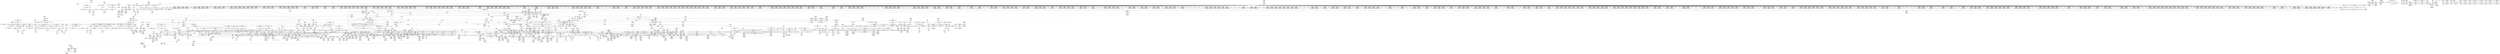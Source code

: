 digraph {
	CE0x3e20da0 [shape=record,shape=Mrecord,label="{CE0x3e20da0|i64*_getelementptr_inbounds_(_4_x_i64_,_4_x_i64_*___llvm_gcov_ctr133,_i64_0,_i64_2)|*Constant*|*SummSink*}"]
	CE0x3d46ed0 [shape=record,shape=Mrecord,label="{CE0x3d46ed0|rcu_read_lock:_tmp3|*SummSink*}"]
	CE0x3d068d0 [shape=record,shape=Mrecord,label="{CE0x3d068d0|get_current:_tmp|*SummSink*}"]
	CE0x3cf3580 [shape=record,shape=Mrecord,label="{CE0x3cf3580|i64*_getelementptr_inbounds_(_2_x_i64_,_2_x_i64_*___llvm_gcov_ctr136,_i64_0,_i64_0)|*Constant*|*SummSink*}"]
	CE0x3d5c3c0 [shape=record,shape=Mrecord,label="{CE0x3d5c3c0|2472:_%struct.cred*,_:_CRE_768,772_|*MultipleSource*|Function::task_sid&Arg::task::|Function::current_has_perm&Arg::tsk::|Function::selinux_task_getpgid&Arg::p::|security/selinux/hooks.c,208}"]
	CE0x3dd6820 [shape=record,shape=Mrecord,label="{CE0x3dd6820|__rcu_read_lock:_do.end|*SummSink*}"]
	CE0x3d08fa0 [shape=record,shape=Mrecord,label="{CE0x3d08fa0|current_sid:_tmp14|security/selinux/hooks.c,218|*SummSource*}"]
	CE0x3dd14a0 [shape=record,shape=Mrecord,label="{CE0x3dd14a0|__preempt_count_add:_tmp7|./arch/x86/include/asm/preempt.h,73}"]
	CE0x3d6ea10 [shape=record,shape=Mrecord,label="{CE0x3d6ea10|2472:_%struct.cred*,_:_CRE_2808,2816_|*MultipleSource*|Function::task_sid&Arg::task::|Function::current_has_perm&Arg::tsk::|Function::selinux_task_getpgid&Arg::p::|security/selinux/hooks.c,208}"]
	CE0x3d6a530 [shape=record,shape=Mrecord,label="{CE0x3d6a530|2472:_%struct.cred*,_:_CRE_2592,2594_|*MultipleSource*|Function::task_sid&Arg::task::|Function::current_has_perm&Arg::tsk::|Function::selinux_task_getpgid&Arg::p::|security/selinux/hooks.c,208}"]
	CE0x3d48080 [shape=record,shape=Mrecord,label="{CE0x3d48080|task_sid:_tmp}"]
	CE0x3d8c840 [shape=record,shape=Mrecord,label="{CE0x3d8c840|2472:_%struct.cred*,_:_CRE_10544,10548_|*MultipleSource*|Function::task_sid&Arg::task::|Function::current_has_perm&Arg::tsk::|Function::selinux_task_getpgid&Arg::p::|security/selinux/hooks.c,208}"]
	CE0x3da5db0 [shape=record,shape=Mrecord,label="{CE0x3da5db0|GLOBAL:_cred_sid|*Constant*}"]
	CE0x3d2c600 [shape=record,shape=Mrecord,label="{CE0x3d2c600|current_sid:_tmp24|security/selinux/hooks.c,220}"]
	CE0x3d8d6e0 [shape=record,shape=Mrecord,label="{CE0x3d8d6e0|2472:_%struct.cred*,_:_CRE_10584,10592_|*MultipleSource*|Function::task_sid&Arg::task::|Function::current_has_perm&Arg::tsk::|Function::selinux_task_getpgid&Arg::p::|security/selinux/hooks.c,208}"]
	CE0x3dd2550 [shape=record,shape=Mrecord,label="{CE0x3dd2550|GLOBAL:___llvm_gcov_ctr132|Global_var:__llvm_gcov_ctr132|*SummSource*}"]
	CE0x3ce0740 [shape=record,shape=Mrecord,label="{CE0x3ce0740|current_sid:_if.end}"]
	CE0x3de2fb0 [shape=record,shape=Mrecord,label="{CE0x3de2fb0|GLOBAL:_lock_acquire|*Constant*}"]
	CE0x3de8d30 [shape=record,shape=Mrecord,label="{CE0x3de8d30|_ret_void,_!dbg_!27717|include/linux/rcupdate.h,424|*SummSource*}"]
	CE0x3de8ad0 [shape=record,shape=Mrecord,label="{CE0x3de8ad0|GLOBAL:___rcu_read_unlock|*Constant*}"]
	CE0x3d82590 [shape=record,shape=Mrecord,label="{CE0x3d82590|2472:_%struct.cred*,_:_CRE_6316,6317_}"]
	CE0x3cfbd50 [shape=record,shape=Mrecord,label="{CE0x3cfbd50|_call_void_mcount()_#3|*SummSource*}"]
	CE0x3e1f5b0 [shape=record,shape=Mrecord,label="{CE0x3e1f5b0|i64*_getelementptr_inbounds_(_4_x_i64_,_4_x_i64_*___llvm_gcov_ctr133,_i64_0,_i64_0)|*Constant*|*SummSink*}"]
	CE0x3d2c880 [shape=record,shape=Mrecord,label="{CE0x3d2c880|current_sid:_tmp24|security/selinux/hooks.c,220|*SummSink*}"]
	CE0x3dc6f20 [shape=record,shape=Mrecord,label="{CE0x3dc6f20|GLOBAL:_rcu_lock_map|Global_var:rcu_lock_map|*SummSource*}"]
	CE0x3d56a60 [shape=record,shape=Mrecord,label="{CE0x3d56a60|2472:_%struct.cred*,_:_CRE_560,568_|*MultipleSource*|Function::task_sid&Arg::task::|Function::current_has_perm&Arg::tsk::|Function::selinux_task_getpgid&Arg::p::|security/selinux/hooks.c,208}"]
	CE0x3dace10 [shape=record,shape=Mrecord,label="{CE0x3dace10|rcu_lock_release:_indirectgoto|*SummSink*}"]
	CE0x3dc39c0 [shape=record,shape=Mrecord,label="{CE0x3dc39c0|rcu_read_unlock:_call3|include/linux/rcupdate.h,933}"]
	CE0x3d4f4e0 [shape=record,shape=Mrecord,label="{CE0x3d4f4e0|2472:_%struct.cred*,_:_CRE_64,72_|*MultipleSource*|Function::task_sid&Arg::task::|Function::current_has_perm&Arg::tsk::|Function::selinux_task_getpgid&Arg::p::|security/selinux/hooks.c,208}"]
	CE0x3e24920 [shape=record,shape=Mrecord,label="{CE0x3e24920|GLOBAL:___preempt_count|Global_var:__preempt_count}"]
	CE0x3d88000 [shape=record,shape=Mrecord,label="{CE0x3d88000|2472:_%struct.cred*,_:_CRE_6484,6488_|*MultipleSource*|Function::task_sid&Arg::task::|Function::current_has_perm&Arg::tsk::|Function::selinux_task_getpgid&Arg::p::|security/selinux/hooks.c,208}"]
	CE0x3d637f0 [shape=record,shape=Mrecord,label="{CE0x3d637f0|2472:_%struct.cred*,_:_CRE_2152,2160_|*MultipleSource*|Function::task_sid&Arg::task::|Function::current_has_perm&Arg::tsk::|Function::selinux_task_getpgid&Arg::p::|security/selinux/hooks.c,208}"]
	CE0x3e0c910 [shape=record,shape=Mrecord,label="{CE0x3e0c910|i32_0|*Constant*}"]
	CE0x3de8370 [shape=record,shape=Mrecord,label="{CE0x3de8370|rcu_lock_release:_entry|*SummSink*}"]
	CE0x3d4ef80 [shape=record,shape=Mrecord,label="{CE0x3d4ef80|__rcu_read_lock:_tmp4|include/linux/rcupdate.h,239|*SummSink*}"]
	CE0x3d6c900 [shape=record,shape=Mrecord,label="{CE0x3d6c900|2472:_%struct.cred*,_:_CRE_2704,2712_|*MultipleSource*|Function::task_sid&Arg::task::|Function::current_has_perm&Arg::tsk::|Function::selinux_task_getpgid&Arg::p::|security/selinux/hooks.c,208}"]
	CE0x3d47820 [shape=record,shape=Mrecord,label="{CE0x3d47820|task_sid:_if.end|*SummSink*}"]
	CE0x3d2a810 [shape=record,shape=Mrecord,label="{CE0x3d2a810|current_sid:_tmp23|security/selinux/hooks.c,218}"]
	CE0x3dda320 [shape=record,shape=Mrecord,label="{CE0x3dda320|rcu_lock_release:_tmp2|*SummSink*}"]
	CE0x3dc2b30 [shape=record,shape=Mrecord,label="{CE0x3dc2b30|rcu_read_unlock:_land.lhs.true}"]
	CE0x3da7800 [shape=record,shape=Mrecord,label="{CE0x3da7800|_ret_void,_!dbg_!27735|include/linux/rcupdate.h,938|*SummSink*}"]
	CE0x3e15100 [shape=record,shape=Mrecord,label="{CE0x3e15100|i64*_getelementptr_inbounds_(_4_x_i64_,_4_x_i64_*___llvm_gcov_ctr129,_i64_0,_i64_3)|*Constant*|*SummSink*}"]
	CE0x3dd85b0 [shape=record,shape=Mrecord,label="{CE0x3dd85b0|__rcu_read_lock:_tmp6|include/linux/rcupdate.h,240|*SummSink*}"]
	CE0x3d2b580 [shape=record,shape=Mrecord,label="{CE0x3d2b580|rcu_read_lock:_tmp10|include/linux/rcupdate.h,882}"]
	CE0x3d41e70 [shape=record,shape=Mrecord,label="{CE0x3d41e70|get_current:_tmp}"]
	CE0x3ddef10 [shape=record,shape=Mrecord,label="{CE0x3ddef10|rcu_lock_acquire:_bb}"]
	CE0x3d708f0 [shape=record,shape=Mrecord,label="{CE0x3d708f0|2472:_%struct.cred*,_:_CRE_2900,2904_|*MultipleSource*|Function::task_sid&Arg::task::|Function::current_has_perm&Arg::tsk::|Function::selinux_task_getpgid&Arg::p::|security/selinux/hooks.c,208}"]
	CE0x3da9c40 [shape=record,shape=Mrecord,label="{CE0x3da9c40|task_sid:_tmp9|security/selinux/hooks.c,208}"]
	CE0x3d68880 [shape=record,shape=Mrecord,label="{CE0x3d68880|2472:_%struct.cred*,_:_CRE_2521,2522_}"]
	CE0x3db4660 [shape=record,shape=Mrecord,label="{CE0x3db4660|i64*_getelementptr_inbounds_(_4_x_i64_,_4_x_i64_*___llvm_gcov_ctr129,_i64_0,_i64_2)|*Constant*}"]
	CE0x3d0e060 [shape=record,shape=Mrecord,label="{CE0x3d0e060|task_sid:_do.body}"]
	CE0x3d64af0 [shape=record,shape=Mrecord,label="{CE0x3d64af0|2472:_%struct.cred*,_:_CRE_2280,2288_|*MultipleSource*|Function::task_sid&Arg::task::|Function::current_has_perm&Arg::tsk::|Function::selinux_task_getpgid&Arg::p::|security/selinux/hooks.c,208}"]
	CE0x3d3ac40 [shape=record,shape=Mrecord,label="{CE0x3d3ac40|get_current:_tmp2|*SummSink*}"]
	CE0x3d87da0 [shape=record,shape=Mrecord,label="{CE0x3d87da0|2472:_%struct.cred*,_:_CRE_6480,6484_|*MultipleSource*|Function::task_sid&Arg::task::|Function::current_has_perm&Arg::tsk::|Function::selinux_task_getpgid&Arg::p::|security/selinux/hooks.c,208}"]
	CE0x3de1b30 [shape=record,shape=Mrecord,label="{CE0x3de1b30|rcu_read_unlock:_tmp17|include/linux/rcupdate.h,933|*SummSink*}"]
	CE0x3d6cb60 [shape=record,shape=Mrecord,label="{CE0x3d6cb60|2472:_%struct.cred*,_:_CRE_2712,2720_|*MultipleSource*|Function::task_sid&Arg::task::|Function::current_has_perm&Arg::tsk::|Function::selinux_task_getpgid&Arg::p::|security/selinux/hooks.c,208}"]
	CE0x3d8afb0 [shape=record,shape=Mrecord,label="{CE0x3d8afb0|2472:_%struct.cred*,_:_CRE_6644,6648_|*MultipleSource*|Function::task_sid&Arg::task::|Function::current_has_perm&Arg::tsk::|Function::selinux_task_getpgid&Arg::p::|security/selinux/hooks.c,208}"]
	CE0x3d39430 [shape=record,shape=Mrecord,label="{CE0x3d39430|2472:_%struct.cred*,_:_CRE_376,384_|*MultipleSource*|Function::task_sid&Arg::task::|Function::current_has_perm&Arg::tsk::|Function::selinux_task_getpgid&Arg::p::|security/selinux/hooks.c,208}"]
	CE0x3cee1e0 [shape=record,shape=Mrecord,label="{CE0x3cee1e0|i64_1|*Constant*}"]
	CE0x3ceeb30 [shape=record,shape=Mrecord,label="{CE0x3ceeb30|i64_1|*Constant*}"]
	CE0x3ddd7d0 [shape=record,shape=Mrecord,label="{CE0x3ddd7d0|__rcu_read_lock:_do.end|*SummSource*}"]
	CE0x3dbe470 [shape=record,shape=Mrecord,label="{CE0x3dbe470|rcu_read_lock:_tmp2}"]
	CE0x3dc7270 [shape=record,shape=Mrecord,label="{CE0x3dc7270|__rcu_read_lock:_tmp5|include/linux/rcupdate.h,239|*SummSource*}"]
	CE0x3d82a50 [shape=record,shape=Mrecord,label="{CE0x3d82a50|2472:_%struct.cred*,_:_CRE_6320,6321_}"]
	CE0x3d863e0 [shape=record,shape=Mrecord,label="{CE0x3d863e0|2472:_%struct.cred*,_:_CRE_6400,6408_|*MultipleSource*|Function::task_sid&Arg::task::|Function::current_has_perm&Arg::tsk::|Function::selinux_task_getpgid&Arg::p::|security/selinux/hooks.c,208}"]
	CE0x3d977b0 [shape=record,shape=Mrecord,label="{CE0x3d977b0|rcu_lock_acquire:_tmp1|*SummSource*}"]
	CE0x3cf5b10 [shape=record,shape=Mrecord,label="{CE0x3cf5b10|__preempt_count_sub:_do.body}"]
	CE0x3d5e4d0 [shape=record,shape=Mrecord,label="{CE0x3d5e4d0|2472:_%struct.cred*,_:_CRE_1888,1896_|*MultipleSource*|Function::task_sid&Arg::task::|Function::current_has_perm&Arg::tsk::|Function::selinux_task_getpgid&Arg::p::|security/selinux/hooks.c,208}"]
	CE0x3d47bb0 [shape=record,shape=Mrecord,label="{CE0x3d47bb0|cred_sid:_tmp1|*SummSource*}"]
	CE0x3e219a0 [shape=record,shape=Mrecord,label="{CE0x3e219a0|i64*_getelementptr_inbounds_(_4_x_i64_,_4_x_i64_*___llvm_gcov_ctr130,_i64_0,_i64_3)|*Constant*}"]
	CE0x3d858a0 [shape=record,shape=Mrecord,label="{CE0x3d858a0|2472:_%struct.cred*,_:_CRE_6359,6360_}"]
	CE0x3daacf0 [shape=record,shape=Mrecord,label="{CE0x3daacf0|_ret_void,_!dbg_!27717|include/linux/rcupdate.h,245|*SummSource*}"]
	CE0x3d967a0 [shape=record,shape=Mrecord,label="{CE0x3d967a0|task_sid:_tmp9|security/selinux/hooks.c,208|*SummSink*}"]
	CE0x3cde1f0 [shape=record,shape=Mrecord,label="{CE0x3cde1f0|selinux_task_getpgid:_entry}"]
	CE0x3d808f0 [shape=record,shape=Mrecord,label="{CE0x3d808f0|2472:_%struct.cred*,_:_CRE_6291,6292_}"]
	CE0x3d52870 [shape=record,shape=Mrecord,label="{CE0x3d52870|_call_void_lockdep_rcu_suspicious(i8*_getelementptr_inbounds_(_25_x_i8_,_25_x_i8_*_.str45,_i32_0,_i32_0),_i32_883,_i8*_getelementptr_inbounds_(_42_x_i8_,_42_x_i8_*_.str46,_i32_0,_i32_0))_#10,_!dbg_!27728|include/linux/rcupdate.h,882|*SummSource*}"]
	CE0x3cfb2a0 [shape=record,shape=Mrecord,label="{CE0x3cfb2a0|selinux_task_getpgid:_tmp}"]
	CE0x3e208a0 [shape=record,shape=Mrecord,label="{CE0x3e208a0|rcu_lock_release:___here}"]
	CE0x3e1d450 [shape=record,shape=Mrecord,label="{CE0x3e1d450|__preempt_count_add:_tmp1|*SummSource*}"]
	CE0x3d90400 [shape=record,shape=Mrecord,label="{CE0x3d90400|task_sid:_tmp13|security/selinux/hooks.c,208}"]
	CE0x3d76f10 [shape=record,shape=Mrecord,label="{CE0x3d76f10|2472:_%struct.cred*,_:_CRE_3024,3032_|*MultipleSource*|Function::task_sid&Arg::task::|Function::current_has_perm&Arg::tsk::|Function::selinux_task_getpgid&Arg::p::|security/selinux/hooks.c,208}"]
	CE0x3d15680 [shape=record,shape=Mrecord,label="{CE0x3d15680|rcu_read_unlock:_tmp15|include/linux/rcupdate.h,933}"]
	CE0x3e0bb60 [shape=record,shape=Mrecord,label="{CE0x3e0bb60|_call_void_asm_addl_$1,_%gs:$0_,_*m,ri,*m,_dirflag_,_fpsr_,_flags_(i32*___preempt_count,_i32_%val,_i32*___preempt_count)_#3,_!dbg_!27714,_!srcloc_!27717|./arch/x86/include/asm/preempt.h,72|*SummSource*}"]
	CE0x3ddcd20 [shape=record,shape=Mrecord,label="{CE0x3ddcd20|rcu_read_unlock:_tobool1|include/linux/rcupdate.h,933}"]
	CE0x3ce7b40 [shape=record,shape=Mrecord,label="{CE0x3ce7b40|2472:_%struct.cred*,_:_CRE_695,696_}"]
	CE0x3d2c010 [shape=record,shape=Mrecord,label="{CE0x3d2c010|get_current:_tmp3|*SummSink*}"]
	CE0x3db1470 [shape=record,shape=Mrecord,label="{CE0x3db1470|i64*_getelementptr_inbounds_(_4_x_i64_,_4_x_i64_*___llvm_gcov_ctr130,_i64_0,_i64_3)|*Constant*|*SummSource*}"]
	CE0x3d731f0 [shape=record,shape=Mrecord,label="{CE0x3d731f0|2472:_%struct.cred*,_:_CRE_2935,2936_}"]
	CE0x3d74620 [shape=record,shape=Mrecord,label="{CE0x3d74620|2472:_%struct.cred*,_:_CRE_2952,2953_}"]
	CE0x3d84a60 [shape=record,shape=Mrecord,label="{CE0x3d84a60|2472:_%struct.cred*,_:_CRE_6347,6348_}"]
	CE0x3cef0a0 [shape=record,shape=Mrecord,label="{CE0x3cef0a0|current_sid:_tmp1|*SummSink*}"]
	CE0x3db39c0 [shape=record,shape=Mrecord,label="{CE0x3db39c0|rcu_lock_acquire:_indirectgoto|*SummSource*}"]
	CE0x3d4c160 [shape=record,shape=Mrecord,label="{CE0x3d4c160|2472:_%struct.cred*,_:_CRE_32,40_|*MultipleSource*|Function::task_sid&Arg::task::|Function::current_has_perm&Arg::tsk::|Function::selinux_task_getpgid&Arg::p::|security/selinux/hooks.c,208}"]
	CE0x3da6110 [shape=record,shape=Mrecord,label="{CE0x3da6110|cred_sid:_entry}"]
	CE0x3cf26a0 [shape=record,shape=Mrecord,label="{CE0x3cf26a0|avc_has_perm:_tsid|Function::avc_has_perm&Arg::tsid::|*SummSource*}"]
	CE0x3e0ea40 [shape=record,shape=Mrecord,label="{CE0x3e0ea40|__preempt_count_sub:_entry|*SummSource*}"]
	CE0x3dc44d0 [shape=record,shape=Mrecord,label="{CE0x3dc44d0|rcu_read_unlock:_tmp9|include/linux/rcupdate.h,933|*SummSink*}"]
	CE0x3d0ed20 [shape=record,shape=Mrecord,label="{CE0x3d0ed20|i64*_getelementptr_inbounds_(_11_x_i64_,_11_x_i64_*___llvm_gcov_ctr125,_i64_0,_i64_0)|*Constant*}"]
	CE0x3d5bf00 [shape=record,shape=Mrecord,label="{CE0x3d5bf00|2472:_%struct.cred*,_:_CRE_744,760_|*MultipleSource*|Function::task_sid&Arg::task::|Function::current_has_perm&Arg::tsk::|Function::selinux_task_getpgid&Arg::p::|security/selinux/hooks.c,208}"]
	CE0x3e0b380 [shape=record,shape=Mrecord,label="{CE0x3e0b380|void_(i32*,_i32,_i32*)*_asm_addl_$1,_%gs:$0_,_*m,ri,*m,_dirflag_,_fpsr_,_flags_|*SummSource*}"]
	CE0x3cf8240 [shape=record,shape=Mrecord,label="{CE0x3cf8240|current_sid:_tmp19|security/selinux/hooks.c,218|*SummSink*}"]
	CE0x3ce7c70 [shape=record,shape=Mrecord,label="{CE0x3ce7c70|2472:_%struct.cred*,_:_CRE_696,697_}"]
	CE0x3d8aaf0 [shape=record,shape=Mrecord,label="{CE0x3d8aaf0|2472:_%struct.cred*,_:_CRE_6632,6640_|*MultipleSource*|Function::task_sid&Arg::task::|Function::current_has_perm&Arg::tsk::|Function::selinux_task_getpgid&Arg::p::|security/selinux/hooks.c,208}"]
	CE0x3ce7170 [shape=record,shape=Mrecord,label="{CE0x3ce7170|2472:_%struct.cred*,_:_CRE_688,689_}"]
	CE0x3da8a80 [shape=record,shape=Mrecord,label="{CE0x3da8a80|task_sid:_tobool|security/selinux/hooks.c,208|*SummSink*}"]
	CE0x3dc74c0 [shape=record,shape=Mrecord,label="{CE0x3dc74c0|i64*_getelementptr_inbounds_(_4_x_i64_,_4_x_i64_*___llvm_gcov_ctr135,_i64_0,_i64_3)|*Constant*|*SummSource*}"]
	CE0x3d729a0 [shape=record,shape=Mrecord,label="{CE0x3d729a0|2472:_%struct.cred*,_:_CRE_2928,2929_}"]
	CE0x3d93f10 [shape=record,shape=Mrecord,label="{CE0x3d93f10|task_sid:_tmp24|security/selinux/hooks.c,208|*SummSource*}"]
	CE0x3d5cf40 [shape=record,shape=Mrecord,label="{CE0x3d5cf40|2472:_%struct.cred*,_:_CRE_1816,1817_|*MultipleSource*|Function::task_sid&Arg::task::|Function::current_has_perm&Arg::tsk::|Function::selinux_task_getpgid&Arg::p::|security/selinux/hooks.c,208}"]
	CE0x3dc7f10 [shape=record,shape=Mrecord,label="{CE0x3dc7f10|rcu_read_lock:_tmp12|include/linux/rcupdate.h,882|*SummSink*}"]
	CE0x3dc3c60 [shape=record,shape=Mrecord,label="{CE0x3dc3c60|rcu_read_unlock:_call3|include/linux/rcupdate.h,933|*SummSink*}"]
	CE0x3d44390 [shape=record,shape=Mrecord,label="{CE0x3d44390|i64*_getelementptr_inbounds_(_2_x_i64_,_2_x_i64_*___llvm_gcov_ctr131,_i64_0,_i64_1)|*Constant*}"]
	CE0x3de60a0 [shape=record,shape=Mrecord,label="{CE0x3de60a0|rcu_read_unlock:_tmp20|include/linux/rcupdate.h,933|*SummSource*}"]
	CE0x3cfa210 [shape=record,shape=Mrecord,label="{CE0x3cfa210|task_sid:_do.end6|*SummSink*}"]
	CE0x3d75200 [shape=record,shape=Mrecord,label="{CE0x3d75200|2472:_%struct.cred*,_:_CRE_2962,2963_}"]
	CE0x3db8000 [shape=record,shape=Mrecord,label="{CE0x3db8000|rcu_lock_acquire:_tmp3|*SummSource*}"]
	CE0x3dbe7e0 [shape=record,shape=Mrecord,label="{CE0x3dbe7e0|GLOBAL:___rcu_read_lock|*Constant*}"]
	CE0x3d56400 [shape=record,shape=Mrecord,label="{CE0x3d56400|2472:_%struct.cred*,_:_CRE_536,544_|*MultipleSource*|Function::task_sid&Arg::task::|Function::current_has_perm&Arg::tsk::|Function::selinux_task_getpgid&Arg::p::|security/selinux/hooks.c,208}"]
	CE0x3ce7890 [shape=record,shape=Mrecord,label="{CE0x3ce7890|2472:_%struct.cred*,_:_CRE_692,693_}"]
	CE0x3d72020 [shape=record,shape=Mrecord,label="{CE0x3d72020|2472:_%struct.cred*,_:_CRE_2920,2921_}"]
	CE0x3da5f10 [shape=record,shape=Mrecord,label="{CE0x3da5f10|GLOBAL:_cred_sid|*Constant*|*SummSource*}"]
	CE0x3cf6540 [shape=record,shape=Mrecord,label="{CE0x3cf6540|i64*_getelementptr_inbounds_(_4_x_i64_,_4_x_i64_*___llvm_gcov_ctr135,_i64_0,_i64_1)|*Constant*}"]
	CE0x3d58600 [shape=record,shape=Mrecord,label="{CE0x3d58600|2472:_%struct.cred*,_:_CRE_652,656_|*MultipleSource*|Function::task_sid&Arg::task::|Function::current_has_perm&Arg::tsk::|Function::selinux_task_getpgid&Arg::p::|security/selinux/hooks.c,208}"]
	CE0x3d46940 [shape=record,shape=Mrecord,label="{CE0x3d46940|task_sid:_real_cred|security/selinux/hooks.c,208|*SummSink*}"]
	CE0x3d74d40 [shape=record,shape=Mrecord,label="{CE0x3d74d40|2472:_%struct.cred*,_:_CRE_2958,2959_}"]
	CE0x3d53c40 [shape=record,shape=Mrecord,label="{CE0x3d53c40|i64*_getelementptr_inbounds_(_11_x_i64_,_11_x_i64_*___llvm_gcov_ctr127,_i64_0,_i64_9)|*Constant*|*SummSource*}"]
	CE0x3cdb090 [shape=record,shape=Mrecord,label="{CE0x3cdb090|current_sid:_tobool1|security/selinux/hooks.c,218}"]
	CE0x3d09190 [shape=record,shape=Mrecord,label="{CE0x3d09190|2472:_%struct.cred*,_:_CRE_136,144_|*MultipleSource*|Function::task_sid&Arg::task::|Function::current_has_perm&Arg::tsk::|Function::selinux_task_getpgid&Arg::p::|security/selinux/hooks.c,208}"]
	CE0x3d458e0 [shape=record,shape=Mrecord,label="{CE0x3d458e0|2472:_%struct.cred*,_:_CRE_56,64_|*MultipleSource*|Function::task_sid&Arg::task::|Function::current_has_perm&Arg::tsk::|Function::selinux_task_getpgid&Arg::p::|security/selinux/hooks.c,208}"]
	CE0x3e0ae20 [shape=record,shape=Mrecord,label="{CE0x3e0ae20|i64*_getelementptr_inbounds_(_4_x_i64_,_4_x_i64_*___llvm_gcov_ctr133,_i64_0,_i64_1)|*Constant*|*SummSource*}"]
	CE0x3dc4640 [shape=record,shape=Mrecord,label="{CE0x3dc4640|rcu_read_unlock:_tmp10|include/linux/rcupdate.h,933|*SummSink*}"]
	CE0x3da5a90 [shape=record,shape=Mrecord,label="{CE0x3da5a90|task_sid:_call7|security/selinux/hooks.c,208|*SummSink*}"]
	CE0x3d95910 [shape=record,shape=Mrecord,label="{CE0x3d95910|i64*_getelementptr_inbounds_(_13_x_i64_,_13_x_i64_*___llvm_gcov_ctr126,_i64_0,_i64_9)|*Constant*|*SummSource*}"]
	CE0x3d40a40 [shape=record,shape=Mrecord,label="{CE0x3d40a40|i64*_getelementptr_inbounds_(_11_x_i64_,_11_x_i64_*___llvm_gcov_ctr127,_i64_0,_i64_8)|*Constant*}"]
	CE0x3db7f40 [shape=record,shape=Mrecord,label="{CE0x3db7f40|rcu_lock_acquire:_tmp3}"]
	CE0x3dc4050 [shape=record,shape=Mrecord,label="{CE0x3dc4050|GLOBAL:___preempt_count_add|*Constant*|*SummSource*}"]
	CE0x3d434e0 [shape=record,shape=Mrecord,label="{CE0x3d434e0|task_sid:_real_cred|security/selinux/hooks.c,208|*SummSource*}"]
	CE0x3d38ff0 [shape=record,shape=Mrecord,label="{CE0x3d38ff0|2472:_%struct.cred*,_:_CRE_360,368_|*MultipleSource*|Function::task_sid&Arg::task::|Function::current_has_perm&Arg::tsk::|Function::selinux_task_getpgid&Arg::p::|security/selinux/hooks.c,208}"]
	CE0x3d71240 [shape=record,shape=Mrecord,label="{CE0x3d71240|2472:_%struct.cred*,_:_CRE_2908,2909_}"]
	CE0x3dd7630 [shape=record,shape=Mrecord,label="{CE0x3dd7630|rcu_read_unlock:_tobool|include/linux/rcupdate.h,933|*SummSink*}"]
	CE0x3cddf00 [shape=record,shape=Mrecord,label="{CE0x3cddf00|selinux_task_getpgid:_entry|*SummSink*}"]
	CE0x3ce82e0 [shape=record,shape=Mrecord,label="{CE0x3ce82e0|i32_2|*Constant*|*SummSource*}"]
	CE0x3d8d470 [shape=record,shape=Mrecord,label="{CE0x3d8d470|2472:_%struct.cred*,_:_CRE_10576,10584_|*MultipleSource*|Function::task_sid&Arg::task::|Function::current_has_perm&Arg::tsk::|Function::selinux_task_getpgid&Arg::p::|security/selinux/hooks.c,208}"]
	CE0x3d8a140 [shape=record,shape=Mrecord,label="{CE0x3d8a140|2472:_%struct.cred*,_:_CRE_6600,6608_|*MultipleSource*|Function::task_sid&Arg::task::|Function::current_has_perm&Arg::tsk::|Function::selinux_task_getpgid&Arg::p::|security/selinux/hooks.c,208}"]
	CE0x3d25320 [shape=record,shape=Mrecord,label="{CE0x3d25320|i64_2|*Constant*|*SummSource*}"]
	CE0x3da6e80 [shape=record,shape=Mrecord,label="{CE0x3da6e80|_call_void_rcu_read_unlock()_#10,_!dbg_!27748|security/selinux/hooks.c,209}"]
	CE0x3d6eca0 [shape=record,shape=Mrecord,label="{CE0x3d6eca0|2472:_%struct.cred*,_:_CRE_2816,2824_|*MultipleSource*|Function::task_sid&Arg::task::|Function::current_has_perm&Arg::tsk::|Function::selinux_task_getpgid&Arg::p::|security/selinux/hooks.c,208}"]
	CE0x3ddfb30 [shape=record,shape=Mrecord,label="{CE0x3ddfb30|rcu_read_unlock:_tmp8|include/linux/rcupdate.h,933|*SummSource*}"]
	CE0x3dd2a30 [shape=record,shape=Mrecord,label="{CE0x3dd2a30|rcu_read_unlock:_tmp4|include/linux/rcupdate.h,933|*SummSource*}"]
	CE0x3dc04a0 [shape=record,shape=Mrecord,label="{CE0x3dc04a0|cred_sid:_bb}"]
	CE0x3d6a790 [shape=record,shape=Mrecord,label="{CE0x3d6a790|2472:_%struct.cred*,_:_CRE_2594,2596_|*MultipleSource*|Function::task_sid&Arg::task::|Function::current_has_perm&Arg::tsk::|Function::selinux_task_getpgid&Arg::p::|security/selinux/hooks.c,208}"]
	CE0x3d5ddb0 [shape=record,shape=Mrecord,label="{CE0x3d5ddb0|2472:_%struct.cred*,_:_CRE_1864,1872_|*MultipleSource*|Function::task_sid&Arg::task::|Function::current_has_perm&Arg::tsk::|Function::selinux_task_getpgid&Arg::p::|security/selinux/hooks.c,208}"]
	CE0x3d93e30 [shape=record,shape=Mrecord,label="{CE0x3d93e30|i64*_getelementptr_inbounds_(_13_x_i64_,_13_x_i64_*___llvm_gcov_ctr126,_i64_0,_i64_10)|*Constant*|*SummSink*}"]
	CE0x3dde690 [shape=record,shape=Mrecord,label="{CE0x3dde690|_call_void_asm_sideeffect_,_memory_,_dirflag_,_fpsr_,_flags_()_#3,_!dbg_!27711,_!srcloc_!27714|include/linux/rcupdate.h,244|*SummSink*}"]
	CE0x3e1ee70 [shape=record,shape=Mrecord,label="{CE0x3e1ee70|GLOBAL:___preempt_count_sub|*Constant*}"]
	CE0x3dd9fd0 [shape=record,shape=Mrecord,label="{CE0x3dd9fd0|rcu_read_unlock:_tmp2|*SummSource*}"]
	CE0x3dab8b0 [shape=record,shape=Mrecord,label="{CE0x3dab8b0|i64*_getelementptr_inbounds_(_4_x_i64_,_4_x_i64_*___llvm_gcov_ctr133,_i64_0,_i64_1)|*Constant*}"]
	CE0x3ce1be0 [shape=record,shape=Mrecord,label="{CE0x3ce1be0|task_sid:_land.lhs.true|*SummSource*}"]
	CE0x3ceff40 [shape=record,shape=Mrecord,label="{CE0x3ceff40|selinux_task_getpgid:_tmp1|*SummSink*}"]
	CE0x3dab840 [shape=record,shape=Mrecord,label="{CE0x3dab840|rcu_lock_release:_tmp|*SummSink*}"]
	CE0x3d929c0 [shape=record,shape=Mrecord,label="{CE0x3d929c0|i32_208|*Constant*}"]
	CE0x3d7d530 [shape=record,shape=Mrecord,label="{CE0x3d7d530|2472:_%struct.cred*,_:_CRE_6008,6136_|*MultipleSource*|Function::task_sid&Arg::task::|Function::current_has_perm&Arg::tsk::|Function::selinux_task_getpgid&Arg::p::|security/selinux/hooks.c,208}"]
	CE0x3d11a60 [shape=record,shape=Mrecord,label="{CE0x3d11a60|%struct.task_struct*_(%struct.task_struct**)*_asm_movq_%gs:$_1:P_,$0_,_r,im,_dirflag_,_fpsr_,_flags_|*SummSink*}"]
	CE0x3d699c0 [shape=record,shape=Mrecord,label="{CE0x3d699c0|2472:_%struct.cred*,_:_CRE_2535,2536_}"]
	CE0x3d3a760 [shape=record,shape=Mrecord,label="{CE0x3d3a760|2472:_%struct.cred*,_:_CRE_264,272_|*MultipleSource*|Function::task_sid&Arg::task::|Function::current_has_perm&Arg::tsk::|Function::selinux_task_getpgid&Arg::p::|security/selinux/hooks.c,208}"]
	CE0x3cf29b0 [shape=record,shape=Mrecord,label="{CE0x3cf29b0|i16_2|*Constant*}"]
	CE0x3dd3720 [shape=record,shape=Mrecord,label="{CE0x3dd3720|__rcu_read_lock:_tmp7|include/linux/rcupdate.h,240}"]
	CE0x3dcd2e0 [shape=record,shape=Mrecord,label="{CE0x3dcd2e0|__preempt_count_sub:_do.body|*SummSource*}"]
	CE0x3d52700 [shape=record,shape=Mrecord,label="{CE0x3d52700|_call_void_lockdep_rcu_suspicious(i8*_getelementptr_inbounds_(_25_x_i8_,_25_x_i8_*_.str45,_i32_0,_i32_0),_i32_883,_i8*_getelementptr_inbounds_(_42_x_i8_,_42_x_i8_*_.str46,_i32_0,_i32_0))_#10,_!dbg_!27728|include/linux/rcupdate.h,882}"]
	CE0x3d4c260 [shape=record,shape=Mrecord,label="{CE0x3d4c260|2472:_%struct.cred*,_:_CRE_40,44_|*MultipleSource*|Function::task_sid&Arg::task::|Function::current_has_perm&Arg::tsk::|Function::selinux_task_getpgid&Arg::p::|security/selinux/hooks.c,208}"]
	CE0x3d59de0 [shape=record,shape=Mrecord,label="{CE0x3d59de0|task_sid:_tmp19|security/selinux/hooks.c,208}"]
	CE0x3d7a320 [shape=record,shape=Mrecord,label="{CE0x3d7a320|2472:_%struct.cred*,_:_CRE_3164,3168_|*MultipleSource*|Function::task_sid&Arg::task::|Function::current_has_perm&Arg::tsk::|Function::selinux_task_getpgid&Arg::p::|security/selinux/hooks.c,208}"]
	CE0x3d77d80 [shape=record,shape=Mrecord,label="{CE0x3d77d80|2472:_%struct.cred*,_:_CRE_3072,3080_|*MultipleSource*|Function::task_sid&Arg::task::|Function::current_has_perm&Arg::tsk::|Function::selinux_task_getpgid&Arg::p::|security/selinux/hooks.c,208}"]
	CE0x3d04680 [shape=record,shape=Mrecord,label="{CE0x3d04680|current_has_perm:_bb|*SummSource*}"]
	CE0x3de6c10 [shape=record,shape=Mrecord,label="{CE0x3de6c10|rcu_read_unlock:_tmp21|include/linux/rcupdate.h,935|*SummSource*}"]
	CE0x3d92ed0 [shape=record,shape=Mrecord,label="{CE0x3d92ed0|i32_208|*Constant*|*SummSink*}"]
	CE0x3d43930 [shape=record,shape=Mrecord,label="{CE0x3d43930|rcu_read_lock:_tmp5|include/linux/rcupdate.h,882|*SummSource*}"]
	CE0x3d48160 [shape=record,shape=Mrecord,label="{CE0x3d48160|task_sid:_tmp|*SummSource*}"]
	CE0x3ceeba0 [shape=record,shape=Mrecord,label="{CE0x3ceeba0|current_has_perm:_tmp1}"]
	CE0x3d5ae00 [shape=record,shape=Mrecord,label="{CE0x3d5ae00|2472:_%struct.cred*,_:_CRE_698,699_}"]
	CE0x3d75920 [shape=record,shape=Mrecord,label="{CE0x3d75920|2472:_%struct.cred*,_:_CRE_2968,2969_}"]
	CE0x3d7fd90 [shape=record,shape=Mrecord,label="{CE0x3d7fd90|2472:_%struct.cred*,_:_CRE_6264,6280_|*MultipleSource*|Function::task_sid&Arg::task::|Function::current_has_perm&Arg::tsk::|Function::selinux_task_getpgid&Arg::p::|security/selinux/hooks.c,208}"]
	CE0x3e25720 [shape=record,shape=Mrecord,label="{CE0x3e25720|__rcu_read_unlock:_tmp2|*SummSource*}"]
	CE0x3d0b3a0 [shape=record,shape=Mrecord,label="{CE0x3d0b3a0|_call_void_rcu_lock_acquire(%struct.lockdep_map*_rcu_lock_map)_#10,_!dbg_!27711|include/linux/rcupdate.h,881|*SummSource*}"]
	CE0x3d26e40 [shape=record,shape=Mrecord,label="{CE0x3d26e40|2472:_%struct.cred*,_:_CRE_504,512_|*MultipleSource*|Function::task_sid&Arg::task::|Function::current_has_perm&Arg::tsk::|Function::selinux_task_getpgid&Arg::p::|security/selinux/hooks.c,208}"]
	CE0x3d8e310 [shape=record,shape=Mrecord,label="{CE0x3d8e310|2472:_%struct.cred*,_:_CRE_10616,10624_|*MultipleSource*|Function::task_sid&Arg::task::|Function::current_has_perm&Arg::tsk::|Function::selinux_task_getpgid&Arg::p::|security/selinux/hooks.c,208}"]
	CE0x3d77fb0 [shape=record,shape=Mrecord,label="{CE0x3d77fb0|2472:_%struct.cred*,_:_CRE_3080,3084_|*MultipleSource*|Function::task_sid&Arg::task::|Function::current_has_perm&Arg::tsk::|Function::selinux_task_getpgid&Arg::p::|security/selinux/hooks.c,208}"]
	CE0x3ce3d00 [shape=record,shape=Mrecord,label="{CE0x3ce3d00|avc_has_perm:_auditdata|Function::avc_has_perm&Arg::auditdata::|*SummSink*}"]
	CE0x3e0cb60 [shape=record,shape=Mrecord,label="{CE0x3e0cb60|rcu_lock_acquire:_bb|*SummSink*}"]
	CE0x3d11fb0 [shape=record,shape=Mrecord,label="{CE0x3d11fb0|task_sid:_land.lhs.true2}"]
	CE0x3da6220 [shape=record,shape=Mrecord,label="{CE0x3da6220|cred_sid:_entry|*SummSource*}"]
	CE0x3d6ba90 [shape=record,shape=Mrecord,label="{CE0x3d6ba90|2472:_%struct.cred*,_:_CRE_2664,2672_|*MultipleSource*|Function::task_sid&Arg::task::|Function::current_has_perm&Arg::tsk::|Function::selinux_task_getpgid&Arg::p::|security/selinux/hooks.c,208}"]
	CE0x3d845a0 [shape=record,shape=Mrecord,label="{CE0x3d845a0|2472:_%struct.cred*,_:_CRE_6343,6344_}"]
	CE0x3ce3b80 [shape=record,shape=Mrecord,label="{CE0x3ce3b80|%struct.common_audit_data*_null|*Constant*|*SummSink*}"]
	CE0x3dd9aa0 [shape=record,shape=Mrecord,label="{CE0x3dd9aa0|_call_void_asm_sideeffect_,_memory_,_dirflag_,_fpsr_,_flags_()_#3,_!dbg_!27714,_!srcloc_!27715|include/linux/rcupdate.h,239|*SummSink*}"]
	CE0x3ce7630 [shape=record,shape=Mrecord,label="{CE0x3ce7630|2472:_%struct.cred*,_:_CRE_690,691_}"]
	CE0x3ce6940 [shape=record,shape=Mrecord,label="{CE0x3ce6940|task_sid:_entry|*SummSink*}"]
	CE0x3d031e0 [shape=record,shape=Mrecord,label="{CE0x3d031e0|avc_has_perm:_entry|*SummSource*}"]
	CE0x3d6ff40 [shape=record,shape=Mrecord,label="{CE0x3d6ff40|2472:_%struct.cred*,_:_CRE_2876,2880_|*MultipleSource*|Function::task_sid&Arg::task::|Function::current_has_perm&Arg::tsk::|Function::selinux_task_getpgid&Arg::p::|security/selinux/hooks.c,208}"]
	CE0x3d73450 [shape=record,shape=Mrecord,label="{CE0x3d73450|2472:_%struct.cred*,_:_CRE_2937,2938_}"]
	CE0x3d996c0 [shape=record,shape=Mrecord,label="{CE0x3d996c0|0:_i8,_:_GCMR_rcu_read_lock.__warned_internal_global_i8_0,_section_.data.unlikely_,_align_1:_elem_0:default:}"]
	CE0x3d72ad0 [shape=record,shape=Mrecord,label="{CE0x3d72ad0|2472:_%struct.cred*,_:_CRE_2929,2930_}"]
	CE0x3d54e00 [shape=record,shape=Mrecord,label="{CE0x3d54e00|rcu_read_lock:_tmp21|include/linux/rcupdate.h,884}"]
	CE0x3ceeac0 [shape=record,shape=Mrecord,label="{CE0x3ceeac0|i64*_getelementptr_inbounds_(_2_x_i64_,_2_x_i64_*___llvm_gcov_ctr136,_i64_0,_i64_1)|*Constant*|*SummSink*}"]
	CE0x3d96190 [shape=record,shape=Mrecord,label="{CE0x3d96190|task_sid:_tmp20|security/selinux/hooks.c,208|*SummSink*}"]
	CE0x3d4e9c0 [shape=record,shape=Mrecord,label="{CE0x3d4e9c0|_ret_void,_!dbg_!27717|include/linux/rcupdate.h,240|*SummSink*}"]
	CE0x3dabd10 [shape=record,shape=Mrecord,label="{CE0x3dabd10|rcu_lock_acquire:_tmp4|include/linux/rcupdate.h,418}"]
	CE0x3dbf8a0 [shape=record,shape=Mrecord,label="{CE0x3dbf8a0|rcu_read_lock:_tmp22|include/linux/rcupdate.h,884|*SummSink*}"]
	CE0x3dc89a0 [shape=record,shape=Mrecord,label="{CE0x3dc89a0|i64_6|*Constant*}"]
	CE0x3d9ea10 [shape=record,shape=Mrecord,label="{CE0x3d9ea10|rcu_read_lock:_call|include/linux/rcupdate.h,882}"]
	CE0x3d6bf50 [shape=record,shape=Mrecord,label="{CE0x3d6bf50|2472:_%struct.cred*,_:_CRE_2680,2688_|*MultipleSource*|Function::task_sid&Arg::task::|Function::current_has_perm&Arg::tsk::|Function::selinux_task_getpgid&Arg::p::|security/selinux/hooks.c,208}"]
	CE0x3db1b40 [shape=record,shape=Mrecord,label="{CE0x3db1b40|_call_void_mcount()_#3|*SummSink*}"]
	CE0x3d9f110 [shape=record,shape=Mrecord,label="{CE0x3d9f110|rcu_read_lock:_tmp4|include/linux/rcupdate.h,882|*SummSink*}"]
	CE0x3d599a0 [shape=record,shape=Mrecord,label="{CE0x3d599a0|task_sid:_tmp18|security/selinux/hooks.c,208|*SummSink*}"]
	CE0x3d48560 [shape=record,shape=Mrecord,label="{CE0x3d48560|get_current:_tmp4|./arch/x86/include/asm/current.h,14|*SummSink*}"]
	CE0x3e24c20 [shape=record,shape=Mrecord,label="{CE0x3e24c20|i64*_getelementptr_inbounds_(_4_x_i64_,_4_x_i64_*___llvm_gcov_ctr134,_i64_0,_i64_3)|*Constant*|*SummSource*}"]
	CE0x3d67f00 [shape=record,shape=Mrecord,label="{CE0x3d67f00|2472:_%struct.cred*,_:_CRE_2504,2508_|*MultipleSource*|Function::task_sid&Arg::task::|Function::current_has_perm&Arg::tsk::|Function::selinux_task_getpgid&Arg::p::|security/selinux/hooks.c,208}"]
	CE0x3d7bfa0 [shape=record,shape=Mrecord,label="{CE0x3d7bfa0|2472:_%struct.cred*,_:_CRE_5936,5944_|*MultipleSource*|Function::task_sid&Arg::task::|Function::current_has_perm&Arg::tsk::|Function::selinux_task_getpgid&Arg::p::|security/selinux/hooks.c,208}"]
	CE0x3d85050 [shape=record,shape=Mrecord,label="{CE0x3d85050|2472:_%struct.cred*,_:_CRE_6352,6353_}"]
	CE0x3db0ce0 [shape=record,shape=Mrecord,label="{CE0x3db0ce0|i64_ptrtoint_(i8*_blockaddress(_rcu_lock_acquire,_%__here)_to_i64)|*Constant*|*SummSource*}"]
	CE0x3d65dc0 [shape=record,shape=Mrecord,label="{CE0x3d65dc0|2472:_%struct.cred*,_:_CRE_2344,2352_|*MultipleSource*|Function::task_sid&Arg::task::|Function::current_has_perm&Arg::tsk::|Function::selinux_task_getpgid&Arg::p::|security/selinux/hooks.c,208}"]
	CE0x3d962e0 [shape=record,shape=Mrecord,label="{CE0x3d962e0|task_sid:_tmp22|security/selinux/hooks.c,208|*SummSource*}"]
	CE0x3de7450 [shape=record,shape=Mrecord,label="{CE0x3de7450|rcu_read_unlock:_tmp22|include/linux/rcupdate.h,935|*SummSource*}"]
	CE0x3dd1d10 [shape=record,shape=Mrecord,label="{CE0x3dd1d10|__preempt_count_sub:_tmp6|./arch/x86/include/asm/preempt.h,78|*SummSink*}"]
	CE0x3d68620 [shape=record,shape=Mrecord,label="{CE0x3d68620|2472:_%struct.cred*,_:_CRE_2520,2521_}"]
	CE0x3cf8f40 [shape=record,shape=Mrecord,label="{CE0x3cf8f40|2472:_%struct.cred*,_:_CRE_92,96_|*MultipleSource*|Function::task_sid&Arg::task::|Function::current_has_perm&Arg::tsk::|Function::selinux_task_getpgid&Arg::p::|security/selinux/hooks.c,208}"]
	CE0x3d7c6f0 [shape=record,shape=Mrecord,label="{CE0x3d7c6f0|2472:_%struct.cred*,_:_CRE_5960,5968_|*MultipleSource*|Function::task_sid&Arg::task::|Function::current_has_perm&Arg::tsk::|Function::selinux_task_getpgid&Arg::p::|security/selinux/hooks.c,208}"]
	CE0x3e1c840 [shape=record,shape=Mrecord,label="{CE0x3e1c840|__rcu_read_unlock:_bb|*SummSource*}"]
	CE0x3dc8270 [shape=record,shape=Mrecord,label="{CE0x3dc8270|rcu_read_lock:_call3|include/linux/rcupdate.h,882}"]
	CE0x3d90000 [shape=record,shape=Mrecord,label="{CE0x3d90000|task_sid:_tmp12|security/selinux/hooks.c,208}"]
	CE0x3d12ad0 [shape=record,shape=Mrecord,label="{CE0x3d12ad0|current_sid:_tmp10|security/selinux/hooks.c,218|*SummSink*}"]
	CE0x3e20a20 [shape=record,shape=Mrecord,label="{CE0x3e20a20|rcu_lock_release:___here|*SummSink*}"]
	CE0x3d08a00 [shape=record,shape=Mrecord,label="{CE0x3d08a00|current_sid:_tmp13|security/selinux/hooks.c,218|*SummSource*}"]
	CE0x3d241d0 [shape=record,shape=Mrecord,label="{CE0x3d241d0|i8*_getelementptr_inbounds_(_45_x_i8_,_45_x_i8_*_.str12,_i32_0,_i32_0)|*Constant*|*SummSink*}"]
	CE0x3d75b80 [shape=record,shape=Mrecord,label="{CE0x3d75b80|2472:_%struct.cred*,_:_CRE_2970,2971_}"]
	CE0x3d4a2c0 [shape=record,shape=Mrecord,label="{CE0x3d4a2c0|cred_sid:_tmp4|*LoadInst*|security/selinux/hooks.c,196|*SummSink*}"]
	CE0x3d47000 [shape=record,shape=Mrecord,label="{CE0x3d47000|i64*_getelementptr_inbounds_(_13_x_i64_,_13_x_i64_*___llvm_gcov_ctr126,_i64_0,_i64_1)|*Constant*|*SummSink*}"]
	CE0x3e0f320 [shape=record,shape=Mrecord,label="{CE0x3e0f320|__preempt_count_sub:_sub|./arch/x86/include/asm/preempt.h,77|*SummSource*}"]
	CE0x3e21120 [shape=record,shape=Mrecord,label="{CE0x3e21120|void_(i32*,_i32,_i32*)*_asm_addl_$1,_%gs:$0_,_*m,ri,*m,_dirflag_,_fpsr_,_flags_}"]
	CE0x3d750d0 [shape=record,shape=Mrecord,label="{CE0x3d750d0|2472:_%struct.cred*,_:_CRE_2961,2962_}"]
	CE0x3d4ca90 [shape=record,shape=Mrecord,label="{CE0x3d4ca90|task_sid:_do.end6}"]
	CE0x3da6f10 [shape=record,shape=Mrecord,label="{CE0x3da6f10|_call_void_rcu_read_unlock()_#10,_!dbg_!27748|security/selinux/hooks.c,209|*SummSource*}"]
	CE0x3d8e580 [shape=record,shape=Mrecord,label="{CE0x3d8e580|2472:_%struct.cred*,_:_CRE_10624,10628_|*MultipleSource*|Function::task_sid&Arg::task::|Function::current_has_perm&Arg::tsk::|Function::selinux_task_getpgid&Arg::p::|security/selinux/hooks.c,208}"]
	CE0x3dc3af0 [shape=record,shape=Mrecord,label="{CE0x3dc3af0|rcu_read_unlock:_call3|include/linux/rcupdate.h,933|*SummSource*}"]
	CE0x3ddeb60 [shape=record,shape=Mrecord,label="{CE0x3ddeb60|rcu_read_unlock:_tmp8|include/linux/rcupdate.h,933}"]
	CE0x3dc4320 [shape=record,shape=Mrecord,label="{CE0x3dc4320|i64*_getelementptr_inbounds_(_11_x_i64_,_11_x_i64_*___llvm_gcov_ctr132,_i64_0,_i64_8)|*Constant*}"]
	CE0x3e203e0 [shape=record,shape=Mrecord,label="{CE0x3e203e0|i8*_undef|*Constant*|*SummSource*}"]
	"CONST[source:0(mediator),value:0(static)][purpose:{operation}]"
	CE0x3d7eac0 [shape=record,shape=Mrecord,label="{CE0x3d7eac0|2472:_%struct.cred*,_:_CRE_6200,6208_|*MultipleSource*|Function::task_sid&Arg::task::|Function::current_has_perm&Arg::tsk::|Function::selinux_task_getpgid&Arg::p::|security/selinux/hooks.c,208}"]
	CE0x3de7f20 [shape=record,shape=Mrecord,label="{CE0x3de7f20|GLOBAL:_rcu_lock_release|*Constant*|*SummSink*}"]
	CE0x3d72150 [shape=record,shape=Mrecord,label="{CE0x3d72150|2472:_%struct.cred*,_:_CRE_2921,2922_}"]
	CE0x3ddc6a0 [shape=record,shape=Mrecord,label="{CE0x3ddc6a0|__rcu_read_unlock:_tmp7|include/linux/rcupdate.h,245|*SummSource*}"]
	CE0x3e14570 [shape=record,shape=Mrecord,label="{CE0x3e14570|__preempt_count_add:_tmp3}"]
	CE0x3cfe100 [shape=record,shape=Mrecord,label="{CE0x3cfe100|i8_1|*Constant*|*SummSource*}"]
	CE0x3cedc70 [shape=record,shape=Mrecord,label="{CE0x3cedc70|selinux_task_getpgid:_p|Function::selinux_task_getpgid&Arg::p::|*SummSink*}"]
	CE0x3d57b60 [shape=record,shape=Mrecord,label="{CE0x3d57b60|2472:_%struct.cred*,_:_CRE_624,632_|*MultipleSource*|Function::task_sid&Arg::task::|Function::current_has_perm&Arg::tsk::|Function::selinux_task_getpgid&Arg::p::|security/selinux/hooks.c,208}"]
	CE0x3d4cb90 [shape=record,shape=Mrecord,label="{CE0x3d4cb90|task_sid:_do.end6|*SummSource*}"]
	CE0x3d90bb0 [shape=record,shape=Mrecord,label="{CE0x3d90bb0|task_sid:_call3|security/selinux/hooks.c,208|*SummSink*}"]
	CE0x3d14ab0 [shape=record,shape=Mrecord,label="{CE0x3d14ab0|current_sid:_tmp18|security/selinux/hooks.c,218|*SummSource*}"]
	CE0x3d6a2d0 [shape=record,shape=Mrecord,label="{CE0x3d6a2d0|2472:_%struct.cred*,_:_CRE_2584,2592_|*MultipleSource*|Function::task_sid&Arg::task::|Function::current_has_perm&Arg::tsk::|Function::selinux_task_getpgid&Arg::p::|security/selinux/hooks.c,208}"]
	CE0x3da5960 [shape=record,shape=Mrecord,label="{CE0x3da5960|task_sid:_call7|security/selinux/hooks.c,208|*SummSource*}"]
	CE0x3d693d0 [shape=record,shape=Mrecord,label="{CE0x3d693d0|2472:_%struct.cred*,_:_CRE_2530,2531_}"]
	CE0x3cf3b90 [shape=record,shape=Mrecord,label="{CE0x3cf3b90|current_sid:_tmp20|security/selinux/hooks.c,218|*SummSink*}"]
	CE0x3d5b290 [shape=record,shape=Mrecord,label="{CE0x3d5b290|2472:_%struct.cred*,_:_CRE_702,703_}"]
	CE0x3d98f50 [shape=record,shape=Mrecord,label="{CE0x3d98f50|cred_sid:_tmp3|*SummSink*}"]
	CE0x3cda990 [shape=record,shape=Mrecord,label="{CE0x3cda990|current_sid:_land.lhs.true}"]
	CE0x3e383d0 [shape=record,shape=Mrecord,label="{CE0x3e383d0|__preempt_count_add:_tmp|*SummSource*}"]
	CE0x3e27bc0 [shape=record,shape=Mrecord,label="{CE0x3e27bc0|__preempt_count_sub:_tmp5|./arch/x86/include/asm/preempt.h,77|*SummSource*}"]
	CE0x3d3b550 [shape=record,shape=Mrecord,label="{CE0x3d3b550|i64*_getelementptr_inbounds_(_2_x_i64_,_2_x_i64_*___llvm_gcov_ctr98,_i64_0,_i64_0)|*Constant*|*SummSource*}"]
	CE0x3dc8510 [shape=record,shape=Mrecord,label="{CE0x3dc8510|rcu_read_lock:_call3|include/linux/rcupdate.h,882|*SummSink*}"]
	CE0x3d44400 [shape=record,shape=Mrecord,label="{CE0x3d44400|i64*_getelementptr_inbounds_(_2_x_i64_,_2_x_i64_*___llvm_gcov_ctr131,_i64_0,_i64_1)|*Constant*|*SummSource*}"]
	CE0x3d10b00 [shape=record,shape=Mrecord,label="{CE0x3d10b00|rcu_read_lock:_tmp8|include/linux/rcupdate.h,882|*SummSink*}"]
	CE0x3cfe610 [shape=record,shape=Mrecord,label="{CE0x3cfe610|GLOBAL:_current_sid.__warned|Global_var:current_sid.__warned|*SummSink*}"]
	CE0x3da91a0 [shape=record,shape=Mrecord,label="{CE0x3da91a0|task_sid:_tmp5|security/selinux/hooks.c,208|*SummSink*}"]
	CE0x3dc11b0 [shape=record,shape=Mrecord,label="{CE0x3dc11b0|cred_sid:_sid|security/selinux/hooks.c,197|*SummSink*}"]
	CE0x3ce7e30 [shape=record,shape=Mrecord,label="{CE0x3ce7e30|_ret_i32_%call7,_!dbg_!27749|security/selinux/hooks.c,210}"]
	CE0x3e0ec40 [shape=record,shape=Mrecord,label="{CE0x3e0ec40|_ret_void,_!dbg_!27720|./arch/x86/include/asm/preempt.h,78}"]
	CE0x3d77400 [shape=record,shape=Mrecord,label="{CE0x3d77400|2472:_%struct.cred*,_:_CRE_3040,3048_|*MultipleSource*|Function::task_sid&Arg::task::|Function::current_has_perm&Arg::tsk::|Function::selinux_task_getpgid&Arg::p::|security/selinux/hooks.c,208}"]
	CE0x3d12820 [shape=record,shape=Mrecord,label="{CE0x3d12820|current_sid:_tmp10|security/selinux/hooks.c,218}"]
	CE0x3d410f0 [shape=record,shape=Mrecord,label="{CE0x3d410f0|rcu_read_lock:_tmp17|include/linux/rcupdate.h,882}"]
	CE0x3e1d1f0 [shape=record,shape=Mrecord,label="{CE0x3e1d1f0|__preempt_count_add:_tmp|*SummSink*}"]
	CE0x3cf6dd0 [shape=record,shape=Mrecord,label="{CE0x3cf6dd0|GLOBAL:_rcu_read_lock.__warned|Global_var:rcu_read_lock.__warned}"]
	CE0x3dacd50 [shape=record,shape=Mrecord,label="{CE0x3dacd50|rcu_lock_release:_indirectgoto|*SummSource*}"]
	CE0x3d50740 [shape=record,shape=Mrecord,label="{CE0x3d50740|2472:_%struct.cred*,_:_CRE_80,84_|*MultipleSource*|Function::task_sid&Arg::task::|Function::current_has_perm&Arg::tsk::|Function::selinux_task_getpgid&Arg::p::|security/selinux/hooks.c,208}"]
	CE0x3dbe920 [shape=record,shape=Mrecord,label="{CE0x3dbe920|cred_sid:_security|security/selinux/hooks.c,196}"]
	CE0x3d051c0 [shape=record,shape=Mrecord,label="{CE0x3d051c0|selinux_task_getpgid:_tmp1|*SummSource*}"]
	CE0x3d94be0 [shape=record,shape=Mrecord,label="{CE0x3d94be0|i64*_getelementptr_inbounds_(_13_x_i64_,_13_x_i64_*___llvm_gcov_ctr126,_i64_0,_i64_11)|*Constant*}"]
	CE0x3ceba70 [shape=record,shape=Mrecord,label="{CE0x3ceba70|selinux_task_getpgid:_tmp3}"]
	CE0x3d64d50 [shape=record,shape=Mrecord,label="{CE0x3d64d50|2472:_%struct.cred*,_:_CRE_2288,2296_|*MultipleSource*|Function::task_sid&Arg::task::|Function::current_has_perm&Arg::tsk::|Function::selinux_task_getpgid&Arg::p::|security/selinux/hooks.c,208}"]
	CE0x3d5f5a0 [shape=record,shape=Mrecord,label="{CE0x3d5f5a0|2472:_%struct.cred*,_:_CRE_1944,1952_|*MultipleSource*|Function::task_sid&Arg::task::|Function::current_has_perm&Arg::tsk::|Function::selinux_task_getpgid&Arg::p::|security/selinux/hooks.c,208}"]
	CE0x3d065d0 [shape=record,shape=Mrecord,label="{CE0x3d065d0|current_sid:_tmp8|security/selinux/hooks.c,218}"]
	CE0x3d964f0 [shape=record,shape=Mrecord,label="{CE0x3d964f0|task_sid:_tmp21|security/selinux/hooks.c,208}"]
	CE0x3dd8b30 [shape=record,shape=Mrecord,label="{CE0x3dd8b30|rcu_read_unlock:_tmp1|*SummSource*}"]
	CE0x3dd3250 [shape=record,shape=Mrecord,label="{CE0x3dd3250|rcu_read_unlock:_call|include/linux/rcupdate.h,933|*SummSource*}"]
	CE0x3d4a4a0 [shape=record,shape=Mrecord,label="{CE0x3d4a4a0|rcu_read_unlock:_do.end}"]
	CE0x3dbeb70 [shape=record,shape=Mrecord,label="{CE0x3dbeb70|cred_sid:_security|security/selinux/hooks.c,196|*SummSource*}"]
	CE0x3d079b0 [shape=record,shape=Mrecord,label="{CE0x3d079b0|current_sid:_tmp9|security/selinux/hooks.c,218}"]
	CE0x3d27060 [shape=record,shape=Mrecord,label="{CE0x3d27060|2472:_%struct.cred*,_:_CRE_512,520_|*MultipleSource*|Function::task_sid&Arg::task::|Function::current_has_perm&Arg::tsk::|Function::selinux_task_getpgid&Arg::p::|security/selinux/hooks.c,208}"]
	CE0x3d118a0 [shape=record,shape=Mrecord,label="{CE0x3d118a0|%struct.task_struct*_(%struct.task_struct**)*_asm_movq_%gs:$_1:P_,$0_,_r,im,_dirflag_,_fpsr_,_flags_|*SummSource*}"]
	CE0x3de3d60 [shape=record,shape=Mrecord,label="{CE0x3de3d60|rcu_lock_release:_tmp3}"]
	CE0x3d67320 [shape=record,shape=Mrecord,label="{CE0x3d67320|2472:_%struct.cred*,_:_CRE_2416,2424_|*MultipleSource*|Function::task_sid&Arg::task::|Function::current_has_perm&Arg::tsk::|Function::selinux_task_getpgid&Arg::p::|security/selinux/hooks.c,208}"]
	CE0x3de8890 [shape=record,shape=Mrecord,label="{CE0x3de8890|rcu_lock_release:_map|Function::rcu_lock_release&Arg::map::|*SummSink*}"]
	CE0x3cfa3f0 [shape=record,shape=Mrecord,label="{CE0x3cfa3f0|i64*_getelementptr_inbounds_(_13_x_i64_,_13_x_i64_*___llvm_gcov_ctr126,_i64_0,_i64_0)|*Constant*|*SummSource*}"]
	CE0x3ddadc0 [shape=record,shape=Mrecord,label="{CE0x3ddadc0|_call_void_asm_addl_$1,_%gs:$0_,_*m,ri,*m,_dirflag_,_fpsr_,_flags_(i32*___preempt_count,_i32_%val,_i32*___preempt_count)_#3,_!dbg_!27714,_!srcloc_!27717|./arch/x86/include/asm/preempt.h,72|*SummSink*}"]
	CE0x3d0a4a0 [shape=record,shape=Mrecord,label="{CE0x3d0a4a0|GLOBAL:_rcu_read_lock|*Constant*}"]
	CE0x3cff0b0 [shape=record,shape=Mrecord,label="{CE0x3cff0b0|current_has_perm:_call|security/selinux/hooks.c,1542|*SummSource*}"]
	CE0x3d89a50 [shape=record,shape=Mrecord,label="{CE0x3d89a50|2472:_%struct.cred*,_:_CRE_6568,6576_|*MultipleSource*|Function::task_sid&Arg::task::|Function::current_has_perm&Arg::tsk::|Function::selinux_task_getpgid&Arg::p::|security/selinux/hooks.c,208}"]
	CE0x3d01030 [shape=record,shape=Mrecord,label="{CE0x3d01030|current_sid:_tmp4|security/selinux/hooks.c,218}"]
	CE0x3e39ec0 [shape=record,shape=Mrecord,label="{CE0x3e39ec0|__preempt_count_sub:_bb|*SummSource*}"]
	CE0x3dd4420 [shape=record,shape=Mrecord,label="{CE0x3dd4420|rcu_read_unlock:_do.body|*SummSink*}"]
	CE0x3e21660 [shape=record,shape=Mrecord,label="{CE0x3e21660|rcu_lock_release:_bb|*SummSource*}"]
	CE0x3ce8620 [shape=record,shape=Mrecord,label="{CE0x3ce8620|i32_2|*Constant*|*SummSink*}"]
	CE0x3cf9390 [shape=record,shape=Mrecord,label="{CE0x3cf9390|current_sid:_tobool|security/selinux/hooks.c,218}"]
	CE0x3d7e860 [shape=record,shape=Mrecord,label="{CE0x3d7e860|2472:_%struct.cred*,_:_CRE_6196,6200_|*MultipleSource*|Function::task_sid&Arg::task::|Function::current_has_perm&Arg::tsk::|Function::selinux_task_getpgid&Arg::p::|security/selinux/hooks.c,208}"]
	CE0x3cfdd50 [shape=record,shape=Mrecord,label="{CE0x3cfdd50|current_sid:_tmp16|security/selinux/hooks.c,218|*SummSink*}"]
	CE0x3d93d80 [shape=record,shape=Mrecord,label="{CE0x3d93d80|i64*_getelementptr_inbounds_(_13_x_i64_,_13_x_i64_*___llvm_gcov_ctr126,_i64_0,_i64_10)|*Constant*|*SummSource*}"]
	CE0x3cee560 [shape=record,shape=Mrecord,label="{CE0x3cee560|COLLAPSED:_GCMRE___llvm_gcov_ctr280_internal_global_2_x_i64_zeroinitializer:_elem_0:default:}"]
	CE0x3d95360 [shape=record,shape=Mrecord,label="{CE0x3d95360|task_sid:_tmp25|security/selinux/hooks.c,208|*SummSource*}"]
	CE0x3e14430 [shape=record,shape=Mrecord,label="{CE0x3e14430|COLLAPSED:_GCMRE___llvm_gcov_ctr129_internal_global_4_x_i64_zeroinitializer:_elem_0:default:}"]
	CE0x3d77b20 [shape=record,shape=Mrecord,label="{CE0x3d77b20|2472:_%struct.cred*,_:_CRE_3064,3072_|*MultipleSource*|Function::task_sid&Arg::task::|Function::current_has_perm&Arg::tsk::|Function::selinux_task_getpgid&Arg::p::|security/selinux/hooks.c,208}"]
	CE0x3dd3150 [shape=record,shape=Mrecord,label="{CE0x3dd3150|__preempt_count_add:_entry|*SummSink*}"]
	CE0x3dbc090 [shape=record,shape=Mrecord,label="{CE0x3dbc090|rcu_read_unlock:_bb}"]
	CE0x3d03470 [shape=record,shape=Mrecord,label="{CE0x3d03470|current_has_perm:_tmp1|*SummSource*}"]
	CE0x3e1c020 [shape=record,shape=Mrecord,label="{CE0x3e1c020|__rcu_read_unlock:_do.end|*SummSource*}"]
	CE0x3d87910 [shape=record,shape=Mrecord,label="{CE0x3d87910|2472:_%struct.cred*,_:_CRE_6474,6476_|*MultipleSource*|Function::task_sid&Arg::task::|Function::current_has_perm&Arg::tsk::|Function::selinux_task_getpgid&Arg::p::|security/selinux/hooks.c,208}"]
	CE0x3d69760 [shape=record,shape=Mrecord,label="{CE0x3d69760|2472:_%struct.cred*,_:_CRE_2533,2534_}"]
	CE0x3d57970 [shape=record,shape=Mrecord,label="{CE0x3d57970|2472:_%struct.cred*,_:_CRE_616,624_|*MultipleSource*|Function::task_sid&Arg::task::|Function::current_has_perm&Arg::tsk::|Function::selinux_task_getpgid&Arg::p::|security/selinux/hooks.c,208}"]
	CE0x3d499a0 [shape=record,shape=Mrecord,label="{CE0x3d499a0|2472:_%struct.cred*,_:_CRE_168,176_|*MultipleSource*|Function::task_sid&Arg::task::|Function::current_has_perm&Arg::tsk::|Function::selinux_task_getpgid&Arg::p::|security/selinux/hooks.c,208}"]
	CE0x3ddfe30 [shape=record,shape=Mrecord,label="{CE0x3ddfe30|_call_void___preempt_count_add(i32_1)_#10,_!dbg_!27711|include/linux/rcupdate.h,239|*SummSink*}"]
	CE0x3d58c60 [shape=record,shape=Mrecord,label="{CE0x3d58c60|2472:_%struct.cred*,_:_CRE_672,680_|*MultipleSource*|Function::task_sid&Arg::task::|Function::current_has_perm&Arg::tsk::|Function::selinux_task_getpgid&Arg::p::|security/selinux/hooks.c,208}"]
	CE0x3d38310 [shape=record,shape=Mrecord,label="{CE0x3d38310|_call_void_mcount()_#3|*SummSource*}"]
	CE0x3d519a0 [shape=record,shape=Mrecord,label="{CE0x3d519a0|cred_sid:_tmp|*SummSource*}"]
	CE0x3d7bd40 [shape=record,shape=Mrecord,label="{CE0x3d7bd40|2472:_%struct.cred*,_:_CRE_5928,5936_|*MultipleSource*|Function::task_sid&Arg::task::|Function::current_has_perm&Arg::tsk::|Function::selinux_task_getpgid&Arg::p::|security/selinux/hooks.c,208}"]
	CE0x3d287b0 [shape=record,shape=Mrecord,label="{CE0x3d287b0|current_sid:_tmp21|security/selinux/hooks.c,218|*SummSource*}"]
	CE0x3d96120 [shape=record,shape=Mrecord,label="{CE0x3d96120|task_sid:_tmp20|security/selinux/hooks.c,208|*SummSource*}"]
	CE0x3da9b40 [shape=record,shape=Mrecord,label="{CE0x3da9b40|task_sid:_tmp7|security/selinux/hooks.c,208|*SummSink*}"]
	CE0x3d0c650 [shape=record,shape=Mrecord,label="{CE0x3d0c650|__rcu_read_lock:_entry|*SummSource*}"]
	CE0x3e3a700 [shape=record,shape=Mrecord,label="{CE0x3e3a700|__preempt_count_add:_do.body|*SummSink*}"]
	CE0x3ce9be0 [shape=record,shape=Mrecord,label="{CE0x3ce9be0|2472:_%struct.cred*,_:_CRE_320,328_|*MultipleSource*|Function::task_sid&Arg::task::|Function::current_has_perm&Arg::tsk::|Function::selinux_task_getpgid&Arg::p::|security/selinux/hooks.c,208}"]
	CE0x3d5c160 [shape=record,shape=Mrecord,label="{CE0x3d5c160|2472:_%struct.cred*,_:_CRE_760,768_|*MultipleSource*|Function::task_sid&Arg::task::|Function::current_has_perm&Arg::tsk::|Function::selinux_task_getpgid&Arg::p::|security/selinux/hooks.c,208}"]
	CE0x3d61b40 [shape=record,shape=Mrecord,label="{CE0x3d61b40|2472:_%struct.cred*,_:_CRE_2064,2072_|*MultipleSource*|Function::task_sid&Arg::task::|Function::current_has_perm&Arg::tsk::|Function::selinux_task_getpgid&Arg::p::|security/selinux/hooks.c,208}"]
	CE0x3d75f10 [shape=record,shape=Mrecord,label="{CE0x3d75f10|2472:_%struct.cred*,_:_CRE_2973,2974_}"]
	CE0x3ddf9b0 [shape=record,shape=Mrecord,label="{CE0x3ddf9b0|0:_i8,_:_GCMR_rcu_read_unlock.__warned_internal_global_i8_0,_section_.data.unlikely_,_align_1:_elem_0:default:}"]
	CE0x3cf1cf0 [shape=record,shape=Mrecord,label="{CE0x3cf1cf0|avc_has_perm:_entry|*SummSink*}"]
	CE0x3d05230 [shape=record,shape=Mrecord,label="{CE0x3d05230|selinux_task_getpgid:_tmp1}"]
	CE0x3d03080 [shape=record,shape=Mrecord,label="{CE0x3d03080|current_has_perm:_call2|security/selinux/hooks.c,1544|*SummSource*}"]
	CE0x3cff1c0 [shape=record,shape=Mrecord,label="{CE0x3cff1c0|current_has_perm:_call|security/selinux/hooks.c,1542|*SummSink*}"]
	CE0x3d85c30 [shape=record,shape=Mrecord,label="{CE0x3d85c30|2472:_%struct.cred*,_:_CRE_6376,6384_|*MultipleSource*|Function::task_sid&Arg::task::|Function::current_has_perm&Arg::tsk::|Function::selinux_task_getpgid&Arg::p::|security/selinux/hooks.c,208}"]
	CE0x3e0dc20 [shape=record,shape=Mrecord,label="{CE0x3e0dc20|i64*_getelementptr_inbounds_(_4_x_i64_,_4_x_i64_*___llvm_gcov_ctr130,_i64_0,_i64_0)|*Constant*}"]
	CE0x3d24160 [shape=record,shape=Mrecord,label="{CE0x3d24160|i8*_getelementptr_inbounds_(_45_x_i8_,_45_x_i8_*_.str12,_i32_0,_i32_0)|*Constant*|*SummSource*}"]
	CE0x3cfdbe0 [shape=record,shape=Mrecord,label="{CE0x3cfdbe0|current_sid:_tmp16|security/selinux/hooks.c,218|*SummSource*}"]
	CE0x3ce0540 [shape=record,shape=Mrecord,label="{CE0x3ce0540|cred_sid:_tmp3}"]
	CE0x3d43d50 [shape=record,shape=Mrecord,label="{CE0x3d43d50|2472:_%struct.cred*,_:_CRE_392,400_|*MultipleSource*|Function::task_sid&Arg::task::|Function::current_has_perm&Arg::tsk::|Function::selinux_task_getpgid&Arg::p::|security/selinux/hooks.c,208}"]
	CE0x3cef590 [shape=record,shape=Mrecord,label="{CE0x3cef590|current_sid:_tmp2|*SummSource*}"]
	CE0x3ceeed0 [shape=record,shape=Mrecord,label="{CE0x3ceeed0|current_sid:_tmp1|*SummSource*}"]
	CE0x3d4ecf0 [shape=record,shape=Mrecord,label="{CE0x3d4ecf0|2472:_%struct.cred*,_:_CRE_84,88_|*MultipleSource*|Function::task_sid&Arg::task::|Function::current_has_perm&Arg::tsk::|Function::selinux_task_getpgid&Arg::p::|security/selinux/hooks.c,208}"]
	CE0x3e34390 [shape=record,shape=Mrecord,label="{CE0x3e34390|i64*_getelementptr_inbounds_(_4_x_i64_,_4_x_i64_*___llvm_gcov_ctr129,_i64_0,_i64_1)|*Constant*|*SummSource*}"]
	CE0x3cf2370 [shape=record,shape=Mrecord,label="{CE0x3cf2370|avc_has_perm:_ssid|Function::avc_has_perm&Arg::ssid::|*SummSink*}"]
	CE0x3d833d0 [shape=record,shape=Mrecord,label="{CE0x3d833d0|2472:_%struct.cred*,_:_CRE_6328,6329_}"]
	CE0x3d147b0 [shape=record,shape=Mrecord,label="{CE0x3d147b0|i64*_getelementptr_inbounds_(_2_x_i64_,_2_x_i64_*___llvm_gcov_ctr98,_i64_0,_i64_0)|*Constant*|*SummSink*}"]
	CE0x3da69d0 [shape=record,shape=Mrecord,label="{CE0x3da69d0|_ret_i32_%tmp6,_!dbg_!27716|security/selinux/hooks.c,197|*SummSource*}"]
	CE0x3d02f50 [shape=record,shape=Mrecord,label="{CE0x3d02f50|current_has_perm:_call2|security/selinux/hooks.c,1544}"]
	CE0x3d90560 [shape=record,shape=Mrecord,label="{CE0x3d90560|task_sid:_tmp13|security/selinux/hooks.c,208|*SummSource*}"]
	CE0x3cec4e0 [shape=record,shape=Mrecord,label="{CE0x3cec4e0|selinux_task_getpgid:_tmp2|*SummSink*}"]
	CE0x3d15bc0 [shape=record,shape=Mrecord,label="{CE0x3d15bc0|current_sid:_tmp18|security/selinux/hooks.c,218|*SummSink*}"]
	CE0x3e18fd0 [shape=record,shape=Mrecord,label="{CE0x3e18fd0|__rcu_read_unlock:_tmp3}"]
	CE0x3d93ab0 [shape=record,shape=Mrecord,label="{CE0x3d93ab0|i64*_getelementptr_inbounds_(_13_x_i64_,_13_x_i64_*___llvm_gcov_ctr126,_i64_0,_i64_10)|*Constant*}"]
	CE0x3dd9f60 [shape=record,shape=Mrecord,label="{CE0x3dd9f60|rcu_read_unlock:_tmp2}"]
	CE0x3de47b0 [shape=record,shape=Mrecord,label="{CE0x3de47b0|i32_934|*Constant*|*SummSink*}"]
	CE0x3d2d120 [shape=record,shape=Mrecord,label="{CE0x3d2d120|_call_void___rcu_read_lock()_#10,_!dbg_!27710|include/linux/rcupdate.h,879}"]
	CE0x3db3b40 [shape=record,shape=Mrecord,label="{CE0x3db3b40|__rcu_read_lock:_tmp3|*SummSource*}"]
	CE0x3d7aca0 [shape=record,shape=Mrecord,label="{CE0x3d7aca0|2472:_%struct.cred*,_:_CRE_5872,5880_|*MultipleSource*|Function::task_sid&Arg::task::|Function::current_has_perm&Arg::tsk::|Function::selinux_task_getpgid&Arg::p::|security/selinux/hooks.c,208}"]
	CE0x3de82c0 [shape=record,shape=Mrecord,label="{CE0x3de82c0|rcu_lock_release:_entry}"]
	CE0x3d92c10 [shape=record,shape=Mrecord,label="{CE0x3d92c10|i32_208|*Constant*|*SummSource*}"]
	CE0x3d38b90 [shape=record,shape=Mrecord,label="{CE0x3d38b90|rcu_read_lock:_tmp}"]
	CE0x3d4dd80 [shape=record,shape=Mrecord,label="{CE0x3d4dd80|2472:_%struct.cred*,_:_CRE_240,248_|*MultipleSource*|Function::task_sid&Arg::task::|Function::current_has_perm&Arg::tsk::|Function::selinux_task_getpgid&Arg::p::|security/selinux/hooks.c,208}"]
	CE0x3d27e70 [shape=record,shape=Mrecord,label="{CE0x3d27e70|i32_78|*Constant*|*SummSink*}"]
	CE0x3e66cf0 [shape=record,shape=Mrecord,label="{CE0x3e66cf0|__preempt_count_sub:_tmp7|./arch/x86/include/asm/preempt.h,78}"]
	CE0x3d670c0 [shape=record,shape=Mrecord,label="{CE0x3d670c0|2472:_%struct.cred*,_:_CRE_2408,2416_|*MultipleSource*|Function::task_sid&Arg::task::|Function::current_has_perm&Arg::tsk::|Function::selinux_task_getpgid&Arg::p::|security/selinux/hooks.c,208}"]
	CE0x3d43f70 [shape=record,shape=Mrecord,label="{CE0x3d43f70|2472:_%struct.cred*,_:_CRE_400,408_|*MultipleSource*|Function::task_sid&Arg::task::|Function::current_has_perm&Arg::tsk::|Function::selinux_task_getpgid&Arg::p::|security/selinux/hooks.c,208}"]
	CE0x3d6f3c0 [shape=record,shape=Mrecord,label="{CE0x3d6f3c0|2472:_%struct.cred*,_:_CRE_2840,2848_|*MultipleSource*|Function::task_sid&Arg::task::|Function::current_has_perm&Arg::tsk::|Function::selinux_task_getpgid&Arg::p::|security/selinux/hooks.c,208}"]
	CE0x3d80f00 [shape=record,shape=Mrecord,label="{CE0x3d80f00|2472:_%struct.cred*,_:_CRE_6297,6298_}"]
	CE0x3da7d00 [shape=record,shape=Mrecord,label="{CE0x3da7d00|_ret_void,_!dbg_!27735|include/linux/rcupdate.h,938|*SummSource*}"]
	CE0x3d81d40 [shape=record,shape=Mrecord,label="{CE0x3d81d40|2472:_%struct.cred*,_:_CRE_6309,6310_}"]
	CE0x3d14960 [shape=record,shape=Mrecord,label="{CE0x3d14960|_call_void_mcount()_#3|*SummSource*}"]
	CE0x3d7c200 [shape=record,shape=Mrecord,label="{CE0x3d7c200|2472:_%struct.cred*,_:_CRE_5944,5952_|*MultipleSource*|Function::task_sid&Arg::task::|Function::current_has_perm&Arg::tsk::|Function::selinux_task_getpgid&Arg::p::|security/selinux/hooks.c,208}"]
	CE0x3cea9e0 [shape=record,shape=Mrecord,label="{CE0x3cea9e0|current_sid:_tmp11|security/selinux/hooks.c,218|*SummSink*}"]
	CE0x3d0a180 [shape=record,shape=Mrecord,label="{CE0x3d0a180|current_sid:_tmp}"]
	CE0x3dbbf00 [shape=record,shape=Mrecord,label="{CE0x3dbbf00|rcu_read_lock:_land.lhs.true}"]
	CE0x3db8b60 [shape=record,shape=Mrecord,label="{CE0x3db8b60|i64*_getelementptr_inbounds_(_4_x_i64_,_4_x_i64_*___llvm_gcov_ctr133,_i64_0,_i64_3)|*Constant*}"]
	CE0x3d5b160 [shape=record,shape=Mrecord,label="{CE0x3d5b160|2472:_%struct.cred*,_:_CRE_701,702_}"]
	CE0x3d7cbb0 [shape=record,shape=Mrecord,label="{CE0x3d7cbb0|2472:_%struct.cred*,_:_CRE_5976,5984_|*MultipleSource*|Function::task_sid&Arg::task::|Function::current_has_perm&Arg::tsk::|Function::selinux_task_getpgid&Arg::p::|security/selinux/hooks.c,208}"]
	CE0x3cfb360 [shape=record,shape=Mrecord,label="{CE0x3cfb360|current_has_perm:_tmp2}"]
	CE0x3e5e450 [shape=record,shape=Mrecord,label="{CE0x3e5e450|__preempt_count_sub:_tmp1}"]
	CE0x3ced040 [shape=record,shape=Mrecord,label="{CE0x3ced040|i64*_getelementptr_inbounds_(_2_x_i64_,_2_x_i64_*___llvm_gcov_ctr280,_i64_0,_i64_0)|*Constant*|*SummSink*}"]
	CE0x3da50e0 [shape=record,shape=Mrecord,label="{CE0x3da50e0|task_sid:_tmp27|security/selinux/hooks.c,208|*SummSource*}"]
	CE0x3d72d30 [shape=record,shape=Mrecord,label="{CE0x3d72d30|2472:_%struct.cred*,_:_CRE_2931,2932_}"]
	CE0x3daa430 [shape=record,shape=Mrecord,label="{CE0x3daa430|GLOBAL:_task_sid.__warned|Global_var:task_sid.__warned|*SummSource*}"]
	CE0x3d74880 [shape=record,shape=Mrecord,label="{CE0x3d74880|2472:_%struct.cred*,_:_CRE_2954,2955_}"]
	CE0x3d6f820 [shape=record,shape=Mrecord,label="{CE0x3d6f820|2472:_%struct.cred*,_:_CRE_2856,2864_|*MultipleSource*|Function::task_sid&Arg::task::|Function::current_has_perm&Arg::tsk::|Function::selinux_task_getpgid&Arg::p::|security/selinux/hooks.c,208}"]
	CE0x3dd9350 [shape=record,shape=Mrecord,label="{CE0x3dd9350|rcu_read_unlock:_tmp15|include/linux/rcupdate.h,933|*SummSink*}"]
	CE0x3cfbad0 [shape=record,shape=Mrecord,label="{CE0x3cfbad0|current_has_perm:_tmp3|*SummSink*}"]
	CE0x3cdb250 [shape=record,shape=Mrecord,label="{CE0x3cdb250|current_sid:_tobool1|security/selinux/hooks.c,218|*SummSink*}"]
	CE0x3ddc010 [shape=record,shape=Mrecord,label="{CE0x3ddc010|rcu_lock_acquire:_tmp|*SummSource*}"]
	CE0x3d0f990 [shape=record,shape=Mrecord,label="{CE0x3d0f990|2472:_%struct.cred*,_:_CRE_152,160_|*MultipleSource*|Function::task_sid&Arg::task::|Function::current_has_perm&Arg::tsk::|Function::selinux_task_getpgid&Arg::p::|security/selinux/hooks.c,208}"]
	CE0x3ddeea0 [shape=record,shape=Mrecord,label="{CE0x3ddeea0|rcu_lock_acquire:___here|*SummSource*}"]
	CE0x3d83500 [shape=record,shape=Mrecord,label="{CE0x3d83500|2472:_%struct.cred*,_:_CRE_6329,6330_}"]
	CE0x3cf9760 [shape=record,shape=Mrecord,label="{CE0x3cf9760|i64_1|*Constant*}"]
	CE0x3d501d0 [shape=record,shape=Mrecord,label="{CE0x3d501d0|_ret_void,_!dbg_!27717|include/linux/rcupdate.h,240}"]
	CE0x3e16500 [shape=record,shape=Mrecord,label="{CE0x3e16500|__preempt_count_sub:_tmp|*SummSink*}"]
	CE0x3d70430 [shape=record,shape=Mrecord,label="{CE0x3d70430|2472:_%struct.cred*,_:_CRE_2888,2896_|*MultipleSource*|Function::task_sid&Arg::task::|Function::current_has_perm&Arg::tsk::|Function::selinux_task_getpgid&Arg::p::|security/selinux/hooks.c,208}"]
	CE0x3de4d90 [shape=record,shape=Mrecord,label="{CE0x3de4d90|i8*_getelementptr_inbounds_(_44_x_i8_,_44_x_i8_*_.str47,_i32_0,_i32_0)|*Constant*|*SummSink*}"]
	CE0x3d11720 [shape=record,shape=Mrecord,label="{CE0x3d11720|2472:_%struct.cred*,_:_CRE_440,448_|*MultipleSource*|Function::task_sid&Arg::task::|Function::current_has_perm&Arg::tsk::|Function::selinux_task_getpgid&Arg::p::|security/selinux/hooks.c,208}"]
	CE0x3d60d30 [shape=record,shape=Mrecord,label="{CE0x3d60d30|2472:_%struct.cred*,_:_CRE_2036,2040_|*MultipleSource*|Function::task_sid&Arg::task::|Function::current_has_perm&Arg::tsk::|Function::selinux_task_getpgid&Arg::p::|security/selinux/hooks.c,208}"]
	CE0x3d63cb0 [shape=record,shape=Mrecord,label="{CE0x3d63cb0|2472:_%struct.cred*,_:_CRE_2168,2240_|*MultipleSource*|Function::task_sid&Arg::task::|Function::current_has_perm&Arg::tsk::|Function::selinux_task_getpgid&Arg::p::|security/selinux/hooks.c,208}"]
	CE0x3da9ef0 [shape=record,shape=Mrecord,label="{CE0x3da9ef0|task_sid:_tmp8|security/selinux/hooks.c,208|*SummSink*}"]
	CE0x3daae60 [shape=record,shape=Mrecord,label="{CE0x3daae60|__rcu_read_lock:_bb}"]
	CE0x3d57d80 [shape=record,shape=Mrecord,label="{CE0x3d57d80|2472:_%struct.cred*,_:_CRE_632,640_|*MultipleSource*|Function::task_sid&Arg::task::|Function::current_has_perm&Arg::tsk::|Function::selinux_task_getpgid&Arg::p::|security/selinux/hooks.c,208}"]
	CE0x3e14bd0 [shape=record,shape=Mrecord,label="{CE0x3e14bd0|__preempt_count_sub:_tmp2}"]
	CE0x3d9f620 [shape=record,shape=Mrecord,label="{CE0x3d9f620|i64*_getelementptr_inbounds_(_4_x_i64_,_4_x_i64_*___llvm_gcov_ctr128,_i64_0,_i64_0)|*Constant*}"]
	CE0x3d799a0 [shape=record,shape=Mrecord,label="{CE0x3d799a0|2472:_%struct.cred*,_:_CRE_3144,3148_|*MultipleSource*|Function::task_sid&Arg::task::|Function::current_has_perm&Arg::tsk::|Function::selinux_task_getpgid&Arg::p::|security/selinux/hooks.c,208}"]
	CE0x3de8ee0 [shape=record,shape=Mrecord,label="{CE0x3de8ee0|_call_void___rcu_read_unlock()_#10,_!dbg_!27734|include/linux/rcupdate.h,937|*SummSource*}"]
	CE0x3e14f20 [shape=record,shape=Mrecord,label="{CE0x3e14f20|i64*_getelementptr_inbounds_(_4_x_i64_,_4_x_i64_*___llvm_gcov_ctr129,_i64_0,_i64_3)|*Constant*|*SummSource*}"]
	CE0x3db3c00 [shape=record,shape=Mrecord,label="{CE0x3db3c00|__rcu_read_lock:_tmp3|*SummSink*}"]
	CE0x3dd2d40 [shape=record,shape=Mrecord,label="{CE0x3dd2d40|rcu_read_unlock:_tobool1|include/linux/rcupdate.h,933|*SummSink*}"]
	CE0x3db18b0 [shape=record,shape=Mrecord,label="{CE0x3db18b0|rcu_lock_acquire:_tmp6|*SummSink*}"]
	CE0x3d2b820 [shape=record,shape=Mrecord,label="{CE0x3d2b820|rcu_read_lock:_tmp10|include/linux/rcupdate.h,882|*SummSink*}"]
	CE0x3db9e90 [shape=record,shape=Mrecord,label="{CE0x3db9e90|i64*_getelementptr_inbounds_(_4_x_i64_,_4_x_i64_*___llvm_gcov_ctr133,_i64_0,_i64_3)|*Constant*|*SummSource*}"]
	CE0x3ddf230 [shape=record,shape=Mrecord,label="{CE0x3ddf230|rcu_read_unlock:_tmp8|include/linux/rcupdate.h,933|*SummSink*}"]
	CE0x3d3b3d0 [shape=record,shape=Mrecord,label="{CE0x3d3b3d0|get_current:_bb|*SummSink*}"]
	CE0x3629390 [shape=record,shape=Mrecord,label="{CE0x3629390|i32_2048|*Constant*|*SummSink*}"]
	CE0x3db1600 [shape=record,shape=Mrecord,label="{CE0x3db1600|i64*_getelementptr_inbounds_(_4_x_i64_,_4_x_i64_*___llvm_gcov_ctr130,_i64_0,_i64_3)|*Constant*|*SummSink*}"]
	CE0x3db60a0 [shape=record,shape=Mrecord,label="{CE0x3db60a0|__preempt_count_sub:_entry}"]
	CE0x3d162b0 [shape=record,shape=Mrecord,label="{CE0x3d162b0|i32_218|*Constant*}"]
	CE0x3dd7f70 [shape=record,shape=Mrecord,label="{CE0x3dd7f70|i64*_getelementptr_inbounds_(_11_x_i64_,_11_x_i64_*___llvm_gcov_ctr132,_i64_0,_i64_8)|*Constant*|*SummSink*}"]
	CE0x3e1cdf0 [shape=record,shape=Mrecord,label="{CE0x3e1cdf0|__preempt_count_add:_tmp3|*SummSink*}"]
	CE0x3d82cb0 [shape=record,shape=Mrecord,label="{CE0x3d82cb0|2472:_%struct.cred*,_:_CRE_6322,6323_}"]
	CE0x3d74290 [shape=record,shape=Mrecord,label="{CE0x3d74290|2472:_%struct.cred*,_:_CRE_2949,2950_}"]
	CE0x3cf3300 [shape=record,shape=Mrecord,label="{CE0x3cf3300|avc_has_perm:_requested|Function::avc_has_perm&Arg::requested::|*SummSource*}"]
	CE0x3d55160 [shape=record,shape=Mrecord,label="{CE0x3d55160|GLOBAL:_lockdep_rcu_suspicious|*Constant*}"]
	CE0x3d71a30 [shape=record,shape=Mrecord,label="{CE0x3d71a30|2472:_%struct.cred*,_:_CRE_2915,2916_}"]
	CE0x3dc9d70 [shape=record,shape=Mrecord,label="{CE0x3dc9d70|rcu_read_unlock:_land.lhs.true2|*SummSink*}"]
	CE0x3d4a430 [shape=record,shape=Mrecord,label="{CE0x3d4a430|i64*_getelementptr_inbounds_(_11_x_i64_,_11_x_i64_*___llvm_gcov_ctr132,_i64_0,_i64_0)|*Constant*|*SummSource*}"]
	CE0x3de8bc0 [shape=record,shape=Mrecord,label="{CE0x3de8bc0|_ret_void,_!dbg_!27717|include/linux/rcupdate.h,424}"]
	CE0x3ce7a40 [shape=record,shape=Mrecord,label="{CE0x3ce7a40|2472:_%struct.cred*,_:_CRE_694,695_}"]
	CE0x3d83c20 [shape=record,shape=Mrecord,label="{CE0x3d83c20|2472:_%struct.cred*,_:_CRE_6335,6336_}"]
	CE0x3cfe360 [shape=record,shape=Mrecord,label="{CE0x3cfe360|current_sid:_tmp12|security/selinux/hooks.c,218|*SummSink*}"]
	CE0x3cf3e20 [shape=record,shape=Mrecord,label="{CE0x3cf3e20|current_sid:_call4|security/selinux/hooks.c,218}"]
	CE0x3ce01c0 [shape=record,shape=Mrecord,label="{CE0x3ce01c0|GLOBAL:_lockdep_rcu_suspicious|*Constant*|*SummSource*}"]
	CE0x3d0de40 [shape=record,shape=Mrecord,label="{CE0x3d0de40|rcu_read_lock:_do.body|*SummSink*}"]
	CE0x3d56620 [shape=record,shape=Mrecord,label="{CE0x3d56620|2472:_%struct.cred*,_:_CRE_544,552_|*MultipleSource*|Function::task_sid&Arg::task::|Function::current_has_perm&Arg::tsk::|Function::selinux_task_getpgid&Arg::p::|security/selinux/hooks.c,208}"]
	CE0x3cef600 [shape=record,shape=Mrecord,label="{CE0x3cef600|current_sid:_tmp2|*SummSink*}"]
	CE0x3d0a260 [shape=record,shape=Mrecord,label="{CE0x3d0a260|current_sid:_tmp|*SummSource*}"]
	CE0x3d7f8d0 [shape=record,shape=Mrecord,label="{CE0x3d7f8d0|2472:_%struct.cred*,_:_CRE_6248,6256_|*MultipleSource*|Function::task_sid&Arg::task::|Function::current_has_perm&Arg::tsk::|Function::selinux_task_getpgid&Arg::p::|security/selinux/hooks.c,208}"]
	CE0x3ce1d60 [shape=record,shape=Mrecord,label="{CE0x3ce1d60|current_sid:_bb}"]
	CE0x3d5b4f0 [shape=record,shape=Mrecord,label="{CE0x3d5b4f0|2472:_%struct.cred*,_:_CRE_704,712_|*MultipleSource*|Function::task_sid&Arg::task::|Function::current_has_perm&Arg::tsk::|Function::selinux_task_getpgid&Arg::p::|security/selinux/hooks.c,208}"]
	CE0x3d581c0 [shape=record,shape=Mrecord,label="{CE0x3d581c0|2472:_%struct.cred*,_:_CRE_644,648_|*MultipleSource*|Function::task_sid&Arg::task::|Function::current_has_perm&Arg::tsk::|Function::selinux_task_getpgid&Arg::p::|security/selinux/hooks.c,208}"]
	CE0x3cd9960 [shape=record,shape=Mrecord,label="{CE0x3cd9960|i64*_getelementptr_inbounds_(_11_x_i64_,_11_x_i64_*___llvm_gcov_ctr125,_i64_0,_i64_6)|*Constant*}"]
	CE0x3d386f0 [shape=record,shape=Mrecord,label="{CE0x3d386f0|_call_void_mcount()_#3|*SummSink*}"]
	CE0x3d2a1f0 [shape=record,shape=Mrecord,label="{CE0x3d2a1f0|COLLAPSED:_CMRE:_elem_0::|security/selinux/hooks.c,218}"]
	CE0x3d29630 [shape=record,shape=Mrecord,label="{CE0x3d29630|get_current:_tmp4|./arch/x86/include/asm/current.h,14|*SummSource*}"]
	CE0x3e1d650 [shape=record,shape=Mrecord,label="{CE0x3e1d650|_call_void_mcount()_#3}"]
	CE0x3d74fa0 [shape=record,shape=Mrecord,label="{CE0x3d74fa0|2472:_%struct.cred*,_:_CRE_2960,2961_}"]
	CE0x3e12b30 [shape=record,shape=Mrecord,label="{CE0x3e12b30|i64*_getelementptr_inbounds_(_4_x_i64_,_4_x_i64_*___llvm_gcov_ctr135,_i64_0,_i64_2)|*Constant*}"]
	CE0x3d0d6b0 [shape=record,shape=Mrecord,label="{CE0x3d0d6b0|2472:_%struct.cred*,_:_CRE_464,472_|*MultipleSource*|Function::task_sid&Arg::task::|Function::current_has_perm&Arg::tsk::|Function::selinux_task_getpgid&Arg::p::|security/selinux/hooks.c,208}"]
	CE0x3d4db60 [shape=record,shape=Mrecord,label="{CE0x3d4db60|2472:_%struct.cred*,_:_CRE_232,240_|*MultipleSource*|Function::task_sid&Arg::task::|Function::current_has_perm&Arg::tsk::|Function::selinux_task_getpgid&Arg::p::|security/selinux/hooks.c,208}"]
	CE0x3d3b860 [shape=record,shape=Mrecord,label="{CE0x3d3b860|GLOBAL:_rcu_lock_map|Global_var:rcu_lock_map|*SummSink*}"]
	CE0x3cff310 [shape=record,shape=Mrecord,label="{CE0x3cff310|current_sid:_entry}"]
	CE0x3d60f90 [shape=record,shape=Mrecord,label="{CE0x3d60f90|2472:_%struct.cred*,_:_CRE_2040,2044_|*MultipleSource*|Function::task_sid&Arg::task::|Function::current_has_perm&Arg::tsk::|Function::selinux_task_getpgid&Arg::p::|security/selinux/hooks.c,208}"]
	CE0x3dbf830 [shape=record,shape=Mrecord,label="{CE0x3dbf830|rcu_read_lock:_tmp21|include/linux/rcupdate.h,884|*SummSink*}"]
	CE0x3d080c0 [shape=record,shape=Mrecord,label="{CE0x3d080c0|COLLAPSED:_GCMRE___llvm_gcov_ctr136_internal_global_2_x_i64_zeroinitializer:_elem_0:default:}"]
	CE0x3d43470 [shape=record,shape=Mrecord,label="{CE0x3d43470|task_sid:_real_cred|security/selinux/hooks.c,208}"]
	CE0x3dac450 [shape=record,shape=Mrecord,label="{CE0x3dac450|rcu_lock_acquire:_tmp4|include/linux/rcupdate.h,418|*SummSink*}"]
	CE0x3d2baa0 [shape=record,shape=Mrecord,label="{CE0x3d2baa0|rcu_read_lock:_tmp11|include/linux/rcupdate.h,882}"]
	CE0x3d281e0 [shape=record,shape=Mrecord,label="{CE0x3d281e0|current_sid:_cred|security/selinux/hooks.c,218|*SummSink*}"]
	CE0x3d6e7b0 [shape=record,shape=Mrecord,label="{CE0x3d6e7b0|2472:_%struct.cred*,_:_CRE_2800,2808_|*MultipleSource*|Function::task_sid&Arg::task::|Function::current_has_perm&Arg::tsk::|Function::selinux_task_getpgid&Arg::p::|security/selinux/hooks.c,208}"]
	CE0x3ddc400 [shape=record,shape=Mrecord,label="{CE0x3ddc400|__preempt_count_add:_do.body}"]
	CE0x3d853e0 [shape=record,shape=Mrecord,label="{CE0x3d853e0|2472:_%struct.cred*,_:_CRE_6355,6356_}"]
	CE0x3e0a770 [shape=record,shape=Mrecord,label="{CE0x3e0a770|i64*_getelementptr_inbounds_(_4_x_i64_,_4_x_i64_*___llvm_gcov_ctr134,_i64_0,_i64_3)|*Constant*|*SummSink*}"]
	CE0x3d8b470 [shape=record,shape=Mrecord,label="{CE0x3d8b470|2472:_%struct.cred*,_:_CRE_6656,6660_|*MultipleSource*|Function::task_sid&Arg::task::|Function::current_has_perm&Arg::tsk::|Function::selinux_task_getpgid&Arg::p::|security/selinux/hooks.c,208}"]
	CE0x3d02bd0 [shape=record,shape=Mrecord,label="{CE0x3d02bd0|_ret_i32_%call7,_!dbg_!27749|security/selinux/hooks.c,210|*SummSink*}"]
	CE0x3d46150 [shape=record,shape=Mrecord,label="{CE0x3d46150|task_sid:_tmp|*SummSink*}"]
	CE0x3dbb750 [shape=record,shape=Mrecord,label="{CE0x3dbb750|i64*_getelementptr_inbounds_(_11_x_i64_,_11_x_i64_*___llvm_gcov_ctr127,_i64_0,_i64_1)|*Constant*}"]
	CE0x3de5b30 [shape=record,shape=Mrecord,label="{CE0x3de5b30|rcu_read_unlock:_tmp19|include/linux/rcupdate.h,933|*SummSource*}"]
	CE0x3d62720 [shape=record,shape=Mrecord,label="{CE0x3d62720|2472:_%struct.cred*,_:_CRE_2096,2104_|*MultipleSource*|Function::task_sid&Arg::task::|Function::current_has_perm&Arg::tsk::|Function::selinux_task_getpgid&Arg::p::|security/selinux/hooks.c,208}"]
	CE0x3cf3190 [shape=record,shape=Mrecord,label="{CE0x3cf3190|avc_has_perm:_requested|Function::avc_has_perm&Arg::requested::}"]
	CE0x3e1c980 [shape=record,shape=Mrecord,label="{CE0x3e1c980|__preempt_count_add:_tmp1}"]
	CE0x3da43c0 [shape=record,shape=Mrecord,label="{CE0x3da43c0|task_sid:_tmp25|security/selinux/hooks.c,208|*SummSink*}"]
	CE0x3d50800 [shape=record,shape=Mrecord,label="{CE0x3d50800|GLOBAL:___llvm_gcov_ctr127|Global_var:__llvm_gcov_ctr127|*SummSource*}"]
	CE0x3d643d0 [shape=record,shape=Mrecord,label="{CE0x3d643d0|2472:_%struct.cred*,_:_CRE_2256,2264_|*MultipleSource*|Function::task_sid&Arg::task::|Function::current_has_perm&Arg::tsk::|Function::selinux_task_getpgid&Arg::p::|security/selinux/hooks.c,208}"]
	CE0x3d08a70 [shape=record,shape=Mrecord,label="{CE0x3d08a70|current_sid:_tmp13|security/selinux/hooks.c,218|*SummSink*}"]
	CE0x3d06f30 [shape=record,shape=Mrecord,label="{CE0x3d06f30|rcu_read_lock:_entry|*SummSink*}"]
	CE0x3da4ce0 [shape=record,shape=Mrecord,label="{CE0x3da4ce0|i64*_getelementptr_inbounds_(_13_x_i64_,_13_x_i64_*___llvm_gcov_ctr126,_i64_0,_i64_12)|*Constant*|*SummSink*}"]
	CE0x3d84210 [shape=record,shape=Mrecord,label="{CE0x3d84210|2472:_%struct.cred*,_:_CRE_6340,6341_}"]
	CE0x3d60aa0 [shape=record,shape=Mrecord,label="{CE0x3d60aa0|2472:_%struct.cred*,_:_CRE_2032,2036_|*MultipleSource*|Function::task_sid&Arg::task::|Function::current_has_perm&Arg::tsk::|Function::selinux_task_getpgid&Arg::p::|security/selinux/hooks.c,208}"]
	CE0x3dc5110 [shape=record,shape=Mrecord,label="{CE0x3dc5110|i64*_getelementptr_inbounds_(_11_x_i64_,_11_x_i64_*___llvm_gcov_ctr132,_i64_0,_i64_1)|*Constant*|*SummSource*}"]
	CE0x3ddd410 [shape=record,shape=Mrecord,label="{CE0x3ddd410|__rcu_read_unlock:_tmp4|include/linux/rcupdate.h,244}"]
	CE0x3e35280 [shape=record,shape=Mrecord,label="{CE0x3e35280|__rcu_read_unlock:_tmp4|include/linux/rcupdate.h,244|*SummSink*}"]
	CE0x3d76ce0 [shape=record,shape=Mrecord,label="{CE0x3d76ce0|2472:_%struct.cred*,_:_CRE_3008,3024_|*MultipleSource*|Function::task_sid&Arg::task::|Function::current_has_perm&Arg::tsk::|Function::selinux_task_getpgid&Arg::p::|security/selinux/hooks.c,208}"]
	CE0x3dd1960 [shape=record,shape=Mrecord,label="{CE0x3dd1960|__preempt_count_sub:_bb}"]
	CE0x3d00050 [shape=record,shape=Mrecord,label="{CE0x3d00050|current_has_perm:_call1|security/selinux/hooks.c,1543|*SummSource*}"]
	CE0x3ddf040 [shape=record,shape=Mrecord,label="{CE0x3ddf040|rcu_lock_acquire:_bb|*SummSource*}"]
	CE0x3daa3c0 [shape=record,shape=Mrecord,label="{CE0x3daa3c0|task_sid:_tmp9|security/selinux/hooks.c,208|*SummSource*}"]
	CE0x3db1840 [shape=record,shape=Mrecord,label="{CE0x3db1840|rcu_lock_acquire:_tmp6|*SummSource*}"]
	CE0x3d11bf0 [shape=record,shape=Mrecord,label="{CE0x3d11bf0|GLOBAL:_current_task|Global_var:current_task|*SummSource*}"]
	CE0x3d7a580 [shape=record,shape=Mrecord,label="{CE0x3d7a580|2472:_%struct.cred*,_:_CRE_3168,5856_|*MultipleSource*|Function::task_sid&Arg::task::|Function::current_has_perm&Arg::tsk::|Function::selinux_task_getpgid&Arg::p::|security/selinux/hooks.c,208}"]
	CE0x3dd9590 [shape=record,shape=Mrecord,label="{CE0x3dd9590|rcu_read_unlock:_tmp16|include/linux/rcupdate.h,933}"]
	CE0x3d8ea60 [shape=record,shape=Mrecord,label="{CE0x3d8ea60|2472:_%struct.cred*,_:_CRE_10632,10640_|*MultipleSource*|Function::task_sid&Arg::task::|Function::current_has_perm&Arg::tsk::|Function::selinux_task_getpgid&Arg::p::|security/selinux/hooks.c,208}"]
	CE0x3d859d0 [shape=record,shape=Mrecord,label="{CE0x3d859d0|2472:_%struct.cred*,_:_CRE_6360,6368_|*MultipleSource*|Function::task_sid&Arg::task::|Function::current_has_perm&Arg::tsk::|Function::selinux_task_getpgid&Arg::p::|security/selinux/hooks.c,208}"]
	CE0x3db8850 [shape=record,shape=Mrecord,label="{CE0x3db8850|GLOBAL:_lock_release|*Constant*}"]
	CE0x3cffad0 [shape=record,shape=Mrecord,label="{CE0x3cffad0|_ret_i32_%tmp24,_!dbg_!27742|security/selinux/hooks.c,220|*SummSource*}"]
	CE0x3d39b90 [shape=record,shape=Mrecord,label="{CE0x3d39b90|GLOBAL:_rcu_read_lock|*Constant*|*SummSource*}"]
	CE0x3d278c0 [shape=record,shape=Mrecord,label="{CE0x3d278c0|_ret_%struct.task_struct*_%tmp4,_!dbg_!27714|./arch/x86/include/asm/current.h,14|*SummSource*}"]
	CE0x3d7b3c0 [shape=record,shape=Mrecord,label="{CE0x3d7b3c0|2472:_%struct.cred*,_:_CRE_5896,5904_|*MultipleSource*|Function::task_sid&Arg::task::|Function::current_has_perm&Arg::tsk::|Function::selinux_task_getpgid&Arg::p::|security/selinux/hooks.c,208}"]
	CE0x3d0bf70 [shape=record,shape=Mrecord,label="{CE0x3d0bf70|task_sid:_tmp2}"]
	CE0x3cf6f50 [shape=record,shape=Mrecord,label="{CE0x3cf6f50|GLOBAL:_rcu_read_lock.__warned|Global_var:rcu_read_lock.__warned|*SummSource*}"]
	CE0x3d54640 [shape=record,shape=Mrecord,label="{CE0x3d54640|rcu_read_lock:_tmp21|include/linux/rcupdate.h,884|*SummSource*}"]
	CE0x3d0b150 [shape=record,shape=Mrecord,label="{CE0x3d0b150|current_sid:_tmp8|security/selinux/hooks.c,218|*SummSource*}"]
	CE0x3de0910 [shape=record,shape=Mrecord,label="{CE0x3de0910|_call_void_mcount()_#3|*SummSink*}"]
	CE0x3d463f0 [shape=record,shape=Mrecord,label="{CE0x3d463f0|rcu_read_lock:_tmp6|include/linux/rcupdate.h,882|*SummSink*}"]
	CE0x3d0f300 [shape=record,shape=Mrecord,label="{CE0x3d0f300|COLLAPSED:_GCMRE___llvm_gcov_ctr128_internal_global_4_x_i64_zeroinitializer:_elem_0:default:}"]
	CE0x3d4e350 [shape=record,shape=Mrecord,label="{CE0x3d4e350|task_sid:_do.body5}"]
	CE0x3d58820 [shape=record,shape=Mrecord,label="{CE0x3d58820|2472:_%struct.cred*,_:_CRE_656,660_|*MultipleSource*|Function::task_sid&Arg::task::|Function::current_has_perm&Arg::tsk::|Function::selinux_task_getpgid&Arg::p::|security/selinux/hooks.c,208}"]
	CE0x3ce9f60 [shape=record,shape=Mrecord,label="{CE0x3ce9f60|current_sid:_tmp1}"]
	CE0x3dddd60 [shape=record,shape=Mrecord,label="{CE0x3dddd60|i64*_getelementptr_inbounds_(_4_x_i64_,_4_x_i64_*___llvm_gcov_ctr128,_i64_0,_i64_3)|*Constant*|*SummSink*}"]
	CE0x3d4a010 [shape=record,shape=Mrecord,label="{CE0x3d4a010|rcu_read_lock:_tobool1|include/linux/rcupdate.h,882|*SummSink*}"]
	CE0x3d74e70 [shape=record,shape=Mrecord,label="{CE0x3d74e70|2472:_%struct.cred*,_:_CRE_2959,2960_}"]
	CE0x3d29e30 [shape=record,shape=Mrecord,label="{CE0x3d29e30|current_sid:_security|security/selinux/hooks.c,218|*SummSource*}"]
	CE0x3d60840 [shape=record,shape=Mrecord,label="{CE0x3d60840|2472:_%struct.cred*,_:_CRE_2020,2032_|*MultipleSource*|Function::task_sid&Arg::task::|Function::current_has_perm&Arg::tsk::|Function::selinux_task_getpgid&Arg::p::|security/selinux/hooks.c,208}"]
	CE0x3d94eb0 [shape=record,shape=Mrecord,label="{CE0x3d94eb0|i64*_getelementptr_inbounds_(_13_x_i64_,_13_x_i64_*___llvm_gcov_ctr126,_i64_0,_i64_11)|*Constant*|*SummSource*}"]
	CE0x3ddb780 [shape=record,shape=Mrecord,label="{CE0x3ddb780|rcu_read_unlock:_tmp6|include/linux/rcupdate.h,933|*SummSource*}"]
	CE0x3dde030 [shape=record,shape=Mrecord,label="{CE0x3dde030|__rcu_read_lock:_tmp6|include/linux/rcupdate.h,240}"]
	CE0x3e25280 [shape=record,shape=Mrecord,label="{CE0x3e25280|GLOBAL:___preempt_count|Global_var:__preempt_count}"]
	CE0x3d0c050 [shape=record,shape=Mrecord,label="{CE0x3d0c050|task_sid:_tmp2|*SummSink*}"]
	CE0x3d6d250 [shape=record,shape=Mrecord,label="{CE0x3d6d250|2472:_%struct.cred*,_:_CRE_2728,2736_|*MultipleSource*|Function::task_sid&Arg::task::|Function::current_has_perm&Arg::tsk::|Function::selinux_task_getpgid&Arg::p::|security/selinux/hooks.c,208}"]
	CE0x3d15c80 [shape=record,shape=Mrecord,label="{CE0x3d15c80|current_sid:_tmp19|security/selinux/hooks.c,218}"]
	CE0x3dc8a90 [shape=record,shape=Mrecord,label="{CE0x3dc8a90|_call_void_lockdep_rcu_suspicious(i8*_getelementptr_inbounds_(_25_x_i8_,_25_x_i8_*_.str45,_i32_0,_i32_0),_i32_934,_i8*_getelementptr_inbounds_(_44_x_i8_,_44_x_i8_*_.str47,_i32_0,_i32_0))_#10,_!dbg_!27726|include/linux/rcupdate.h,933}"]
	CE0x3dd5ff0 [shape=record,shape=Mrecord,label="{CE0x3dd5ff0|GLOBAL:___preempt_count_add|*Constant*}"]
	CE0x3e19540 [shape=record,shape=Mrecord,label="{CE0x3e19540|COLLAPSED:_GCMRE___llvm_gcov_ctr135_internal_global_4_x_i64_zeroinitializer:_elem_0:default:}"]
	CE0x3cdab20 [shape=record,shape=Mrecord,label="{CE0x3cdab20|task_sid:_tmp1|*SummSink*}"]
	CE0x3d8f750 [shape=record,shape=Mrecord,label="{CE0x3d8f750|task_sid:_tmp10|security/selinux/hooks.c,208|*SummSource*}"]
	CE0x3d7af00 [shape=record,shape=Mrecord,label="{CE0x3d7af00|2472:_%struct.cred*,_:_CRE_5880,5888_|*MultipleSource*|Function::task_sid&Arg::task::|Function::current_has_perm&Arg::tsk::|Function::selinux_task_getpgid&Arg::p::|security/selinux/hooks.c,208}"]
	CE0x3dc8da0 [shape=record,shape=Mrecord,label="{CE0x3dc8da0|rcu_read_unlock:_tmp11|include/linux/rcupdate.h,933|*SummSink*}"]
	CE0x3db72f0 [shape=record,shape=Mrecord,label="{CE0x3db72f0|_call_void_mcount()_#3|*SummSource*}"]
	CE0x3cf2570 [shape=record,shape=Mrecord,label="{CE0x3cf2570|avc_has_perm:_tsid|Function::avc_has_perm&Arg::tsid::}"]
	CE0x3d81e70 [shape=record,shape=Mrecord,label="{CE0x3d81e70|2472:_%struct.cred*,_:_CRE_6310,6311_}"]
	CE0x3d11d00 [shape=record,shape=Mrecord,label="{CE0x3d11d00|task_sid:_do.end|*SummSink*}"]
	CE0x3e0bda0 [shape=record,shape=Mrecord,label="{CE0x3e0bda0|i64*_getelementptr_inbounds_(_4_x_i64_,_4_x_i64_*___llvm_gcov_ctr133,_i64_0,_i64_0)|*Constant*}"]
	CE0x3cda850 [shape=record,shape=Mrecord,label="{CE0x3cda850|current_sid:_land.lhs.true2|*SummSink*}"]
	CE0x3d656a0 [shape=record,shape=Mrecord,label="{CE0x3d656a0|2472:_%struct.cred*,_:_CRE_2320,2328_|*MultipleSource*|Function::task_sid&Arg::task::|Function::current_has_perm&Arg::tsk::|Function::selinux_task_getpgid&Arg::p::|security/selinux/hooks.c,208}"]
	CE0x3d077a0 [shape=record,shape=Mrecord,label="{CE0x3d077a0|i64_4|*Constant*}"]
	CE0x3d4be90 [shape=record,shape=Mrecord,label="{CE0x3d4be90|rcu_read_lock:_tmp4|include/linux/rcupdate.h,882}"]
	CE0x3d89cb0 [shape=record,shape=Mrecord,label="{CE0x3d89cb0|2472:_%struct.cred*,_:_CRE_6576,6584_|*MultipleSource*|Function::task_sid&Arg::task::|Function::current_has_perm&Arg::tsk::|Function::selinux_task_getpgid&Arg::p::|security/selinux/hooks.c,208}"]
	CE0x3cfc400 [shape=record,shape=Mrecord,label="{CE0x3cfc400|selinux_task_getpgid:_tmp3|*SummSink*}"]
	CE0x3d65440 [shape=record,shape=Mrecord,label="{CE0x3d65440|2472:_%struct.cred*,_:_CRE_2312,2320_|*MultipleSource*|Function::task_sid&Arg::task::|Function::current_has_perm&Arg::tsk::|Function::selinux_task_getpgid&Arg::p::|security/selinux/hooks.c,208}"]
	CE0x3cff5e0 [shape=record,shape=Mrecord,label="{CE0x3cff5e0|current_has_perm:_call1|security/selinux/hooks.c,1543|*SummSink*}"]
	CE0x3dabaf0 [shape=record,shape=Mrecord,label="{CE0x3dabaf0|rcu_lock_release:_tmp1}"]
	CE0x3d87b70 [shape=record,shape=Mrecord,label="{CE0x3d87b70|2472:_%struct.cred*,_:_CRE_6476,6480_|*MultipleSource*|Function::task_sid&Arg::task::|Function::current_has_perm&Arg::tsk::|Function::selinux_task_getpgid&Arg::p::|security/selinux/hooks.c,208}"]
	CE0x3dc7af0 [shape=record,shape=Mrecord,label="{CE0x3dc7af0|_ret_void,_!dbg_!27719|./arch/x86/include/asm/preempt.h,73|*SummSource*}"]
	CE0x3ce5290 [shape=record,shape=Mrecord,label="{CE0x3ce5290|_call_void_mcount()_#3|*SummSource*}"]
	CE0x3dd44e0 [shape=record,shape=Mrecord,label="{CE0x3dd44e0|i64*_getelementptr_inbounds_(_11_x_i64_,_11_x_i64_*___llvm_gcov_ctr132,_i64_0,_i64_0)|*Constant*}"]
	CE0x3e198c0 [shape=record,shape=Mrecord,label="{CE0x3e198c0|__preempt_count_sub:_tmp|*SummSource*}"]
	CE0x3daaba0 [shape=record,shape=Mrecord,label="{CE0x3daaba0|task_sid:_tobool1|security/selinux/hooks.c,208|*SummSource*}"]
	CE0x3ce6be0 [shape=record,shape=Mrecord,label="{CE0x3ce6be0|task_sid:_task|Function::task_sid&Arg::task::|*SummSource*}"]
	CE0x3d4c9a0 [shape=record,shape=Mrecord,label="{CE0x3d4c9a0|task_sid:_land.lhs.true2|*SummSink*}"]
	CE0x3da9a30 [shape=record,shape=Mrecord,label="{CE0x3da9a30|task_sid:_tmp6|security/selinux/hooks.c,208|*SummSink*}"]
	CE0x3d92120 [shape=record,shape=Mrecord,label="{CE0x3d92120|task_sid:_tmp15|security/selinux/hooks.c,208|*SummSource*}"]
	CE0x3d3f9c0 [shape=record,shape=Mrecord,label="{CE0x3d3f9c0|rcu_read_lock:_tmp14|include/linux/rcupdate.h,882}"]
	CE0x3de2090 [shape=record,shape=Mrecord,label="{CE0x3de2090|rcu_read_unlock:_tmp18|include/linux/rcupdate.h,933|*SummSink*}"]
	CE0x3d94f60 [shape=record,shape=Mrecord,label="{CE0x3d94f60|i64*_getelementptr_inbounds_(_13_x_i64_,_13_x_i64_*___llvm_gcov_ctr126,_i64_0,_i64_11)|*Constant*|*SummSink*}"]
	CE0x3d3ae30 [shape=record,shape=Mrecord,label="{CE0x3d3ae30|2472:_%struct.cred*,_:_CRE_184,192_|*MultipleSource*|Function::task_sid&Arg::task::|Function::current_has_perm&Arg::tsk::|Function::selinux_task_getpgid&Arg::p::|security/selinux/hooks.c,208}"]
	CE0x3ce9090 [shape=record,shape=Mrecord,label="{CE0x3ce9090|i64_3|*Constant*}"]
	CE0x3d723b0 [shape=record,shape=Mrecord,label="{CE0x3d723b0|2472:_%struct.cred*,_:_CRE_2923,2924_}"]
	CE0x3e1d9a0 [shape=record,shape=Mrecord,label="{CE0x3e1d9a0|rcu_lock_release:_tmp4|include/linux/rcupdate.h,423}"]
	CE0x3e27a20 [shape=record,shape=Mrecord,label="{CE0x3e27a20|__preempt_count_sub:_tmp5|./arch/x86/include/asm/preempt.h,77}"]
	CE0x3ce06d0 [shape=record,shape=Mrecord,label="{CE0x3ce06d0|i64*_getelementptr_inbounds_(_11_x_i64_,_11_x_i64_*___llvm_gcov_ctr125,_i64_0,_i64_0)|*Constant*|*SummSink*}"]
	CE0x3cffe30 [shape=record,shape=Mrecord,label="{CE0x3cffe30|current_has_perm:_call1|security/selinux/hooks.c,1543}"]
	CE0x3d112e0 [shape=record,shape=Mrecord,label="{CE0x3d112e0|2472:_%struct.cred*,_:_CRE_424,428_|*MultipleSource*|Function::task_sid&Arg::task::|Function::current_has_perm&Arg::tsk::|Function::selinux_task_getpgid&Arg::p::|security/selinux/hooks.c,208}"]
	CE0x3d95040 [shape=record,shape=Mrecord,label="{CE0x3d95040|task_sid:_tmp26|security/selinux/hooks.c,208|*SummSource*}"]
	CE0x3d72f90 [shape=record,shape=Mrecord,label="{CE0x3d72f90|2472:_%struct.cred*,_:_CRE_2933,2934_}"]
	CE0x3dc0430 [shape=record,shape=Mrecord,label="{CE0x3dc0430|i64*_getelementptr_inbounds_(_2_x_i64_,_2_x_i64_*___llvm_gcov_ctr131,_i64_0,_i64_0)|*Constant*|*SummSink*}"]
	CE0x3cdda20 [shape=record,shape=Mrecord,label="{CE0x3cdda20|selinux_task_getpgid:_p|Function::selinux_task_getpgid&Arg::p::}"]
	CE0x3d40530 [shape=record,shape=Mrecord,label="{CE0x3d40530|rcu_read_lock:_tmp16|include/linux/rcupdate.h,882|*SummSource*}"]
	CE0x3d701a0 [shape=record,shape=Mrecord,label="{CE0x3d701a0|2472:_%struct.cred*,_:_CRE_2880,2884_|*MultipleSource*|Function::task_sid&Arg::task::|Function::current_has_perm&Arg::tsk::|Function::selinux_task_getpgid&Arg::p::|security/selinux/hooks.c,208}"]
	CE0x3d97740 [shape=record,shape=Mrecord,label="{CE0x3d97740|rcu_lock_acquire:_tmp1}"]
	CE0x3d89590 [shape=record,shape=Mrecord,label="{CE0x3d89590|2472:_%struct.cred*,_:_CRE_6552,6560_|*MultipleSource*|Function::task_sid&Arg::task::|Function::current_has_perm&Arg::tsk::|Function::selinux_task_getpgid&Arg::p::|security/selinux/hooks.c,208}"]
	CE0x3cee6b0 [shape=record,shape=Mrecord,label="{CE0x3cee6b0|current_sid:_call|security/selinux/hooks.c,218|*SummSource*}"]
	CE0x3ce0660 [shape=record,shape=Mrecord,label="{CE0x3ce0660|current_sid:_if.then|*SummSink*}"]
	CE0x3d757f0 [shape=record,shape=Mrecord,label="{CE0x3d757f0|2472:_%struct.cred*,_:_CRE_2967,2968_}"]
	CE0x3d45cf0 [shape=record,shape=Mrecord,label="{CE0x3d45cf0|cred_sid:_tmp2}"]
	CE0x3e21df0 [shape=record,shape=Mrecord,label="{CE0x3e21df0|GLOBAL:_lock_acquire|*Constant*|*SummSource*}"]
	CE0x3cff820 [shape=record,shape=Mrecord,label="{CE0x3cff820|current_sid:_entry|*SummSink*}"]
	CE0x3e1d0f0 [shape=record,shape=Mrecord,label="{CE0x3e1d0f0|__rcu_read_unlock:_do.body}"]
	CE0x3d8ecd0 [shape=record,shape=Mrecord,label="{CE0x3d8ecd0|task_sid:_tmp4|*LoadInst*|security/selinux/hooks.c,208}"]
	CE0x3d6c1b0 [shape=record,shape=Mrecord,label="{CE0x3d6c1b0|2472:_%struct.cred*,_:_CRE_2688,2692_|*MultipleSource*|Function::task_sid&Arg::task::|Function::current_has_perm&Arg::tsk::|Function::selinux_task_getpgid&Arg::p::|security/selinux/hooks.c,208}"]
	CE0x3cd9ae0 [shape=record,shape=Mrecord,label="{CE0x3cd9ae0|i64*_getelementptr_inbounds_(_11_x_i64_,_11_x_i64_*___llvm_gcov_ctr125,_i64_0,_i64_6)|*Constant*|*SummSource*}"]
	CE0x3e674c0 [shape=record,shape=Mrecord,label="{CE0x3e674c0|_call_void_mcount()_#3|*SummSource*}"]
	CE0x3d717d0 [shape=record,shape=Mrecord,label="{CE0x3d717d0|2472:_%struct.cred*,_:_CRE_2913,2914_}"]
	CE0x3d45a80 [shape=record,shape=Mrecord,label="{CE0x3d45a80|2472:_%struct.cred*,_:_CRE_8,16_|*MultipleSource*|Function::task_sid&Arg::task::|Function::current_has_perm&Arg::tsk::|Function::selinux_task_getpgid&Arg::p::|security/selinux/hooks.c,208}"]
	CE0x3d68b10 [shape=record,shape=Mrecord,label="{CE0x3d68b10|2472:_%struct.cred*,_:_CRE_2522,2523_}"]
	CE0x3d4d740 [shape=record,shape=Mrecord,label="{CE0x3d4d740|rcu_read_lock:_if.then}"]
	CE0x3d44820 [shape=record,shape=Mrecord,label="{CE0x3d44820|_call_void_rcu_read_lock()_#10,_!dbg_!27712|security/selinux/hooks.c,207|*SummSink*}"]
	CE0x3d7e140 [shape=record,shape=Mrecord,label="{CE0x3d7e140|2472:_%struct.cred*,_:_CRE_6176,6180_|*MultipleSource*|Function::task_sid&Arg::task::|Function::current_has_perm&Arg::tsk::|Function::selinux_task_getpgid&Arg::p::|security/selinux/hooks.c,208}"]
	CE0x3dc6820 [shape=record,shape=Mrecord,label="{CE0x3dc6820|GLOBAL:_rcu_read_unlock.__warned|Global_var:rcu_read_unlock.__warned|*SummSource*}"]
	CE0x3d85f20 [shape=record,shape=Mrecord,label="{CE0x3d85f20|2472:_%struct.cred*,_:_CRE_6384,6392_|*MultipleSource*|Function::task_sid&Arg::task::|Function::current_has_perm&Arg::tsk::|Function::selinux_task_getpgid&Arg::p::|security/selinux/hooks.c,208}"]
	CE0x3d5c620 [shape=record,shape=Mrecord,label="{CE0x3d5c620|2472:_%struct.cred*,_:_CRE_772,776_|*MultipleSource*|Function::task_sid&Arg::task::|Function::current_has_perm&Arg::tsk::|Function::selinux_task_getpgid&Arg::p::|security/selinux/hooks.c,208}"]
	CE0x3e0aa20 [shape=record,shape=Mrecord,label="{CE0x3e0aa20|__rcu_read_unlock:_tmp6|include/linux/rcupdate.h,245}"]
	CE0x3dab4e0 [shape=record,shape=Mrecord,label="{CE0x3dab4e0|__preempt_count_add:_tmp5|./arch/x86/include/asm/preempt.h,72}"]
	CE0x3d91480 [shape=record,shape=Mrecord,label="{CE0x3d91480|i64_6|*Constant*}"]
	CE0x3dab640 [shape=record,shape=Mrecord,label="{CE0x3dab640|rcu_lock_acquire:_indirectgoto}"]
	CE0x3cff500 [shape=record,shape=Mrecord,label="{CE0x3cff500|GLOBAL:_current_sid|*Constant*|*SummSink*}"]
	CE0x3d6aeb0 [shape=record,shape=Mrecord,label="{CE0x3d6aeb0|2472:_%struct.cred*,_:_CRE_2600,2608_|*MultipleSource*|Function::task_sid&Arg::task::|Function::current_has_perm&Arg::tsk::|Function::selinux_task_getpgid&Arg::p::|security/selinux/hooks.c,208}"]
	CE0x3ced7d0 [shape=record,shape=Mrecord,label="{CE0x3ced7d0|selinux_task_getpgid:_tmp2}"]
	CE0x3d47070 [shape=record,shape=Mrecord,label="{CE0x3d47070|task_sid:_tmp1}"]
	CE0x3d3c920 [shape=record,shape=Mrecord,label="{CE0x3d3c920|GLOBAL:_rcu_lock_acquire|*Constant*|*SummSink*}"]
	CE0x3de86c0 [shape=record,shape=Mrecord,label="{CE0x3de86c0|rcu_lock_release:_map|Function::rcu_lock_release&Arg::map::}"]
	CE0x3d605e0 [shape=record,shape=Mrecord,label="{CE0x3d605e0|2472:_%struct.cred*,_:_CRE_2016,2020_|*MultipleSource*|Function::task_sid&Arg::task::|Function::current_has_perm&Arg::tsk::|Function::selinux_task_getpgid&Arg::p::|security/selinux/hooks.c,208}"]
	CE0x3d88be0 [shape=record,shape=Mrecord,label="{CE0x3d88be0|2472:_%struct.cred*,_:_CRE_6520,6528_|*MultipleSource*|Function::task_sid&Arg::task::|Function::current_has_perm&Arg::tsk::|Function::selinux_task_getpgid&Arg::p::|security/selinux/hooks.c,208}"]
	CE0x3dc8b00 [shape=record,shape=Mrecord,label="{CE0x3dc8b00|rcu_read_unlock:_tmp11|include/linux/rcupdate.h,933}"]
	CE0x3d3cf60 [shape=record,shape=Mrecord,label="{CE0x3d3cf60|rcu_read_lock:_tobool1|include/linux/rcupdate.h,882|*SummSource*}"]
	CE0x3d6e2c0 [shape=record,shape=Mrecord,label="{CE0x3d6e2c0|2472:_%struct.cred*,_:_CRE_2784,2792_|*MultipleSource*|Function::task_sid&Arg::task::|Function::current_has_perm&Arg::tsk::|Function::selinux_task_getpgid&Arg::p::|security/selinux/hooks.c,208}"]
	CE0x3cda780 [shape=record,shape=Mrecord,label="{CE0x3cda780|current_sid:_land.lhs.true2|*SummSource*}"]
	CE0x3d72c00 [shape=record,shape=Mrecord,label="{CE0x3d72c00|2472:_%struct.cred*,_:_CRE_2930,2931_}"]
	CE0x3d64fb0 [shape=record,shape=Mrecord,label="{CE0x3d64fb0|2472:_%struct.cred*,_:_CRE_2296,2304_|*MultipleSource*|Function::task_sid&Arg::task::|Function::current_has_perm&Arg::tsk::|Function::selinux_task_getpgid&Arg::p::|security/selinux/hooks.c,208}"]
	CE0x3cea740 [shape=record,shape=Mrecord,label="{CE0x3cea740|current_sid:_tmp11|security/selinux/hooks.c,218}"]
	CE0x3cf7ce0 [shape=record,shape=Mrecord,label="{CE0x3cf7ce0|rcu_read_lock:_bb}"]
	CE0x3e5e300 [shape=record,shape=Mrecord,label="{CE0x3e5e300|i64*_getelementptr_inbounds_(_4_x_i64_,_4_x_i64_*___llvm_gcov_ctr129,_i64_0,_i64_0)|*Constant*|*SummSource*}"]
	CE0x3d07840 [shape=record,shape=Mrecord,label="{CE0x3d07840|i64_4|*Constant*|*SummSource*}"]
	CE0x3d4ef10 [shape=record,shape=Mrecord,label="{CE0x3d4ef10|2472:_%struct.cred*,_:_CRE_88,92_|*MultipleSource*|Function::task_sid&Arg::task::|Function::current_has_perm&Arg::tsk::|Function::selinux_task_getpgid&Arg::p::|security/selinux/hooks.c,208}"]
	CE0x3cdd0b0 [shape=record,shape=Mrecord,label="{CE0x3cdd0b0|selinux_task_getpgid:_bb}"]
	CE0x3ce3460 [shape=record,shape=Mrecord,label="{CE0x3ce3460|current_sid:_tmp15|security/selinux/hooks.c,218|*SummSource*}"]
	CE0x3ddc9b0 [shape=record,shape=Mrecord,label="{CE0x3ddc9b0|__preempt_count_add:_do.end}"]
	CE0x3e5c720 [shape=record,shape=Mrecord,label="{CE0x3e5c720|void_(i32*,_i32,_i32*)*_asm_addl_$1,_%gs:$0_,_*m,ri,*m,_dirflag_,_fpsr_,_flags_}"]
	CE0x3dd6e70 [shape=record,shape=Mrecord,label="{CE0x3dd6e70|rcu_read_unlock:_tmp3|*SummSource*}"]
	CE0x3dba550 [shape=record,shape=Mrecord,label="{CE0x3dba550|__rcu_read_unlock:_do.end|*SummSink*}"]
	CE0x3e21530 [shape=record,shape=Mrecord,label="{CE0x3e21530|rcu_lock_release:_bb}"]
	CE0x3d683c0 [shape=record,shape=Mrecord,label="{CE0x3d683c0|2472:_%struct.cred*,_:_CRE_2512,2520_|*MultipleSource*|Function::task_sid&Arg::task::|Function::current_has_perm&Arg::tsk::|Function::selinux_task_getpgid&Arg::p::|security/selinux/hooks.c,208}"]
	CE0x3d66770 [shape=record,shape=Mrecord,label="{CE0x3d66770|2472:_%struct.cred*,_:_CRE_2376,2384_|*MultipleSource*|Function::task_sid&Arg::task::|Function::current_has_perm&Arg::tsk::|Function::selinux_task_getpgid&Arg::p::|security/selinux/hooks.c,208}"]
	CE0x3de95a0 [shape=record,shape=Mrecord,label="{CE0x3de95a0|_ret_void,_!dbg_!27717|include/linux/rcupdate.h,245|*SummSink*}"]
	CE0x3d28a70 [shape=record,shape=Mrecord,label="{CE0x3d28a70|i32_22|*Constant*|*SummSource*}"]
	CE0x3d86d60 [shape=record,shape=Mrecord,label="{CE0x3d86d60|2472:_%struct.cred*,_:_CRE_6440,6448_|*MultipleSource*|Function::task_sid&Arg::task::|Function::current_has_perm&Arg::tsk::|Function::selinux_task_getpgid&Arg::p::|security/selinux/hooks.c,208}"]
	CE0x3ddbfa0 [shape=record,shape=Mrecord,label="{CE0x3ddbfa0|COLLAPSED:_GCMRE___llvm_gcov_ctr130_internal_global_4_x_i64_zeroinitializer:_elem_0:default:}"]
	CE0x3ce5b00 [shape=record,shape=Mrecord,label="{CE0x3ce5b00|selinux_task_getpgid:_call|security/selinux/hooks.c,3579}"]
	CE0x3d81030 [shape=record,shape=Mrecord,label="{CE0x3d81030|2472:_%struct.cred*,_:_CRE_6298,6299_}"]
	CE0x3cf9160 [shape=record,shape=Mrecord,label="{CE0x3cf9160|2472:_%struct.cred*,_:_CRE_96,104_|*MultipleSource*|Function::task_sid&Arg::task::|Function::current_has_perm&Arg::tsk::|Function::selinux_task_getpgid&Arg::p::|security/selinux/hooks.c,208}"]
	CE0x3ce9cf0 [shape=record,shape=Mrecord,label="{CE0x3ce9cf0|i64*_getelementptr_inbounds_(_2_x_i64_,_2_x_i64_*___llvm_gcov_ctr280,_i64_0,_i64_1)|*Constant*|*SummSource*}"]
	CE0x3ce1cb0 [shape=record,shape=Mrecord,label="{CE0x3ce1cb0|task_sid:_land.lhs.true|*SummSink*}"]
	CE0x3d3c650 [shape=record,shape=Mrecord,label="{CE0x3d3c650|rcu_lock_acquire:_tmp2|*SummSource*}"]
	CE0x3d45950 [shape=record,shape=Mrecord,label="{CE0x3d45950|2472:_%struct.cred*,_:_CRE_0,8_|*MultipleSource*|Function::task_sid&Arg::task::|Function::current_has_perm&Arg::tsk::|Function::selinux_task_getpgid&Arg::p::|security/selinux/hooks.c,208}"]
	CE0x3e1dc90 [shape=record,shape=Mrecord,label="{CE0x3e1dc90|rcu_lock_release:_tmp4|include/linux/rcupdate.h,423|*SummSink*}"]
	CE0x3ce1f90 [shape=record,shape=Mrecord,label="{CE0x3ce1f90|current_sid:_bb|*SummSink*}"]
	CE0x3d43a90 [shape=record,shape=Mrecord,label="{CE0x3d43a90|rcu_read_lock:_tmp5|include/linux/rcupdate.h,882|*SummSink*}"]
	CE0x3e34670 [shape=record,shape=Mrecord,label="{CE0x3e34670|i64*_getelementptr_inbounds_(_4_x_i64_,_4_x_i64_*___llvm_gcov_ctr134,_i64_0,_i64_0)|*Constant*}"]
	CE0x3d7dc50 [shape=record,shape=Mrecord,label="{CE0x3d7dc50|2472:_%struct.cred*,_:_CRE_6152,6168_|*MultipleSource*|Function::task_sid&Arg::task::|Function::current_has_perm&Arg::tsk::|Function::selinux_task_getpgid&Arg::p::|security/selinux/hooks.c,208}"]
	CE0x3cebb40 [shape=record,shape=Mrecord,label="{CE0x3cebb40|selinux_task_getpgid:_tmp3|*SummSource*}"]
	CE0x3d6ac50 [shape=record,shape=Mrecord,label="{CE0x3d6ac50|2472:_%struct.cred*,_:_CRE_2598,2600_|*MultipleSource*|Function::task_sid&Arg::task::|Function::current_has_perm&Arg::tsk::|Function::selinux_task_getpgid&Arg::p::|security/selinux/hooks.c,208}"]
	CE0x3d8cf90 [shape=record,shape=Mrecord,label="{CE0x3d8cf90|2472:_%struct.cred*,_:_CRE_10568,10572_|*MultipleSource*|Function::task_sid&Arg::task::|Function::current_has_perm&Arg::tsk::|Function::selinux_task_getpgid&Arg::p::|security/selinux/hooks.c,208}"]
	CE0x3cec650 [shape=record,shape=Mrecord,label="{CE0x3cec650|i32_2048|*Constant*}"]
	CE0x3d3d1a0 [shape=record,shape=Mrecord,label="{CE0x3d3d1a0|rcu_read_lock:_tmp9|include/linux/rcupdate.h,882|*SummSource*}"]
	CE0x3d744f0 [shape=record,shape=Mrecord,label="{CE0x3d744f0|2472:_%struct.cred*,_:_CRE_2951,2952_}"]
	CE0x3d84f20 [shape=record,shape=Mrecord,label="{CE0x3d84f20|2472:_%struct.cred*,_:_CRE_6351,6352_}"]
	CE0x3e1f7e0 [shape=record,shape=Mrecord,label="{CE0x3e1f7e0|rcu_lock_acquire:_tmp7|*SummSource*}"]
	CE0x3e0b610 [shape=record,shape=Mrecord,label="{CE0x3e0b610|COLLAPSED:_GCMRE___llvm_gcov_ctr133_internal_global_4_x_i64_zeroinitializer:_elem_0:default:}"]
	CE0x3de6ba0 [shape=record,shape=Mrecord,label="{CE0x3de6ba0|i64*_getelementptr_inbounds_(_11_x_i64_,_11_x_i64_*___llvm_gcov_ctr132,_i64_0,_i64_10)|*Constant*|*SummSink*}"]
	CE0x3dc4d70 [shape=record,shape=Mrecord,label="{CE0x3dc4d70|__rcu_read_lock:_tmp4|include/linux/rcupdate.h,239|*SummSource*}"]
	CE0x3e0c9e0 [shape=record,shape=Mrecord,label="{CE0x3e0c9e0|i32_2|*Constant*}"]
	CE0x3d2c6f0 [shape=record,shape=Mrecord,label="{CE0x3d2c6f0|current_sid:_tmp24|security/selinux/hooks.c,220|*SummSource*}"]
	CE0x3e3a050 [shape=record,shape=Mrecord,label="{CE0x3e3a050|__preempt_count_sub:_tmp3|*SummSource*}"]
	CE0x3d0ceb0 [shape=record,shape=Mrecord,label="{CE0x3d0ceb0|cred_sid:_tmp|*SummSink*}"]
	CE0x3ce4c90 [shape=record,shape=Mrecord,label="{CE0x3ce4c90|current_sid:_if.end|*SummSink*}"]
	CE0x3ced840 [shape=record,shape=Mrecord,label="{CE0x3ced840|selinux_task_getpgid:_tmp2|*SummSource*}"]
	CE0x3d771a0 [shape=record,shape=Mrecord,label="{CE0x3d771a0|2472:_%struct.cred*,_:_CRE_3032,3036_|*MultipleSource*|Function::task_sid&Arg::task::|Function::current_has_perm&Arg::tsk::|Function::selinux_task_getpgid&Arg::p::|security/selinux/hooks.c,208}"]
	CE0x3d60380 [shape=record,shape=Mrecord,label="{CE0x3d60380|2472:_%struct.cred*,_:_CRE_1984,2016_|*MultipleSource*|Function::task_sid&Arg::task::|Function::current_has_perm&Arg::tsk::|Function::selinux_task_getpgid&Arg::p::|security/selinux/hooks.c,208}"]
	CE0x3d934b0 [shape=record,shape=Mrecord,label="{CE0x3d934b0|i8*_getelementptr_inbounds_(_41_x_i8_,_41_x_i8_*_.str44,_i32_0,_i32_0)|*Constant*|*SummSink*}"]
	CE0x3d6ef00 [shape=record,shape=Mrecord,label="{CE0x3d6ef00|2472:_%struct.cred*,_:_CRE_2824,2832_|*MultipleSource*|Function::task_sid&Arg::task::|Function::current_has_perm&Arg::tsk::|Function::selinux_task_getpgid&Arg::p::|security/selinux/hooks.c,208}"]
	CE0x3dbea00 [shape=record,shape=Mrecord,label="{CE0x3dbea00|cred_sid:_security|security/selinux/hooks.c,196|*SummSink*}"]
	CE0x3d7c490 [shape=record,shape=Mrecord,label="{CE0x3d7c490|2472:_%struct.cred*,_:_CRE_5952,5960_|*MultipleSource*|Function::task_sid&Arg::task::|Function::current_has_perm&Arg::tsk::|Function::selinux_task_getpgid&Arg::p::|security/selinux/hooks.c,208}"]
	CE0x3d7d9c0 [shape=record,shape=Mrecord,label="{CE0x3d7d9c0|2472:_%struct.cred*,_:_CRE_6144,6152_|*MultipleSource*|Function::task_sid&Arg::task::|Function::current_has_perm&Arg::tsk::|Function::selinux_task_getpgid&Arg::p::|security/selinux/hooks.c,208}"]
	CE0x3d7fff0 [shape=record,shape=Mrecord,label="{CE0x3d7fff0|2472:_%struct.cred*,_:_CRE_6280,6284_|*MultipleSource*|Function::task_sid&Arg::task::|Function::current_has_perm&Arg::tsk::|Function::selinux_task_getpgid&Arg::p::|security/selinux/hooks.c,208}"]
	CE0x3d675b0 [shape=record,shape=Mrecord,label="{CE0x3d675b0|2472:_%struct.cred*,_:_CRE_2424,2472_|*MultipleSource*|Function::task_sid&Arg::task::|Function::current_has_perm&Arg::tsk::|Function::selinux_task_getpgid&Arg::p::|security/selinux/hooks.c,208}"]
	CE0x3d91960 [shape=record,shape=Mrecord,label="{CE0x3d91960|i64_7|*Constant*|*SummSink*}"]
	CE0x3cf0680 [shape=record,shape=Mrecord,label="{CE0x3cf0680|_ret_i32_%call2,_!dbg_!27718|security/selinux/hooks.c,1544|*SummSink*}"]
	CE0x3e143c0 [shape=record,shape=Mrecord,label="{CE0x3e143c0|__preempt_count_add:_tmp}"]
	CE0x3d41700 [shape=record,shape=Mrecord,label="{CE0x3d41700|rcu_read_lock:_tmp8|include/linux/rcupdate.h,882|*SummSource*}"]
	CE0x3de5ac0 [shape=record,shape=Mrecord,label="{CE0x3de5ac0|rcu_read_unlock:_tmp19|include/linux/rcupdate.h,933}"]
	CE0x3d10d40 [shape=record,shape=Mrecord,label="{CE0x3d10d40|i64_5|*Constant*}"]
	CE0x3dc9110 [shape=record,shape=Mrecord,label="{CE0x3dc9110|rcu_read_unlock:_tmp12|include/linux/rcupdate.h,933|*SummSource*}"]
	CE0x3d4c710 [shape=record,shape=Mrecord,label="{CE0x3d4c710|__rcu_read_lock:_tmp2|*SummSink*}"]
	CE0x3e14f90 [shape=record,shape=Mrecord,label="{CE0x3e14f90|i64*_getelementptr_inbounds_(_4_x_i64_,_4_x_i64_*___llvm_gcov_ctr129,_i64_0,_i64_3)|*Constant*}"]
	CE0x3cfb900 [shape=record,shape=Mrecord,label="{CE0x3cfb900|current_has_perm:_tmp3}"]
	CE0x3ce6830 [shape=record,shape=Mrecord,label="{CE0x3ce6830|task_sid:_entry|*SummSource*}"]
	CE0x3d3a8b0 [shape=record,shape=Mrecord,label="{CE0x3d3a8b0|task_sid:_tobool|security/selinux/hooks.c,208|*SummSource*}"]
	CE0x3d70b50 [shape=record,shape=Mrecord,label="{CE0x3d70b50|2472:_%struct.cred*,_:_CRE_2904,2905_}"]
	CE0x3d64890 [shape=record,shape=Mrecord,label="{CE0x3d64890|2472:_%struct.cred*,_:_CRE_2272,2280_|*MultipleSource*|Function::task_sid&Arg::task::|Function::current_has_perm&Arg::tsk::|Function::selinux_task_getpgid&Arg::p::|security/selinux/hooks.c,208}"]
	CE0x3d58a40 [shape=record,shape=Mrecord,label="{CE0x3d58a40|2472:_%struct.cred*,_:_CRE_664,672_|*MultipleSource*|Function::task_sid&Arg::task::|Function::current_has_perm&Arg::tsk::|Function::selinux_task_getpgid&Arg::p::|security/selinux/hooks.c,208}"]
	CE0x3cfe4e0 [shape=record,shape=Mrecord,label="{CE0x3cfe4e0|GLOBAL:_current_sid.__warned|Global_var:current_sid.__warned|*SummSource*}"]
	CE0x3da9bb0 [shape=record,shape=Mrecord,label="{CE0x3da9bb0|task_sid:_tmp7|security/selinux/hooks.c,208|*SummSource*}"]
	CE0x3dc31e0 [shape=record,shape=Mrecord,label="{CE0x3dc31e0|i64*_getelementptr_inbounds_(_4_x_i64_,_4_x_i64_*___llvm_gcov_ctr128,_i64_0,_i64_2)|*Constant*|*SummSource*}"]
	CE0x3db9010 [shape=record,shape=Mrecord,label="{CE0x3db9010|GLOBAL:_lock_release|*Constant*|*SummSink*}"]
	CE0x3dc7100 [shape=record,shape=Mrecord,label="{CE0x3dc7100|__rcu_read_lock:_tmp5|include/linux/rcupdate.h,239}"]
	CE0x3d7a7e0 [shape=record,shape=Mrecord,label="{CE0x3d7a7e0|2472:_%struct.cred*,_:_CRE_5856,5860_|*MultipleSource*|Function::task_sid&Arg::task::|Function::current_has_perm&Arg::tsk::|Function::selinux_task_getpgid&Arg::p::|security/selinux/hooks.c,208}"]
	CE0x3d29130 [shape=record,shape=Mrecord,label="{CE0x3d29130|task_sid:_land.lhs.true}"]
	CE0x3d496c0 [shape=record,shape=Mrecord,label="{CE0x3d496c0|rcu_read_lock:_tmp6|include/linux/rcupdate.h,882|*SummSource*}"]
	CE0x3d72870 [shape=record,shape=Mrecord,label="{CE0x3d72870|2472:_%struct.cred*,_:_CRE_2927,2928_}"]
	CE0x5ae49b0 [shape=record,shape=Mrecord,label="{CE0x5ae49b0|GLOBAL:_current_has_perm|*Constant*}"]
	CE0x3d4a080 [shape=record,shape=Mrecord,label="{CE0x3d4a080|i64_3|*Constant*}"]
	CE0x3d813c0 [shape=record,shape=Mrecord,label="{CE0x3d813c0|2472:_%struct.cred*,_:_CRE_6301,6302_}"]
	CE0x3d4e3c0 [shape=record,shape=Mrecord,label="{CE0x3d4e3c0|task_sid:_do.body5|*SummSource*}"]
	CE0x3d124b0 [shape=record,shape=Mrecord,label="{CE0x3d124b0|current_sid:_tmp9|security/selinux/hooks.c,218|*SummSource*}"]
	CE0x3d8ef40 [shape=record,shape=Mrecord,label="{CE0x3d8ef40|task_sid:_tmp4|*LoadInst*|security/selinux/hooks.c,208|*SummSource*}"]
	CE0x3d0f3a0 [shape=record,shape=Mrecord,label="{CE0x3d0f3a0|COLLAPSED:_GCMRE___llvm_gcov_ctr98_internal_global_2_x_i64_zeroinitializer:_elem_0:default:}"]
	CE0x3e342f0 [shape=record,shape=Mrecord,label="{CE0x3e342f0|i64*_getelementptr_inbounds_(_4_x_i64_,_4_x_i64_*___llvm_gcov_ctr129,_i64_0,_i64_1)|*Constant*|*SummSink*}"]
	CE0x36295f0 [shape=record,shape=Mrecord,label="{CE0x36295f0|current_has_perm:_perms|Function::current_has_perm&Arg::perms::|*SummSource*}"]
	CE0x3d7d2d0 [shape=record,shape=Mrecord,label="{CE0x3d7d2d0|2472:_%struct.cred*,_:_CRE_6000,6008_|*MultipleSource*|Function::task_sid&Arg::task::|Function::current_has_perm&Arg::tsk::|Function::selinux_task_getpgid&Arg::p::|security/selinux/hooks.c,208}"]
	CE0x3d85510 [shape=record,shape=Mrecord,label="{CE0x3d85510|2472:_%struct.cred*,_:_CRE_6356,6357_}"]
	CE0x3e1e0c0 [shape=record,shape=Mrecord,label="{CE0x3e1e0c0|rcu_lock_release:_tmp5|include/linux/rcupdate.h,423}"]
	CE0x3dbb7f0 [shape=record,shape=Mrecord,label="{CE0x3dbb7f0|i64*_getelementptr_inbounds_(_11_x_i64_,_11_x_i64_*___llvm_gcov_ctr127,_i64_0,_i64_1)|*Constant*|*SummSource*}"]
	CE0x3d5d660 [shape=record,shape=Mrecord,label="{CE0x3d5d660|2472:_%struct.cred*,_:_CRE_1840,1844_|*MultipleSource*|Function::task_sid&Arg::task::|Function::current_has_perm&Arg::tsk::|Function::selinux_task_getpgid&Arg::p::|security/selinux/hooks.c,208}"]
	CE0x3cef220 [shape=record,shape=Mrecord,label="{CE0x3cef220|i64*_getelementptr_inbounds_(_11_x_i64_,_11_x_i64_*___llvm_gcov_ctr125,_i64_0,_i64_1)|*Constant*}"]
	CE0x3d651e0 [shape=record,shape=Mrecord,label="{CE0x3d651e0|2472:_%struct.cred*,_:_CRE_2304,2312_|*MultipleSource*|Function::task_sid&Arg::task::|Function::current_has_perm&Arg::tsk::|Function::selinux_task_getpgid&Arg::p::|security/selinux/hooks.c,208}"]
	CE0x3d8f1b0 [shape=record,shape=Mrecord,label="{CE0x3d8f1b0|task_sid:_tmp4|*LoadInst*|security/selinux/hooks.c,208|*SummSink*}"]
	CE0x3e18f10 [shape=record,shape=Mrecord,label="{CE0x3e18f10|i64*_getelementptr_inbounds_(_4_x_i64_,_4_x_i64_*___llvm_gcov_ctr134,_i64_0,_i64_2)|*Constant*}"]
	CE0x3d5bca0 [shape=record,shape=Mrecord,label="{CE0x3d5bca0|2472:_%struct.cred*,_:_CRE_736,744_|*MultipleSource*|Function::task_sid&Arg::task::|Function::current_has_perm&Arg::tsk::|Function::selinux_task_getpgid&Arg::p::|security/selinux/hooks.c,208}"]
	CE0x3cddb40 [shape=record,shape=Mrecord,label="{CE0x3cddb40|selinux_task_getpgid:_p|Function::selinux_task_getpgid&Arg::p::|*SummSource*}"]
	CE0x3cee750 [shape=record,shape=Mrecord,label="{CE0x3cee750|current_sid:_call|security/selinux/hooks.c,218|*SummSink*}"]
	CE0x3d0fbb0 [shape=record,shape=Mrecord,label="{CE0x3d0fbb0|2472:_%struct.cred*,_:_CRE_160,164_|*MultipleSource*|Function::task_sid&Arg::task::|Function::current_has_perm&Arg::tsk::|Function::selinux_task_getpgid&Arg::p::|security/selinux/hooks.c,208}"]
	CE0x3e1c6b0 [shape=record,shape=Mrecord,label="{CE0x3e1c6b0|i64*_getelementptr_inbounds_(_4_x_i64_,_4_x_i64_*___llvm_gcov_ctr134,_i64_0,_i64_1)|*Constant*}"]
	CE0x3d56840 [shape=record,shape=Mrecord,label="{CE0x3d56840|2472:_%struct.cred*,_:_CRE_552,560_|*MultipleSource*|Function::task_sid&Arg::task::|Function::current_has_perm&Arg::tsk::|Function::selinux_task_getpgid&Arg::p::|security/selinux/hooks.c,208}"]
	CE0x3d890a0 [shape=record,shape=Mrecord,label="{CE0x3d890a0|2472:_%struct.cred*,_:_CRE_6536,6544_|*MultipleSource*|Function::task_sid&Arg::task::|Function::current_has_perm&Arg::tsk::|Function::selinux_task_getpgid&Arg::p::|security/selinux/hooks.c,208}"]
	CE0x3d85770 [shape=record,shape=Mrecord,label="{CE0x3d85770|2472:_%struct.cred*,_:_CRE_6358,6359_}"]
	CE0x3d84b90 [shape=record,shape=Mrecord,label="{CE0x3d84b90|2472:_%struct.cred*,_:_CRE_6348,6349_}"]
	CE0x3cfa6d0 [shape=record,shape=Mrecord,label="{CE0x3cfa6d0|current_sid:_do.end}"]
	CE0x3d47a10 [shape=record,shape=Mrecord,label="{CE0x3d47a10|task_sid:_bb|*SummSource*}"]
	CE0x3d47d30 [shape=record,shape=Mrecord,label="{CE0x3d47d30|cred_sid:_tmp1|*SummSink*}"]
	CE0x3d84cc0 [shape=record,shape=Mrecord,label="{CE0x3d84cc0|2472:_%struct.cred*,_:_CRE_6349,6350_}"]
	CE0x3d5a2c0 [shape=record,shape=Mrecord,label="{CE0x3d5a2c0|_call_void_lockdep_rcu_suspicious(i8*_getelementptr_inbounds_(_25_x_i8_,_25_x_i8_*_.str3,_i32_0,_i32_0),_i32_208,_i8*_getelementptr_inbounds_(_41_x_i8_,_41_x_i8_*_.str44,_i32_0,_i32_0))_#10,_!dbg_!27732|security/selinux/hooks.c,208}"]
	CE0x3d78440 [shape=record,shape=Mrecord,label="{CE0x3d78440|2472:_%struct.cred*,_:_CRE_3096,3104_|*MultipleSource*|Function::task_sid&Arg::task::|Function::current_has_perm&Arg::tsk::|Function::selinux_task_getpgid&Arg::p::|security/selinux/hooks.c,208}"]
	CE0x3d3ff20 [shape=record,shape=Mrecord,label="{CE0x3d3ff20|rcu_read_lock:_tmp15|include/linux/rcupdate.h,882}"]
	CE0x3cdaf30 [shape=record,shape=Mrecord,label="{CE0x3cdaf30|current_sid:_tmp8|security/selinux/hooks.c,218|*SummSink*}"]
	CE0x3d91a90 [shape=record,shape=Mrecord,label="{CE0x3d91a90|task_sid:_tmp14|security/selinux/hooks.c,208}"]
	CE0x3d8f290 [shape=record,shape=Mrecord,label="{CE0x3d8f290|task_sid:_tobool1|security/selinux/hooks.c,208|*SummSink*}"]
	CE0x3de9a70 [shape=record,shape=Mrecord,label="{CE0x3de9a70|__rcu_read_unlock:_entry|*SummSink*}"]
	CE0x3dbefc0 [shape=record,shape=Mrecord,label="{CE0x3dbefc0|_call_void_mcount()_#3}"]
	CE0x3d82de0 [shape=record,shape=Mrecord,label="{CE0x3d82de0|2472:_%struct.cred*,_:_CRE_6323,6324_}"]
	CE0x3e34b80 [shape=record,shape=Mrecord,label="{CE0x3e34b80|_call_void_asm_sideeffect_,_memory_,_dirflag_,_fpsr_,_flags_()_#3,_!dbg_!27711,_!srcloc_!27714|include/linux/rcupdate.h,244}"]
	CE0x3d91840 [shape=record,shape=Mrecord,label="{CE0x3d91840|i64_7|*Constant*}"]
	CE0x3e0d5e0 [shape=record,shape=Mrecord,label="{CE0x3e0d5e0|_call_void_asm_addl_$1,_%gs:$0_,_*m,ri,*m,_dirflag_,_fpsr_,_flags_(i32*___preempt_count,_i32_%sub,_i32*___preempt_count)_#3,_!dbg_!27717,_!srcloc_!27718|./arch/x86/include/asm/preempt.h,77}"]
	CE0x3da6570 [shape=record,shape=Mrecord,label="{CE0x3da6570|cred_sid:_cred|Function::cred_sid&Arg::cred::|*SummSource*}"]
	CE0x3d924d0 [shape=record,shape=Mrecord,label="{CE0x3d924d0|task_sid:_tmp16|security/selinux/hooks.c,208}"]
	CE0x3d5ad10 [shape=record,shape=Mrecord,label="{CE0x3d5ad10|2472:_%struct.cred*,_:_CRE_697,698_}"]
	CE0x3cf2d50 [shape=record,shape=Mrecord,label="{CE0x3cf2d50|avc_has_perm:_tclass|Function::avc_has_perm&Arg::tclass::}"]
	CE0x3de9010 [shape=record,shape=Mrecord,label="{CE0x3de9010|_call_void___rcu_read_unlock()_#10,_!dbg_!27734|include/linux/rcupdate.h,937|*SummSink*}"]
	CE0x3d63330 [shape=record,shape=Mrecord,label="{CE0x3d63330|2472:_%struct.cred*,_:_CRE_2136,2144_|*MultipleSource*|Function::task_sid&Arg::task::|Function::current_has_perm&Arg::tsk::|Function::selinux_task_getpgid&Arg::p::|security/selinux/hooks.c,208}"]
	CE0x3d69500 [shape=record,shape=Mrecord,label="{CE0x3d69500|2472:_%struct.cred*,_:_CRE_2531,2532_}"]
	CE0x3d716a0 [shape=record,shape=Mrecord,label="{CE0x3d716a0|2472:_%struct.cred*,_:_CRE_2912,2913_}"]
	CE0x3cdae10 [shape=record,shape=Mrecord,label="{CE0x3cdae10|i64*_getelementptr_inbounds_(_13_x_i64_,_13_x_i64_*___llvm_gcov_ctr126,_i64_0,_i64_1)|*Constant*|*SummSource*}"]
	CE0x3d24870 [shape=record,shape=Mrecord,label="{CE0x3d24870|current_sid:_tmp17|security/selinux/hooks.c,218}"]
	CE0x3d01b00 [shape=record,shape=Mrecord,label="{CE0x3d01b00|i64*_getelementptr_inbounds_(_2_x_i64_,_2_x_i64_*___llvm_gcov_ctr280,_i64_0,_i64_0)|*Constant*|*SummSource*}"]
	CE0x3dd89c0 [shape=record,shape=Mrecord,label="{CE0x3dd89c0|rcu_read_unlock:_tmp|*SummSink*}"]
	CE0x3e253f0 [shape=record,shape=Mrecord,label="{CE0x3e253f0|GLOBAL:___preempt_count|Global_var:__preempt_count|*SummSource*}"]
	CE0x3d019d0 [shape=record,shape=Mrecord,label="{CE0x3d019d0|_call_void_mcount()_#3|*SummSource*}"]
	CE0x3d8c4e0 [shape=record,shape=Mrecord,label="{CE0x3d8c4e0|2472:_%struct.cred*,_:_CRE_10536,10544_|*MultipleSource*|Function::task_sid&Arg::task::|Function::current_has_perm&Arg::tsk::|Function::selinux_task_getpgid&Arg::p::|security/selinux/hooks.c,208}"]
	CE0x3d7aa40 [shape=record,shape=Mrecord,label="{CE0x3d7aa40|2472:_%struct.cred*,_:_CRE_5864,5872_|*MultipleSource*|Function::task_sid&Arg::task::|Function::current_has_perm&Arg::tsk::|Function::selinux_task_getpgid&Arg::p::|security/selinux/hooks.c,208}"]
	CE0x3d0d930 [shape=record,shape=Mrecord,label="{CE0x3d0d930|cred_sid:_tmp4|*LoadInst*|security/selinux/hooks.c,196}"]
	CE0x3d265c0 [shape=record,shape=Mrecord,label="{CE0x3d265c0|2472:_%struct.cred*,_:_CRE_472,480_|*MultipleSource*|Function::task_sid&Arg::task::|Function::current_has_perm&Arg::tsk::|Function::selinux_task_getpgid&Arg::p::|security/selinux/hooks.c,208}"]
	CE0x3e14a00 [shape=record,shape=Mrecord,label="{CE0x3e14a00|__preempt_count_add:_tmp5|./arch/x86/include/asm/preempt.h,72|*SummSink*}"]
	CE0x3d80250 [shape=record,shape=Mrecord,label="{CE0x3d80250|2472:_%struct.cred*,_:_CRE_6288,6289_}"]
	CE0x3cf82b0 [shape=record,shape=Mrecord,label="{CE0x3cf82b0|GLOBAL:_get_current|*Constant*|*SummSink*}"]
	CE0x3d81880 [shape=record,shape=Mrecord,label="{CE0x3d81880|2472:_%struct.cred*,_:_CRE_6305,6306_}"]
	CE0x3d73f00 [shape=record,shape=Mrecord,label="{CE0x3d73f00|2472:_%struct.cred*,_:_CRE_2946,2947_}"]
	CE0x3dc3360 [shape=record,shape=Mrecord,label="{CE0x3dc3360|i64*_getelementptr_inbounds_(_4_x_i64_,_4_x_i64_*___llvm_gcov_ctr128,_i64_0,_i64_2)|*Constant*|*SummSink*}"]
	CE0x3d273d0 [shape=record,shape=Mrecord,label="{CE0x3d273d0|2472:_%struct.cred*,_:_CRE_528,536_|*MultipleSource*|Function::task_sid&Arg::task::|Function::current_has_perm&Arg::tsk::|Function::selinux_task_getpgid&Arg::p::|security/selinux/hooks.c,208}"]
	CE0x3d79280 [shape=record,shape=Mrecord,label="{CE0x3d79280|2472:_%struct.cred*,_:_CRE_3128,3136_|*MultipleSource*|Function::task_sid&Arg::task::|Function::current_has_perm&Arg::tsk::|Function::selinux_task_getpgid&Arg::p::|security/selinux/hooks.c,208}"]
	CE0x3de44f0 [shape=record,shape=Mrecord,label="{CE0x3de44f0|i32_934|*Constant*|*SummSource*}"]
	CE0x3e5e660 [shape=record,shape=Mrecord,label="{CE0x3e5e660|i64*_getelementptr_inbounds_(_4_x_i64_,_4_x_i64_*___llvm_gcov_ctr135,_i64_0,_i64_1)|*Constant*|*SummSink*}"]
	CE0x3cffd60 [shape=record,shape=Mrecord,label="{CE0x3cffd60|GLOBAL:_task_sid|*Constant*}"]
	CE0x3d6dba0 [shape=record,shape=Mrecord,label="{CE0x3d6dba0|2472:_%struct.cred*,_:_CRE_2760,2768_|*MultipleSource*|Function::task_sid&Arg::task::|Function::current_has_perm&Arg::tsk::|Function::selinux_task_getpgid&Arg::p::|security/selinux/hooks.c,208}"]
	CE0x3dba2d0 [shape=record,shape=Mrecord,label="{CE0x3dba2d0|rcu_lock_release:_tmp6|*SummSink*}"]
	CE0x3d8bb60 [shape=record,shape=Mrecord,label="{CE0x3d8bb60|2472:_%struct.cred*,_:_CRE_6672,6680_|*MultipleSource*|Function::task_sid&Arg::task::|Function::current_has_perm&Arg::tsk::|Function::selinux_task_getpgid&Arg::p::|security/selinux/hooks.c,208}"]
	CE0x3cf30b0 [shape=record,shape=Mrecord,label="{CE0x3cf30b0|%struct.common_audit_data*_null|*Constant*}"]
	CE0x3ce7f90 [shape=record,shape=Mrecord,label="{CE0x3ce7f90|_ret_i32_%call7,_!dbg_!27749|security/selinux/hooks.c,210|*SummSource*}"]
	CE0x3dac840 [shape=record,shape=Mrecord,label="{CE0x3dac840|rcu_lock_acquire:_tmp5|include/linux/rcupdate.h,418}"]
	CE0x3db8e40 [shape=record,shape=Mrecord,label="{CE0x3db8e40|GLOBAL:_lock_release|*Constant*|*SummSource*}"]
	CE0x3d6d970 [shape=record,shape=Mrecord,label="{CE0x3d6d970|2472:_%struct.cred*,_:_CRE_2752,2760_|*MultipleSource*|Function::task_sid&Arg::task::|Function::current_has_perm&Arg::tsk::|Function::selinux_task_getpgid&Arg::p::|security/selinux/hooks.c,208}"]
	CE0x3e39d80 [shape=record,shape=Mrecord,label="{CE0x3e39d80|__preempt_count_sub:_do.end|*SummSink*}"]
	CE0x3cdd900 [shape=record,shape=Mrecord,label="{CE0x3cdd900|selinux_task_getpgid:_bb|*SummSource*}"]
	CE0x3e5d9c0 [shape=record,shape=Mrecord,label="{CE0x3e5d9c0|i64*_getelementptr_inbounds_(_4_x_i64_,_4_x_i64_*___llvm_gcov_ctr135,_i64_0,_i64_1)|*Constant*|*SummSource*}"]
	CE0x3d4c8e0 [shape=record,shape=Mrecord,label="{CE0x3d4c8e0|task_sid:_land.lhs.true2|*SummSource*}"]
	CE0x3dc8fe0 [shape=record,shape=Mrecord,label="{CE0x3dc8fe0|rcu_read_unlock:_tmp12|include/linux/rcupdate.h,933}"]
	CE0x3d736b0 [shape=record,shape=Mrecord,label="{CE0x3d736b0|2472:_%struct.cred*,_:_CRE_2939,2940_}"]
	CE0x3d61da0 [shape=record,shape=Mrecord,label="{CE0x3d61da0|2472:_%struct.cred*,_:_CRE_2072,2076_|*MultipleSource*|Function::task_sid&Arg::task::|Function::current_has_perm&Arg::tsk::|Function::selinux_task_getpgid&Arg::p::|security/selinux/hooks.c,208}"]
	CE0x3dbfbc0 [shape=record,shape=Mrecord,label="{CE0x3dbfbc0|rcu_read_lock:_tmp22|include/linux/rcupdate.h,884}"]
	CE0x3d71ef0 [shape=record,shape=Mrecord,label="{CE0x3d71ef0|2472:_%struct.cred*,_:_CRE_2919,2920_}"]
	CE0x3ddc390 [shape=record,shape=Mrecord,label="{CE0x3ddc390|__rcu_read_unlock:_tmp7|include/linux/rcupdate.h,245|*SummSink*}"]
	CE0x3d75330 [shape=record,shape=Mrecord,label="{CE0x3d75330|2472:_%struct.cred*,_:_CRE_2963,2964_}"]
	CE0x3d028d0 [shape=record,shape=Mrecord,label="{CE0x3d028d0|GLOBAL:___llvm_gcov_ctr125|Global_var:__llvm_gcov_ctr125|*SummSource*}"]
	CE0x3d2b1b0 [shape=record,shape=Mrecord,label="{CE0x3d2b1b0|rcu_read_lock:_tmp9|include/linux/rcupdate.h,882|*SummSink*}"]
	CE0x3dda240 [shape=record,shape=Mrecord,label="{CE0x3dda240|rcu_lock_release:_tmp2}"]
	CE0x3dc0740 [shape=record,shape=Mrecord,label="{CE0x3dc0740|cred_sid:_bb|*SummSink*}"]
	CE0x3d52120 [shape=record,shape=Mrecord,label="{CE0x3d52120|rcu_read_lock:_tmp18|include/linux/rcupdate.h,882|*SummSource*}"]
	CE0x3cda710 [shape=record,shape=Mrecord,label="{CE0x3cda710|current_sid:_land.lhs.true2}"]
	CE0x3dc0ef0 [shape=record,shape=Mrecord,label="{CE0x3dc0ef0|cred_sid:_tmp5|security/selinux/hooks.c,196|*SummSource*}"]
	CE0x3ddaa80 [shape=record,shape=Mrecord,label="{CE0x3ddaa80|__preempt_count_add:_tmp5|./arch/x86/include/asm/preempt.h,72|*SummSource*}"]
	CE0x3d75cb0 [shape=record,shape=Mrecord,label="{CE0x3d75cb0|2472:_%struct.cred*,_:_CRE_2971,2972_}"]
	CE0x3d66e60 [shape=record,shape=Mrecord,label="{CE0x3d66e60|2472:_%struct.cred*,_:_CRE_2400,2408_|*MultipleSource*|Function::task_sid&Arg::task::|Function::current_has_perm&Arg::tsk::|Function::selinux_task_getpgid&Arg::p::|security/selinux/hooks.c,208}"]
	CE0x3cf7aa0 [shape=record,shape=Mrecord,label="{CE0x3cf7aa0|rcu_read_unlock:_tmp7|include/linux/rcupdate.h,933|*SummSink*}"]
	CE0x3d3bd10 [shape=record,shape=Mrecord,label="{CE0x3d3bd10|_ret_void,_!dbg_!27719|./arch/x86/include/asm/preempt.h,73|*SummSink*}"]
	CE0x3d7ed20 [shape=record,shape=Mrecord,label="{CE0x3d7ed20|2472:_%struct.cred*,_:_CRE_6208,6216_|*MultipleSource*|Function::task_sid&Arg::task::|Function::current_has_perm&Arg::tsk::|Function::selinux_task_getpgid&Arg::p::|security/selinux/hooks.c,208}"]
	CE0x3cf8430 [shape=record,shape=Mrecord,label="{CE0x3cf8430|current_sid:_tmp20|security/selinux/hooks.c,218}"]
	CE0x3e13080 [shape=record,shape=Mrecord,label="{CE0x3e13080|__preempt_count_sub:_tmp4|./arch/x86/include/asm/preempt.h,77}"]
	CE0x3ce9ef0 [shape=record,shape=Mrecord,label="{CE0x3ce9ef0|i64_1|*Constant*}"]
	CE0x3d94640 [shape=record,shape=Mrecord,label="{CE0x3d94640|task_sid:_tmp23|security/selinux/hooks.c,208|*SummSink*}"]
	CE0x3d46590 [shape=record,shape=Mrecord,label="{CE0x3d46590|rcu_read_lock:_tmp7|include/linux/rcupdate.h,882}"]
	CE0x3ddce40 [shape=record,shape=Mrecord,label="{CE0x3ddce40|rcu_read_unlock:_tobool1|include/linux/rcupdate.h,933|*SummSource*}"]
	CE0x3e20530 [shape=record,shape=Mrecord,label="{CE0x3e20530|i8*_undef|*Constant*|*SummSink*}"]
	CE0x3ce4ec0 [shape=record,shape=Mrecord,label="{CE0x3ce4ec0|current_sid:_do.body|*SummSink*}"]
	CE0x3d8fcd0 [shape=record,shape=Mrecord,label="{CE0x3d8fcd0|task_sid:_tmp11|security/selinux/hooks.c,208|*SummSource*}"]
	CE0x3de8140 [shape=record,shape=Mrecord,label="{CE0x3de8140|GLOBAL:_rcu_lock_release|*Constant*|*SummSource*}"]
	CE0x3cfa9e0 [shape=record,shape=Mrecord,label="{CE0x3cfa9e0|_call_void_mcount()_#3|*SummSink*}"]
	CE0x3dba260 [shape=record,shape=Mrecord,label="{CE0x3dba260|rcu_lock_release:_tmp6|*SummSource*}"]
	CE0x3d85180 [shape=record,shape=Mrecord,label="{CE0x3d85180|2472:_%struct.cred*,_:_CRE_6353,6354_}"]
	CE0x3de2c50 [shape=record,shape=Mrecord,label="{CE0x3de2c50|rcu_lock_acquire:_tmp5|include/linux/rcupdate.h,418|*SummSource*}"]
	CE0x3d0a1f0 [shape=record,shape=Mrecord,label="{CE0x3d0a1f0|COLLAPSED:_GCMRE___llvm_gcov_ctr125_internal_global_11_x_i64_zeroinitializer:_elem_0:default:}"]
	CE0x3d10520 [shape=record,shape=Mrecord,label="{CE0x3d10520|i64*_getelementptr_inbounds_(_2_x_i64_,_2_x_i64_*___llvm_gcov_ctr98,_i64_0,_i64_1)|*Constant*|*SummSource*}"]
	CE0x3d2cef0 [shape=record,shape=Mrecord,label="{CE0x3d2cef0|_call_void___rcu_read_lock()_#10,_!dbg_!27710|include/linux/rcupdate.h,879|*SummSink*}"]
	CE0x3d69d50 [shape=record,shape=Mrecord,label="{CE0x3d69d50|2472:_%struct.cred*,_:_CRE_2568,2576_|*MultipleSource*|Function::task_sid&Arg::task::|Function::current_has_perm&Arg::tsk::|Function::selinux_task_getpgid&Arg::p::|security/selinux/hooks.c,208}"]
	CE0x3d0a6b0 [shape=record,shape=Mrecord,label="{CE0x3d0a6b0|task_sid:_tmp3|*SummSource*}"]
	CE0x3d10280 [shape=record,shape=Mrecord,label="{CE0x3d10280|i1_true|*Constant*|*SummSink*}"]
	CE0x3ddbc90 [shape=record,shape=Mrecord,label="{CE0x3ddbc90|rcu_lock_release:_tmp1|*SummSink*}"]
	CE0x3d48ee0 [shape=record,shape=Mrecord,label="{CE0x3d48ee0|rcu_read_lock:_tobool|include/linux/rcupdate.h,882}"]
	CE0x3d2da00 [shape=record,shape=Mrecord,label="{CE0x3d2da00|task_sid:_do.body|*SummSink*}"]
	CE0x3d73910 [shape=record,shape=Mrecord,label="{CE0x3d73910|2472:_%struct.cred*,_:_CRE_2941,2942_}"]
	CE0x3d4a8a0 [shape=record,shape=Mrecord,label="{CE0x3d4a8a0|2472:_%struct.cred*,_:_CRE_280,288_|*MultipleSource*|Function::task_sid&Arg::task::|Function::current_has_perm&Arg::tsk::|Function::selinux_task_getpgid&Arg::p::|security/selinux/hooks.c,208}"]
	CE0x3e3a4a0 [shape=record,shape=Mrecord,label="{CE0x3e3a4a0|_call_void_mcount()_#3|*SummSink*}"]
	CE0x3d6fa80 [shape=record,shape=Mrecord,label="{CE0x3d6fa80|2472:_%struct.cred*,_:_CRE_2864,2872_|*MultipleSource*|Function::task_sid&Arg::task::|Function::current_has_perm&Arg::tsk::|Function::selinux_task_getpgid&Arg::p::|security/selinux/hooks.c,208}"]
	CE0x3d3c060 [shape=record,shape=Mrecord,label="{CE0x3d3c060|rcu_read_lock:_if.end}"]
	CE0x3ce88f0 [shape=record,shape=Mrecord,label="{CE0x3ce88f0|%struct.lockdep_map*_null|*Constant*|*SummSink*}"]
	CE0x3d442e0 [shape=record,shape=Mrecord,label="{CE0x3d442e0|2472:_%struct.cred*,_:_CRE_416,424_|*MultipleSource*|Function::task_sid&Arg::task::|Function::current_has_perm&Arg::tsk::|Function::selinux_task_getpgid&Arg::p::|security/selinux/hooks.c,208}"]
	CE0x3d93390 [shape=record,shape=Mrecord,label="{CE0x3d93390|i8*_getelementptr_inbounds_(_41_x_i8_,_41_x_i8_*_.str44,_i32_0,_i32_0)|*Constant*}"]
	CE0x3dd4360 [shape=record,shape=Mrecord,label="{CE0x3dd4360|rcu_read_unlock:_do.body|*SummSource*}"]
	CE0x3dad710 [shape=record,shape=Mrecord,label="{CE0x3dad710|__preempt_count_sub:_tmp7|./arch/x86/include/asm/preempt.h,78|*SummSink*}"]
	CE0x3d44c90 [shape=record,shape=Mrecord,label="{CE0x3d44c90|128:_i8*,_:_CRE_128,136_|*MultipleSource*|Function::cred_sid&Arg::cred::|*LoadInst*|security/selinux/hooks.c,208|security/selinux/hooks.c,196}"]
	CE0x3d50b50 [shape=record,shape=Mrecord,label="{CE0x3d50b50|i64_0|*Constant*}"]
	CE0x3d39210 [shape=record,shape=Mrecord,label="{CE0x3d39210|2472:_%struct.cred*,_:_CRE_368,376_|*MultipleSource*|Function::task_sid&Arg::task::|Function::current_has_perm&Arg::tsk::|Function::selinux_task_getpgid&Arg::p::|security/selinux/hooks.c,208}"]
	CE0x3e0eb30 [shape=record,shape=Mrecord,label="{CE0x3e0eb30|__preempt_count_sub:_entry|*SummSink*}"]
	CE0x3d28df0 [shape=record,shape=Mrecord,label="{CE0x3d28df0|current_sid:_sid|security/selinux/hooks.c,220|*SummSource*}"]
	CE0x3d6bcf0 [shape=record,shape=Mrecord,label="{CE0x3d6bcf0|2472:_%struct.cred*,_:_CRE_2672,2680_|*MultipleSource*|Function::task_sid&Arg::task::|Function::current_has_perm&Arg::tsk::|Function::selinux_task_getpgid&Arg::p::|security/selinux/hooks.c,208}"]
	CE0x3ce0840 [shape=record,shape=Mrecord,label="{CE0x3ce0840|current_sid:_if.end|*SummSource*}"]
	CE0x3cf7bc0 [shape=record,shape=Mrecord,label="{CE0x3cf7bc0|rcu_read_lock:_if.then|*SummSink*}"]
	CE0x3d80740 [shape=record,shape=Mrecord,label="{CE0x3d80740|2472:_%struct.cred*,_:_CRE_6290,6291_}"]
	CE0x3d91240 [shape=record,shape=Mrecord,label="{CE0x3d91240|task_sid:_tobool4|security/selinux/hooks.c,208|*SummSink*}"]
	CE0x3d763d0 [shape=record,shape=Mrecord,label="{CE0x3d763d0|2472:_%struct.cred*,_:_CRE_2980,2984_|*MultipleSource*|Function::task_sid&Arg::task::|Function::current_has_perm&Arg::tsk::|Function::selinux_task_getpgid&Arg::p::|security/selinux/hooks.c,208}"]
	CE0x3dc61b0 [shape=record,shape=Mrecord,label="{CE0x3dc61b0|rcu_read_unlock:_if.then|*SummSource*}"]
	CE0x3e14680 [shape=record,shape=Mrecord,label="{CE0x3e14680|__preempt_count_add:_tmp3|*SummSource*}"]
	CE0x3d583e0 [shape=record,shape=Mrecord,label="{CE0x3d583e0|2472:_%struct.cred*,_:_CRE_648,652_|*MultipleSource*|Function::task_sid&Arg::task::|Function::current_has_perm&Arg::tsk::|Function::selinux_task_getpgid&Arg::p::|security/selinux/hooks.c,208}"]
	CE0x3d27cd0 [shape=record,shape=Mrecord,label="{CE0x3d27cd0|i32_78|*Constant*}"]
	CE0x3d4f0a0 [shape=record,shape=Mrecord,label="{CE0x3d4f0a0|__rcu_read_lock:_tmp5|include/linux/rcupdate.h,239|*SummSink*}"]
	CE0x3d50550 [shape=record,shape=Mrecord,label="{CE0x3d50550|2472:_%struct.cred*,_:_CRE_76,80_|*MultipleSource*|Function::task_sid&Arg::task::|Function::current_has_perm&Arg::tsk::|Function::selinux_task_getpgid&Arg::p::|security/selinux/hooks.c,208}"]
	CE0x3d8e7f0 [shape=record,shape=Mrecord,label="{CE0x3d8e7f0|2472:_%struct.cred*,_:_CRE_10628,10632_|*MultipleSource*|Function::task_sid&Arg::task::|Function::current_has_perm&Arg::tsk::|Function::selinux_task_getpgid&Arg::p::|security/selinux/hooks.c,208}"]
	CE0x3ce5390 [shape=record,shape=Mrecord,label="{CE0x3ce5390|i64*_getelementptr_inbounds_(_2_x_i64_,_2_x_i64_*___llvm_gcov_ctr280,_i64_0,_i64_1)|*Constant*}"]
	CE0x3e1e580 [shape=record,shape=Mrecord,label="{CE0x3e1e580|i64*_getelementptr_inbounds_(_4_x_i64_,_4_x_i64_*___llvm_gcov_ctr128,_i64_0,_i64_0)|*Constant*|*SummSink*}"]
	CE0x3d57530 [shape=record,shape=Mrecord,label="{CE0x3d57530|2472:_%struct.cred*,_:_CRE_600,608_|*MultipleSource*|Function::task_sid&Arg::task::|Function::current_has_perm&Arg::tsk::|Function::selinux_task_getpgid&Arg::p::|security/selinux/hooks.c,208}"]
	CE0x3d7e600 [shape=record,shape=Mrecord,label="{CE0x3d7e600|2472:_%struct.cred*,_:_CRE_6192,6196_|*MultipleSource*|Function::task_sid&Arg::task::|Function::current_has_perm&Arg::tsk::|Function::selinux_task_getpgid&Arg::p::|security/selinux/hooks.c,208}"]
	CE0x3dac650 [shape=record,shape=Mrecord,label="{CE0x3dac650|rcu_lock_acquire:_tmp5|include/linux/rcupdate.h,418|*SummSink*}"]
	CE0x5ae4910 [shape=record,shape=Mrecord,label="{CE0x5ae4910|current_has_perm:_entry|*SummSource*}"]
	CE0x3ce6b70 [shape=record,shape=Mrecord,label="{CE0x3ce6b70|task_sid:_task|Function::task_sid&Arg::task::}"]
	CE0x3da9ff0 [shape=record,shape=Mrecord,label="{CE0x3da9ff0|GLOBAL:_task_sid.__warned|Global_var:task_sid.__warned}"]
	CE0x3d57750 [shape=record,shape=Mrecord,label="{CE0x3d57750|2472:_%struct.cred*,_:_CRE_608,616_|*MultipleSource*|Function::task_sid&Arg::task::|Function::current_has_perm&Arg::tsk::|Function::selinux_task_getpgid&Arg::p::|security/selinux/hooks.c,208}"]
	CE0x3d64170 [shape=record,shape=Mrecord,label="{CE0x3d64170|2472:_%struct.cred*,_:_CRE_2248,2256_|*MultipleSource*|Function::task_sid&Arg::task::|Function::current_has_perm&Arg::tsk::|Function::selinux_task_getpgid&Arg::p::|security/selinux/hooks.c,208}"]
	CE0x3ce2f40 [shape=record,shape=Mrecord,label="{CE0x3ce2f40|i64_1|*Constant*|*SummSink*}"]
	CE0x3e0ee60 [shape=record,shape=Mrecord,label="{CE0x3e0ee60|__preempt_count_sub:_val|Function::__preempt_count_sub&Arg::val::|*SummSource*}"]
	CE0x3ce12e0 [shape=record,shape=Mrecord,label="{CE0x3ce12e0|2472:_%struct.cred*,_:_CRE_344,352_|*MultipleSource*|Function::task_sid&Arg::task::|Function::current_has_perm&Arg::tsk::|Function::selinux_task_getpgid&Arg::p::|security/selinux/hooks.c,208}"]
	CE0x3ce4d00 [shape=record,shape=Mrecord,label="{CE0x3ce4d00|current_sid:_do.body}"]
	CE0x3ce4180 [shape=record,shape=Mrecord,label="{CE0x3ce4180|_ret_i32_%retval.0,_!dbg_!27728|security/selinux/avc.c,775|*SummSource*}"]
	CE0x3ce10c0 [shape=record,shape=Mrecord,label="{CE0x3ce10c0|2472:_%struct.cred*,_:_CRE_336,344_|*MultipleSource*|Function::task_sid&Arg::task::|Function::current_has_perm&Arg::tsk::|Function::selinux_task_getpgid&Arg::p::|security/selinux/hooks.c,208}"]
	CE0x3dba730 [shape=record,shape=Mrecord,label="{CE0x3dba730|rcu_lock_release:_tmp7}"]
	CE0x3d6b110 [shape=record,shape=Mrecord,label="{CE0x3d6b110|2472:_%struct.cred*,_:_CRE_2608,2616_|*MultipleSource*|Function::task_sid&Arg::task::|Function::current_has_perm&Arg::tsk::|Function::selinux_task_getpgid&Arg::p::|security/selinux/hooks.c,208}"]
	CE0x3d406a0 [shape=record,shape=Mrecord,label="{CE0x3d406a0|rcu_read_lock:_tmp16|include/linux/rcupdate.h,882|*SummSink*}"]
	CE0x3dc09b0 [shape=record,shape=Mrecord,label="{CE0x3dc09b0|rcu_read_unlock:_if.end}"]
	CE0x3d935d0 [shape=record,shape=Mrecord,label="{CE0x3d935d0|task_sid:_tmp21|security/selinux/hooks.c,208|*SummSink*}"]
	CE0x3d5ba40 [shape=record,shape=Mrecord,label="{CE0x3d5ba40|2472:_%struct.cred*,_:_CRE_728,732_|*MultipleSource*|Function::task_sid&Arg::task::|Function::current_has_perm&Arg::tsk::|Function::selinux_task_getpgid&Arg::p::|security/selinux/hooks.c,208}"]
	CE0x3dc6e60 [shape=record,shape=Mrecord,label="{CE0x3dc6e60|GLOBAL:_rcu_lock_map|Global_var:rcu_lock_map}"]
	CE0x3dc3fe0 [shape=record,shape=Mrecord,label="{CE0x3dc3fe0|GLOBAL:___preempt_count_add|*Constant*|*SummSink*}"]
	CE0x3d99470 [shape=record,shape=Mrecord,label="{CE0x3d99470|rcu_read_lock:_tmp8|include/linux/rcupdate.h,882}"]
	CE0x3e1b790 [shape=record,shape=Mrecord,label="{CE0x3e1b790|rcu_lock_release:_tmp7|*SummSource*}"]
	CE0x3d5ee50 [shape=record,shape=Mrecord,label="{CE0x3d5ee50|2472:_%struct.cred*,_:_CRE_1920,1928_|*MultipleSource*|Function::task_sid&Arg::task::|Function::current_has_perm&Arg::tsk::|Function::selinux_task_getpgid&Arg::p::|security/selinux/hooks.c,208}"]
	CE0x3cefed0 [shape=record,shape=Mrecord,label="{CE0x3cefed0|i64*_getelementptr_inbounds_(_2_x_i64_,_2_x_i64_*___llvm_gcov_ctr280,_i64_0,_i64_1)|*Constant*|*SummSink*}"]
	CE0x3da6040 [shape=record,shape=Mrecord,label="{CE0x3da6040|GLOBAL:_cred_sid|*Constant*|*SummSink*}"]
	CE0x3cdada0 [shape=record,shape=Mrecord,label="{CE0x3cdada0|i64*_getelementptr_inbounds_(_13_x_i64_,_13_x_i64_*___llvm_gcov_ctr126,_i64_0,_i64_1)|*Constant*}"]
	CE0x3d67810 [shape=record,shape=Mrecord,label="{CE0x3d67810|2472:_%struct.cred*,_:_CRE_2472,2480_|*MultipleSource*|Function::task_sid&Arg::task::|Function::current_has_perm&Arg::tsk::|Function::selinux_task_getpgid&Arg::p::|security/selinux/hooks.c,208}"]
	CE0x3db89f0 [shape=record,shape=Mrecord,label="{CE0x3db89f0|_call_void_lock_release(%struct.lockdep_map*_%map,_i32_1,_i64_ptrtoint_(i8*_blockaddress(_rcu_lock_release,_%__here)_to_i64))_#10,_!dbg_!27716|include/linux/rcupdate.h,423|*SummSink*}"]
	CE0x3d50110 [shape=record,shape=Mrecord,label="{CE0x3d50110|_call_void_rcu_lock_acquire(%struct.lockdep_map*_rcu_lock_map)_#10,_!dbg_!27711|include/linux/rcupdate.h,881}"]
	CE0x3d0ec20 [shape=record,shape=Mrecord,label="{CE0x3d0ec20|current_sid:_land.lhs.true|*SummSink*}"]
	CE0x3e153a0 [shape=record,shape=Mrecord,label="{CE0x3e153a0|__rcu_read_unlock:_tmp1}"]
	CE0x3d730c0 [shape=record,shape=Mrecord,label="{CE0x3d730c0|2472:_%struct.cred*,_:_CRE_2934,2935_}"]
	CE0x3de5f70 [shape=record,shape=Mrecord,label="{CE0x3de5f70|rcu_read_unlock:_tmp20|include/linux/rcupdate.h,933}"]
	CE0x3d56ea0 [shape=record,shape=Mrecord,label="{CE0x3d56ea0|2472:_%struct.cred*,_:_CRE_576,584_|*MultipleSource*|Function::task_sid&Arg::task::|Function::current_has_perm&Arg::tsk::|Function::selinux_task_getpgid&Arg::p::|security/selinux/hooks.c,208}"]
	CE0x3d4e6f0 [shape=record,shape=Mrecord,label="{CE0x3d4e6f0|task_sid:_do.end|*SummSource*}"]
	CE0x3d55ea0 [shape=record,shape=Mrecord,label="{CE0x3d55ea0|GLOBAL:___llvm_gcov_ctr132|Global_var:__llvm_gcov_ctr132|*SummSink*}"]
	CE0x3cfc630 [shape=record,shape=Mrecord,label="{CE0x3cfc630|_ret_i32_%call,_!dbg_!27713|security/selinux/hooks.c,3579|*SummSource*}"]
	CE0x3ce8150 [shape=record,shape=Mrecord,label="{CE0x3ce8150|selinux_task_getpgid:_bb|*SummSink*}"]
	CE0x3cf0520 [shape=record,shape=Mrecord,label="{CE0x3cf0520|_ret_i32_%call2,_!dbg_!27718|security/selinux/hooks.c,1544|*SummSource*}"]
	CE0x3cf22b0 [shape=record,shape=Mrecord,label="{CE0x3cf22b0|avc_has_perm:_ssid|Function::avc_has_perm&Arg::ssid::|*SummSource*}"]
	CE0x3cdaa60 [shape=record,shape=Mrecord,label="{CE0x3cdaa60|current_sid:_land.lhs.true|*SummSource*}"]
	CE0x44848f0 [shape=record,shape=Mrecord,label="{CE0x44848f0|GLOBAL:_current_has_perm|*Constant*|*SummSource*}"]
	CE0x3d38c70 [shape=record,shape=Mrecord,label="{CE0x3d38c70|rcu_read_lock:_tmp|*SummSource*}"]
	CE0x3d3a540 [shape=record,shape=Mrecord,label="{CE0x3d3a540|2472:_%struct.cred*,_:_CRE_256,264_|*MultipleSource*|Function::task_sid&Arg::task::|Function::current_has_perm&Arg::tsk::|Function::selinux_task_getpgid&Arg::p::|security/selinux/hooks.c,208}"]
	CE0x3d92910 [shape=record,shape=Mrecord,label="{CE0x3d92910|task_sid:_tmp17|security/selinux/hooks.c,208}"]
	CE0x3d38c00 [shape=record,shape=Mrecord,label="{CE0x3d38c00|COLLAPSED:_GCMRE___llvm_gcov_ctr127_internal_global_11_x_i64_zeroinitializer:_elem_0:default:}"]
	CE0x3dd3440 [shape=record,shape=Mrecord,label="{CE0x3dd3440|rcu_read_unlock:_tobool|include/linux/rcupdate.h,933|*SummSource*}"]
	CE0x3d3c130 [shape=record,shape=Mrecord,label="{CE0x3d3c130|rcu_read_lock:_if.end|*SummSource*}"]
	CE0x3d7e3a0 [shape=record,shape=Mrecord,label="{CE0x3d7e3a0|2472:_%struct.cred*,_:_CRE_6184,6192_|*MultipleSource*|Function::task_sid&Arg::task::|Function::current_has_perm&Arg::tsk::|Function::selinux_task_getpgid&Arg::p::|security/selinux/hooks.c,208}"]
	CE0x3d3b630 [shape=record,shape=Mrecord,label="{CE0x3d3b630|i64*_getelementptr_inbounds_(_2_x_i64_,_2_x_i64_*___llvm_gcov_ctr98,_i64_0,_i64_0)|*Constant*}"]
	CE0x3d5b3c0 [shape=record,shape=Mrecord,label="{CE0x3d5b3c0|2472:_%struct.cred*,_:_CRE_703,704_}"]
	CE0x3d8a3a0 [shape=record,shape=Mrecord,label="{CE0x3d8a3a0|2472:_%struct.cred*,_:_CRE_6608,6616_|*MultipleSource*|Function::task_sid&Arg::task::|Function::current_has_perm&Arg::tsk::|Function::selinux_task_getpgid&Arg::p::|security/selinux/hooks.c,208}"]
	CE0x3d25220 [shape=record,shape=Mrecord,label="{CE0x3d25220|i64_3|*Constant*|*SummSink*}"]
	CE0x3d411d0 [shape=record,shape=Mrecord,label="{CE0x3d411d0|rcu_read_lock:_tmp17|include/linux/rcupdate.h,882|*SummSink*}"]
	CE0x3d2d2f0 [shape=record,shape=Mrecord,label="{CE0x3d2d2f0|_call_void_rcu_read_lock()_#10,_!dbg_!27712|security/selinux/hooks.c,207}"]
	CE0x3d39c00 [shape=record,shape=Mrecord,label="{CE0x3d39c00|GLOBAL:_rcu_read_lock|*Constant*|*SummSink*}"]
	CE0x3db8320 [shape=record,shape=Mrecord,label="{CE0x3db8320|__rcu_read_lock:_do.body|*SummSource*}"]
	CE0x3e130f0 [shape=record,shape=Mrecord,label="{CE0x3e130f0|__preempt_count_sub:_tmp4|./arch/x86/include/asm/preempt.h,77|*SummSource*}"]
	CE0x3dd6c20 [shape=record,shape=Mrecord,label="{CE0x3dd6c20|rcu_read_unlock:_call|include/linux/rcupdate.h,933}"]
	CE0x3d5e270 [shape=record,shape=Mrecord,label="{CE0x3d5e270|2472:_%struct.cred*,_:_CRE_1880,1888_|*MultipleSource*|Function::task_sid&Arg::task::|Function::current_has_perm&Arg::tsk::|Function::selinux_task_getpgid&Arg::p::|security/selinux/hooks.c,208}"]
	CE0x3d5cab0 [shape=record,shape=Mrecord,label="{CE0x3d5cab0|2472:_%struct.cred*,_:_CRE_784,1808_|*MultipleSource*|Function::task_sid&Arg::task::|Function::current_has_perm&Arg::tsk::|Function::selinux_task_getpgid&Arg::p::|security/selinux/hooks.c,208}"]
	CE0x3d6fce0 [shape=record,shape=Mrecord,label="{CE0x3d6fce0|2472:_%struct.cred*,_:_CRE_2872,2876_|*MultipleSource*|Function::task_sid&Arg::task::|Function::current_has_perm&Arg::tsk::|Function::selinux_task_getpgid&Arg::p::|security/selinux/hooks.c,208}"]
	CE0x3d8cd20 [shape=record,shape=Mrecord,label="{CE0x3d8cd20|2472:_%struct.cred*,_:_CRE_10560,10568_|*MultipleSource*|Function::task_sid&Arg::task::|Function::current_has_perm&Arg::tsk::|Function::selinux_task_getpgid&Arg::p::|security/selinux/hooks.c,208}"]
	CE0x3dd4660 [shape=record,shape=Mrecord,label="{CE0x3dd4660|rcu_lock_acquire:_tmp2|*SummSink*}"]
	CE0x3d69c20 [shape=record,shape=Mrecord,label="{CE0x3d69c20|2472:_%struct.cred*,_:_CRE_2544,2568_|*MultipleSource*|Function::task_sid&Arg::task::|Function::current_has_perm&Arg::tsk::|Function::selinux_task_getpgid&Arg::p::|security/selinux/hooks.c,208}"]
	CE0x3e3a360 [shape=record,shape=Mrecord,label="{CE0x3e3a360|_call_void_mcount()_#3|*SummSource*}"]
	CE0x3dc23c0 [shape=record,shape=Mrecord,label="{CE0x3dc23c0|cred_sid:_tmp6|security/selinux/hooks.c,197|*SummSource*}"]
	CE0x3dbb5d0 [shape=record,shape=Mrecord,label="{CE0x3dbb5d0|rcu_read_lock:_tmp1|*SummSink*}"]
	CE0x3dc62c0 [shape=record,shape=Mrecord,label="{CE0x3dc62c0|rcu_read_unlock:_if.then|*SummSink*}"]
	CE0x3d160c0 [shape=record,shape=Mrecord,label="{CE0x3d160c0|i8*_getelementptr_inbounds_(_25_x_i8_,_25_x_i8_*_.str3,_i32_0,_i32_0)|*Constant*|*SummSink*}"]
	CE0x3d151d0 [shape=record,shape=Mrecord,label="{CE0x3d151d0|rcu_read_unlock:_tmp14|include/linux/rcupdate.h,933|*SummSource*}"]
	CE0x3dc0b60 [shape=record,shape=Mrecord,label="{CE0x3dc0b60|rcu_read_unlock:_if.end|*SummSink*}"]
	CE0x3d73b70 [shape=record,shape=Mrecord,label="{CE0x3d73b70|2472:_%struct.cred*,_:_CRE_2943,2944_}"]
	CE0x3dd6190 [shape=record,shape=Mrecord,label="{CE0x3dd6190|_call_void___preempt_count_add(i32_1)_#10,_!dbg_!27711|include/linux/rcupdate.h,239|*SummSource*}"]
	CE0x3d252b0 [shape=record,shape=Mrecord,label="{CE0x3d252b0|i64_2|*Constant*}"]
	CE0x3dd2bd0 [shape=record,shape=Mrecord,label="{CE0x3dd2bd0|rcu_read_unlock:_tmp4|include/linux/rcupdate.h,933|*SummSink*}"]
	CE0x3d3b360 [shape=record,shape=Mrecord,label="{CE0x3d3b360|get_current:_bb|*SummSource*}"]
	CE0x3de8e70 [shape=record,shape=Mrecord,label="{CE0x3de8e70|_call_void___rcu_read_unlock()_#10,_!dbg_!27734|include/linux/rcupdate.h,937}"]
	CE0x3dd6340 [shape=record,shape=Mrecord,label="{CE0x3dd6340|__rcu_read_unlock:_tmp|*SummSource*}"]
	CE0x3d4aac0 [shape=record,shape=Mrecord,label="{CE0x3d4aac0|2472:_%struct.cred*,_:_CRE_288,296_|*MultipleSource*|Function::task_sid&Arg::task::|Function::current_has_perm&Arg::tsk::|Function::selinux_task_getpgid&Arg::p::|security/selinux/hooks.c,208}"]
	"CONST[source:0(mediator),value:2(dynamic)][purpose:{object}]"
	CE0x3e1fb10 [shape=record,shape=Mrecord,label="{CE0x3e1fb10|i8*_undef|*Constant*}"]
	CE0x3d846d0 [shape=record,shape=Mrecord,label="{CE0x3d846d0|2472:_%struct.cred*,_:_CRE_6344,6345_}"]
	CE0x3da8700 [shape=record,shape=Mrecord,label="{CE0x3da8700|task_sid:_call|security/selinux/hooks.c,208|*SummSource*}"]
	CE0x3d11e90 [shape=record,shape=Mrecord,label="{CE0x3d11e90|task_sid:_if.then|*SummSink*}"]
	CE0x3ceab50 [shape=record,shape=Mrecord,label="{CE0x3ceab50|current_sid:_tmp12|security/selinux/hooks.c,218}"]
	CE0x3e24c90 [shape=record,shape=Mrecord,label="{CE0x3e24c90|_ret_void,_!dbg_!27720|./arch/x86/include/asm/preempt.h,78|*SummSource*}"]
	CE0x3cffbe0 [shape=record,shape=Mrecord,label="{CE0x3cffbe0|_ret_i32_%tmp24,_!dbg_!27742|security/selinux/hooks.c,220|*SummSink*}"]
	CE0x3ce3a30 [shape=record,shape=Mrecord,label="{CE0x3ce3a30|%struct.common_audit_data*_null|*Constant*|*SummSource*}"]
	CE0x3d27600 [shape=record,shape=Mrecord,label="{CE0x3d27600|get_current:_entry|*SummSource*}"]
	CE0x3de5d20 [shape=record,shape=Mrecord,label="{CE0x3de5d20|rcu_read_unlock:_tmp19|include/linux/rcupdate.h,933|*SummSink*}"]
	CE0x3ceaf60 [shape=record,shape=Mrecord,label="{CE0x3ceaf60|current_has_perm:_bb|*SummSink*}"]
	CE0x3d83760 [shape=record,shape=Mrecord,label="{CE0x3d83760|2472:_%struct.cred*,_:_CRE_6331,6332_}"]
	CE0x3e258a0 [shape=record,shape=Mrecord,label="{CE0x3e258a0|__preempt_count_sub:_tmp4|./arch/x86/include/asm/preempt.h,77|*SummSink*}"]
	CE0x3d6c410 [shape=record,shape=Mrecord,label="{CE0x3d6c410|2472:_%struct.cred*,_:_CRE_2692,2696_|*MultipleSource*|Function::task_sid&Arg::task::|Function::current_has_perm&Arg::tsk::|Function::selinux_task_getpgid&Arg::p::|security/selinux/hooks.c,208}"]
	CE0x3dc24c0 [shape=record,shape=Mrecord,label="{CE0x3dc24c0|rcu_read_unlock:_do.end|*SummSource*}"]
	CE0x3de3e20 [shape=record,shape=Mrecord,label="{CE0x3de3e20|rcu_lock_release:_tmp3|*SummSource*}"]
	CE0x3de83e0 [shape=record,shape=Mrecord,label="{CE0x3de83e0|_ret_void,_!dbg_!27717|include/linux/rcupdate.h,424|*SummSink*}"]
	CE0x3d10460 [shape=record,shape=Mrecord,label="{CE0x3d10460|i64*_getelementptr_inbounds_(_11_x_i64_,_11_x_i64_*___llvm_gcov_ctr125,_i64_0,_i64_8)|*Constant*}"]
	CE0x3d6d710 [shape=record,shape=Mrecord,label="{CE0x3d6d710|2472:_%struct.cred*,_:_CRE_2744,2752_|*MultipleSource*|Function::task_sid&Arg::task::|Function::current_has_perm&Arg::tsk::|Function::selinux_task_getpgid&Arg::p::|security/selinux/hooks.c,208}"]
	CE0x3d6d020 [shape=record,shape=Mrecord,label="{CE0x3d6d020|2472:_%struct.cred*,_:_CRE_2724,2725_|*MultipleSource*|Function::task_sid&Arg::task::|Function::current_has_perm&Arg::tsk::|Function::selinux_task_getpgid&Arg::p::|security/selinux/hooks.c,208}"]
	CE0x3dc60e0 [shape=record,shape=Mrecord,label="{CE0x3dc60e0|rcu_read_unlock:_if.then}"]
	CE0x3d55d10 [shape=record,shape=Mrecord,label="{CE0x3d55d10|task_sid:_if.then}"]
	CE0x3d7a0c0 [shape=record,shape=Mrecord,label="{CE0x3d7a0c0|2472:_%struct.cred*,_:_CRE_3160,3164_|*MultipleSource*|Function::task_sid&Arg::task::|Function::current_has_perm&Arg::tsk::|Function::selinux_task_getpgid&Arg::p::|security/selinux/hooks.c,208}"]
	CE0x3d4c630 [shape=record,shape=Mrecord,label="{CE0x3d4c630|__rcu_read_lock:_tmp2}"]
	CE0x3d0ba30 [shape=record,shape=Mrecord,label="{CE0x3d0ba30|rcu_read_lock:_entry|*SummSource*}"]
	CE0x3d7ef50 [shape=record,shape=Mrecord,label="{CE0x3d7ef50|2472:_%struct.cred*,_:_CRE_6216,6224_|*MultipleSource*|Function::task_sid&Arg::task::|Function::current_has_perm&Arg::tsk::|Function::selinux_task_getpgid&Arg::p::|security/selinux/hooks.c,208}"]
	CE0x3d06b20 [shape=record,shape=Mrecord,label="{CE0x3d06b20|current_sid:_tmp7|security/selinux/hooks.c,218|*SummSource*}"]
	CE0x3d4e5f0 [shape=record,shape=Mrecord,label="{CE0x3d4e5f0|task_sid:_do.end}"]
	CE0x3d29d70 [shape=record,shape=Mrecord,label="{CE0x3d29d70|current_sid:_security|security/selinux/hooks.c,218}"]
	CE0x3d6de00 [shape=record,shape=Mrecord,label="{CE0x3d6de00|2472:_%struct.cred*,_:_CRE_2768,2776_|*MultipleSource*|Function::task_sid&Arg::task::|Function::current_has_perm&Arg::tsk::|Function::selinux_task_getpgid&Arg::p::|security/selinux/hooks.c,208}"]
	CE0x3d0dc90 [shape=record,shape=Mrecord,label="{CE0x3d0dc90|rcu_read_lock:_do.body}"]
	CE0x3d29740 [shape=record,shape=Mrecord,label="{CE0x3d29740|get_current:_tmp3|*SummSource*}"]
	CE0x3d67cd0 [shape=record,shape=Mrecord,label="{CE0x3d67cd0|2472:_%struct.cred*,_:_CRE_2488,2504_|*MultipleSource*|Function::task_sid&Arg::task::|Function::current_has_perm&Arg::tsk::|Function::selinux_task_getpgid&Arg::p::|security/selinux/hooks.c,208}"]
	CE0x3d2bd90 [shape=record,shape=Mrecord,label="{CE0x3d2bd90|rcu_read_lock:_tmp11|include/linux/rcupdate.h,882|*SummSink*}"]
	CE0x3d2bc20 [shape=record,shape=Mrecord,label="{CE0x3d2bc20|rcu_read_lock:_tmp11|include/linux/rcupdate.h,882|*SummSource*}"]
	CE0x3dd62d0 [shape=record,shape=Mrecord,label="{CE0x3dd62d0|COLLAPSED:_GCMRE___llvm_gcov_ctr134_internal_global_4_x_i64_zeroinitializer:_elem_0:default:}"]
	CE0x3d3be90 [shape=record,shape=Mrecord,label="{CE0x3d3be90|_call_void_asm_sideeffect_,_memory_,_dirflag_,_fpsr_,_flags_()_#3,_!dbg_!27714,_!srcloc_!27715|include/linux/rcupdate.h,239}"]
	CE0x3cfb230 [shape=record,shape=Mrecord,label="{CE0x3cfb230|selinux_task_getpgid:_tmp|*SummSource*}"]
	CE0x3d9f7a0 [shape=record,shape=Mrecord,label="{CE0x3d9f7a0|__rcu_read_lock:_tmp1|*SummSink*}"]
	CE0x3ce9580 [shape=record,shape=Mrecord,label="{CE0x3ce9580|2472:_%struct.cred*,_:_CRE_296,304_|*MultipleSource*|Function::task_sid&Arg::task::|Function::current_has_perm&Arg::tsk::|Function::selinux_task_getpgid&Arg::p::|security/selinux/hooks.c,208}"]
	CE0x3d73320 [shape=record,shape=Mrecord,label="{CE0x3d73320|2472:_%struct.cred*,_:_CRE_2936,2937_}"]
	CE0x3d7b620 [shape=record,shape=Mrecord,label="{CE0x3d7b620|2472:_%struct.cred*,_:_CRE_5904,5912_|*MultipleSource*|Function::task_sid&Arg::task::|Function::current_has_perm&Arg::tsk::|Function::selinux_task_getpgid&Arg::p::|security/selinux/hooks.c,208}"]
	CE0x3d8ad50 [shape=record,shape=Mrecord,label="{CE0x3d8ad50|2472:_%struct.cred*,_:_CRE_6640,6644_|*MultipleSource*|Function::task_sid&Arg::task::|Function::current_has_perm&Arg::tsk::|Function::selinux_task_getpgid&Arg::p::|security/selinux/hooks.c,208}"]
	CE0x3d71440 [shape=record,shape=Mrecord,label="{CE0x3d71440|2472:_%struct.cred*,_:_CRE_2910,2911_}"]
	CE0x3ce56f0 [shape=record,shape=Mrecord,label="{CE0x3ce56f0|current_sid:_tmp3|*SummSink*}"]
	CE0x3e37bc0 [shape=record,shape=Mrecord,label="{CE0x3e37bc0|i64*_getelementptr_inbounds_(_4_x_i64_,_4_x_i64_*___llvm_gcov_ctr135,_i64_0,_i64_0)|*Constant*}"]
	CE0x3e22240 [shape=record,shape=Mrecord,label="{CE0x3e22240|__preempt_count_add:_tmp6|./arch/x86/include/asm/preempt.h,73|*SummSink*}"]
	CE0x3d64630 [shape=record,shape=Mrecord,label="{CE0x3d64630|2472:_%struct.cred*,_:_CRE_2264,2272_|*MultipleSource*|Function::task_sid&Arg::task::|Function::current_has_perm&Arg::tsk::|Function::selinux_task_getpgid&Arg::p::|security/selinux/hooks.c,208}"]
	CE0x3d4ad80 [shape=record,shape=Mrecord,label="{CE0x3d4ad80|rcu_lock_acquire:_entry|*SummSource*}"]
	CE0x3da6640 [shape=record,shape=Mrecord,label="{CE0x3da6640|cred_sid:_cred|Function::cred_sid&Arg::cred::|*SummSink*}"]
	CE0x4f45000 [shape=record,shape=Mrecord,label="{CE0x4f45000|selinux_task_getpgid:_call|security/selinux/hooks.c,3579|*SummSink*}"]
	CE0x3e34b10 [shape=record,shape=Mrecord,label="{CE0x3e34b10|__rcu_read_unlock:_tmp5|include/linux/rcupdate.h,244|*SummSink*}"]
	CE0x3de24a0 [shape=record,shape=Mrecord,label="{CE0x3de24a0|_call_void_lockdep_rcu_suspicious(i8*_getelementptr_inbounds_(_25_x_i8_,_25_x_i8_*_.str45,_i32_0,_i32_0),_i32_934,_i8*_getelementptr_inbounds_(_44_x_i8_,_44_x_i8_*_.str47,_i32_0,_i32_0))_#10,_!dbg_!27726|include/linux/rcupdate.h,933|*SummSink*}"]
	CE0x3dd4910 [shape=record,shape=Mrecord,label="{CE0x3dd4910|i64*_getelementptr_inbounds_(_4_x_i64_,_4_x_i64_*___llvm_gcov_ctr130,_i64_0,_i64_2)|*Constant*}"]
	CE0x3e1ded0 [shape=record,shape=Mrecord,label="{CE0x3e1ded0|rcu_lock_release:_tmp5|include/linux/rcupdate.h,423|*SummSink*}"]
	CE0x3e0dfb0 [shape=record,shape=Mrecord,label="{CE0x3e0dfb0|i64*_getelementptr_inbounds_(_4_x_i64_,_4_x_i64_*___llvm_gcov_ctr134,_i64_0,_i64_2)|*Constant*|*SummSink*}"]
	CE0x3d84340 [shape=record,shape=Mrecord,label="{CE0x3d84340|2472:_%struct.cred*,_:_CRE_6341,6342_}"]
	CE0x3da6870 [shape=record,shape=Mrecord,label="{CE0x3da6870|_ret_i32_%tmp6,_!dbg_!27716|security/selinux/hooks.c,197}"]
	CE0x3d81ae0 [shape=record,shape=Mrecord,label="{CE0x3d81ae0|2472:_%struct.cred*,_:_CRE_6307,6308_}"]
	CE0x3d5f800 [shape=record,shape=Mrecord,label="{CE0x3d5f800|2472:_%struct.cred*,_:_CRE_1952,1960_|*MultipleSource*|Function::task_sid&Arg::task::|Function::current_has_perm&Arg::tsk::|Function::selinux_task_getpgid&Arg::p::|security/selinux/hooks.c,208}"]
	CE0x3ce8880 [shape=record,shape=Mrecord,label="{CE0x3ce8880|%struct.lockdep_map*_null|*Constant*|*SummSource*}"]
	CE0x3d28940 [shape=record,shape=Mrecord,label="{CE0x3d28940|i32_22|*Constant*}"]
	CE0x3ce1e80 [shape=record,shape=Mrecord,label="{CE0x3ce1e80|current_sid:_bb|*SummSource*}"]
	CE0x3d84930 [shape=record,shape=Mrecord,label="{CE0x3d84930|2472:_%struct.cred*,_:_CRE_6346,6347_}"]
	CE0x3d951c0 [shape=record,shape=Mrecord,label="{CE0x3d951c0|task_sid:_tmp25|security/selinux/hooks.c,208}"]
	CE0x3d94fd0 [shape=record,shape=Mrecord,label="{CE0x3d94fd0|task_sid:_tmp24|security/selinux/hooks.c,208|*SummSink*}"]
	CE0x3db9380 [shape=record,shape=Mrecord,label="{CE0x3db9380|i32_1|*Constant*}"]
	CE0x3d5a070 [shape=record,shape=Mrecord,label="{CE0x3d5a070|task_sid:_tmp19|security/selinux/hooks.c,208|*SummSink*}"]
	CE0x3d991f0 [shape=record,shape=Mrecord,label="{CE0x3d991f0|_call_void_mcount()_#3}"]
	CE0x3da8b10 [shape=record,shape=Mrecord,label="{CE0x3da8b10|GLOBAL:___llvm_gcov_ctr126|Global_var:__llvm_gcov_ctr126|*SummSource*}"]
	CE0x3d08050 [shape=record,shape=Mrecord,label="{CE0x3d08050|current_has_perm:_tmp}"]
	CE0x3ddb670 [shape=record,shape=Mrecord,label="{CE0x3ddb670|rcu_read_unlock:_tmp6|include/linux/rcupdate.h,933}"]
	CE0x3d60150 [shape=record,shape=Mrecord,label="{CE0x3d60150|2472:_%struct.cred*,_:_CRE_1980,1984_|*MultipleSource*|Function::task_sid&Arg::task::|Function::current_has_perm&Arg::tsk::|Function::selinux_task_getpgid&Arg::p::|security/selinux/hooks.c,208}"]
	CE0x3d75590 [shape=record,shape=Mrecord,label="{CE0x3d75590|2472:_%struct.cred*,_:_CRE_2965,2966_}"]
	CE0x3d02a00 [shape=record,shape=Mrecord,label="{CE0x3d02a00|GLOBAL:___llvm_gcov_ctr125|Global_var:__llvm_gcov_ctr125|*SummSink*}"]
	CE0x3cf2e90 [shape=record,shape=Mrecord,label="{CE0x3cf2e90|avc_has_perm:_tclass|Function::avc_has_perm&Arg::tclass::|*SummSink*}"]
	CE0x3ce9170 [shape=record,shape=Mrecord,label="{CE0x3ce9170|i64_3|*Constant*|*SummSource*}"]
	CE0x3d90290 [shape=record,shape=Mrecord,label="{CE0x3d90290|task_sid:_tmp12|security/selinux/hooks.c,208|*SummSink*}"]
	CE0x3dc0aa0 [shape=record,shape=Mrecord,label="{CE0x3dc0aa0|rcu_read_unlock:_if.end|*SummSource*}"]
	CE0x3e1b560 [shape=record,shape=Mrecord,label="{CE0x3e1b560|__rcu_read_lock:_tmp1}"]
	CE0x3d88720 [shape=record,shape=Mrecord,label="{CE0x3d88720|2472:_%struct.cred*,_:_CRE_6504,6512_|*MultipleSource*|Function::task_sid&Arg::task::|Function::current_has_perm&Arg::tsk::|Function::selinux_task_getpgid&Arg::p::|security/selinux/hooks.c,208}"]
	CE0x3dd5350 [shape=record,shape=Mrecord,label="{CE0x3dd5350|rcu_lock_acquire:_tmp|*SummSink*}"]
	CE0x3dc9c60 [shape=record,shape=Mrecord,label="{CE0x3dc9c60|rcu_read_unlock:_land.lhs.true2|*SummSource*}"]
	CE0x3da4d50 [shape=record,shape=Mrecord,label="{CE0x3da4d50|task_sid:_tmp26|security/selinux/hooks.c,208|*SummSink*}"]
	CE0x3e0daa0 [shape=record,shape=Mrecord,label="{CE0x3e0daa0|rcu_lock_acquire:_indirectgoto|*SummSink*}"]
	CE0x3cf35f0 [shape=record,shape=Mrecord,label="{CE0x3cf35f0|i64*_getelementptr_inbounds_(_2_x_i64_,_2_x_i64_*___llvm_gcov_ctr136,_i64_0,_i64_0)|*Constant*}"]
	CE0x3de0700 [shape=record,shape=Mrecord,label="{CE0x3de0700|_call_void_mcount()_#3}"]
	CE0x3ce4f80 [shape=record,shape=Mrecord,label="{CE0x3ce4f80|current_sid:_call|security/selinux/hooks.c,218}"]
	CE0x3d6e060 [shape=record,shape=Mrecord,label="{CE0x3d6e060|2472:_%struct.cred*,_:_CRE_2776,2784_|*MultipleSource*|Function::task_sid&Arg::task::|Function::current_has_perm&Arg::tsk::|Function::selinux_task_getpgid&Arg::p::|security/selinux/hooks.c,208}"]
	CE0x3dc1140 [shape=record,shape=Mrecord,label="{CE0x3dc1140|cred_sid:_sid|security/selinux/hooks.c,197}"]
	CE0x3d86b00 [shape=record,shape=Mrecord,label="{CE0x3d86b00|2472:_%struct.cred*,_:_CRE_6432,6436_|*MultipleSource*|Function::task_sid&Arg::task::|Function::current_has_perm&Arg::tsk::|Function::selinux_task_getpgid&Arg::p::|security/selinux/hooks.c,208}"]
	CE0x3cff380 [shape=record,shape=Mrecord,label="{CE0x3cff380|GLOBAL:_current_sid|*Constant*|*SummSource*}"]
	CE0x3d0dff0 [shape=record,shape=Mrecord,label="{CE0x3d0dff0|i64*_getelementptr_inbounds_(_13_x_i64_,_13_x_i64_*___llvm_gcov_ctr126,_i64_0,_i64_0)|*Constant*|*SummSink*}"]
	CE0x3d4c0c0 [shape=record,shape=Mrecord,label="{CE0x3d4c0c0|2472:_%struct.cred*,_:_CRE_24,28_|*MultipleSource*|Function::task_sid&Arg::task::|Function::current_has_perm&Arg::tsk::|Function::selinux_task_getpgid&Arg::p::|security/selinux/hooks.c,208}"]
	CE0x3d85640 [shape=record,shape=Mrecord,label="{CE0x3d85640|2472:_%struct.cred*,_:_CRE_6357,6358_}"]
	CE0x3d3d210 [shape=record,shape=Mrecord,label="{CE0x3d3d210|i64_4|*Constant*}"]
	CE0x3d06c50 [shape=record,shape=Mrecord,label="{CE0x3d06c50|current_sid:_tmp7|security/selinux/hooks.c,218|*SummSink*}"]
	CE0x3d44760 [shape=record,shape=Mrecord,label="{CE0x3d44760|_call_void_rcu_read_lock()_#10,_!dbg_!27712|security/selinux/hooks.c,207|*SummSource*}"]
	CE0x3d9f6b0 [shape=record,shape=Mrecord,label="{CE0x3d9f6b0|i64*_getelementptr_inbounds_(_4_x_i64_,_4_x_i64_*___llvm_gcov_ctr128,_i64_0,_i64_0)|*Constant*|*SummSource*}"]
	CE0x3d3b980 [shape=record,shape=Mrecord,label="{CE0x3d3b980|rcu_lock_acquire:_map|Function::rcu_lock_acquire&Arg::map::}"]
	CE0x3da8900 [shape=record,shape=Mrecord,label="{CE0x3da8900|task_sid:_call|security/selinux/hooks.c,208|*SummSink*}"]
	CE0x3dd20e0 [shape=record,shape=Mrecord,label="{CE0x3dd20e0|__preempt_count_add:_tmp4|./arch/x86/include/asm/preempt.h,72|*SummSource*}"]
	CE0x3d58f20 [shape=record,shape=Mrecord,label="{CE0x3d58f20|task_sid:_tmp17|security/selinux/hooks.c,208|*SummSink*}"]
	CE0x3d01130 [shape=record,shape=Mrecord,label="{CE0x3d01130|current_sid:_tmp4|security/selinux/hooks.c,218|*SummSource*}"]
	CE0x3de4ce0 [shape=record,shape=Mrecord,label="{CE0x3de4ce0|i8*_getelementptr_inbounds_(_44_x_i8_,_44_x_i8_*_.str47,_i32_0,_i32_0)|*Constant*|*SummSource*}"]
	CE0x3daaed0 [shape=record,shape=Mrecord,label="{CE0x3daaed0|__rcu_read_lock:_bb|*SummSource*}"]
	CE0x3d07270 [shape=record,shape=Mrecord,label="{CE0x3d07270|_ret_void,_!dbg_!27735|include/linux/rcupdate.h,884|*SummSource*}"]
	CE0x3d73580 [shape=record,shape=Mrecord,label="{CE0x3d73580|2472:_%struct.cred*,_:_CRE_2938,2939_}"]
	CE0x3da85c0 [shape=record,shape=Mrecord,label="{CE0x3da85c0|task_sid:_tobool|security/selinux/hooks.c,208}"]
	CE0x3d692a0 [shape=record,shape=Mrecord,label="{CE0x3d692a0|2472:_%struct.cred*,_:_CRE_2529,2530_}"]
	CE0x3e22160 [shape=record,shape=Mrecord,label="{CE0x3e22160|__preempt_count_add:_tmp6|./arch/x86/include/asm/preempt.h,73}"]
	CE0x3d83d50 [shape=record,shape=Mrecord,label="{CE0x3d83d50|2472:_%struct.cred*,_:_CRE_6336,6337_}"]
	CE0x3d0fd60 [shape=record,shape=Mrecord,label="{CE0x3d0fd60|current_sid:_tmp14|security/selinux/hooks.c,218|*SummSink*}"]
	CE0x3d71570 [shape=record,shape=Mrecord,label="{CE0x3d71570|2472:_%struct.cred*,_:_CRE_2911,2912_}"]
	CE0x3dbf1f0 [shape=record,shape=Mrecord,label="{CE0x3dbf1f0|get_current:_tmp1|*SummSource*}"]
	CE0x3dde800 [shape=record,shape=Mrecord,label="{CE0x3dde800|_call_void___preempt_count_sub(i32_1)_#10,_!dbg_!27715|include/linux/rcupdate.h,244}"]
	CE0x3de9d10 [shape=record,shape=Mrecord,label="{CE0x3de9d10|_ret_void,_!dbg_!27717|include/linux/rcupdate.h,245}"]
	CE0x3d0f770 [shape=record,shape=Mrecord,label="{CE0x3d0f770|current_sid:_tmp6|security/selinux/hooks.c,218|*SummSource*}"]
	CE0x3d96000 [shape=record,shape=Mrecord,label="{CE0x3d96000|task_sid:_tmp20|security/selinux/hooks.c,208}"]
	CE0x3d570c0 [shape=record,shape=Mrecord,label="{CE0x3d570c0|2472:_%struct.cred*,_:_CRE_584,592_|*MultipleSource*|Function::task_sid&Arg::task::|Function::current_has_perm&Arg::tsk::|Function::selinux_task_getpgid&Arg::p::|security/selinux/hooks.c,208}"]
	CE0x3d6c670 [shape=record,shape=Mrecord,label="{CE0x3d6c670|2472:_%struct.cred*,_:_CRE_2696,2704_|*MultipleSource*|Function::task_sid&Arg::task::|Function::current_has_perm&Arg::tsk::|Function::selinux_task_getpgid&Arg::p::|security/selinux/hooks.c,208}"]
	CE0x3d7f670 [shape=record,shape=Mrecord,label="{CE0x3d7f670|2472:_%struct.cred*,_:_CRE_6240,6248_|*MultipleSource*|Function::task_sid&Arg::task::|Function::current_has_perm&Arg::tsk::|Function::selinux_task_getpgid&Arg::p::|security/selinux/hooks.c,208}"]
	CE0x3dbbfa0 [shape=record,shape=Mrecord,label="{CE0x3dbbfa0|rcu_read_lock:_land.lhs.true|*SummSource*}"]
	CE0x3d059b0 [shape=record,shape=Mrecord,label="{CE0x3d059b0|i64*_getelementptr_inbounds_(_2_x_i64_,_2_x_i64_*___llvm_gcov_ctr280,_i64_0,_i64_0)|*Constant*}"]
	CE0x3d096a0 [shape=record,shape=Mrecord,label="{CE0x3d096a0|i32_0|*Constant*}"]
	CE0x3dd9000 [shape=record,shape=Mrecord,label="{CE0x3dd9000|i64*_getelementptr_inbounds_(_4_x_i64_,_4_x_i64_*___llvm_gcov_ctr130,_i64_0,_i64_2)|*Constant*|*SummSink*}"]
	CE0x3d66c00 [shape=record,shape=Mrecord,label="{CE0x3d66c00|2472:_%struct.cred*,_:_CRE_2392,2400_|*MultipleSource*|Function::task_sid&Arg::task::|Function::current_has_perm&Arg::tsk::|Function::selinux_task_getpgid&Arg::p::|security/selinux/hooks.c,208}"]
	CE0x3daa870 [shape=record,shape=Mrecord,label="{CE0x3daa870|0:_i8,_:_GCMR_task_sid.__warned_internal_global_i8_0,_section_.data.unlikely_,_align_1:_elem_0:default:}"]
	CE0x3de8780 [shape=record,shape=Mrecord,label="{CE0x3de8780|rcu_lock_release:_map|Function::rcu_lock_release&Arg::map::|*SummSource*}"]
	CE0x3dc0fc0 [shape=record,shape=Mrecord,label="{CE0x3dc0fc0|cred_sid:_tmp5|security/selinux/hooks.c,196|*SummSink*}"]
	CE0x3ce77a0 [shape=record,shape=Mrecord,label="{CE0x3ce77a0|2472:_%struct.cred*,_:_CRE_691,692_}"]
	CE0x3dc0e20 [shape=record,shape=Mrecord,label="{CE0x3dc0e20|i32_1|*Constant*}"]
	CE0x3daa9d0 [shape=record,shape=Mrecord,label="{CE0x3daa9d0|task_sid:_tobool1|security/selinux/hooks.c,208}"]
	CE0x3e14cb0 [shape=record,shape=Mrecord,label="{CE0x3e14cb0|__preempt_count_sub:_tmp2|*SummSink*}"]
	CE0x3da4dc0 [shape=record,shape=Mrecord,label="{CE0x3da4dc0|_call_void_rcu_read_unlock()_#10,_!dbg_!27748|security/selinux/hooks.c,209|*SummSink*}"]
	CE0x3ce4360 [shape=record,shape=Mrecord,label="{CE0x3ce4360|_ret_i32_%retval.0,_!dbg_!27728|security/selinux/avc.c,775|*SummSink*}"]
	CE0x3e2e620 [shape=record,shape=Mrecord,label="{CE0x3e2e620|__preempt_count_sub:_do.body|*SummSink*}"]
	CE0x3d749b0 [shape=record,shape=Mrecord,label="{CE0x3d749b0|2472:_%struct.cred*,_:_CRE_2955,2956_}"]
	CE0x3d68e70 [shape=record,shape=Mrecord,label="{CE0x3d68e70|2472:_%struct.cred*,_:_CRE_2525,2526_}"]
	CE0x3d90160 [shape=record,shape=Mrecord,label="{CE0x3d90160|task_sid:_tmp12|security/selinux/hooks.c,208|*SummSource*}"]
	CE0x3d85b00 [shape=record,shape=Mrecord,label="{CE0x3d85b00|2472:_%struct.cred*,_:_CRE_6368,6376_|*MultipleSource*|Function::task_sid&Arg::task::|Function::current_has_perm&Arg::tsk::|Function::selinux_task_getpgid&Arg::p::|security/selinux/hooks.c,208}"]
	CE0x3d39c70 [shape=record,shape=Mrecord,label="{CE0x3d39c70|_ret_void,_!dbg_!27735|include/linux/rcupdate.h,884|*SummSink*}"]
	CE0x3dbc2b0 [shape=record,shape=Mrecord,label="{CE0x3dbc2b0|rcu_read_unlock:_bb|*SummSink*}"]
	CE0x3d8fb70 [shape=record,shape=Mrecord,label="{CE0x3d8fb70|task_sid:_tmp11|security/selinux/hooks.c,208}"]
	CE0x3d41160 [shape=record,shape=Mrecord,label="{CE0x3d41160|rcu_read_lock:_tmp17|include/linux/rcupdate.h,882|*SummSource*}"]
	CE0x3dc6990 [shape=record,shape=Mrecord,label="{CE0x3dc6990|GLOBAL:_rcu_read_unlock.__warned|Global_var:rcu_read_unlock.__warned|*SummSink*}"]
	CE0x3dc9450 [shape=record,shape=Mrecord,label="{CE0x3dc9450|rcu_read_lock:_tmp13|include/linux/rcupdate.h,882}"]
	CE0x3d6f5f0 [shape=record,shape=Mrecord,label="{CE0x3d6f5f0|2472:_%struct.cred*,_:_CRE_2848,2856_|*MultipleSource*|Function::task_sid&Arg::task::|Function::current_has_perm&Arg::tsk::|Function::selinux_task_getpgid&Arg::p::|security/selinux/hooks.c,208}"]
	CE0x3cd96d0 [shape=record,shape=Mrecord,label="{CE0x3cd96d0|i64*_getelementptr_inbounds_(_11_x_i64_,_11_x_i64_*___llvm_gcov_ctr125,_i64_0,_i64_6)|*Constant*|*SummSink*}"]
	CE0x3d8a860 [shape=record,shape=Mrecord,label="{CE0x3d8a860|2472:_%struct.cred*,_:_CRE_6624,6632_|*MultipleSource*|Function::task_sid&Arg::task::|Function::current_has_perm&Arg::tsk::|Function::selinux_task_getpgid&Arg::p::|security/selinux/hooks.c,208}"]
	CE0x3d0b750 [shape=record,shape=Mrecord,label="{CE0x3d0b750|rcu_read_lock:_entry}"]
	CE0x3d40400 [shape=record,shape=Mrecord,label="{CE0x3d40400|rcu_read_lock:_tmp16|include/linux/rcupdate.h,882}"]
	CE0x3de1df0 [shape=record,shape=Mrecord,label="{CE0x3de1df0|rcu_read_unlock:_tmp18|include/linux/rcupdate.h,933}"]
	CE0x3dab130 [shape=record,shape=Mrecord,label="{CE0x3dab130|__rcu_read_lock:_do.body}"]
	CE0x3d87220 [shape=record,shape=Mrecord,label="{CE0x3d87220|2472:_%struct.cred*,_:_CRE_6456,6464_|*MultipleSource*|Function::task_sid&Arg::task::|Function::current_has_perm&Arg::tsk::|Function::selinux_task_getpgid&Arg::p::|security/selinux/hooks.c,208}"]
	CE0x3d83fb0 [shape=record,shape=Mrecord,label="{CE0x3d83fb0|2472:_%struct.cred*,_:_CRE_6338,6339_}"]
	CE0x3db3320 [shape=record,shape=Mrecord,label="{CE0x3db3320|i64*_getelementptr_inbounds_(_4_x_i64_,_4_x_i64_*___llvm_gcov_ctr128,_i64_0,_i64_1)|*Constant*|*SummSource*}"]
	CE0x3629500 [shape=record,shape=Mrecord,label="{CE0x3629500|current_has_perm:_perms|Function::current_has_perm&Arg::perms::}"]
	CE0x3d525d0 [shape=record,shape=Mrecord,label="{CE0x3d525d0|i8_1|*Constant*}"]
	CE0x3dc05d0 [shape=record,shape=Mrecord,label="{CE0x3dc05d0|cred_sid:_bb|*SummSource*}"]
	CE0x3d5cce0 [shape=record,shape=Mrecord,label="{CE0x3d5cce0|2472:_%struct.cred*,_:_CRE_1808,1816_|*MultipleSource*|Function::task_sid&Arg::task::|Function::current_has_perm&Arg::tsk::|Function::selinux_task_getpgid&Arg::p::|security/selinux/hooks.c,208}"]
	CE0x3cec6c0 [shape=record,shape=Mrecord,label="{CE0x3cec6c0|current_has_perm:_tsk|Function::current_has_perm&Arg::tsk::|*SummSource*}"]
	CE0x3dc9920 [shape=record,shape=Mrecord,label="{CE0x3dc9920|i32_0|*Constant*}"]
	CE0x3d876e0 [shape=record,shape=Mrecord,label="{CE0x3d876e0|2472:_%struct.cred*,_:_CRE_6472,6474_|*MultipleSource*|Function::task_sid&Arg::task::|Function::current_has_perm&Arg::tsk::|Function::selinux_task_getpgid&Arg::p::|security/selinux/hooks.c,208}"]
	CE0x3dde0a0 [shape=record,shape=Mrecord,label="{CE0x3dde0a0|__rcu_read_lock:_tmp6|include/linux/rcupdate.h,240|*SummSource*}"]
	CE0x3cffa30 [shape=record,shape=Mrecord,label="{CE0x3cffa30|_ret_i32_%tmp24,_!dbg_!27742|security/selinux/hooks.c,220}"]
	CE0x3d56070 [shape=record,shape=Mrecord,label="{CE0x3d56070|rcu_read_unlock:_tmp5|include/linux/rcupdate.h,933}"]
	CE0x3d84470 [shape=record,shape=Mrecord,label="{CE0x3d84470|2472:_%struct.cred*,_:_CRE_6342,6343_}"]
	CE0x3dde180 [shape=record,shape=Mrecord,label="{CE0x3dde180|i64*_getelementptr_inbounds_(_11_x_i64_,_11_x_i64_*___llvm_gcov_ctr132,_i64_0,_i64_0)|*Constant*|*SummSink*}"]
	CE0x3d7c950 [shape=record,shape=Mrecord,label="{CE0x3d7c950|2472:_%struct.cred*,_:_CRE_5968,5976_|*MultipleSource*|Function::task_sid&Arg::task::|Function::current_has_perm&Arg::tsk::|Function::selinux_task_getpgid&Arg::p::|security/selinux/hooks.c,208}"]
	CE0x3d49bc0 [shape=record,shape=Mrecord,label="{CE0x3d49bc0|2472:_%struct.cred*,_:_CRE_176,184_|*MultipleSource*|Function::task_sid&Arg::task::|Function::current_has_perm&Arg::tsk::|Function::selinux_task_getpgid&Arg::p::|security/selinux/hooks.c,208}"]
	CE0x3e256b0 [shape=record,shape=Mrecord,label="{CE0x3e256b0|__rcu_read_unlock:_tmp2}"]
	CE0x3cedaf0 [shape=record,shape=Mrecord,label="{CE0x3cedaf0|current_has_perm:_entry}"]
	CE0x3d81290 [shape=record,shape=Mrecord,label="{CE0x3d81290|2472:_%struct.cred*,_:_CRE_6300,6301_}"]
	CE0x3d47740 [shape=record,shape=Mrecord,label="{CE0x3d47740|_ret_void,_!dbg_!27717|include/linux/rcupdate.h,419|*SummSink*}"]
	CE0x3da4f40 [shape=record,shape=Mrecord,label="{CE0x3da4f40|task_sid:_tmp27|security/selinux/hooks.c,208}"]
	CE0x3d2af00 [shape=record,shape=Mrecord,label="{CE0x3d2af00|i32_1|*Constant*|*SummSource*}"]
	CE0x3d0d080 [shape=record,shape=Mrecord,label="{CE0x3d0d080|2472:_%struct.cred*,_:_CRE_448,456_|*MultipleSource*|Function::task_sid&Arg::task::|Function::current_has_perm&Arg::tsk::|Function::selinux_task_getpgid&Arg::p::|security/selinux/hooks.c,208}"]
	CE0x3d71dc0 [shape=record,shape=Mrecord,label="{CE0x3d71dc0|2472:_%struct.cred*,_:_CRE_2918,2919_}"]
	CE0x3d06a40 [shape=record,shape=Mrecord,label="{CE0x3d06a40|__rcu_read_lock:_tmp}"]
	CE0x3dd7cd0 [shape=record,shape=Mrecord,label="{CE0x3dd7cd0|i64*_getelementptr_inbounds_(_11_x_i64_,_11_x_i64_*___llvm_gcov_ctr132,_i64_0,_i64_8)|*Constant*|*SummSource*}"]
	CE0x3d01200 [shape=record,shape=Mrecord,label="{CE0x3d01200|current_sid:_tmp4|security/selinux/hooks.c,218|*SummSink*}"]
	CE0x3dc83a0 [shape=record,shape=Mrecord,label="{CE0x3dc83a0|rcu_read_lock:_call3|include/linux/rcupdate.h,882|*SummSource*}"]
	CE0x3de3f70 [shape=record,shape=Mrecord,label="{CE0x3de3f70|rcu_lock_release:_tmp3|*SummSink*}"]
	CE0x3e3a870 [shape=record,shape=Mrecord,label="{CE0x3e3a870|__preempt_count_add:_do.end|*SummSource*}"]
	CE0x3cfe970 [shape=record,shape=Mrecord,label="{CE0x3cfe970|i64_0|*Constant*|*SummSink*}"]
	CE0x3d80dd0 [shape=record,shape=Mrecord,label="{CE0x3d80dd0|2472:_%struct.cred*,_:_CRE_6296,6297_}"]
	CE0x3de9700 [shape=record,shape=Mrecord,label="{CE0x3de9700|__rcu_read_unlock:_entry}"]
	CE0x3d0f5f0 [shape=record,shape=Mrecord,label="{CE0x3d0f5f0|current_sid:_tmp6|security/selinux/hooks.c,218}"]
	CE0x3d0e7f0 [shape=record,shape=Mrecord,label="{CE0x3d0e7f0|2472:_%struct.cred*,_:_CRE_208,216_|*MultipleSource*|Function::task_sid&Arg::task::|Function::current_has_perm&Arg::tsk::|Function::selinux_task_getpgid&Arg::p::|security/selinux/hooks.c,208}"]
	CE0x3da84b0 [shape=record,shape=Mrecord,label="{CE0x3da84b0|task_sid:_call|security/selinux/hooks.c,208}"]
	CE0x3d240f0 [shape=record,shape=Mrecord,label="{CE0x3d240f0|i8*_getelementptr_inbounds_(_45_x_i8_,_45_x_i8_*_.str12,_i32_0,_i32_0)|*Constant*}"]
	CE0x3d08130 [shape=record,shape=Mrecord,label="{CE0x3d08130|current_has_perm:_tmp|*SummSource*}"]
	CE0x3d71c90 [shape=record,shape=Mrecord,label="{CE0x3d71c90|2472:_%struct.cred*,_:_CRE_2917,2918_}"]
	CE0x3d3bb00 [shape=record,shape=Mrecord,label="{CE0x3d3bb00|rcu_lock_acquire:_map|Function::rcu_lock_acquire&Arg::map::|*SummSource*}"]
	CE0x3e39bd0 [shape=record,shape=Mrecord,label="{CE0x3e39bd0|__preempt_count_sub:_do.end|*SummSource*}"]
	CE0x3d518c0 [shape=record,shape=Mrecord,label="{CE0x3d518c0|cred_sid:_tmp}"]
	CE0x3e1c910 [shape=record,shape=Mrecord,label="{CE0x3e1c910|i64_1|*Constant*}"]
	CE0x3d2d730 [shape=record,shape=Mrecord,label="{CE0x3d2d730|%struct.task_struct*_(%struct.task_struct**)*_asm_movq_%gs:$_1:P_,$0_,_r,im,_dirflag_,_fpsr_,_flags_}"]
	CE0x3de6af0 [shape=record,shape=Mrecord,label="{CE0x3de6af0|i64*_getelementptr_inbounds_(_11_x_i64_,_11_x_i64_*___llvm_gcov_ctr132,_i64_0,_i64_10)|*Constant*|*SummSource*}"]
	CE0x3d4fd30 [shape=record,shape=Mrecord,label="{CE0x3d4fd30|2472:_%struct.cred*,_:_CRE_120,128_|*MultipleSource*|Function::task_sid&Arg::task::|Function::current_has_perm&Arg::tsk::|Function::selinux_task_getpgid&Arg::p::|security/selinux/hooks.c,208}"]
	CE0x3d91600 [shape=record,shape=Mrecord,label="{CE0x3d91600|i64_6|*Constant*|*SummSource*}"]
	CE0x3d76040 [shape=record,shape=Mrecord,label="{CE0x3d76040|2472:_%struct.cred*,_:_CRE_2974,2975_}"]
	CE0x3d74ae0 [shape=record,shape=Mrecord,label="{CE0x3d74ae0|2472:_%struct.cred*,_:_CRE_2956,2957_}"]
	CE0x3d78dc0 [shape=record,shape=Mrecord,label="{CE0x3d78dc0|2472:_%struct.cred*,_:_CRE_3116,3120_|*MultipleSource*|Function::task_sid&Arg::task::|Function::current_has_perm&Arg::tsk::|Function::selinux_task_getpgid&Arg::p::|security/selinux/hooks.c,208}"]
	CE0x3ce3ea0 [shape=record,shape=Mrecord,label="{CE0x3ce3ea0|avc_has_perm:_auditdata|Function::avc_has_perm&Arg::auditdata::}"]
	CE0x3dd28e0 [shape=record,shape=Mrecord,label="{CE0x3dd28e0|__preempt_count_add:_val|Function::__preempt_count_add&Arg::val::}"]
	CE0x3dc50a0 [shape=record,shape=Mrecord,label="{CE0x3dc50a0|i64*_getelementptr_inbounds_(_11_x_i64_,_11_x_i64_*___llvm_gcov_ctr132,_i64_0,_i64_1)|*Constant*}"]
	CE0x3d05d40 [shape=record,shape=Mrecord,label="{CE0x3d05d40|current_sid:_tmp7|security/selinux/hooks.c,218}"]
	CE0x3cf2210 [shape=record,shape=Mrecord,label="{CE0x3cf2210|avc_has_perm:_ssid|Function::avc_has_perm&Arg::ssid::}"]
	CE0x3d0f290 [shape=record,shape=Mrecord,label="{CE0x3d0f290|__rcu_read_lock:_tmp|*SummSource*}"]
	CE0x3d244a0 [shape=record,shape=Mrecord,label="{CE0x3d244a0|i64*_getelementptr_inbounds_(_11_x_i64_,_11_x_i64_*___llvm_gcov_ctr125,_i64_0,_i64_9)|*Constant*}"]
	CE0x3cfa350 [shape=record,shape=Mrecord,label="{CE0x3cfa350|i64*_getelementptr_inbounds_(_13_x_i64_,_13_x_i64_*___llvm_gcov_ctr126,_i64_0,_i64_0)|*Constant*}"]
	CE0x3e18710 [shape=record,shape=Mrecord,label="{CE0x3e18710|_call_void_mcount()_#3|*SummSink*}"]
	CE0x3d46d30 [shape=record,shape=Mrecord,label="{CE0x3d46d30|rcu_read_lock:_tmp3}"]
	CE0x3d54950 [shape=record,shape=Mrecord,label="{CE0x3d54950|rcu_read_lock:_tmp20|include/linux/rcupdate.h,882|*SummSource*}"]
	CE0x3d4c030 [shape=record,shape=Mrecord,label="{CE0x3d4c030|rcu_read_lock:_tmp4|include/linux/rcupdate.h,882|*SummSource*}"]
	CE0x3d027c0 [shape=record,shape=Mrecord,label="{CE0x3d027c0|GLOBAL:___llvm_gcov_ctr125|Global_var:__llvm_gcov_ctr125}"]
	CE0x3d5fc90 [shape=record,shape=Mrecord,label="{CE0x3d5fc90|2472:_%struct.cred*,_:_CRE_1968,1976_|*MultipleSource*|Function::task_sid&Arg::task::|Function::current_has_perm&Arg::tsk::|Function::selinux_task_getpgid&Arg::p::|security/selinux/hooks.c,208}"]
	CE0x3e3ae40 [shape=record,shape=Mrecord,label="{CE0x3e3ae40|_call_void_asm_addl_$1,_%gs:$0_,_*m,ri,*m,_dirflag_,_fpsr_,_flags_(i32*___preempt_count,_i32_%sub,_i32*___preempt_count)_#3,_!dbg_!27717,_!srcloc_!27718|./arch/x86/include/asm/preempt.h,77|*SummSink*}"]
	CE0x3dd4dd0 [shape=record,shape=Mrecord,label="{CE0x3dd4dd0|_call_void___preempt_count_sub(i32_1)_#10,_!dbg_!27715|include/linux/rcupdate.h,244|*SummSink*}"]
	CE0x3db0bd0 [shape=record,shape=Mrecord,label="{CE0x3db0bd0|i64*_getelementptr_inbounds_(_4_x_i64_,_4_x_i64_*___llvm_gcov_ctr135,_i64_0,_i64_2)|*Constant*|*SummSink*}"]
	CE0x3d69630 [shape=record,shape=Mrecord,label="{CE0x3d69630|2472:_%struct.cred*,_:_CRE_2532,2533_}"]
	CE0x3e194d0 [shape=record,shape=Mrecord,label="{CE0x3e194d0|__preempt_count_sub:_tmp}"]
	CE0x3dc78a0 [shape=record,shape=Mrecord,label="{CE0x3dc78a0|__preempt_count_add:_val|Function::__preempt_count_add&Arg::val::|*SummSource*}"]
	CE0x3d4c300 [shape=record,shape=Mrecord,label="{CE0x3d4c300|2472:_%struct.cred*,_:_CRE_48,56_|*MultipleSource*|Function::task_sid&Arg::task::|Function::current_has_perm&Arg::tsk::|Function::selinux_task_getpgid&Arg::p::|security/selinux/hooks.c,208}"]
	CE0x3d00220 [shape=record,shape=Mrecord,label="{CE0x3d00220|GLOBAL:_task_sid|*Constant*|*SummSource*}"]
	CE0x3d28000 [shape=record,shape=Mrecord,label="{CE0x3d28000|current_sid:_cred|security/selinux/hooks.c,218}"]
	CE0x3e0b970 [shape=record,shape=Mrecord,label="{CE0x3e0b970|_call_void_asm_addl_$1,_%gs:$0_,_*m,ri,*m,_dirflag_,_fpsr_,_flags_(i32*___preempt_count,_i32_%val,_i32*___preempt_count)_#3,_!dbg_!27714,_!srcloc_!27717|./arch/x86/include/asm/preempt.h,72}"]
	CE0x3cfb440 [shape=record,shape=Mrecord,label="{CE0x3cfb440|current_has_perm:_tmp2|*SummSink*}"]
	CE0x3ddd650 [shape=record,shape=Mrecord,label="{CE0x3ddd650|__rcu_read_lock:_do.end}"]
	CE0x3dd83e0 [shape=record,shape=Mrecord,label="{CE0x3dd83e0|rcu_read_unlock:_tmp17|include/linux/rcupdate.h,933}"]
	CE0x3d48850 [shape=record,shape=Mrecord,label="{CE0x3d48850|2472:_%struct.cred*,_:_CRE_16,20_|*MultipleSource*|Function::task_sid&Arg::task::|Function::current_has_perm&Arg::tsk::|Function::selinux_task_getpgid&Arg::p::|security/selinux/hooks.c,208}"]
	CE0x3d3c240 [shape=record,shape=Mrecord,label="{CE0x3d3c240|rcu_read_lock:_if.end|*SummSink*}"]
	CE0x3dbbd80 [shape=record,shape=Mrecord,label="{CE0x3dbbd80|rcu_read_lock:_land.lhs.true2|*SummSink*}"]
	CE0x3ce05b0 [shape=record,shape=Mrecord,label="{CE0x3ce05b0|cred_sid:_tmp3|*SummSource*}"]
	CE0x3d24c30 [shape=record,shape=Mrecord,label="{CE0x3d24c30|current_sid:_tmp17|security/selinux/hooks.c,218|*SummSource*}"]
	CE0x3d10dd0 [shape=record,shape=Mrecord,label="{CE0x3d10dd0|rcu_read_lock:_tobool1|include/linux/rcupdate.h,882}"]
	CE0x3d46dd0 [shape=record,shape=Mrecord,label="{CE0x3d46dd0|rcu_read_lock:_tmp3|*SummSource*}"]
	CE0x3d4f6d0 [shape=record,shape=Mrecord,label="{CE0x3d4f6d0|2472:_%struct.cred*,_:_CRE_72,76_|*MultipleSource*|Function::task_sid&Arg::task::|Function::current_has_perm&Arg::tsk::|Function::selinux_task_getpgid&Arg::p::|security/selinux/hooks.c,208}"]
	CE0x3d4f8f0 [shape=record,shape=Mrecord,label="{CE0x3d4f8f0|i64*_getelementptr_inbounds_(_2_x_i64_,_2_x_i64_*___llvm_gcov_ctr131,_i64_0,_i64_0)|*Constant*}"]
	CE0x3dc7a80 [shape=record,shape=Mrecord,label="{CE0x3dc7a80|_call_void_asm_sideeffect_,_memory_,_dirflag_,_fpsr_,_flags_()_#3,_!dbg_!27714,_!srcloc_!27715|include/linux/rcupdate.h,239|*SummSource*}"]
	CE0x3d91fc0 [shape=record,shape=Mrecord,label="{CE0x3d91fc0|task_sid:_tmp15|security/selinux/hooks.c,208}"]
	CE0x3d93400 [shape=record,shape=Mrecord,label="{CE0x3d93400|i8*_getelementptr_inbounds_(_41_x_i8_,_41_x_i8_*_.str44,_i32_0,_i32_0)|*Constant*|*SummSource*}"]
	CE0x3ce51f0 [shape=record,shape=Mrecord,label="{CE0x3ce51f0|_call_void_mcount()_#3}"]
	CE0x3d5d430 [shape=record,shape=Mrecord,label="{CE0x3d5d430|2472:_%struct.cred*,_:_CRE_1832,1840_|*MultipleSource*|Function::task_sid&Arg::task::|Function::current_has_perm&Arg::tsk::|Function::selinux_task_getpgid&Arg::p::|security/selinux/hooks.c,208}"]
	CE0x3d92760 [shape=record,shape=Mrecord,label="{CE0x3d92760|task_sid:_tmp16|security/selinux/hooks.c,208|*SummSink*}"]
	CE0x3e3ac90 [shape=record,shape=Mrecord,label="{CE0x3e3ac90|_call_void_asm_addl_$1,_%gs:$0_,_*m,ri,*m,_dirflag_,_fpsr_,_flags_(i32*___preempt_count,_i32_%sub,_i32*___preempt_count)_#3,_!dbg_!27717,_!srcloc_!27718|./arch/x86/include/asm/preempt.h,77|*SummSource*}"]
	CE0x3e0ce50 [shape=record,shape=Mrecord,label="{CE0x3e0ce50|i64*_getelementptr_inbounds_(_4_x_i64_,_4_x_i64_*___llvm_gcov_ctr130,_i64_0,_i64_0)|*Constant*|*SummSource*}"]
	CE0x3da97c0 [shape=record,shape=Mrecord,label="{CE0x3da97c0|task_sid:_tmp6|security/selinux/hooks.c,208|*SummSource*}"]
	CE0x3d98c80 [shape=record,shape=Mrecord,label="{CE0x3d98c80|rcu_read_lock:_do.end|*SummSource*}"]
	CE0x3d5b030 [shape=record,shape=Mrecord,label="{CE0x3d5b030|2472:_%struct.cred*,_:_CRE_700,701_}"]
	CE0x3d611f0 [shape=record,shape=Mrecord,label="{CE0x3d611f0|2472:_%struct.cred*,_:_CRE_2044,2048_|*MultipleSource*|Function::task_sid&Arg::task::|Function::current_has_perm&Arg::tsk::|Function::selinux_task_getpgid&Arg::p::|security/selinux/hooks.c,208}"]
	CE0x3d53dd0 [shape=record,shape=Mrecord,label="{CE0x3d53dd0|i64*_getelementptr_inbounds_(_11_x_i64_,_11_x_i64_*___llvm_gcov_ctr127,_i64_0,_i64_9)|*Constant*|*SummSink*}"]
	CE0x3d53690 [shape=record,shape=Mrecord,label="{CE0x3d53690|i8*_getelementptr_inbounds_(_42_x_i8_,_42_x_i8_*_.str46,_i32_0,_i32_0)|*Constant*}"]
	CE0x3dab6b0 [shape=record,shape=Mrecord,label="{CE0x3dab6b0|rcu_lock_acquire:___here|*SummSink*}"]
	CE0x3d52e40 [shape=record,shape=Mrecord,label="{CE0x3d52e40|i32_883|*Constant*}"]
	CE0x3ddae50 [shape=record,shape=Mrecord,label="{CE0x3ddae50|COLLAPSED:_GCMRE___llvm_gcov_ctr132_internal_global_11_x_i64_zeroinitializer:_elem_0:default:}"]
	CE0x3d27280 [shape=record,shape=Mrecord,label="{CE0x3d27280|2472:_%struct.cred*,_:_CRE_520,524_|*MultipleSource*|Function::task_sid&Arg::task::|Function::current_has_perm&Arg::tsk::|Function::selinux_task_getpgid&Arg::p::|security/selinux/hooks.c,208}"]
	CE0x3d0ff90 [shape=record,shape=Mrecord,label="{CE0x3d0ff90|i1_true|*Constant*}"]
	CE0x3cf7850 [shape=record,shape=Mrecord,label="{CE0x3cf7850|rcu_read_unlock:_tmp7|include/linux/rcupdate.h,933}"]
	CE0x3cdff70 [shape=record,shape=Mrecord,label="{CE0x3cdff70|GLOBAL:_lockdep_rcu_suspicious|*Constant*}"]
	CE0x3da46d0 [shape=record,shape=Mrecord,label="{CE0x3da46d0|task_sid:_tmp26|security/selinux/hooks.c,208}"]
	CE0x3cf1f60 [shape=record,shape=Mrecord,label="{CE0x3cf1f60|avc_has_perm:_requested|Function::avc_has_perm&Arg::requested::|*SummSink*}"]
	CE0x3da8e20 [shape=record,shape=Mrecord,label="{CE0x3da8e20|GLOBAL:___llvm_gcov_ctr126|Global_var:__llvm_gcov_ctr126}"]
	CE0x3ce3040 [shape=record,shape=Mrecord,label="{CE0x3ce3040|i64*_getelementptr_inbounds_(_11_x_i64_,_11_x_i64_*___llvm_gcov_ctr125,_i64_0,_i64_8)|*Constant*|*SummSource*}"]
	CE0x3d98ab0 [shape=record,shape=Mrecord,label="{CE0x3d98ab0|GLOBAL:_rcu_read_unlock.__warned|Global_var:rcu_read_unlock.__warned}"]
	CE0x3d82920 [shape=record,shape=Mrecord,label="{CE0x3d82920|2472:_%struct.cred*,_:_CRE_6319,6320_}"]
	CE0x3d0e150 [shape=record,shape=Mrecord,label="{CE0x3d0e150|task_sid:_do.body|*SummSource*}"]
	CE0x3d4c6a0 [shape=record,shape=Mrecord,label="{CE0x3d4c6a0|__rcu_read_lock:_tmp2|*SummSource*}"]
	CE0x3d69af0 [shape=record,shape=Mrecord,label="{CE0x3d69af0|2472:_%struct.cred*,_:_CRE_2536,2544_|*MultipleSource*|Function::task_sid&Arg::task::|Function::current_has_perm&Arg::tsk::|Function::selinux_task_getpgid&Arg::p::|security/selinux/hooks.c,208}"]
	CE0x3d88e40 [shape=record,shape=Mrecord,label="{CE0x3d88e40|2472:_%struct.cred*,_:_CRE_6528,6536_|*MultipleSource*|Function::task_sid&Arg::task::|Function::current_has_perm&Arg::tsk::|Function::selinux_task_getpgid&Arg::p::|security/selinux/hooks.c,208}"]
	CE0x3de7820 [shape=record,shape=Mrecord,label="{CE0x3de7820|GLOBAL:_rcu_lock_release|*Constant*}"]
	CE0x3d5e990 [shape=record,shape=Mrecord,label="{CE0x3d5e990|2472:_%struct.cred*,_:_CRE_1904,1912_|*MultipleSource*|Function::task_sid&Arg::task::|Function::current_has_perm&Arg::tsk::|Function::selinux_task_getpgid&Arg::p::|security/selinux/hooks.c,208}"]
	CE0x3e20960 [shape=record,shape=Mrecord,label="{CE0x3e20960|rcu_lock_release:___here|*SummSource*}"]
	CE0x3d07530 [shape=record,shape=Mrecord,label="{CE0x3d07530|i64_5|*Constant*|*SummSource*}"]
	CE0x3d70db0 [shape=record,shape=Mrecord,label="{CE0x3d70db0|2472:_%struct.cred*,_:_CRE_2905,2906_}"]
	CE0x3dd9c50 [shape=record,shape=Mrecord,label="{CE0x3dd9c50|i64*_getelementptr_inbounds_(_4_x_i64_,_4_x_i64_*___llvm_gcov_ctr128,_i64_0,_i64_3)|*Constant*}"]
	CE0x3e1d300 [shape=record,shape=Mrecord,label="{CE0x3e1d300|__rcu_read_unlock:_do.body|*SummSink*}"]
	CE0x3d28680 [shape=record,shape=Mrecord,label="{CE0x3d28680|current_sid:_tmp21|security/selinux/hooks.c,218}"]
	CE0x3da7bf0 [shape=record,shape=Mrecord,label="{CE0x3da7bf0|_ret_void,_!dbg_!27735|include/linux/rcupdate.h,938}"]
	CE0x3d9eb60 [shape=record,shape=Mrecord,label="{CE0x3d9eb60|_ret_void,_!dbg_!27717|include/linux/rcupdate.h,419}"]
	CE0x3dd91e0 [shape=record,shape=Mrecord,label="{CE0x3dd91e0|rcu_read_unlock:_tmp15|include/linux/rcupdate.h,933|*SummSource*}"]
	CE0x3d11500 [shape=record,shape=Mrecord,label="{CE0x3d11500|2472:_%struct.cred*,_:_CRE_432,440_|*MultipleSource*|Function::task_sid&Arg::task::|Function::current_has_perm&Arg::tsk::|Function::selinux_task_getpgid&Arg::p::|security/selinux/hooks.c,208}"]
	"CONST[source:0(mediator),value:2(dynamic)][purpose:{subject}]"
	CE0x3d553b0 [shape=record,shape=Mrecord,label="{CE0x3d553b0|i8*_getelementptr_inbounds_(_25_x_i8_,_25_x_i8_*_.str45,_i32_0,_i32_0)|*Constant*}"]
	CE0x3db4490 [shape=record,shape=Mrecord,label="{CE0x3db4490|__preempt_count_add:_tmp2}"]
	CE0x3da9650 [shape=record,shape=Mrecord,label="{CE0x3da9650|task_sid:_tmp7|security/selinux/hooks.c,208}"]
	CE0x3d01930 [shape=record,shape=Mrecord,label="{CE0x3d01930|_call_void_mcount()_#3}"]
	CE0x3d70fe0 [shape=record,shape=Mrecord,label="{CE0x3d70fe0|2472:_%struct.cred*,_:_CRE_2906,2907_}"]
	CE0x3d94090 [shape=record,shape=Mrecord,label="{CE0x3d94090|task_sid:_tmp23|security/selinux/hooks.c,208}"]
	CE0x3da4960 [shape=record,shape=Mrecord,label="{CE0x3da4960|i64*_getelementptr_inbounds_(_13_x_i64_,_13_x_i64_*___llvm_gcov_ctr126,_i64_0,_i64_12)|*Constant*}"]
	CE0x3d56c80 [shape=record,shape=Mrecord,label="{CE0x3d56c80|2472:_%struct.cred*,_:_CRE_568,576_|*MultipleSource*|Function::task_sid&Arg::task::|Function::current_has_perm&Arg::tsk::|Function::selinux_task_getpgid&Arg::p::|security/selinux/hooks.c,208}"]
	CE0x3d7bae0 [shape=record,shape=Mrecord,label="{CE0x3d7bae0|2472:_%struct.cred*,_:_CRE_5920,5928_|*MultipleSource*|Function::task_sid&Arg::task::|Function::current_has_perm&Arg::tsk::|Function::selinux_task_getpgid&Arg::p::|security/selinux/hooks.c,208}"]
	CE0x3d5f340 [shape=record,shape=Mrecord,label="{CE0x3d5f340|2472:_%struct.cred*,_:_CRE_1936,1944_|*MultipleSource*|Function::task_sid&Arg::task::|Function::current_has_perm&Arg::tsk::|Function::selinux_task_getpgid&Arg::p::|security/selinux/hooks.c,208}"]
	CE0x4484830 [shape=record,shape=Mrecord,label="{CE0x4484830|GLOBAL:_current_has_perm|*Constant*|*SummSink*}"]
	CE0x3d90a80 [shape=record,shape=Mrecord,label="{CE0x3d90a80|task_sid:_call3|security/selinux/hooks.c,208|*SummSource*}"]
	CE0x3d59390 [shape=record,shape=Mrecord,label="{CE0x3d59390|i64*_getelementptr_inbounds_(_13_x_i64_,_13_x_i64_*___llvm_gcov_ctr126,_i64_0,_i64_8)|*Constant*|*SummSource*}"]
	CE0x3db4500 [shape=record,shape=Mrecord,label="{CE0x3db4500|__preempt_count_add:_tmp2|*SummSource*}"]
	CE0x3e0ac10 [shape=record,shape=Mrecord,label="{CE0x3e0ac10|__rcu_read_unlock:_tmp6|include/linux/rcupdate.h,245|*SummSink*}"]
	CE0x3dda2b0 [shape=record,shape=Mrecord,label="{CE0x3dda2b0|rcu_lock_release:_tmp2|*SummSource*}"]
	CE0x3d165e0 [shape=record,shape=Mrecord,label="{CE0x3d165e0|i32_218|*Constant*|*SummSink*}"]
	CE0x3ce33f0 [shape=record,shape=Mrecord,label="{CE0x3ce33f0|current_sid:_tmp15|security/selinux/hooks.c,218}"]
	CE0x3ce66a0 [shape=record,shape=Mrecord,label="{CE0x3ce66a0|task_sid:_entry}"]
	CE0x3d8dbc0 [shape=record,shape=Mrecord,label="{CE0x3d8dbc0|2472:_%struct.cred*,_:_CRE_10600,10604_|*MultipleSource*|Function::task_sid&Arg::task::|Function::current_has_perm&Arg::tsk::|Function::selinux_task_getpgid&Arg::p::|security/selinux/hooks.c,208}"]
	CE0x3e17f90 [shape=record,shape=Mrecord,label="{CE0x3e17f90|__rcu_read_unlock:_tmp1|*SummSource*}"]
	CE0x3e1d160 [shape=record,shape=Mrecord,label="{CE0x3e1d160|__rcu_read_unlock:_do.body|*SummSource*}"]
	CE0x3d74160 [shape=record,shape=Mrecord,label="{CE0x3d74160|2472:_%struct.cred*,_:_CRE_2948,2949_}"]
	CE0x3e1c150 [shape=record,shape=Mrecord,label="{CE0x3e1c150|__rcu_read_unlock:_bb|*SummSink*}"]
	CE0x3cfb6d0 [shape=record,shape=Mrecord,label="{CE0x3cfb6d0|current_has_perm:_call|security/selinux/hooks.c,1542}"]
	CE0x3d0b410 [shape=record,shape=Mrecord,label="{CE0x3d0b410|_call_void_rcu_lock_acquire(%struct.lockdep_map*_rcu_lock_map)_#10,_!dbg_!27711|include/linux/rcupdate.h,881|*SummSink*}"]
	CE0x3dd96c0 [shape=record,shape=Mrecord,label="{CE0x3dd96c0|rcu_read_unlock:_tmp16|include/linux/rcupdate.h,933|*SummSource*}"]
	CE0x3ddb8f0 [shape=record,shape=Mrecord,label="{CE0x3ddb8f0|rcu_read_unlock:_tmp6|include/linux/rcupdate.h,933|*SummSink*}"]
	CE0x3ce6cb0 [shape=record,shape=Mrecord,label="{CE0x3ce6cb0|task_sid:_task|Function::task_sid&Arg::task::|*SummSink*}"]
	CE0x3ce4dd0 [shape=record,shape=Mrecord,label="{CE0x3ce4dd0|current_sid:_do.body|*SummSource*}"]
	CE0x3d62000 [shape=record,shape=Mrecord,label="{CE0x3d62000|2472:_%struct.cred*,_:_CRE_2076,2080_|*MultipleSource*|Function::task_sid&Arg::task::|Function::current_has_perm&Arg::tsk::|Function::selinux_task_getpgid&Arg::p::|security/selinux/hooks.c,208}"]
	CE0x3cf3740 [shape=record,shape=Mrecord,label="{CE0x3cf3740|current_sid:_tmp20|security/selinux/hooks.c,218|*SummSource*}"]
	CE0x3cf04b0 [shape=record,shape=Mrecord,label="{CE0x3cf04b0|_ret_i32_%call,_!dbg_!27713|security/selinux/hooks.c,3579}"]
	CE0x3d65b60 [shape=record,shape=Mrecord,label="{CE0x3d65b60|2472:_%struct.cred*,_:_CRE_2336,2344_|*MultipleSource*|Function::task_sid&Arg::task::|Function::current_has_perm&Arg::tsk::|Function::selinux_task_getpgid&Arg::p::|security/selinux/hooks.c,208}"]
	CE0x3d544d0 [shape=record,shape=Mrecord,label="{CE0x3d544d0|rcu_read_lock:_tmp19|include/linux/rcupdate.h,882|*SummSink*}"]
	CE0x3dd3040 [shape=record,shape=Mrecord,label="{CE0x3dd3040|__preempt_count_add:_entry|*SummSource*}"]
	CE0x3d04db0 [shape=record,shape=Mrecord,label="{CE0x3d04db0|i64*_getelementptr_inbounds_(_11_x_i64_,_11_x_i64_*___llvm_gcov_ctr125,_i64_0,_i64_1)|*Constant*|*SummSource*}"]
	CE0x3d820d0 [shape=record,shape=Mrecord,label="{CE0x3d820d0|2472:_%struct.cred*,_:_CRE_6312,6313_}"]
	CE0x3ddcc90 [shape=record,shape=Mrecord,label="{CE0x3ddcc90|rcu_read_unlock:_tmp9|include/linux/rcupdate.h,933}"]
	CE0x3d5b750 [shape=record,shape=Mrecord,label="{CE0x3d5b750|2472:_%struct.cred*,_:_CRE_720,728_|*MultipleSource*|Function::task_sid&Arg::task::|Function::current_has_perm&Arg::tsk::|Function::selinux_task_getpgid&Arg::p::|security/selinux/hooks.c,208}"]
	CE0x3d71900 [shape=record,shape=Mrecord,label="{CE0x3d71900|2472:_%struct.cred*,_:_CRE_2914,2915_}"]
	CE0x3dc25e0 [shape=record,shape=Mrecord,label="{CE0x3dc25e0|rcu_read_unlock:_do.end|*SummSink*}"]
	CE0x3da7460 [shape=record,shape=Mrecord,label="{CE0x3da7460|GLOBAL:_rcu_read_unlock|*Constant*|*SummSource*}"]
	CE0x3d74c10 [shape=record,shape=Mrecord,label="{CE0x3d74c10|2472:_%struct.cred*,_:_CRE_2957,2958_}"]
	CE0x3ce5970 [shape=record,shape=Mrecord,label="{CE0x3ce5970|current_sid:_tmp3|*SummSource*}"]
	CE0x3ddc530 [shape=record,shape=Mrecord,label="{CE0x3ddc530|__rcu_read_unlock:_tmp7|include/linux/rcupdate.h,245}"]
	CE0x3e0ad60 [shape=record,shape=Mrecord,label="{CE0x3e0ad60|i64*_getelementptr_inbounds_(_4_x_i64_,_4_x_i64_*___llvm_gcov_ctr133,_i64_0,_i64_1)|*Constant*|*SummSink*}"]
	CE0x3d5b620 [shape=record,shape=Mrecord,label="{CE0x3d5b620|2472:_%struct.cred*,_:_CRE_712,720_|*MultipleSource*|Function::task_sid&Arg::task::|Function::current_has_perm&Arg::tsk::|Function::selinux_task_getpgid&Arg::p::|security/selinux/hooks.c,208}"]
	CE0x3dc3620 [shape=record,shape=Mrecord,label="{CE0x3dc3620|rcu_read_unlock:_tmp12|include/linux/rcupdate.h,933|*SummSink*}"]
	CE0x3cf6420 [shape=record,shape=Mrecord,label="{CE0x3cf6420|__preempt_count_sub:_tmp1|*SummSink*}"]
	CE0x3d62980 [shape=record,shape=Mrecord,label="{CE0x3d62980|2472:_%struct.cred*,_:_CRE_2104,2112_|*MultipleSource*|Function::task_sid&Arg::task::|Function::current_has_perm&Arg::tsk::|Function::selinux_task_getpgid&Arg::p::|security/selinux/hooks.c,208}"]
	CE0x3dd67b0 [shape=record,shape=Mrecord,label="{CE0x3dd67b0|__rcu_read_unlock:_tmp}"]
	CE0x3d88980 [shape=record,shape=Mrecord,label="{CE0x3d88980|2472:_%struct.cred*,_:_CRE_6512,6520_|*MultipleSource*|Function::task_sid&Arg::task::|Function::current_has_perm&Arg::tsk::|Function::selinux_task_getpgid&Arg::p::|security/selinux/hooks.c,208}"]
	CE0x3d79c00 [shape=record,shape=Mrecord,label="{CE0x3d79c00|2472:_%struct.cred*,_:_CRE_3148,3152_|*MultipleSource*|Function::task_sid&Arg::task::|Function::current_has_perm&Arg::tsk::|Function::selinux_task_getpgid&Arg::p::|security/selinux/hooks.c,208}"]
	CE0x3e1e6f0 [shape=record,shape=Mrecord,label="{CE0x3e1e6f0|__rcu_read_unlock:_tmp|*SummSink*}"]
	CE0x3d756c0 [shape=record,shape=Mrecord,label="{CE0x3d756c0|2472:_%struct.cred*,_:_CRE_2966,2967_}"]
	CE0x3ceacd0 [shape=record,shape=Mrecord,label="{CE0x3ceacd0|current_sid:_tmp12|security/selinux/hooks.c,218|*SummSource*}"]
	CE0x3d2dd10 [shape=record,shape=Mrecord,label="{CE0x3d2dd10|current_sid:_tmp21|security/selinux/hooks.c,218|*SummSink*}"]
	CE0x3d509c0 [shape=record,shape=Mrecord,label="{CE0x3d509c0|GLOBAL:___llvm_gcov_ctr127|Global_var:__llvm_gcov_ctr127|*SummSink*}"]
	CE0x3d4b490 [shape=record,shape=Mrecord,label="{CE0x3d4b490|i64_1|*Constant*}"]
	CE0x3dc8c30 [shape=record,shape=Mrecord,label="{CE0x3dc8c30|rcu_read_unlock:_tmp11|include/linux/rcupdate.h,933|*SummSource*}"]
	CE0x3d39690 [shape=record,shape=Mrecord,label="{CE0x3d39690|rcu_read_lock:_land.lhs.true2|*SummSource*}"]
	CE0x3dd2150 [shape=record,shape=Mrecord,label="{CE0x3dd2150|__preempt_count_add:_tmp4|./arch/x86/include/asm/preempt.h,72|*SummSink*}"]
	CE0x3cf6a00 [shape=record,shape=Mrecord,label="{CE0x3cf6a00|rcu_read_unlock:_tmp13|include/linux/rcupdate.h,933|*SummSource*}"]
	CE0x3dd8ac0 [shape=record,shape=Mrecord,label="{CE0x3dd8ac0|rcu_read_unlock:_tmp1}"]
	CE0x3d68cc0 [shape=record,shape=Mrecord,label="{CE0x3d68cc0|2472:_%struct.cred*,_:_CRE_2523,2524_}"]
	CE0x3d10770 [shape=record,shape=Mrecord,label="{CE0x3d10770|GLOBAL:_current_sid.__warned|Global_var:current_sid.__warned}"]
	CE0x3d476d0 [shape=record,shape=Mrecord,label="{CE0x3d476d0|rcu_lock_acquire:_entry|*SummSink*}"]
	CE0x3d90920 [shape=record,shape=Mrecord,label="{CE0x3d90920|task_sid:_call3|security/selinux/hooks.c,208}"]
	CE0x3d537c0 [shape=record,shape=Mrecord,label="{CE0x3d537c0|i8*_getelementptr_inbounds_(_42_x_i8_,_42_x_i8_*_.str46,_i32_0,_i32_0)|*Constant*|*SummSink*}"]
	CE0x3cfebe0 [shape=record,shape=Mrecord,label="{CE0x3cfebe0|selinux_task_getpgid:_entry|*SummSource*}"]
	CE0x3d45d60 [shape=record,shape=Mrecord,label="{CE0x3d45d60|cred_sid:_tmp2|*SummSource*}"]
	CE0x3d3faa0 [shape=record,shape=Mrecord,label="{CE0x3d3faa0|rcu_read_lock:_tmp14|include/linux/rcupdate.h,882|*SummSource*}"]
	CE0x3db6f50 [shape=record,shape=Mrecord,label="{CE0x3db6f50|i64*_getelementptr_inbounds_(_4_x_i64_,_4_x_i64_*___llvm_gcov_ctr129,_i64_0,_i64_0)|*Constant*|*SummSink*}"]
	CE0x3d27ee0 [shape=record,shape=Mrecord,label="{CE0x3d27ee0|i32_78|*Constant*|*SummSource*}"]
	CE0x3d4cf20 [shape=record,shape=Mrecord,label="{CE0x3d4cf20|rcu_read_lock:_tmp|*SummSink*}"]
	CE0x3de9380 [shape=record,shape=Mrecord,label="{CE0x3de9380|GLOBAL:___rcu_read_unlock|*Constant*|*SummSource*}"]
	CE0x3d40b70 [shape=record,shape=Mrecord,label="{CE0x3d40b70|i64*_getelementptr_inbounds_(_11_x_i64_,_11_x_i64_*___llvm_gcov_ctr127,_i64_0,_i64_8)|*Constant*|*SummSource*}"]
	CE0x3d78b60 [shape=record,shape=Mrecord,label="{CE0x3d78b60|2472:_%struct.cred*,_:_CRE_3112,3116_|*MultipleSource*|Function::task_sid&Arg::task::|Function::current_has_perm&Arg::tsk::|Function::selinux_task_getpgid&Arg::p::|security/selinux/hooks.c,208}"]
	CE0x3ce34d0 [shape=record,shape=Mrecord,label="{CE0x3ce34d0|current_sid:_tmp15|security/selinux/hooks.c,218|*SummSink*}"]
	CE0x3cf9e40 [shape=record,shape=Mrecord,label="{CE0x3cf9e40|GLOBAL:_get_current|*Constant*}"]
	CE0x3d7b160 [shape=record,shape=Mrecord,label="{CE0x3d7b160|2472:_%struct.cred*,_:_CRE_5888,5896_|*MultipleSource*|Function::task_sid&Arg::task::|Function::current_has_perm&Arg::tsk::|Function::selinux_task_getpgid&Arg::p::|security/selinux/hooks.c,208}"]
	CE0x3d72740 [shape=record,shape=Mrecord,label="{CE0x3d72740|2472:_%struct.cred*,_:_CRE_2926,2927_}"]
	CE0x3d02b40 [shape=record,shape=Mrecord,label="{CE0x3d02b40|i64_0|*Constant*}"]
	CE0x3da6500 [shape=record,shape=Mrecord,label="{CE0x3da6500|cred_sid:_cred|Function::cred_sid&Arg::cred::}"]
	CE0x3cdb120 [shape=record,shape=Mrecord,label="{CE0x3cdb120|current_sid:_tobool1|security/selinux/hooks.c,218|*SummSource*}"]
	CE0x3d794e0 [shape=record,shape=Mrecord,label="{CE0x3d794e0|2472:_%struct.cred*,_:_CRE_3136,3140_|*MultipleSource*|Function::task_sid&Arg::task::|Function::current_has_perm&Arg::tsk::|Function::selinux_task_getpgid&Arg::p::|security/selinux/hooks.c,208}"]
	CE0x3d2a5e0 [shape=record,shape=Mrecord,label="{CE0x3d2a5e0|current_sid:_tmp22|security/selinux/hooks.c,218|*SummSink*}"]
	CE0x3d467e0 [shape=record,shape=Mrecord,label="{CE0x3d467e0|i32_77|*Constant*|*SummSink*}"]
	CE0x3d48a30 [shape=record,shape=Mrecord,label="{CE0x3d48a30|2472:_%struct.cred*,_:_CRE_20,24_|*MultipleSource*|Function::task_sid&Arg::task::|Function::current_has_perm&Arg::tsk::|Function::selinux_task_getpgid&Arg::p::|security/selinux/hooks.c,208}"]
	CE0x3cf1970 [shape=record,shape=Mrecord,label="{CE0x3cf1970|avc_has_perm:_entry}"]
	CE0x3d076a0 [shape=record,shape=Mrecord,label="{CE0x3d076a0|i64_5|*Constant*|*SummSink*}"]
	CE0x3d69890 [shape=record,shape=Mrecord,label="{CE0x3d69890|2472:_%struct.cred*,_:_CRE_2534,2535_}"]
	CE0x3d0e280 [shape=record,shape=Mrecord,label="{CE0x3d0e280|i64*_getelementptr_inbounds_(_2_x_i64_,_2_x_i64_*___llvm_gcov_ctr131,_i64_0,_i64_1)|*Constant*|*SummSink*}"]
	CE0x3e37dd0 [shape=record,shape=Mrecord,label="{CE0x3e37dd0|i64*_getelementptr_inbounds_(_4_x_i64_,_4_x_i64_*___llvm_gcov_ctr135,_i64_0,_i64_0)|*Constant*|*SummSource*}"]
	CE0x3d91730 [shape=record,shape=Mrecord,label="{CE0x3d91730|i64_6|*Constant*|*SummSink*}"]
	CE0x3d108b0 [shape=record,shape=Mrecord,label="{CE0x3d108b0|i32_1|*Constant*|*SummSink*}"]
	CE0x3d94950 [shape=record,shape=Mrecord,label="{CE0x3d94950|task_sid:_tmp24|security/selinux/hooks.c,208}"]
	CE0x3d0cb30 [shape=record,shape=Mrecord,label="{CE0x3d0cb30|2472:_%struct.cred*,_:_CRE_112,116_|*MultipleSource*|Function::task_sid&Arg::task::|Function::current_has_perm&Arg::tsk::|Function::selinux_task_getpgid&Arg::p::|security/selinux/hooks.c,208}"]
	CE0x3db9950 [shape=record,shape=Mrecord,label="{CE0x3db9950|i64_ptrtoint_(i8*_blockaddress(_rcu_lock_release,_%__here)_to_i64)|*Constant*|*SummSink*}"]
	CE0x3d97a10 [shape=record,shape=Mrecord,label="{CE0x3d97a10|rcu_lock_acquire:_tmp1|*SummSink*}"]
	CE0x3de79c0 [shape=record,shape=Mrecord,label="{CE0x3de79c0|_call_void_rcu_lock_release(%struct.lockdep_map*_rcu_lock_map)_#10,_!dbg_!27733|include/linux/rcupdate.h,935|*SummSink*}"]
	CE0x3d76500 [shape=record,shape=Mrecord,label="{CE0x3d76500|2472:_%struct.cred*,_:_CRE_2984,2988_|*MultipleSource*|Function::task_sid&Arg::task::|Function::current_has_perm&Arg::tsk::|Function::selinux_task_getpgid&Arg::p::|security/selinux/hooks.c,208}"]
	CE0x3cf81d0 [shape=record,shape=Mrecord,label="{CE0x3cf81d0|i64*_getelementptr_inbounds_(_11_x_i64_,_11_x_i64_*___llvm_gcov_ctr125,_i64_0,_i64_10)|*Constant*|*SummSink*}"]
	CE0x3da93b0 [shape=record,shape=Mrecord,label="{CE0x3da93b0|task_sid:_tmp8|security/selinux/hooks.c,208}"]
	CE0x3d0e2f0 [shape=record,shape=Mrecord,label="{CE0x3d0e2f0|cred_sid:_tmp1}"]
	CE0x3d11da0 [shape=record,shape=Mrecord,label="{CE0x3d11da0|task_sid:_if.then|*SummSource*}"]
	CE0x3cfea70 [shape=record,shape=Mrecord,label="{CE0x3cfea70|current_sid:_tmp5|security/selinux/hooks.c,218}"]
	CE0x3cfeae0 [shape=record,shape=Mrecord,label="{CE0x3cfeae0|current_sid:_tmp5|security/selinux/hooks.c,218|*SummSource*}"]
	CE0x3dbf7c0 [shape=record,shape=Mrecord,label="{CE0x3dbf7c0|i64*_getelementptr_inbounds_(_11_x_i64_,_11_x_i64_*___llvm_gcov_ctr127,_i64_0,_i64_10)|*Constant*|*SummSink*}"]
	CE0x3e1b870 [shape=record,shape=Mrecord,label="{CE0x3e1b870|rcu_lock_release:_tmp7|*SummSink*}"]
	CE0x3d81c10 [shape=record,shape=Mrecord,label="{CE0x3d81c10|2472:_%struct.cred*,_:_CRE_6308,6309_}"]
	CE0x3d05ba0 [shape=record,shape=Mrecord,label="{CE0x3d05ba0|current_sid:_tmp6|security/selinux/hooks.c,218|*SummSink*}"]
	CE0x3d3b240 [shape=record,shape=Mrecord,label="{CE0x3d3b240|2472:_%struct.cred*,_:_CRE_200,208_|*MultipleSource*|Function::task_sid&Arg::task::|Function::current_has_perm&Arg::tsk::|Function::selinux_task_getpgid&Arg::p::|security/selinux/hooks.c,208}"]
	CE0x3d4df40 [shape=record,shape=Mrecord,label="{CE0x3d4df40|rcu_read_lock:_land.lhs.true2}"]
	CE0x3d778c0 [shape=record,shape=Mrecord,label="{CE0x3d778c0|2472:_%struct.cred*,_:_CRE_3056,3064_|*MultipleSource*|Function::task_sid&Arg::task::|Function::current_has_perm&Arg::tsk::|Function::selinux_task_getpgid&Arg::p::|security/selinux/hooks.c,208}"]
	CE0x3dc10d0 [shape=record,shape=Mrecord,label="{CE0x3dc10d0|cred_sid:_sid|security/selinux/hooks.c,197|*SummSource*}"]
	CE0x3dd53e0 [shape=record,shape=Mrecord,label="{CE0x3dd53e0|i64*_getelementptr_inbounds_(_4_x_i64_,_4_x_i64_*___llvm_gcov_ctr130,_i64_0,_i64_1)|*Constant*|*SummSink*}"]
	CE0x3d63f10 [shape=record,shape=Mrecord,label="{CE0x3d63f10|2472:_%struct.cred*,_:_CRE_2240,2248_|*MultipleSource*|Function::task_sid&Arg::task::|Function::current_has_perm&Arg::tsk::|Function::selinux_task_getpgid&Arg::p::|security/selinux/hooks.c,208}"]
	CE0x3d80aa0 [shape=record,shape=Mrecord,label="{CE0x3d80aa0|2472:_%struct.cred*,_:_CRE_6293,6294_}"]
	CE0x3d77660 [shape=record,shape=Mrecord,label="{CE0x3d77660|2472:_%struct.cred*,_:_CRE_3048,3056_|*MultipleSource*|Function::task_sid&Arg::task::|Function::current_has_perm&Arg::tsk::|Function::selinux_task_getpgid&Arg::p::|security/selinux/hooks.c,208}"]
	CE0x3de5400 [shape=record,shape=Mrecord,label="{CE0x3de5400|i64*_getelementptr_inbounds_(_11_x_i64_,_11_x_i64_*___llvm_gcov_ctr132,_i64_0,_i64_9)|*Constant*|*SummSink*}"]
	CE0x3db9610 [shape=record,shape=Mrecord,label="{CE0x3db9610|i64_ptrtoint_(i8*_blockaddress(_rcu_lock_release,_%__here)_to_i64)|*Constant*|*SummSource*}"]
	CE0x3e22690 [shape=record,shape=Mrecord,label="{CE0x3e22690|__preempt_count_add:_do.end|*SummSink*}"]
	CE0x3d480f0 [shape=record,shape=Mrecord,label="{CE0x3d480f0|COLLAPSED:_GCMRE___llvm_gcov_ctr126_internal_global_13_x_i64_zeroinitializer:_elem_0:default:}"]
	CE0x3d74750 [shape=record,shape=Mrecord,label="{CE0x3d74750|2472:_%struct.cred*,_:_CRE_2953,2954_}"]
	CE0x3dc4390 [shape=record,shape=Mrecord,label="{CE0x3dc4390|rcu_read_unlock:_tmp9|include/linux/rcupdate.h,933|*SummSource*}"]
	CE0x3d5af30 [shape=record,shape=Mrecord,label="{CE0x3d5af30|2472:_%struct.cred*,_:_CRE_699,700_}"]
	CE0x3d75a50 [shape=record,shape=Mrecord,label="{CE0x3d75a50|2472:_%struct.cred*,_:_CRE_2969,2970_}"]
	CE0x3d73ca0 [shape=record,shape=Mrecord,label="{CE0x3d73ca0|2472:_%struct.cred*,_:_CRE_2944,2945_}"]
	CE0x3dd9830 [shape=record,shape=Mrecord,label="{CE0x3dd9830|rcu_read_unlock:_tmp16|include/linux/rcupdate.h,933|*SummSink*}"]
	CE0x3de9530 [shape=record,shape=Mrecord,label="{CE0x3de9530|GLOBAL:___rcu_read_unlock|*Constant*|*SummSink*}"]
	CE0x3dc4170 [shape=record,shape=Mrecord,label="{CE0x3dc4170|__preempt_count_add:_entry}"]
	CE0x3d69170 [shape=record,shape=Mrecord,label="{CE0x3d69170|2472:_%struct.cred*,_:_CRE_2528,2529_}"]
	CE0x3d630d0 [shape=record,shape=Mrecord,label="{CE0x3d630d0|2472:_%struct.cred*,_:_CRE_2128,2136_|*MultipleSource*|Function::task_sid&Arg::task::|Function::current_has_perm&Arg::tsk::|Function::selinux_task_getpgid&Arg::p::|security/selinux/hooks.c,208}"]
	CE0x3d91110 [shape=record,shape=Mrecord,label="{CE0x3d91110|task_sid:_tobool4|security/selinux/hooks.c,208|*SummSource*}"]
	CE0x3e21780 [shape=record,shape=Mrecord,label="{CE0x3e21780|rcu_lock_release:_bb|*SummSink*}"]
	CE0x3d01730 [shape=record,shape=Mrecord,label="{CE0x3d01730|current_sid:_tmp|*SummSink*}"]
	CE0x3d76850 [shape=record,shape=Mrecord,label="{CE0x3d76850|2472:_%struct.cred*,_:_CRE_2992,3000_|*MultipleSource*|Function::task_sid&Arg::task::|Function::current_has_perm&Arg::tsk::|Function::selinux_task_getpgid&Arg::p::|security/selinux/hooks.c,208}"]
	CE0x3d6b370 [shape=record,shape=Mrecord,label="{CE0x3d6b370|2472:_%struct.cred*,_:_CRE_2616,2648_|*MultipleSource*|Function::task_sid&Arg::task::|Function::current_has_perm&Arg::tsk::|Function::selinux_task_getpgid&Arg::p::|security/selinux/hooks.c,208}"]
	CE0x3dda040 [shape=record,shape=Mrecord,label="{CE0x3dda040|rcu_read_unlock:_tmp2|*SummSink*}"]
	CE0x3dd86a0 [shape=record,shape=Mrecord,label="{CE0x3dd86a0|__rcu_read_lock:_tmp7|include/linux/rcupdate.h,240|*SummSink*}"]
	CE0x3d8b6d0 [shape=record,shape=Mrecord,label="{CE0x3d8b6d0|2472:_%struct.cred*,_:_CRE_6660,6664_|*MultipleSource*|Function::task_sid&Arg::task::|Function::current_has_perm&Arg::tsk::|Function::selinux_task_getpgid&Arg::p::|security/selinux/hooks.c,208}"]
	CE0x3d86610 [shape=record,shape=Mrecord,label="{CE0x3d86610|2472:_%struct.cred*,_:_CRE_6408,6424_|*MultipleSource*|Function::task_sid&Arg::task::|Function::current_has_perm&Arg::tsk::|Function::selinux_task_getpgid&Arg::p::|security/selinux/hooks.c,208}"]
	CE0x3d3b020 [shape=record,shape=Mrecord,label="{CE0x3d3b020|2472:_%struct.cred*,_:_CRE_192,200_|*MultipleSource*|Function::task_sid&Arg::task::|Function::current_has_perm&Arg::tsk::|Function::selinux_task_getpgid&Arg::p::|security/selinux/hooks.c,208}"]
	CE0x3db5fa0 [shape=record,shape=Mrecord,label="{CE0x3db5fa0|GLOBAL:___preempt_count_sub|*Constant*|*SummSink*}"]
	CE0x3dd32f0 [shape=record,shape=Mrecord,label="{CE0x3dd32f0|rcu_read_unlock:_call|include/linux/rcupdate.h,933|*SummSink*}"]
	CE0x3d71190 [shape=record,shape=Mrecord,label="{CE0x3d71190|2472:_%struct.cred*,_:_CRE_2907,2908_}"]
	CE0x3d80480 [shape=record,shape=Mrecord,label="{CE0x3d80480|2472:_%struct.cred*,_:_CRE_6289,6290_}"]
	CE0x3d82330 [shape=record,shape=Mrecord,label="{CE0x3d82330|2472:_%struct.cred*,_:_CRE_6314,6315_}"]
	CE0x3dd8450 [shape=record,shape=Mrecord,label="{CE0x3dd8450|rcu_read_unlock:_tmp17|include/linux/rcupdate.h,933|*SummSource*}"]
	CE0x3e0b310 [shape=record,shape=Mrecord,label="{CE0x3e0b310|void_(i32*,_i32,_i32*)*_asm_addl_$1,_%gs:$0_,_*m,ri,*m,_dirflag_,_fpsr_,_flags_|*SummSink*}"]
	CE0x3e123d0 [shape=record,shape=Mrecord,label="{CE0x3e123d0|i64*_getelementptr_inbounds_(_4_x_i64_,_4_x_i64_*___llvm_gcov_ctr129,_i64_0,_i64_2)|*Constant*|*SummSource*}"]
	CE0x3ce39c0 [shape=record,shape=Mrecord,label="{CE0x3ce39c0|_ret_i32_%retval.0,_!dbg_!27728|security/selinux/avc.c,775}"]
	CE0x3d03640 [shape=record,shape=Mrecord,label="{CE0x3d03640|current_has_perm:_tmp1|*SummSink*}"]
	CE0x3cfbe10 [shape=record,shape=Mrecord,label="{CE0x3cfbe10|_call_void_mcount()_#3|*SummSink*}"]
	CE0x3d070f0 [shape=record,shape=Mrecord,label="{CE0x3d070f0|i32_77|*Constant*}"]
	CE0x3cf68d0 [shape=record,shape=Mrecord,label="{CE0x3cf68d0|rcu_read_unlock:_tmp13|include/linux/rcupdate.h,933}"]
	CE0x3dac140 [shape=record,shape=Mrecord,label="{CE0x3dac140|i64*_getelementptr_inbounds_(_4_x_i64_,_4_x_i64_*___llvm_gcov_ctr134,_i64_0,_i64_0)|*Constant*|*SummSink*}"]
	CE0x3da74d0 [shape=record,shape=Mrecord,label="{CE0x3da74d0|rcu_read_unlock:_entry|*SummSource*}"]
	CE0x3dc4d00 [shape=record,shape=Mrecord,label="{CE0x3dc4d00|__rcu_read_lock:_tmp4|include/linux/rcupdate.h,239}"]
	CE0x3e1df40 [shape=record,shape=Mrecord,label="{CE0x3e1df40|_call_void_lock_release(%struct.lockdep_map*_%map,_i32_1,_i64_ptrtoint_(i8*_blockaddress(_rcu_lock_release,_%__here)_to_i64))_#10,_!dbg_!27716|include/linux/rcupdate.h,423}"]
	CE0x3e39a80 [shape=record,shape=Mrecord,label="{CE0x3e39a80|i64*_getelementptr_inbounds_(_4_x_i64_,_4_x_i64_*___llvm_gcov_ctr135,_i64_0,_i64_0)|*Constant*|*SummSink*}"]
	CE0x3d2db20 [shape=record,shape=Mrecord,label="{CE0x3d2db20|task_sid:_if.end}"]
	CE0x3d65900 [shape=record,shape=Mrecord,label="{CE0x3d65900|2472:_%struct.cred*,_:_CRE_2328,2336_|*MultipleSource*|Function::task_sid&Arg::task::|Function::current_has_perm&Arg::tsk::|Function::selinux_task_getpgid&Arg::p::|security/selinux/hooks.c,208}"]
	CE0x3d840e0 [shape=record,shape=Mrecord,label="{CE0x3d840e0|2472:_%struct.cred*,_:_CRE_6339,6340_}"]
	CE0x3d6e550 [shape=record,shape=Mrecord,label="{CE0x3d6e550|2472:_%struct.cred*,_:_CRE_2792,2800_|*MultipleSource*|Function::task_sid&Arg::task::|Function::current_has_perm&Arg::tsk::|Function::selinux_task_getpgid&Arg::p::|security/selinux/hooks.c,208}"]
	CE0x3d470e0 [shape=record,shape=Mrecord,label="{CE0x3d470e0|task_sid:_tmp1|*SummSource*}"]
	CE0x3ddbf30 [shape=record,shape=Mrecord,label="{CE0x3ddbf30|rcu_lock_acquire:_tmp}"]
	CE0x3cf91d0 [shape=record,shape=Mrecord,label="{CE0x3cf91d0|i32_0|*Constant*|*SummSource*}"]
	CE0x3dd2070 [shape=record,shape=Mrecord,label="{CE0x3dd2070|__preempt_count_add:_tmp4|./arch/x86/include/asm/preempt.h,72}"]
	CE0x3cedc00 [shape=record,shape=Mrecord,label="{CE0x3cedc00|current_has_perm:_tsk|Function::current_has_perm&Arg::tsk::}"]
	CE0x3e1a3b0 [shape=record,shape=Mrecord,label="{CE0x3e1a3b0|__preempt_count_sub:_bb|*SummSink*}"]
	CE0x3e5e0f0 [shape=record,shape=Mrecord,label="{CE0x3e5e0f0|i64*_getelementptr_inbounds_(_4_x_i64_,_4_x_i64_*___llvm_gcov_ctr129,_i64_0,_i64_0)|*Constant*}"]
	CE0x3d02cd0 [shape=record,shape=Mrecord,label="{CE0x3d02cd0|i32_(i32,_i32,_i16,_i32,_%struct.common_audit_data*)*_bitcast_(i32_(i32,_i32,_i16,_i32,_%struct.common_audit_data.495*)*_avc_has_perm_to_i32_(i32,_i32,_i16,_i32,_%struct.common_audit_data*)*)|*Constant*}"]
	CE0x3d4ff50 [shape=record,shape=Mrecord,label="{CE0x3d4ff50|2472:_%struct.cred*,_:_CRE_128,136_|*MultipleSource*|Function::task_sid&Arg::task::|Function::current_has_perm&Arg::tsk::|Function::selinux_task_getpgid&Arg::p::|security/selinux/hooks.c,208}"]
	CE0x3d27a70 [shape=record,shape=Mrecord,label="{CE0x3d27a70|_ret_%struct.task_struct*_%tmp4,_!dbg_!27714|./arch/x86/include/asm/current.h,14|*SummSink*}"]
	CE0x3dd2e40 [shape=record,shape=Mrecord,label="{CE0x3dd2e40|__preempt_count_add:_val|Function::__preempt_count_add&Arg::val::|*SummSink*}"]
	CE0x3e0c700 [shape=record,shape=Mrecord,label="{CE0x3e0c700|GLOBAL:_lock_acquire|*Constant*|*SummSink*}"]
	CE0x3d55670 [shape=record,shape=Mrecord,label="{CE0x3d55670|i8*_getelementptr_inbounds_(_25_x_i8_,_25_x_i8_*_.str45,_i32_0,_i32_0)|*Constant*|*SummSource*}"]
	CE0x3d71b60 [shape=record,shape=Mrecord,label="{CE0x3d71b60|2472:_%struct.cred*,_:_CRE_2916,2917_}"]
	CE0x3d84df0 [shape=record,shape=Mrecord,label="{CE0x3d84df0|2472:_%struct.cred*,_:_CRE_6350,6351_}"]
	CE0x3e1da10 [shape=record,shape=Mrecord,label="{CE0x3e1da10|rcu_lock_release:_tmp4|include/linux/rcupdate.h,423|*SummSource*}"]
	CE0x3de3020 [shape=record,shape=Mrecord,label="{CE0x3de3020|_call_void_lock_acquire(%struct.lockdep_map*_%map,_i32_0,_i32_0,_i32_2,_i32_0,_%struct.lockdep_map*_null,_i64_ptrtoint_(i8*_blockaddress(_rcu_lock_acquire,_%__here)_to_i64))_#10,_!dbg_!27716|include/linux/rcupdate.h,418|*SummSource*}"]
	CE0x3d28170 [shape=record,shape=Mrecord,label="{CE0x3d28170|current_sid:_cred|security/selinux/hooks.c,218|*SummSource*}"]
	CE0x3dd8a50 [shape=record,shape=Mrecord,label="{CE0x3dd8a50|i64*_getelementptr_inbounds_(_11_x_i64_,_11_x_i64_*___llvm_gcov_ctr132,_i64_0,_i64_1)|*Constant*|*SummSink*}"]
	CE0x3e25580 [shape=record,shape=Mrecord,label="{CE0x3e25580|GLOBAL:___preempt_count|Global_var:__preempt_count|*SummSink*}"]
	CE0x3d66510 [shape=record,shape=Mrecord,label="{CE0x3d66510|2472:_%struct.cred*,_:_CRE_2368,2376_|*MultipleSource*|Function::task_sid&Arg::task::|Function::current_has_perm&Arg::tsk::|Function::selinux_task_getpgid&Arg::p::|security/selinux/hooks.c,208}"]
	CE0x3cfefe0 [shape=record,shape=Mrecord,label="{CE0x3cfefe0|i32_2048|*Constant*|*SummSource*}"]
	CE0x3d6cdc0 [shape=record,shape=Mrecord,label="{CE0x3d6cdc0|2472:_%struct.cred*,_:_CRE_2720,2724_|*MultipleSource*|Function::task_sid&Arg::task::|Function::current_has_perm&Arg::tsk::|Function::selinux_task_getpgid&Arg::p::|security/selinux/hooks.c,208}"]
	CE0x3d52c30 [shape=record,shape=Mrecord,label="{CE0x3d52c30|_call_void_lockdep_rcu_suspicious(i8*_getelementptr_inbounds_(_25_x_i8_,_25_x_i8_*_.str45,_i32_0,_i32_0),_i32_883,_i8*_getelementptr_inbounds_(_42_x_i8_,_42_x_i8_*_.str46,_i32_0,_i32_0))_#10,_!dbg_!27728|include/linux/rcupdate.h,882|*SummSink*}"]
	CE0x3dd7330 [shape=record,shape=Mrecord,label="{CE0x3dd7330|rcu_read_unlock:_tobool|include/linux/rcupdate.h,933}"]
	CE0x3d2a4e0 [shape=record,shape=Mrecord,label="{CE0x3d2a4e0|current_sid:_tmp22|security/selinux/hooks.c,218|*SummSource*}"]
	CE0x3e0b5a0 [shape=record,shape=Mrecord,label="{CE0x3e0b5a0|rcu_lock_release:_tmp}"]
	CE0x3dbece0 [shape=record,shape=Mrecord,label="{CE0x3dbece0|rcu_read_lock:_land.lhs.true|*SummSink*}"]
	CE0x3d8f320 [shape=record,shape=Mrecord,label="{CE0x3d8f320|i64*_getelementptr_inbounds_(_13_x_i64_,_13_x_i64_*___llvm_gcov_ctr126,_i64_0,_i64_8)|*Constant*|*SummSink*}"]
	CE0x3e24b70 [shape=record,shape=Mrecord,label="{CE0x3e24b70|i64*_getelementptr_inbounds_(_4_x_i64_,_4_x_i64_*___llvm_gcov_ctr135,_i64_0,_i64_3)|*Constant*}"]
	CE0x3dd6f20 [shape=record,shape=Mrecord,label="{CE0x3dd6f20|i64*_getelementptr_inbounds_(_4_x_i64_,_4_x_i64_*___llvm_gcov_ctr128,_i64_0,_i64_3)|*Constant*|*SummSource*}"]
	CE0x3ce58d0 [shape=record,shape=Mrecord,label="{CE0x3ce58d0|current_sid:_tmp3}"]
	CE0x3dc9760 [shape=record,shape=Mrecord,label="{CE0x3dc9760|rcu_read_lock:_call|include/linux/rcupdate.h,882|*SummSink*}"]
	CE0x3d90fb0 [shape=record,shape=Mrecord,label="{CE0x3d90fb0|task_sid:_tobool4|security/selinux/hooks.c,208}"]
	CE0x3da8a10 [shape=record,shape=Mrecord,label="{CE0x3da8a10|task_sid:_tmp5|security/selinux/hooks.c,208}"]
	CE0x3d3a200 [shape=record,shape=Mrecord,label="{CE0x3d3a200|_call_void_mcount()_#3|*SummSink*}"]
	CE0x3d51230 [shape=record,shape=Mrecord,label="{CE0x3d51230|GLOBAL:_current_task|Global_var:current_task|*SummSink*}"]
	CE0x3d59f40 [shape=record,shape=Mrecord,label="{CE0x3d59f40|task_sid:_tmp19|security/selinux/hooks.c,208|*SummSource*}"]
	CE0x3d96650 [shape=record,shape=Mrecord,label="{CE0x3d96650|task_sid:_tmp21|security/selinux/hooks.c,208|*SummSource*}"]
	CE0x3cf2c50 [shape=record,shape=Mrecord,label="{CE0x3cf2c50|i16_2|*Constant*|*SummSink*}"]
	CE0x3d129a0 [shape=record,shape=Mrecord,label="{CE0x3d129a0|current_sid:_tmp10|security/selinux/hooks.c,218|*SummSource*}"]
	CE0x3d43b30 [shape=record,shape=Mrecord,label="{CE0x3d43b30|2472:_%struct.cred*,_:_CRE_384,392_|*MultipleSource*|Function::task_sid&Arg::task::|Function::current_has_perm&Arg::tsk::|Function::selinux_task_getpgid&Arg::p::|security/selinux/hooks.c,208}"]
	CE0x3d7deb0 [shape=record,shape=Mrecord,label="{CE0x3d7deb0|2472:_%struct.cred*,_:_CRE_6168,6176_|*MultipleSource*|Function::task_sid&Arg::task::|Function::current_has_perm&Arg::tsk::|Function::selinux_task_getpgid&Arg::p::|security/selinux/hooks.c,208}"]
	CE0x3dd1620 [shape=record,shape=Mrecord,label="{CE0x3dd1620|__preempt_count_add:_tmp7|./arch/x86/include/asm/preempt.h,73|*SummSource*}"]
	CE0x3e1b4f0 [shape=record,shape=Mrecord,label="{CE0x3e1b4f0|i64_1|*Constant*}"]
	CE0x3dbc190 [shape=record,shape=Mrecord,label="{CE0x3dbc190|rcu_read_unlock:_bb|*SummSource*}"]
	CE0x3d62be0 [shape=record,shape=Mrecord,label="{CE0x3d62be0|2472:_%struct.cred*,_:_CRE_2112,2120_|*MultipleSource*|Function::task_sid&Arg::task::|Function::current_has_perm&Arg::tsk::|Function::selinux_task_getpgid&Arg::p::|security/selinux/hooks.c,208}"]
	CE0x3d95b30 [shape=record,shape=Mrecord,label="{CE0x3d95b30|i64*_getelementptr_inbounds_(_13_x_i64_,_13_x_i64_*___llvm_gcov_ctr126,_i64_0,_i64_9)|*Constant*|*SummSink*}"]
	CE0x3d53bd0 [shape=record,shape=Mrecord,label="{CE0x3d53bd0|i64*_getelementptr_inbounds_(_11_x_i64_,_11_x_i64_*___llvm_gcov_ctr127,_i64_0,_i64_9)|*Constant*}"]
	CE0x3e188d0 [shape=record,shape=Mrecord,label="{CE0x3e188d0|__rcu_read_unlock:_tmp1|*SummSink*}"]
	CE0x3d5e010 [shape=record,shape=Mrecord,label="{CE0x3d5e010|2472:_%struct.cred*,_:_CRE_1872,1880_|*MultipleSource*|Function::task_sid&Arg::task::|Function::current_has_perm&Arg::tsk::|Function::selinux_task_getpgid&Arg::p::|security/selinux/hooks.c,208}"]
	CE0x3de72e0 [shape=record,shape=Mrecord,label="{CE0x3de72e0|rcu_read_unlock:_tmp22|include/linux/rcupdate.h,935}"]
	CE0x3d63a50 [shape=record,shape=Mrecord,label="{CE0x3d63a50|2472:_%struct.cred*,_:_CRE_2160,2168_|*MultipleSource*|Function::task_sid&Arg::task::|Function::current_has_perm&Arg::tsk::|Function::selinux_task_getpgid&Arg::p::|security/selinux/hooks.c,208}"]
	CE0x3d86870 [shape=record,shape=Mrecord,label="{CE0x3d86870|2472:_%struct.cred*,_:_CRE_6424,6432_|*MultipleSource*|Function::task_sid&Arg::task::|Function::current_has_perm&Arg::tsk::|Function::selinux_task_getpgid&Arg::p::|security/selinux/hooks.c,208}"]
	CE0x3d81750 [shape=record,shape=Mrecord,label="{CE0x3d81750|2472:_%struct.cred*,_:_CRE_6304,6305_}"]
	CE0x3d52eb0 [shape=record,shape=Mrecord,label="{CE0x3d52eb0|i32_883|*Constant*|*SummSource*}"]
	CE0x3d814f0 [shape=record,shape=Mrecord,label="{CE0x3d814f0|2472:_%struct.cred*,_:_CRE_6302,6303_}"]
	CE0x3d54820 [shape=record,shape=Mrecord,label="{CE0x3d54820|rcu_read_lock:_tmp20|include/linux/rcupdate.h,882}"]
	CE0x3d40050 [shape=record,shape=Mrecord,label="{CE0x3d40050|rcu_read_lock:_tmp15|include/linux/rcupdate.h,882|*SummSource*}"]
	CE0x3d98d90 [shape=record,shape=Mrecord,label="{CE0x3d98d90|rcu_read_lock:_do.end|*SummSink*}"]
	CE0x3e66eb0 [shape=record,shape=Mrecord,label="{CE0x3e66eb0|__preempt_count_sub:_tmp7|./arch/x86/include/asm/preempt.h,78|*SummSource*}"]
	CE0x3d832a0 [shape=record,shape=Mrecord,label="{CE0x3d832a0|2472:_%struct.cred*,_:_CRE_6327,6328_}"]
	CE0x3dc0db0 [shape=record,shape=Mrecord,label="{CE0x3dc0db0|cred_sid:_tmp5|security/selinux/hooks.c,196}"]
	CE0x3d093b0 [shape=record,shape=Mrecord,label="{CE0x3d093b0|2472:_%struct.cred*,_:_CRE_144,152_|*MultipleSource*|Function::task_sid&Arg::task::|Function::current_has_perm&Arg::tsk::|Function::selinux_task_getpgid&Arg::p::|security/selinux/hooks.c,208}"]
	CE0x3dac6c0 [shape=record,shape=Mrecord,label="{CE0x3dac6c0|_call_void_lock_acquire(%struct.lockdep_map*_%map,_i32_0,_i32_0,_i32_2,_i32_0,_%struct.lockdep_map*_null,_i64_ptrtoint_(i8*_blockaddress(_rcu_lock_acquire,_%__here)_to_i64))_#10,_!dbg_!27716|include/linux/rcupdate.h,418}"]
	CE0x3d8c020 [shape=record,shape=Mrecord,label="{CE0x3d8c020|2472:_%struct.cred*,_:_CRE_6688,10528_|*MultipleSource*|Function::task_sid&Arg::task::|Function::current_has_perm&Arg::tsk::|Function::selinux_task_getpgid&Arg::p::|security/selinux/hooks.c,208}"]
	CE0x3d58df0 [shape=record,shape=Mrecord,label="{CE0x3d58df0|task_sid:_tmp17|security/selinux/hooks.c,208|*SummSource*}"]
	CE0x3d68f70 [shape=record,shape=Mrecord,label="{CE0x3d68f70|2472:_%struct.cred*,_:_CRE_2526,2527_}"]
	CE0x3d89300 [shape=record,shape=Mrecord,label="{CE0x3d89300|2472:_%struct.cred*,_:_CRE_6544,6552_|*MultipleSource*|Function::task_sid&Arg::task::|Function::current_has_perm&Arg::tsk::|Function::selinux_task_getpgid&Arg::p::|security/selinux/hooks.c,208}"]
	CE0x3de6e00 [shape=record,shape=Mrecord,label="{CE0x3de6e00|rcu_read_unlock:_tmp22|include/linux/rcupdate.h,935|*SummSink*}"]
	CE0x3d08990 [shape=record,shape=Mrecord,label="{CE0x3d08990|current_sid:_tmp13|security/selinux/hooks.c,218}"]
	CE0x3d2d610 [shape=record,shape=Mrecord,label="{CE0x3d2d610|GLOBAL:_current_task|Global_var:current_task}"]
	CE0x3dc2d90 [shape=record,shape=Mrecord,label="{CE0x3dc2d90|_call_void_mcount()_#3|*SummSource*}"]
	CE0x3d809a0 [shape=record,shape=Mrecord,label="{CE0x3d809a0|2472:_%struct.cred*,_:_CRE_6292,6293_}"]
	CE0x3d8f220 [shape=record,shape=Mrecord,label="{CE0x3d8f220|task_sid:_tmp10|security/selinux/hooks.c,208}"]
	CE0x3cf7930 [shape=record,shape=Mrecord,label="{CE0x3cf7930|rcu_read_unlock:_tmp7|include/linux/rcupdate.h,933|*SummSource*}"]
	CE0x3d2a370 [shape=record,shape=Mrecord,label="{CE0x3d2a370|current_sid:_tmp22|security/selinux/hooks.c,218}"]
	CE0x3d62260 [shape=record,shape=Mrecord,label="{CE0x3d62260|2472:_%struct.cred*,_:_CRE_2080,2088_|*MultipleSource*|Function::task_sid&Arg::task::|Function::current_has_perm&Arg::tsk::|Function::selinux_task_getpgid&Arg::p::|security/selinux/hooks.c,208}"]
	CE0x3cfb3d0 [shape=record,shape=Mrecord,label="{CE0x3cfb3d0|current_has_perm:_tmp2|*SummSource*}"]
	CE0x3d781e0 [shape=record,shape=Mrecord,label="{CE0x3d781e0|2472:_%struct.cred*,_:_CRE_3088,3096_|*MultipleSource*|Function::task_sid&Arg::task::|Function::current_has_perm&Arg::tsk::|Function::selinux_task_getpgid&Arg::p::|security/selinux/hooks.c,208}"]
	CE0x3e1d710 [shape=record,shape=Mrecord,label="{CE0x3e1d710|_call_void_mcount()_#3|*SummSource*}"]
	CE0x3dacf40 [shape=record,shape=Mrecord,label="{CE0x3dacf40|__rcu_read_lock:_tmp|*SummSink*}"]
	CE0x3da9f60 [shape=record,shape=Mrecord,label="{CE0x3da9f60|task_sid:_tmp8|security/selinux/hooks.c,208|*SummSource*}"]
	CE0x3d73dd0 [shape=record,shape=Mrecord,label="{CE0x3d73dd0|2472:_%struct.cred*,_:_CRE_2945,2946_}"]
	CE0x3d884c0 [shape=record,shape=Mrecord,label="{CE0x3d884c0|2472:_%struct.cred*,_:_CRE_6496,6504_|*MultipleSource*|Function::task_sid&Arg::task::|Function::current_has_perm&Arg::tsk::|Function::selinux_task_getpgid&Arg::p::|security/selinux/hooks.c,208}"]
	CE0x3d430b0 [shape=record,shape=Mrecord,label="{CE0x3d430b0|rcu_read_lock:_bb|*SummSink*}"]
	CE0x3d5e730 [shape=record,shape=Mrecord,label="{CE0x3d5e730|2472:_%struct.cred*,_:_CRE_1896,1900_|*MultipleSource*|Function::task_sid&Arg::task::|Function::current_has_perm&Arg::tsk::|Function::selinux_task_getpgid&Arg::p::|security/selinux/hooks.c,208}"]
	CE0x3d743c0 [shape=record,shape=Mrecord,label="{CE0x3d743c0|2472:_%struct.cred*,_:_CRE_2950,2951_}"]
	CE0x3dc92e0 [shape=record,shape=Mrecord,label="{CE0x3dc92e0|i64_7|*Constant*}"]
	CE0x3ce0ea0 [shape=record,shape=Mrecord,label="{CE0x3ce0ea0|2472:_%struct.cred*,_:_CRE_328,336_|*MultipleSource*|Function::task_sid&Arg::task::|Function::current_has_perm&Arg::tsk::|Function::selinux_task_getpgid&Arg::p::|security/selinux/hooks.c,208}"]
	CE0x3e1f720 [shape=record,shape=Mrecord,label="{CE0x3e1f720|rcu_lock_acquire:_tmp7}"]
	CE0x3da54f0 [shape=record,shape=Mrecord,label="{CE0x3da54f0|task_sid:_tmp27|security/selinux/hooks.c,208|*SummSink*}"]
	CE0x3e3a130 [shape=record,shape=Mrecord,label="{CE0x3e3a130|__preempt_count_sub:_tmp3|*SummSink*}"]
	CE0x3e0b680 [shape=record,shape=Mrecord,label="{CE0x3e0b680|rcu_lock_release:_tmp|*SummSource*}"]
	CE0x3d148c0 [shape=record,shape=Mrecord,label="{CE0x3d148c0|_call_void_mcount()_#3}"]
	CE0x3d0c5e0 [shape=record,shape=Mrecord,label="{CE0x3d0c5e0|GLOBAL:___rcu_read_lock|*Constant*|*SummSource*}"]
	CE0x3e36540 [shape=record,shape=Mrecord,label="{CE0x3e36540|__preempt_count_add:_tmp1|*SummSink*}"]
	CE0x3d45dd0 [shape=record,shape=Mrecord,label="{CE0x3d45dd0|cred_sid:_tmp2|*SummSink*}"]
	CE0x3dc2ec0 [shape=record,shape=Mrecord,label="{CE0x3dc2ec0|_call_void_mcount()_#3|*SummSink*}"]
	CE0x3dd2aa0 [shape=record,shape=Mrecord,label="{CE0x3dd2aa0|GLOBAL:___llvm_gcov_ctr132|Global_var:__llvm_gcov_ctr132}"]
	CE0x3d819b0 [shape=record,shape=Mrecord,label="{CE0x3d819b0|2472:_%struct.cred*,_:_CRE_6306,6307_}"]
	CE0x3d49d90 [shape=record,shape=Mrecord,label="{CE0x3d49d90|rcu_read_lock:_tobool|include/linux/rcupdate.h,882|*SummSource*}"]
	CE0x3d5ebf0 [shape=record,shape=Mrecord,label="{CE0x3d5ebf0|2472:_%struct.cred*,_:_CRE_1912,1920_|*MultipleSource*|Function::task_sid&Arg::task::|Function::current_has_perm&Arg::tsk::|Function::selinux_task_getpgid&Arg::p::|security/selinux/hooks.c,208}"]
	CE0x3da6c60 [shape=record,shape=Mrecord,label="{CE0x3da6c60|GLOBAL:_rcu_read_unlock|*Constant*}"]
	"CONST[source:1(input),value:2(dynamic)][purpose:{object}]"
	CE0x3d762a0 [shape=record,shape=Mrecord,label="{CE0x3d762a0|2472:_%struct.cred*,_:_CRE_2976,2980_|*MultipleSource*|Function::task_sid&Arg::task::|Function::current_has_perm&Arg::tsk::|Function::selinux_task_getpgid&Arg::p::|security/selinux/hooks.c,208}"]
	CE0x3dd1ca0 [shape=record,shape=Mrecord,label="{CE0x3dd1ca0|__preempt_count_sub:_tmp6|./arch/x86/include/asm/preempt.h,78|*SummSource*}"]
	CE0x3cff740 [shape=record,shape=Mrecord,label="{CE0x3cff740|current_sid:_entry|*SummSource*}"]
	CE0x3dc0060 [shape=record,shape=Mrecord,label="{CE0x3dc0060|rcu_read_lock:_tmp22|include/linux/rcupdate.h,884|*SummSource*}"]
	CE0x3d57310 [shape=record,shape=Mrecord,label="{CE0x3d57310|2472:_%struct.cred*,_:_CRE_592,600_|*MultipleSource*|Function::task_sid&Arg::task::|Function::current_has_perm&Arg::tsk::|Function::selinux_task_getpgid&Arg::p::|security/selinux/hooks.c,208}"]
	CE0x3d8d200 [shape=record,shape=Mrecord,label="{CE0x3d8d200|2472:_%struct.cred*,_:_CRE_10572,10576_|*MultipleSource*|Function::task_sid&Arg::task::|Function::current_has_perm&Arg::tsk::|Function::selinux_task_getpgid&Arg::p::|security/selinux/hooks.c,208}"]
	CE0x3629490 [shape=record,shape=Mrecord,label="{CE0x3629490|current_has_perm:_perms|Function::current_has_perm&Arg::perms::|*SummSink*}"]
	CE0x3d4e780 [shape=record,shape=Mrecord,label="{CE0x3d4e780|__rcu_read_lock:_entry}"]
	CE0x3d81160 [shape=record,shape=Mrecord,label="{CE0x3d81160|2472:_%struct.cred*,_:_CRE_6299,6300_}"]
	CE0x3cfece0 [shape=record,shape=Mrecord,label="{CE0x3cfece0|_ret_i32_%call2,_!dbg_!27718|security/selinux/hooks.c,1544}"]
	CE0x3d38240 [shape=record,shape=Mrecord,label="{CE0x3d38240|_call_void_mcount()_#3}"]
	CE0x3d737e0 [shape=record,shape=Mrecord,label="{CE0x3d737e0|2472:_%struct.cred*,_:_CRE_2940,2941_}"]
	CE0x3d4c840 [shape=record,shape=Mrecord,label="{CE0x3d4c840|get_current:_tmp|*SummSource*}"]
	CE0x3da7680 [shape=record,shape=Mrecord,label="{CE0x3da7680|rcu_read_unlock:_entry|*SummSink*}"]
	CE0x3d52290 [shape=record,shape=Mrecord,label="{CE0x3d52290|rcu_read_lock:_tmp18|include/linux/rcupdate.h,882|*SummSink*}"]
	CE0x3dbf490 [shape=record,shape=Mrecord,label="{CE0x3dbf490|i64*_getelementptr_inbounds_(_11_x_i64_,_11_x_i64_*___llvm_gcov_ctr127,_i64_0,_i64_10)|*Constant*}"]
	CE0x3e0e530 [shape=record,shape=Mrecord,label="{CE0x3e0e530|__rcu_read_unlock:_tmp5|include/linux/rcupdate.h,244|*SummSource*}"]
	CE0x3d2ce10 [shape=record,shape=Mrecord,label="{CE0x3d2ce10|_call_void___rcu_read_lock()_#10,_!dbg_!27710|include/linux/rcupdate.h,879|*SummSource*}"]
	CE0x3db6010 [shape=record,shape=Mrecord,label="{CE0x3db6010|GLOBAL:___preempt_count_sub|*Constant*|*SummSource*}"]
	CE0x3cef520 [shape=record,shape=Mrecord,label="{CE0x3cef520|current_sid:_tmp2}"]
	CE0x3d86180 [shape=record,shape=Mrecord,label="{CE0x3d86180|2472:_%struct.cred*,_:_CRE_6392,6400_|*MultipleSource*|Function::task_sid&Arg::task::|Function::current_has_perm&Arg::tsk::|Function::selinux_task_getpgid&Arg::p::|security/selinux/hooks.c,208}"]
	CE0x3d9fe90 [shape=record,shape=Mrecord,label="{CE0x3d9fe90|i64*_getelementptr_inbounds_(_11_x_i64_,_11_x_i64_*___llvm_gcov_ctr127,_i64_0,_i64_0)|*Constant*|*SummSource*}"]
	CE0x3e221d0 [shape=record,shape=Mrecord,label="{CE0x3e221d0|__preempt_count_add:_tmp6|./arch/x86/include/asm/preempt.h,73|*SummSource*}"]
	CE0x3d839c0 [shape=record,shape=Mrecord,label="{CE0x3d839c0|2472:_%struct.cred*,_:_CRE_6333,6334_}"]
	CE0x3e0be10 [shape=record,shape=Mrecord,label="{CE0x3e0be10|i64*_getelementptr_inbounds_(_4_x_i64_,_4_x_i64_*___llvm_gcov_ctr133,_i64_0,_i64_0)|*Constant*|*SummSource*}"]
	CE0x3d03780 [shape=record,shape=Mrecord,label="{CE0x3d03780|i64*_getelementptr_inbounds_(_2_x_i64_,_2_x_i64_*___llvm_gcov_ctr136,_i64_0,_i64_1)|*Constant*}"]
	CE0x3d82200 [shape=record,shape=Mrecord,label="{CE0x3d82200|2472:_%struct.cred*,_:_CRE_6313,6314_}"]
	CE0x3dba020 [shape=record,shape=Mrecord,label="{CE0x3dba020|i64*_getelementptr_inbounds_(_4_x_i64_,_4_x_i64_*___llvm_gcov_ctr133,_i64_0,_i64_3)|*Constant*|*SummSink*}"]
	CE0x3e12c00 [shape=record,shape=Mrecord,label="{CE0x3e12c00|__preempt_count_sub:_tmp3}"]
	CE0x3e675d0 [shape=record,shape=Mrecord,label="{CE0x3e675d0|_call_void_mcount()_#3|*SummSink*}"]
	CE0x3d66020 [shape=record,shape=Mrecord,label="{CE0x3d66020|2472:_%struct.cred*,_:_CRE_2352,2360_|*MultipleSource*|Function::task_sid&Arg::task::|Function::current_has_perm&Arg::tsk::|Function::selinux_task_getpgid&Arg::p::|security/selinux/hooks.c,208}"]
	CE0x3cea870 [shape=record,shape=Mrecord,label="{CE0x3cea870|current_sid:_tmp11|security/selinux/hooks.c,218|*SummSource*}"]
	CE0x3d274f0 [shape=record,shape=Mrecord,label="{CE0x3d274f0|get_current:_entry}"]
	CE0x3d84800 [shape=record,shape=Mrecord,label="{CE0x3d84800|2472:_%struct.cred*,_:_CRE_6345,6346_}"]
	CE0x3e5cc40 [shape=record,shape=Mrecord,label="{CE0x3e5cc40|_call_void_mcount()_#3}"]
	CE0x3dd26c0 [shape=record,shape=Mrecord,label="{CE0x3dd26c0|i32_1|*Constant*}"]
	CE0x3d4e4b0 [shape=record,shape=Mrecord,label="{CE0x3d4e4b0|task_sid:_do.body5|*SummSink*}"]
	CE0x3d8f880 [shape=record,shape=Mrecord,label="{CE0x3d8f880|task_sid:_tmp10|security/selinux/hooks.c,208|*SummSink*}"]
	CE0x3dd6060 [shape=record,shape=Mrecord,label="{CE0x3dd6060|_call_void___preempt_count_add(i32_1)_#10,_!dbg_!27711|include/linux/rcupdate.h,239}"]
	CE0x3d51930 [shape=record,shape=Mrecord,label="{CE0x3d51930|COLLAPSED:_GCMRE___llvm_gcov_ctr131_internal_global_2_x_i64_zeroinitializer:_elem_0:default:}"]
	CE0x3db8110 [shape=record,shape=Mrecord,label="{CE0x3db8110|rcu_lock_acquire:_tmp3|*SummSink*}"]
	CE0x3db1c90 [shape=record,shape=Mrecord,label="{CE0x3db1c90|__rcu_read_lock:_tmp3}"]
	CE0x3ce0380 [shape=record,shape=Mrecord,label="{CE0x3ce0380|i32_22|*Constant*}"]
	CE0x3d81fa0 [shape=record,shape=Mrecord,label="{CE0x3d81fa0|2472:_%struct.cred*,_:_CRE_6311,6312_}"]
	CE0x3d8c280 [shape=record,shape=Mrecord,label="{CE0x3d8c280|2472:_%struct.cred*,_:_CRE_10528,10536_|*MultipleSource*|Function::task_sid&Arg::task::|Function::current_has_perm&Arg::tsk::|Function::selinux_task_getpgid&Arg::p::|security/selinux/hooks.c,208}"]
	CE0x3ddca20 [shape=record,shape=Mrecord,label="{CE0x3ddca20|__preempt_count_add:_do.body|*SummSource*}"]
	CE0x5077cd0 [shape=record,shape=Mrecord,label="{CE0x5077cd0|i64_1|*Constant*|*SummSource*}"]
	CE0x3da6b00 [shape=record,shape=Mrecord,label="{CE0x3da6b00|_ret_i32_%tmp6,_!dbg_!27716|security/selinux/hooks.c,197|*SummSink*}"]
	CE0x3e22450 [shape=record,shape=Mrecord,label="{CE0x3e22450|__preempt_count_add:_tmp7|./arch/x86/include/asm/preempt.h,73|*SummSink*}"]
	CE0x3dc7620 [shape=record,shape=Mrecord,label="{CE0x3dc7620|i64*_getelementptr_inbounds_(_4_x_i64_,_4_x_i64_*___llvm_gcov_ctr135,_i64_0,_i64_3)|*Constant*|*SummSink*}"]
	CE0x3da92b0 [shape=record,shape=Mrecord,label="{CE0x3da92b0|task_sid:_tmp6|security/selinux/hooks.c,208}"]
	CE0x3d53030 [shape=record,shape=Mrecord,label="{CE0x3d53030|i32_883|*Constant*|*SummSink*}"]
	CE0x3ce8b40 [shape=record,shape=Mrecord,label="{CE0x3ce8b40|i64_ptrtoint_(i8*_blockaddress(_rcu_lock_acquire,_%__here)_to_i64)|*Constant*}"]
	CE0x3d7f410 [shape=record,shape=Mrecord,label="{CE0x3d7f410|2472:_%struct.cred*,_:_CRE_6232,6240_|*MultipleSource*|Function::task_sid&Arg::task::|Function::current_has_perm&Arg::tsk::|Function::selinux_task_getpgid&Arg::p::|security/selinux/hooks.c,208}"]
	CE0x3de6210 [shape=record,shape=Mrecord,label="{CE0x3de6210|rcu_read_unlock:_tmp20|include/linux/rcupdate.h,933|*SummSink*}"]
	CE0x3d73a40 [shape=record,shape=Mrecord,label="{CE0x3d73a40|2472:_%struct.cred*,_:_CRE_2942,2943_}"]
	CE0x3d63590 [shape=record,shape=Mrecord,label="{CE0x3d63590|2472:_%struct.cred*,_:_CRE_2144,2152_|*MultipleSource*|Function::task_sid&Arg::task::|Function::current_has_perm&Arg::tsk::|Function::selinux_task_getpgid&Arg::p::|security/selinux/hooks.c,208}"]
	CE0x3d49590 [shape=record,shape=Mrecord,label="{CE0x3d49590|rcu_read_lock:_tmp6|include/linux/rcupdate.h,882}"]
	CE0x3e0de00 [shape=record,shape=Mrecord,label="{CE0x3e0de00|i64*_getelementptr_inbounds_(_4_x_i64_,_4_x_i64_*___llvm_gcov_ctr134,_i64_0,_i64_2)|*Constant*|*SummSource*}"]
	CE0x3d94230 [shape=record,shape=Mrecord,label="{CE0x3d94230|task_sid:_tmp23|security/selinux/hooks.c,208|*SummSource*}"]
	CE0x3dd5a20 [shape=record,shape=Mrecord,label="{CE0x3dd5a20|_call_void_mcount()_#3}"]
	CE0x3dd27d0 [shape=record,shape=Mrecord,label="{CE0x3dd27d0|_ret_void,_!dbg_!27719|./arch/x86/include/asm/preempt.h,73}"]
	CE0x3d92250 [shape=record,shape=Mrecord,label="{CE0x3d92250|task_sid:_tmp15|security/selinux/hooks.c,208|*SummSink*}"]
	CE0x3cfdf80 [shape=record,shape=Mrecord,label="{CE0x3cfdf80|i8_1|*Constant*}"]
	CE0x3d0af70 [shape=record,shape=Mrecord,label="{CE0x3d0af70|0:_i8,_:_GCMR_current_sid.__warned_internal_global_i8_0,_section_.data.unlikely_,_align_1:_elem_0:default:}"]
	CE0x3d15ec0 [shape=record,shape=Mrecord,label="{CE0x3d15ec0|i8*_getelementptr_inbounds_(_25_x_i8_,_25_x_i8_*_.str3,_i32_0,_i32_0)|*Constant*}"]
	CE0x3d07160 [shape=record,shape=Mrecord,label="{CE0x3d07160|_ret_void,_!dbg_!27735|include/linux/rcupdate.h,884}"]
	CE0x3de2370 [shape=record,shape=Mrecord,label="{CE0x3de2370|_call_void_lockdep_rcu_suspicious(i8*_getelementptr_inbounds_(_25_x_i8_,_25_x_i8_*_.str45,_i32_0,_i32_0),_i32_934,_i8*_getelementptr_inbounds_(_44_x_i8_,_44_x_i8_*_.str47,_i32_0,_i32_0))_#10,_!dbg_!27726|include/linux/rcupdate.h,933|*SummSource*}"]
	CE0x3d82460 [shape=record,shape=Mrecord,label="{CE0x3d82460|2472:_%struct.cred*,_:_CRE_6315,6316_}"]
	CE0x3ce97a0 [shape=record,shape=Mrecord,label="{CE0x3ce97a0|2472:_%struct.cred*,_:_CRE_304,312_|*MultipleSource*|Function::task_sid&Arg::task::|Function::current_has_perm&Arg::tsk::|Function::selinux_task_getpgid&Arg::p::|security/selinux/hooks.c,208}"]
	CE0x3d07910 [shape=record,shape=Mrecord,label="{CE0x3d07910|i64_4|*Constant*|*SummSink*}"]
	CE0x3d3d390 [shape=record,shape=Mrecord,label="{CE0x3d3d390|rcu_read_lock:_tmp9|include/linux/rcupdate.h,882}"]
	CE0x3cfa770 [shape=record,shape=Mrecord,label="{CE0x3cfa770|current_sid:_do.end|*SummSource*}"]
	CE0x3d4e7f0 [shape=record,shape=Mrecord,label="{CE0x3d4e7f0|__rcu_read_lock:_entry|*SummSink*}"]
	CE0x3ce6f10 [shape=record,shape=Mrecord,label="{CE0x3ce6f10|2472:_%struct.cred*,_:_CRE_680,688_|*MultipleSource*|Function::task_sid&Arg::task::|Function::current_has_perm&Arg::tsk::|Function::selinux_task_getpgid&Arg::p::|security/selinux/hooks.c,208}"]
	CE0x3cfbf20 [shape=record,shape=Mrecord,label="{CE0x3cfbf20|GLOBAL:_current_sid|*Constant*}"]
	CE0x3d86fc0 [shape=record,shape=Mrecord,label="{CE0x3d86fc0|2472:_%struct.cred*,_:_CRE_6448,6456_|*MultipleSource*|Function::task_sid&Arg::task::|Function::current_has_perm&Arg::tsk::|Function::selinux_task_getpgid&Arg::p::|security/selinux/hooks.c,208}"]
	CE0x3d55990 [shape=record,shape=Mrecord,label="{CE0x3d55990|i8*_getelementptr_inbounds_(_25_x_i8_,_25_x_i8_*_.str45,_i32_0,_i32_0)|*Constant*|*SummSink*}"]
	CE0x3d27960 [shape=record,shape=Mrecord,label="{CE0x3d27960|_ret_%struct.task_struct*_%tmp4,_!dbg_!27714|./arch/x86/include/asm/current.h,14}"]
	CE0x3d0bfe0 [shape=record,shape=Mrecord,label="{CE0x3d0bfe0|task_sid:_tmp2|*SummSource*}"]
	CE0x3db6110 [shape=record,shape=Mrecord,label="{CE0x3db6110|__preempt_count_sub:_val|Function::__preempt_count_sub&Arg::val::|*SummSink*}"]
	CE0x3d14a20 [shape=record,shape=Mrecord,label="{CE0x3d14a20|_call_void_mcount()_#3|*SummSink*}"]
	CE0x3de7b30 [shape=record,shape=Mrecord,label="{CE0x3de7b30|rcu_lock_release:_entry|*SummSource*}"]
	CE0x3d42fa0 [shape=record,shape=Mrecord,label="{CE0x3d42fa0|rcu_read_lock:_bb|*SummSource*}"]
	CE0x3d543f0 [shape=record,shape=Mrecord,label="{CE0x3d543f0|rcu_read_lock:_tmp19|include/linux/rcupdate.h,882}"]
	CE0x3d0dd30 [shape=record,shape=Mrecord,label="{CE0x3d0dd30|rcu_read_lock:_do.body|*SummSource*}"]
	CE0x3e1d260 [shape=record,shape=Mrecord,label="{CE0x3e1d260|i64*_getelementptr_inbounds_(_4_x_i64_,_4_x_i64_*___llvm_gcov_ctr129,_i64_0,_i64_1)|*Constant*}"]
	CE0x3d826c0 [shape=record,shape=Mrecord,label="{CE0x3d826c0|2472:_%struct.cred*,_:_CRE_6317,6318_}"]
	CE0x3d5fef0 [shape=record,shape=Mrecord,label="{CE0x3d5fef0|2472:_%struct.cred*,_:_CRE_1976,1977_|*MultipleSource*|Function::task_sid&Arg::task::|Function::current_has_perm&Arg::tsk::|Function::selinux_task_getpgid&Arg::p::|security/selinux/hooks.c,208}"]
	CE0x3d83890 [shape=record,shape=Mrecord,label="{CE0x3d83890|2472:_%struct.cred*,_:_CRE_6332,6333_}"]
	CE0x3cefac0 [shape=record,shape=Mrecord,label="{CE0x3cefac0|_call_void_mcount()_#3|*SummSink*}"]
	CE0x3d47b20 [shape=record,shape=Mrecord,label="{CE0x3d47b20|task_sid:_bb|*SummSink*}"]
	CE0x3d5db50 [shape=record,shape=Mrecord,label="{CE0x3d5db50|2472:_%struct.cred*,_:_CRE_1856,1864_|*MultipleSource*|Function::task_sid&Arg::task::|Function::current_has_perm&Arg::tsk::|Function::selinux_task_getpgid&Arg::p::|security/selinux/hooks.c,208}"]
	CE0x3d897f0 [shape=record,shape=Mrecord,label="{CE0x3d897f0|2472:_%struct.cred*,_:_CRE_6560,6568_|*MultipleSource*|Function::task_sid&Arg::task::|Function::current_has_perm&Arg::tsk::|Function::selinux_task_getpgid&Arg::p::|security/selinux/hooks.c,208}"]
	CE0x3d08e20 [shape=record,shape=Mrecord,label="{CE0x3d08e20|current_sid:_tmp14|security/selinux/hooks.c,218}"]
	CE0x3dbf710 [shape=record,shape=Mrecord,label="{CE0x3dbf710|i64*_getelementptr_inbounds_(_11_x_i64_,_11_x_i64_*___llvm_gcov_ctr127,_i64_0,_i64_10)|*Constant*|*SummSource*}"]
	CE0x3de1d80 [shape=record,shape=Mrecord,label="{CE0x3de1d80|i32_934|*Constant*}"]
	CE0x3dacc80 [shape=record,shape=Mrecord,label="{CE0x3dacc80|rcu_lock_release:_indirectgoto}"]
	CE0x3d958a0 [shape=record,shape=Mrecord,label="{CE0x3d958a0|i64*_getelementptr_inbounds_(_13_x_i64_,_13_x_i64_*___llvm_gcov_ctr126,_i64_0,_i64_9)|*Constant*}"]
	CE0x3d6d4b0 [shape=record,shape=Mrecord,label="{CE0x3d6d4b0|2472:_%struct.cred*,_:_CRE_2736,2744_|*MultipleSource*|Function::task_sid&Arg::task::|Function::current_has_perm&Arg::tsk::|Function::selinux_task_getpgid&Arg::p::|security/selinux/hooks.c,208}"]
	CE0x3d3d500 [shape=record,shape=Mrecord,label="{CE0x3d3d500|i64*_getelementptr_inbounds_(_11_x_i64_,_11_x_i64_*___llvm_gcov_ctr127,_i64_0,_i64_8)|*Constant*|*SummSink*}"]
	CE0x3e0f160 [shape=record,shape=Mrecord,label="{CE0x3e0f160|__preempt_count_sub:_sub|./arch/x86/include/asm/preempt.h,77}"]
	CE0x3ddaec0 [shape=record,shape=Mrecord,label="{CE0x3ddaec0|rcu_read_unlock:_tmp|*SummSource*}"]
	CE0x3d8fe00 [shape=record,shape=Mrecord,label="{CE0x3d8fe00|task_sid:_tmp11|security/selinux/hooks.c,208|*SummSink*}"]
	CE0x3dd6e00 [shape=record,shape=Mrecord,label="{CE0x3dd6e00|rcu_read_unlock:_tmp3}"]
	CE0x3d9f3c0 [shape=record,shape=Mrecord,label="{CE0x3d9f3c0|GLOBAL:___llvm_gcov_ctr127|Global_var:__llvm_gcov_ctr127}"]
	CE0x3d69070 [shape=record,shape=Mrecord,label="{CE0x3d69070|2472:_%struct.cred*,_:_CRE_2527,2528_}"]
	CE0x3d669a0 [shape=record,shape=Mrecord,label="{CE0x3d669a0|2472:_%struct.cred*,_:_CRE_2384,2392_|*MultipleSource*|Function::task_sid&Arg::task::|Function::current_has_perm&Arg::tsk::|Function::selinux_task_getpgid&Arg::p::|security/selinux/hooks.c,208}"]
	CE0x3d76ab0 [shape=record,shape=Mrecord,label="{CE0x3d76ab0|2472:_%struct.cred*,_:_CRE_3000,3008_|*MultipleSource*|Function::task_sid&Arg::task::|Function::current_has_perm&Arg::tsk::|Function::selinux_task_getpgid&Arg::p::|security/selinux/hooks.c,208}"]
	CE0x3d7b880 [shape=record,shape=Mrecord,label="{CE0x3d7b880|2472:_%struct.cred*,_:_CRE_5912,5920_|*MultipleSource*|Function::task_sid&Arg::task::|Function::current_has_perm&Arg::tsk::|Function::selinux_task_getpgid&Arg::p::|security/selinux/hooks.c,208}"]
	CE0x3d5f0e0 [shape=record,shape=Mrecord,label="{CE0x3d5f0e0|2472:_%struct.cred*,_:_CRE_1928,1936_|*MultipleSource*|Function::task_sid&Arg::task::|Function::current_has_perm&Arg::tsk::|Function::selinux_task_getpgid&Arg::p::|security/selinux/hooks.c,208}"]
	CE0x3d0edf0 [shape=record,shape=Mrecord,label="{CE0x3d0edf0|i64*_getelementptr_inbounds_(_11_x_i64_,_11_x_i64_*___llvm_gcov_ctr125,_i64_0,_i64_0)|*Constant*|*SummSource*}"]
	CE0x3de9770 [shape=record,shape=Mrecord,label="{CE0x3de9770|__rcu_read_unlock:_entry|*SummSource*}"]
	CE0x3d72e60 [shape=record,shape=Mrecord,label="{CE0x3d72e60|2472:_%struct.cred*,_:_CRE_2932,2933_}"]
	CE0x3dc2960 [shape=record,shape=Mrecord,label="{CE0x3dc2960|cred_sid:_tmp6|security/selinux/hooks.c,197|*SummSink*}"]
	CE0x3e19090 [shape=record,shape=Mrecord,label="{CE0x3e19090|__rcu_read_unlock:_tmp3|*SummSource*}"]
	CE0x3e25b20 [shape=record,shape=Mrecord,label="{CE0x3e25b20|__preempt_count_sub:_tmp5|./arch/x86/include/asm/preempt.h,77|*SummSink*}"]
	CE0x3d47470 [shape=record,shape=Mrecord,label="{CE0x3d47470|GLOBAL:_rcu_lock_acquire|*Constant*|*SummSource*}"]
	CE0x3dc54e0 [shape=record,shape=Mrecord,label="{CE0x3dc54e0|i64*_getelementptr_inbounds_(_4_x_i64_,_4_x_i64_*___llvm_gcov_ctr128,_i64_0,_i64_2)|*Constant*}"]
	CE0x3db88c0 [shape=record,shape=Mrecord,label="{CE0x3db88c0|_call_void_lock_release(%struct.lockdep_map*_%map,_i32_1,_i64_ptrtoint_(i8*_blockaddress(_rcu_lock_release,_%__here)_to_i64))_#10,_!dbg_!27716|include/linux/rcupdate.h,423|*SummSource*}"]
	CE0x3d5d1d0 [shape=record,shape=Mrecord,label="{CE0x3d5d1d0|2472:_%struct.cred*,_:_CRE_1824,1832_|*MultipleSource*|Function::task_sid&Arg::task::|Function::current_has_perm&Arg::tsk::|Function::selinux_task_getpgid&Arg::p::|security/selinux/hooks.c,208}"]
	CE0x3de66b0 [shape=record,shape=Mrecord,label="{CE0x3de66b0|i64*_getelementptr_inbounds_(_11_x_i64_,_11_x_i64_*___llvm_gcov_ctr132,_i64_0,_i64_10)|*Constant*}"]
	CE0x3e5e770 [shape=record,shape=Mrecord,label="{CE0x3e5e770|__preempt_count_add:_bb|*SummSource*}"]
	CE0x3d80ca0 [shape=record,shape=Mrecord,label="{CE0x3d80ca0|2472:_%struct.cred*,_:_CRE_6295,6296_}"]
	CE0x3d98bf0 [shape=record,shape=Mrecord,label="{CE0x3d98bf0|rcu_read_lock:_do.end}"]
	CE0x3e24e40 [shape=record,shape=Mrecord,label="{CE0x3e24e40|_ret_void,_!dbg_!27720|./arch/x86/include/asm/preempt.h,78|*SummSink*}"]
	CE0x3d74030 [shape=record,shape=Mrecord,label="{CE0x3d74030|2472:_%struct.cred*,_:_CRE_2947,2948_}"]
	CE0x3d15fb0 [shape=record,shape=Mrecord,label="{CE0x3d15fb0|i8*_getelementptr_inbounds_(_25_x_i8_,_25_x_i8_*_.str3,_i32_0,_i32_0)|*Constant*|*SummSource*}"]
	CE0x3d618e0 [shape=record,shape=Mrecord,label="{CE0x3d618e0|2472:_%struct.cred*,_:_CRE_2056,2057_|*MultipleSource*|Function::task_sid&Arg::task::|Function::current_has_perm&Arg::tsk::|Function::selinux_task_getpgid&Arg::p::|security/selinux/hooks.c,208}"]
	CE0x3d03840 [shape=record,shape=Mrecord,label="{CE0x3d03840|i64*_getelementptr_inbounds_(_2_x_i64_,_2_x_i64_*___llvm_gcov_ctr136,_i64_0,_i64_1)|*Constant*|*SummSource*}"]
	CE0x3de7890 [shape=record,shape=Mrecord,label="{CE0x3de7890|_call_void_rcu_lock_release(%struct.lockdep_map*_rcu_lock_map)_#10,_!dbg_!27733|include/linux/rcupdate.h,935|*SummSource*}"]
	CE0x3cfb9c0 [shape=record,shape=Mrecord,label="{CE0x3cfb9c0|current_has_perm:_tmp3|*SummSource*}"]
	CE0x3cdf7b0 [shape=record,shape=Mrecord,label="{CE0x3cdf7b0|_call_void_lockdep_rcu_suspicious(i8*_getelementptr_inbounds_(_25_x_i8_,_25_x_i8_*_.str3,_i32_0,_i32_0),_i32_218,_i8*_getelementptr_inbounds_(_45_x_i8_,_45_x_i8_*_.str12,_i32_0,_i32_0))_#10,_!dbg_!27727|security/selinux/hooks.c,218}"]
	CE0x3d53750 [shape=record,shape=Mrecord,label="{CE0x3d53750|i8*_getelementptr_inbounds_(_42_x_i8_,_42_x_i8_*_.str46,_i32_0,_i32_0)|*Constant*|*SummSource*}"]
	CE0x3e25790 [shape=record,shape=Mrecord,label="{CE0x3e25790|__rcu_read_unlock:_tmp2|*SummSink*}"]
	CE0x3d253c0 [shape=record,shape=Mrecord,label="{CE0x3d253c0|i64_2|*Constant*|*SummSink*}"]
	CE0x3d6a040 [shape=record,shape=Mrecord,label="{CE0x3d6a040|2472:_%struct.cred*,_:_CRE_2576,2584_|*MultipleSource*|Function::task_sid&Arg::task::|Function::current_has_perm&Arg::tsk::|Function::selinux_task_getpgid&Arg::p::|security/selinux/hooks.c,208}"]
	CE0x3d4cf90 [shape=record,shape=Mrecord,label="{CE0x3d4cf90|i64*_getelementptr_inbounds_(_11_x_i64_,_11_x_i64_*___llvm_gcov_ctr127,_i64_0,_i64_1)|*Constant*|*SummSink*}"]
	CE0x3d97bc0 [shape=record,shape=Mrecord,label="{CE0x3d97bc0|_ret_void,_!dbg_!27717|include/linux/rcupdate.h,419|*SummSource*}"]
	CE0x3cfc300 [shape=record,shape=Mrecord,label="{CE0x3cfc300|_call_void_mcount()_#3}"]
	CE0x3cdf820 [shape=record,shape=Mrecord,label="{CE0x3cdf820|_call_void_lockdep_rcu_suspicious(i8*_getelementptr_inbounds_(_25_x_i8_,_25_x_i8_*_.str3,_i32_0,_i32_0),_i32_218,_i8*_getelementptr_inbounds_(_45_x_i8_,_45_x_i8_*_.str12,_i32_0,_i32_0))_#10,_!dbg_!27727|security/selinux/hooks.c,218|*SummSource*}"]
	CE0x3d2ad80 [shape=record,shape=Mrecord,label="{CE0x3d2ad80|i32_1|*Constant*}"]
	CE0x3db94b0 [shape=record,shape=Mrecord,label="{CE0x3db94b0|i64_ptrtoint_(i8*_blockaddress(_rcu_lock_release,_%__here)_to_i64)|*Constant*}"]
	CE0x3d72610 [shape=record,shape=Mrecord,label="{CE0x3d72610|2472:_%struct.cred*,_:_CRE_2925,2926_}"]
	CE0x3d04240 [shape=record,shape=Mrecord,label="{CE0x3d04240|current_has_perm:_bb}"]
	CE0x3cf2ae0 [shape=record,shape=Mrecord,label="{CE0x3cf2ae0|i16_2|*Constant*|*SummSource*}"]
	CE0x3cfe820 [shape=record,shape=Mrecord,label="{CE0x3cfe820|i64_0|*Constant*|*SummSource*}"]
	CE0x3d83af0 [shape=record,shape=Mrecord,label="{CE0x3d83af0|2472:_%struct.cred*,_:_CRE_6334,6335_}"]
	CE0x3d46710 [shape=record,shape=Mrecord,label="{CE0x3d46710|rcu_read_lock:_tmp7|include/linux/rcupdate.h,882|*SummSource*}"]
	CE0x3d3f680 [shape=record,shape=Mrecord,label="{CE0x3d3f680|rcu_read_lock:_tmp13|include/linux/rcupdate.h,882|*SummSink*}"]
	CE0x3d00350 [shape=record,shape=Mrecord,label="{CE0x3d00350|GLOBAL:_task_sid|*Constant*|*SummSink*}"]
	CE0x3d70690 [shape=record,shape=Mrecord,label="{CE0x3d70690|2472:_%struct.cred*,_:_CRE_2896,2900_|*MultipleSource*|Function::task_sid&Arg::task::|Function::current_has_perm&Arg::tsk::|Function::selinux_task_getpgid&Arg::p::|security/selinux/hooks.c,208}"]
	CE0x3db32b0 [shape=record,shape=Mrecord,label="{CE0x3db32b0|i64*_getelementptr_inbounds_(_4_x_i64_,_4_x_i64_*___llvm_gcov_ctr128,_i64_0,_i64_1)|*Constant*}"]
	CE0x3de07c0 [shape=record,shape=Mrecord,label="{CE0x3de07c0|_call_void_mcount()_#3|*SummSource*}"]
	CE0x3ce3f40 [shape=record,shape=Mrecord,label="{CE0x3ce3f40|avc_has_perm:_auditdata|Function::avc_has_perm&Arg::auditdata::|*SummSource*}"]
	CE0x3dbf060 [shape=record,shape=Mrecord,label="{CE0x3dbf060|_call_void_mcount()_#3|*SummSource*}"]
	CE0x3e5c790 [shape=record,shape=Mrecord,label="{CE0x3e5c790|i32_0|*Constant*}"]
	CE0x3d475f0 [shape=record,shape=Mrecord,label="{CE0x3d475f0|rcu_lock_acquire:_entry}"]
	CE0x3cf70c0 [shape=record,shape=Mrecord,label="{CE0x3cf70c0|GLOBAL:_rcu_read_lock.__warned|Global_var:rcu_read_lock.__warned|*SummSink*}"]
	CE0x3d3a010 [shape=record,shape=Mrecord,label="{CE0x3d3a010|_call_void_mcount()_#3}"]
	CE0x3d455a0 [shape=record,shape=Mrecord,label="{CE0x3d455a0|get_current:_tmp1}"]
	CE0x3d276e0 [shape=record,shape=Mrecord,label="{CE0x3d276e0|get_current:_entry|*SummSink*}"]
	CE0x3d4b760 [shape=record,shape=Mrecord,label="{CE0x3d4b760|rcu_read_lock:_tmp1|*SummSource*}"]
	CE0x3d61680 [shape=record,shape=Mrecord,label="{CE0x3d61680|2472:_%struct.cred*,_:_CRE_2052,2056_|*MultipleSource*|Function::task_sid&Arg::task::|Function::current_has_perm&Arg::tsk::|Function::selinux_task_getpgid&Arg::p::|security/selinux/hooks.c,208}"]
	CE0x3ddd480 [shape=record,shape=Mrecord,label="{CE0x3ddd480|__rcu_read_unlock:_tmp4|include/linux/rcupdate.h,244|*SummSource*}"]
	CE0x3d03250 [shape=record,shape=Mrecord,label="{CE0x3d03250|i32_(i32,_i32,_i16,_i32,_%struct.common_audit_data*)*_bitcast_(i32_(i32,_i32,_i16,_i32,_%struct.common_audit_data.495*)*_avc_has_perm_to_i32_(i32,_i32,_i16,_i32,_%struct.common_audit_data*)*)|*Constant*|*SummSource*}"]
	CE0x3dacfd0 [shape=record,shape=Mrecord,label="{CE0x3dacfd0|i64*_getelementptr_inbounds_(_4_x_i64_,_4_x_i64_*___llvm_gcov_ctr128,_i64_0,_i64_1)|*Constant*|*SummSink*}"]
	CE0x3d68d70 [shape=record,shape=Mrecord,label="{CE0x3d68d70|2472:_%struct.cred*,_:_CRE_2524,2525_}"]
	CE0x3d68160 [shape=record,shape=Mrecord,label="{CE0x3d68160|2472:_%struct.cred*,_:_CRE_2508,2512_|*MultipleSource*|Function::task_sid&Arg::task::|Function::current_has_perm&Arg::tsk::|Function::selinux_task_getpgid&Arg::p::|security/selinux/hooks.c,208}"]
	CE0x3e12590 [shape=record,shape=Mrecord,label="{CE0x3e12590|i64*_getelementptr_inbounds_(_4_x_i64_,_4_x_i64_*___llvm_gcov_ctr129,_i64_0,_i64_2)|*Constant*|*SummSink*}"]
	CE0x3d92630 [shape=record,shape=Mrecord,label="{CE0x3d92630|task_sid:_tmp16|security/selinux/hooks.c,208|*SummSource*}"]
	CE0x3d001b0 [shape=record,shape=Mrecord,label="{CE0x3d001b0|current_has_perm:_call2|security/selinux/hooks.c,1544|*SummSink*}"]
	CE0x3dc95b0 [shape=record,shape=Mrecord,label="{CE0x3dc95b0|rcu_read_lock:_tmp13|include/linux/rcupdate.h,882|*SummSource*}"]
	CE0x3dc9b90 [shape=record,shape=Mrecord,label="{CE0x3dc9b90|rcu_read_unlock:_land.lhs.true2}"]
	CE0x3de6c80 [shape=record,shape=Mrecord,label="{CE0x3de6c80|rcu_read_unlock:_tmp21|include/linux/rcupdate.h,935|*SummSink*}"]
	CE0x3d97d40 [shape=record,shape=Mrecord,label="{CE0x3d97d40|rcu_read_lock:_call|include/linux/rcupdate.h,882|*SummSource*}"]
	CE0x3d2dbf0 [shape=record,shape=Mrecord,label="{CE0x3d2dbf0|task_sid:_if.end|*SummSource*}"]
	CE0x3d8e0a0 [shape=record,shape=Mrecord,label="{CE0x3d8e0a0|2472:_%struct.cred*,_:_CRE_10608,10609_|*MultipleSource*|Function::task_sid&Arg::task::|Function::current_has_perm&Arg::tsk::|Function::selinux_task_getpgid&Arg::p::|security/selinux/hooks.c,208}"]
	CE0x3d47940 [shape=record,shape=Mrecord,label="{CE0x3d47940|task_sid:_bb}"]
	CE0x5077c60 [shape=record,shape=Mrecord,label="{CE0x5077c60|selinux_task_getpgid:_tmp|*SummSink*}"]
	CE0x3d81620 [shape=record,shape=Mrecord,label="{CE0x3d81620|2472:_%struct.cred*,_:_CRE_6303,6304_}"]
	CE0x3d0ea10 [shape=record,shape=Mrecord,label="{CE0x3d0ea10|2472:_%struct.cred*,_:_CRE_216,224_|*MultipleSource*|Function::task_sid&Arg::task::|Function::current_has_perm&Arg::tsk::|Function::selinux_task_getpgid&Arg::p::|security/selinux/hooks.c,208}"]
	CE0x3cee860 [shape=record,shape=Mrecord,label="{CE0x3cee860|current_sid:_tobool|security/selinux/hooks.c,218|*SummSink*}"]
	CE0x3d83e80 [shape=record,shape=Mrecord,label="{CE0x3d83e80|2472:_%struct.cred*,_:_CRE_6337,6338_}"]
	CE0x3da5800 [shape=record,shape=Mrecord,label="{CE0x3da5800|task_sid:_call7|security/selinux/hooks.c,208}"]
	CE0x3ce49b0 [shape=record,shape=Mrecord,label="{CE0x3ce49b0|current_sid:_if.then}"]
	CE0x3d99260 [shape=record,shape=Mrecord,label="{CE0x3d99260|_call_void_mcount()_#3|*SummSource*}"]
	CE0x3d0d490 [shape=record,shape=Mrecord,label="{CE0x3d0d490|2472:_%struct.cred*,_:_CRE_460,464_|*MultipleSource*|Function::task_sid&Arg::task::|Function::current_has_perm&Arg::tsk::|Function::selinux_task_getpgid&Arg::p::|security/selinux/hooks.c,208}"]
	CE0x3d79020 [shape=record,shape=Mrecord,label="{CE0x3d79020|2472:_%struct.cred*,_:_CRE_3120,3128_|*MultipleSource*|Function::task_sid&Arg::task::|Function::current_has_perm&Arg::tsk::|Function::selinux_task_getpgid&Arg::p::|security/selinux/hooks.c,208}"]
	CE0x3d05940 [shape=record,shape=Mrecord,label="{CE0x3d05940|current_has_perm:_tmp|*SummSink*}"]
	CE0x3d79e60 [shape=record,shape=Mrecord,label="{CE0x3d79e60|2472:_%struct.cred*,_:_CRE_3152,3160_|*MultipleSource*|Function::task_sid&Arg::task::|Function::current_has_perm&Arg::tsk::|Function::selinux_task_getpgid&Arg::p::|security/selinux/hooks.c,208}"]
	CE0x3e5e1f0 [shape=record,shape=Mrecord,label="{CE0x3e5e1f0|__preempt_count_sub:_tmp1|*SummSource*}"]
	CE0x3d24f30 [shape=record,shape=Mrecord,label="{CE0x3d24f30|current_sid:_tmp19|security/selinux/hooks.c,218|*SummSource*}"]
	CE0x3d8bdc0 [shape=record,shape=Mrecord,label="{CE0x3d8bdc0|2472:_%struct.cred*,_:_CRE_6680,6684_|*MultipleSource*|Function::task_sid&Arg::task::|Function::current_has_perm&Arg::tsk::|Function::selinux_task_getpgid&Arg::p::|security/selinux/hooks.c,208}"]
	CE0x3cec7c0 [shape=record,shape=Mrecord,label="{CE0x3cec7c0|current_has_perm:_tsk|Function::current_has_perm&Arg::tsk::|*SummSink*}"]
	CE0x3dda530 [shape=record,shape=Mrecord,label="{CE0x3dda530|i64*_getelementptr_inbounds_(_4_x_i64_,_4_x_i64_*___llvm_gcov_ctr133,_i64_0,_i64_2)|*Constant*}"]
	CE0x3d267e0 [shape=record,shape=Mrecord,label="{CE0x3d267e0|2472:_%struct.cred*,_:_CRE_480,488_|*MultipleSource*|Function::task_sid&Arg::task::|Function::current_has_perm&Arg::tsk::|Function::selinux_task_getpgid&Arg::p::|security/selinux/hooks.c,208}"]
	CE0x3d8d950 [shape=record,shape=Mrecord,label="{CE0x3d8d950|2472:_%struct.cred*,_:_CRE_10592,10600_|*MultipleSource*|Function::task_sid&Arg::task::|Function::current_has_perm&Arg::tsk::|Function::selinux_task_getpgid&Arg::p::|security/selinux/hooks.c,208}"]
	CE0x3e0e920 [shape=record,shape=Mrecord,label="{CE0x3e0e920|rcu_lock_acquire:___here}"]
	CE0x3d29320 [shape=record,shape=Mrecord,label="{CE0x3d29320|0:_i32,_4:_i32,_8:_i32,_12:_i32,_:_CMRE_4,8_|*MultipleSource*|security/selinux/hooks.c,218|security/selinux/hooks.c,218|security/selinux/hooks.c,220}"]
	CE0x3d6b5d0 [shape=record,shape=Mrecord,label="{CE0x3d6b5d0|2472:_%struct.cred*,_:_CRE_2648,2656_|*MultipleSource*|Function::task_sid&Arg::task::|Function::current_has_perm&Arg::tsk::|Function::selinux_task_getpgid&Arg::p::|security/selinux/hooks.c,208}"]
	CE0x3cf2810 [shape=record,shape=Mrecord,label="{CE0x3cf2810|avc_has_perm:_tsid|Function::avc_has_perm&Arg::tsid::|*SummSink*}"]
	CE0x3d59930 [shape=record,shape=Mrecord,label="{CE0x3d59930|task_sid:_tmp18|security/selinux/hooks.c,208|*SummSource*}"]
	CE0x3daa4c0 [shape=record,shape=Mrecord,label="{CE0x3daa4c0|GLOBAL:_task_sid.__warned|Global_var:task_sid.__warned|*SummSink*}"]
	CE0x3da9320 [shape=record,shape=Mrecord,label="{CE0x3da9320|GLOBAL:___llvm_gcov_ctr126|Global_var:__llvm_gcov_ctr126|*SummSink*}"]
	CE0x3d76170 [shape=record,shape=Mrecord,label="{CE0x3d76170|2472:_%struct.cred*,_:_CRE_2975,2976_}"]
	CE0x3db0a20 [shape=record,shape=Mrecord,label="{CE0x3db0a20|i64*_getelementptr_inbounds_(_4_x_i64_,_4_x_i64_*___llvm_gcov_ctr135,_i64_0,_i64_2)|*Constant*|*SummSource*}"]
	CE0x3d8a600 [shape=record,shape=Mrecord,label="{CE0x3d8a600|2472:_%struct.cred*,_:_CRE_6616,6624_|*MultipleSource*|Function::task_sid&Arg::task::|Function::current_has_perm&Arg::tsk::|Function::selinux_task_getpgid&Arg::p::|security/selinux/hooks.c,208}"]
	CE0x3d29ea0 [shape=record,shape=Mrecord,label="{CE0x3d29ea0|current_sid:_security|security/selinux/hooks.c,218|*SummSink*}"]
	CE0x3d91b90 [shape=record,shape=Mrecord,label="{CE0x3d91b90|task_sid:_tmp14|security/selinux/hooks.c,208|*SummSource*}"]
	CE0x3dd19d0 [shape=record,shape=Mrecord,label="{CE0x3dd19d0|__preempt_count_sub:_do.end}"]
	CE0x3d91ca0 [shape=record,shape=Mrecord,label="{CE0x3d91ca0|task_sid:_tmp14|security/selinux/hooks.c,208|*SummSink*}"]
	CE0x3dd5760 [shape=record,shape=Mrecord,label="{CE0x3dd5760|rcu_read_unlock:_tmp3|*SummSink*}"]
	CE0x3d61420 [shape=record,shape=Mrecord,label="{CE0x3d61420|2472:_%struct.cred*,_:_CRE_2048,2052_|*MultipleSource*|Function::task_sid&Arg::task::|Function::current_has_perm&Arg::tsk::|Function::selinux_task_getpgid&Arg::p::|security/selinux/hooks.c,208}"]
	CE0x3dd6530 [shape=record,shape=Mrecord,label="{CE0x3dd6530|i64*_getelementptr_inbounds_(_4_x_i64_,_4_x_i64_*___llvm_gcov_ctr134,_i64_0,_i64_0)|*Constant*|*SummSource*}"]
	CE0x3d7f180 [shape=record,shape=Mrecord,label="{CE0x3d7f180|2472:_%struct.cred*,_:_CRE_6224,6232_|*MultipleSource*|Function::task_sid&Arg::task::|Function::current_has_perm&Arg::tsk::|Function::selinux_task_getpgid&Arg::p::|security/selinux/hooks.c,208}"]
	CE0x3da4c30 [shape=record,shape=Mrecord,label="{CE0x3da4c30|i64*_getelementptr_inbounds_(_13_x_i64_,_13_x_i64_*___llvm_gcov_ctr126,_i64_0,_i64_12)|*Constant*|*SummSource*}"]
	CE0x3e1bcb0 [shape=record,shape=Mrecord,label="{CE0x3e1bcb0|__rcu_read_unlock:_do.end}"]
	CE0x3d6a9f0 [shape=record,shape=Mrecord,label="{CE0x3d6a9f0|2472:_%struct.cred*,_:_CRE_2596,2598_|*MultipleSource*|Function::task_sid&Arg::task::|Function::current_has_perm&Arg::tsk::|Function::selinux_task_getpgid&Arg::p::|security/selinux/hooks.c,208}"]
	CE0x3dde4b0 [shape=record,shape=Mrecord,label="{CE0x3dde4b0|rcu_read_unlock:_tmp}"]
	CE0x3e14c40 [shape=record,shape=Mrecord,label="{CE0x3e14c40|__preempt_count_sub:_tmp2|*SummSource*}"]
	CE0x3dd5cb0 [shape=record,shape=Mrecord,label="{CE0x3dd5cb0|i64*_getelementptr_inbounds_(_4_x_i64_,_4_x_i64_*___llvm_gcov_ctr130,_i64_0,_i64_1)|*Constant*|*SummSource*}"]
	CE0x3cf6b70 [shape=record,shape=Mrecord,label="{CE0x3cf6b70|rcu_read_unlock:_tmp13|include/linux/rcupdate.h,933|*SummSink*}"]
	CE0x3ce8810 [shape=record,shape=Mrecord,label="{CE0x3ce8810|%struct.lockdep_map*_null|*Constant*}"]
	CE0x3db38f0 [shape=record,shape=Mrecord,label="{CE0x3db38f0|i64*_getelementptr_inbounds_(_4_x_i64_,_4_x_i64_*___llvm_gcov_ctr130,_i64_0,_i64_0)|*Constant*|*SummSink*}"]
	CE0x3d4bcd0 [shape=record,shape=Mrecord,label="{CE0x3d4bcd0|i64_2|*Constant*}"]
	CE0x3e1e230 [shape=record,shape=Mrecord,label="{CE0x3e1e230|rcu_lock_release:_tmp5|include/linux/rcupdate.h,423|*SummSource*}"]
	CE0x3d24ca0 [shape=record,shape=Mrecord,label="{CE0x3d24ca0|current_sid:_tmp17|security/selinux/hooks.c,218|*SummSink*}"]
	CE0x3e16430 [shape=record,shape=Mrecord,label="{CE0x3e16430|__preempt_count_add:_bb|*SummSink*}"]
	CE0x3cfeb50 [shape=record,shape=Mrecord,label="{CE0x3cfeb50|current_sid:_tmp5|security/selinux/hooks.c,218|*SummSink*}"]
	CE0x3d5c880 [shape=record,shape=Mrecord,label="{CE0x3d5c880|2472:_%struct.cred*,_:_CRE_776,780_|*MultipleSource*|Function::task_sid&Arg::task::|Function::current_has_perm&Arg::tsk::|Function::selinux_task_getpgid&Arg::p::|security/selinux/hooks.c,208}"]
	CE0x3e1c7a0 [shape=record,shape=Mrecord,label="{CE0x3e1c7a0|i64*_getelementptr_inbounds_(_4_x_i64_,_4_x_i64_*___llvm_gcov_ctr134,_i64_0,_i64_1)|*Constant*|*SummSource*}"]
	CE0x3d4b650 [shape=record,shape=Mrecord,label="{CE0x3d4b650|rcu_read_lock:_tmp1}"]
	CE0x3ce9e80 [shape=record,shape=Mrecord,label="{CE0x3ce9e80|i64*_getelementptr_inbounds_(_11_x_i64_,_11_x_i64_*___llvm_gcov_ctr125,_i64_0,_i64_1)|*Constant*|*SummSink*}"]
	CE0x3d12580 [shape=record,shape=Mrecord,label="{CE0x3d12580|current_sid:_tmp9|security/selinux/hooks.c,218|*SummSink*}"]
	CE0x3dde560 [shape=record,shape=Mrecord,label="{CE0x3dde560|_call_void_asm_sideeffect_,_memory_,_dirflag_,_fpsr_,_flags_()_#3,_!dbg_!27711,_!srcloc_!27714|include/linux/rcupdate.h,244|*SummSource*}"]
	CE0x3cdf890 [shape=record,shape=Mrecord,label="{CE0x3cdf890|_call_void_lockdep_rcu_suspicious(i8*_getelementptr_inbounds_(_25_x_i8_,_25_x_i8_*_.str3,_i32_0,_i32_0),_i32_218,_i8*_getelementptr_inbounds_(_45_x_i8_,_45_x_i8_*_.str12,_i32_0,_i32_0))_#10,_!dbg_!27727|security/selinux/hooks.c,218|*SummSink*}"]
	CE0x3cee290 [shape=record,shape=Mrecord,label="{CE0x3cee290|i64*_getelementptr_inbounds_(_2_x_i64_,_2_x_i64_*___llvm_gcov_ctr98,_i64_0,_i64_1)|*Constant*}"]
	CE0x3dbbdf0 [shape=record,shape=Mrecord,label="{CE0x3dbbdf0|i64*_getelementptr_inbounds_(_11_x_i64_,_11_x_i64_*___llvm_gcov_ctr127,_i64_0,_i64_0)|*Constant*|*SummSink*}"]
	CE0x3dd3890 [shape=record,shape=Mrecord,label="{CE0x3dd3890|__rcu_read_lock:_tmp7|include/linux/rcupdate.h,240|*SummSource*}"]
	CE0x3d25090 [shape=record,shape=Mrecord,label="{CE0x3d25090|current_sid:_tmp18|security/selinux/hooks.c,218}"]
	CE0x3d46b40 [shape=record,shape=Mrecord,label="{CE0x3d46b40|i32_77|*Constant*|*SummSource*}"]
	CE0x3d0a640 [shape=record,shape=Mrecord,label="{CE0x3d0a640|task_sid:_tmp3}"]
	CE0x3dc75b0 [shape=record,shape=Mrecord,label="{CE0x3dc75b0|__preempt_count_sub:_tmp6|./arch/x86/include/asm/preempt.h,78}"]
	CE0x3cfa880 [shape=record,shape=Mrecord,label="{CE0x3cfa880|current_sid:_do.end|*SummSink*}"]
	CE0x3d724e0 [shape=record,shape=Mrecord,label="{CE0x3d724e0|2472:_%struct.cred*,_:_CRE_2924,2925_}"]
	CE0x3dab050 [shape=record,shape=Mrecord,label="{CE0x3dab050|__rcu_read_lock:_bb|*SummSink*}"]
	CE0x3d5a420 [shape=record,shape=Mrecord,label="{CE0x3d5a420|_call_void_lockdep_rcu_suspicious(i8*_getelementptr_inbounds_(_25_x_i8_,_25_x_i8_*_.str3,_i32_0,_i32_0),_i32_208,_i8*_getelementptr_inbounds_(_41_x_i8_,_41_x_i8_*_.str44,_i32_0,_i32_0))_#10,_!dbg_!27732|security/selinux/hooks.c,208|*SummSource*}"]
	CE0x3d4d9f0 [shape=record,shape=Mrecord,label="{CE0x3d4d9f0|2472:_%struct.cred*,_:_CRE_224,232_|*MultipleSource*|Function::task_sid&Arg::task::|Function::current_has_perm&Arg::tsk::|Function::selinux_task_getpgid&Arg::p::|security/selinux/hooks.c,208}"]
	CE0x3de4c70 [shape=record,shape=Mrecord,label="{CE0x3de4c70|i8*_getelementptr_inbounds_(_44_x_i8_,_44_x_i8_*_.str47,_i32_0,_i32_0)|*Constant*}"]
	CE0x3d0d270 [shape=record,shape=Mrecord,label="{CE0x3d0d270|2472:_%struct.cred*,_:_CRE_456,460_|*MultipleSource*|Function::task_sid&Arg::task::|Function::current_has_perm&Arg::tsk::|Function::selinux_task_getpgid&Arg::p::|security/selinux/hooks.c,208}"]
	CE0x3d78900 [shape=record,shape=Mrecord,label="{CE0x3d78900|2472:_%struct.cred*,_:_CRE_3108,3112_|*MultipleSource*|Function::task_sid&Arg::task::|Function::current_has_perm&Arg::tsk::|Function::selinux_task_getpgid&Arg::p::|security/selinux/hooks.c,208}"]
	CE0x3d6f160 [shape=record,shape=Mrecord,label="{CE0x3d6f160|2472:_%struct.cred*,_:_CRE_2832,2840_|*MultipleSource*|Function::task_sid&Arg::task::|Function::current_has_perm&Arg::tsk::|Function::selinux_task_getpgid&Arg::p::|security/selinux/hooks.c,208}"]
	CE0x3e122e0 [shape=record,shape=Mrecord,label="{CE0x3e122e0|__rcu_read_unlock:_bb}"]
	CE0x3de5170 [shape=record,shape=Mrecord,label="{CE0x3de5170|i64*_getelementptr_inbounds_(_11_x_i64_,_11_x_i64_*___llvm_gcov_ctr132,_i64_0,_i64_9)|*Constant*}"]
	CE0x3cf9430 [shape=record,shape=Mrecord,label="{CE0x3cf9430|current_sid:_tobool|security/selinux/hooks.c,218|*SummSource*}"]
	CE0x3d8b210 [shape=record,shape=Mrecord,label="{CE0x3d8b210|2472:_%struct.cred*,_:_CRE_6648,6656_|*MultipleSource*|Function::task_sid&Arg::task::|Function::current_has_perm&Arg::tsk::|Function::selinux_task_getpgid&Arg::p::|security/selinux/hooks.c,208}"]
	CE0x3d8cab0 [shape=record,shape=Mrecord,label="{CE0x3d8cab0|2472:_%struct.cred*,_:_CRE_10552,10560_|*MultipleSource*|Function::task_sid&Arg::task::|Function::current_has_perm&Arg::tsk::|Function::selinux_task_getpgid&Arg::p::|security/selinux/hooks.c,208}"]
	CE0x3d67a70 [shape=record,shape=Mrecord,label="{CE0x3d67a70|2472:_%struct.cred*,_:_CRE_2480,2488_|*MultipleSource*|Function::task_sid&Arg::task::|Function::current_has_perm&Arg::tsk::|Function::selinux_task_getpgid&Arg::p::|security/selinux/hooks.c,208}"]
	CE0x3dabd80 [shape=record,shape=Mrecord,label="{CE0x3dabd80|rcu_lock_acquire:_tmp4|include/linux/rcupdate.h,418|*SummSource*}"]
	CE0x3e1baa0 [shape=record,shape=Mrecord,label="{CE0x3e1baa0|i8*_undef|*Constant*}"]
	CE0x3d79740 [shape=record,shape=Mrecord,label="{CE0x3d79740|2472:_%struct.cred*,_:_CRE_3140,3144_|*MultipleSource*|Function::task_sid&Arg::task::|Function::current_has_perm&Arg::tsk::|Function::selinux_task_getpgid&Arg::p::|security/selinux/hooks.c,208}"]
	CE0x3e0d410 [shape=record,shape=Mrecord,label="{CE0x3e0d410|__preempt_count_sub:_sub|./arch/x86/include/asm/preempt.h,77|*SummSink*}"]
	CE0x3d26a00 [shape=record,shape=Mrecord,label="{CE0x3d26a00|2472:_%struct.cred*,_:_CRE_488,496_|*MultipleSource*|Function::task_sid&Arg::task::|Function::current_has_perm&Arg::tsk::|Function::selinux_task_getpgid&Arg::p::|security/selinux/hooks.c,208}"]
	CE0x3d5a550 [shape=record,shape=Mrecord,label="{CE0x3d5a550|_call_void_lockdep_rcu_suspicious(i8*_getelementptr_inbounds_(_25_x_i8_,_25_x_i8_*_.str3,_i32_0,_i32_0),_i32_208,_i8*_getelementptr_inbounds_(_41_x_i8_,_41_x_i8_*_.str44,_i32_0,_i32_0))_#10,_!dbg_!27732|security/selinux/hooks.c,208|*SummSink*}"]
	CE0x3cf96f0 [shape=record,shape=Mrecord,label="{CE0x3cf96f0|i64*_getelementptr_inbounds_(_2_x_i64_,_2_x_i64_*___llvm_gcov_ctr98,_i64_0,_i64_1)|*Constant*|*SummSink*}"]
	CE0x3d296a0 [shape=record,shape=Mrecord,label="{CE0x3d296a0|get_current:_tmp3}"]
	CE0x3de6fa0 [shape=record,shape=Mrecord,label="{CE0x3de6fa0|_call_void_rcu_lock_release(%struct.lockdep_map*_rcu_lock_map)_#10,_!dbg_!27733|include/linux/rcupdate.h,935}"]
	CE0x3d75460 [shape=record,shape=Mrecord,label="{CE0x3d75460|2472:_%struct.cred*,_:_CRE_2964,2965_}"]
	CE0x3d44190 [shape=record,shape=Mrecord,label="{CE0x3d44190|2472:_%struct.cred*,_:_CRE_408,416_|*MultipleSource*|Function::task_sid&Arg::task::|Function::current_has_perm&Arg::tsk::|Function::selinux_task_getpgid&Arg::p::|security/selinux/hooks.c,208}"]
	CE0x3d401c0 [shape=record,shape=Mrecord,label="{CE0x3d401c0|rcu_read_lock:_tmp15|include/linux/rcupdate.h,882|*SummSink*}"]
	CE0x3dc2000 [shape=record,shape=Mrecord,label="{CE0x3dc2000|cred_sid:_tmp6|security/selinux/hooks.c,197}"]
	CE0x3dc59f0 [shape=record,shape=Mrecord,label="{CE0x3dc59f0|rcu_read_unlock:_tmp1|*SummSink*}"]
	CE0x3d90690 [shape=record,shape=Mrecord,label="{CE0x3d90690|task_sid:_tmp13|security/selinux/hooks.c,208|*SummSink*}"]
	CE0x3d2b6b0 [shape=record,shape=Mrecord,label="{CE0x3d2b6b0|rcu_read_lock:_tmp10|include/linux/rcupdate.h,882|*SummSource*}"]
	CE0x3e1f8e0 [shape=record,shape=Mrecord,label="{CE0x3e1f8e0|rcu_lock_acquire:_tmp7|*SummSink*}"]
	CE0x3d5d8f0 [shape=record,shape=Mrecord,label="{CE0x3d5d8f0|2472:_%struct.cred*,_:_CRE_1848,1856_|*MultipleSource*|Function::task_sid&Arg::task::|Function::current_has_perm&Arg::tsk::|Function::selinux_task_getpgid&Arg::p::|security/selinux/hooks.c,208}"]
	CE0x3d852b0 [shape=record,shape=Mrecord,label="{CE0x3d852b0|2472:_%struct.cred*,_:_CRE_6354,6355_}"]
	CE0x3cf9bd0 [shape=record,shape=Mrecord,label="{CE0x3cf9bd0|current_sid:_call4|security/selinux/hooks.c,218|*SummSink*}"]
	CE0x3d8de30 [shape=record,shape=Mrecord,label="{CE0x3d8de30|2472:_%struct.cred*,_:_CRE_10604,10608_|*MultipleSource*|Function::task_sid&Arg::task::|Function::current_has_perm&Arg::tsk::|Function::selinux_task_getpgid&Arg::p::|security/selinux/hooks.c,208}"]
	CE0x3e0aa90 [shape=record,shape=Mrecord,label="{CE0x3e0aa90|__rcu_read_unlock:_tmp6|include/linux/rcupdate.h,245|*SummSource*}"]
	CE0x3d662b0 [shape=record,shape=Mrecord,label="{CE0x3d662b0|2472:_%struct.cred*,_:_CRE_2360,2368_|*MultipleSource*|Function::task_sid&Arg::task::|Function::current_has_perm&Arg::tsk::|Function::selinux_task_getpgid&Arg::p::|security/selinux/hooks.c,208}"]
	CE0x3da7610 [shape=record,shape=Mrecord,label="{CE0x3da7610|rcu_read_unlock:_entry}"]
	CE0x3d4d850 [shape=record,shape=Mrecord,label="{CE0x3d4d850|rcu_read_lock:_if.then|*SummSource*}"]
	CE0x3d3fc10 [shape=record,shape=Mrecord,label="{CE0x3d3fc10|rcu_read_lock:_tmp14|include/linux/rcupdate.h,882|*SummSink*}"]
	CE0x3d83040 [shape=record,shape=Mrecord,label="{CE0x3d83040|2472:_%struct.cred*,_:_CRE_6325,6326_}"]
	CE0x3d16450 [shape=record,shape=Mrecord,label="{CE0x3d16450|i32_218|*Constant*|*SummSource*}"]
	"CONST[source:2(external),value:2(dynamic)][purpose:{subject}]"
	CE0x3d9fda0 [shape=record,shape=Mrecord,label="{CE0x3d9fda0|i64*_getelementptr_inbounds_(_11_x_i64_,_11_x_i64_*___llvm_gcov_ctr127,_i64_0,_i64_0)|*Constant*}"]
	CE0x3d71340 [shape=record,shape=Mrecord,label="{CE0x3d71340|2472:_%struct.cred*,_:_CRE_2909,2910_}"]
	CE0x3db0e20 [shape=record,shape=Mrecord,label="{CE0x3db0e20|i64_ptrtoint_(i8*_blockaddress(_rcu_lock_acquire,_%__here)_to_i64)|*Constant*|*SummSink*}"]
	CE0x3d07400 [shape=record,shape=Mrecord,label="{CE0x3d07400|i64_5|*Constant*}"]
	CE0x3d4ae60 [shape=record,shape=Mrecord,label="{CE0x3d4ae60|GLOBAL:_rcu_lock_acquire|*Constant*}"]
	CE0x3d04310 [shape=record,shape=Mrecord,label="{CE0x3d04310|_ret_i32_%call,_!dbg_!27713|security/selinux/hooks.c,3579|*SummSink*}"]
	CE0x3e0ed50 [shape=record,shape=Mrecord,label="{CE0x3e0ed50|__preempt_count_sub:_val|Function::__preempt_count_sub&Arg::val::}"]
	CE0x3db7440 [shape=record,shape=Mrecord,label="{CE0x3db7440|_call_void_mcount()_#3|*SummSink*}"]
	CE0x3dd8e10 [shape=record,shape=Mrecord,label="{CE0x3dd8e10|i64*_getelementptr_inbounds_(_4_x_i64_,_4_x_i64_*___llvm_gcov_ctr130,_i64_0,_i64_2)|*Constant*|*SummSource*}"]
	CE0x3cf92b0 [shape=record,shape=Mrecord,label="{CE0x3cf92b0|i32_0|*Constant*|*SummSink*}"]
	CE0x3ddd5c0 [shape=record,shape=Mrecord,label="{CE0x3ddd5c0|__rcu_read_lock:_do.body|*SummSink*}"]
	CE0x3d0db30 [shape=record,shape=Mrecord,label="{CE0x3d0db30|cred_sid:_tmp4|*LoadInst*|security/selinux/hooks.c,196|*SummSource*}"]
	CE0x3d15340 [shape=record,shape=Mrecord,label="{CE0x3d15340|rcu_read_unlock:_tmp14|include/linux/rcupdate.h,933|*SummSink*}"]
	CE0x3d2ab60 [shape=record,shape=Mrecord,label="{CE0x3d2ab60|current_sid:_tmp23|security/selinux/hooks.c,218|*SummSink*}"]
	CE0x3d0c4c0 [shape=record,shape=Mrecord,label="{CE0x3d0c4c0|GLOBAL:___rcu_read_lock|*Constant*|*SummSink*}"]
	CE0x3d786a0 [shape=record,shape=Mrecord,label="{CE0x3d786a0|2472:_%struct.cred*,_:_CRE_3104,3108_|*MultipleSource*|Function::task_sid&Arg::task::|Function::current_has_perm&Arg::tsk::|Function::selinux_task_getpgid&Arg::p::|security/selinux/hooks.c,208}"]
	CE0x3d7ce10 [shape=record,shape=Mrecord,label="{CE0x3d7ce10|2472:_%struct.cred*,_:_CRE_5984,5992_|*MultipleSource*|Function::task_sid&Arg::task::|Function::current_has_perm&Arg::tsk::|Function::selinux_task_getpgid&Arg::p::|security/selinux/hooks.c,208}"]
	CE0x3e1d010 [shape=record,shape=Mrecord,label="{CE0x3e1d010|_call_void_mcount()_#3}"]
	CE0x3d827f0 [shape=record,shape=Mrecord,label="{CE0x3d827f0|2472:_%struct.cred*,_:_CRE_6318,6319_}"]
	CE0x3d93ea0 [shape=record,shape=Mrecord,label="{CE0x3d93ea0|task_sid:_tmp22|security/selinux/hooks.c,208|*SummSink*}"]
	CE0x3d75de0 [shape=record,shape=Mrecord,label="{CE0x3d75de0|2472:_%struct.cred*,_:_CRE_2972,2973_}"]
	CE0x3da7b30 [shape=record,shape=Mrecord,label="{CE0x3da7b30|get_current:_bb}"]
	CE0x3cf2dc0 [shape=record,shape=Mrecord,label="{CE0x3cf2dc0|avc_has_perm:_tclass|Function::avc_has_perm&Arg::tclass::|*SummSource*}"]
	CE0x3d437c0 [shape=record,shape=Mrecord,label="{CE0x3d437c0|rcu_read_lock:_tmp5|include/linux/rcupdate.h,882}"]
	CE0x3dc6510 [shape=record,shape=Mrecord,label="{CE0x3dc6510|rcu_read_lock:_tmp7|include/linux/rcupdate.h,882|*SummSink*}"]
	CE0x3d72280 [shape=record,shape=Mrecord,label="{CE0x3d72280|2472:_%struct.cred*,_:_CRE_2922,2923_}"]
	CE0x3de1f20 [shape=record,shape=Mrecord,label="{CE0x3de1f20|rcu_read_unlock:_tmp18|include/linux/rcupdate.h,933|*SummSource*}"]
	CE0x3d7d070 [shape=record,shape=Mrecord,label="{CE0x3d7d070|2472:_%struct.cred*,_:_CRE_5992,6000_|*MultipleSource*|Function::task_sid&Arg::task::|Function::current_has_perm&Arg::tsk::|Function::selinux_task_getpgid&Arg::p::|security/selinux/hooks.c,208}"]
	CE0x3d484f0 [shape=record,shape=Mrecord,label="{CE0x3d484f0|get_current:_tmp4|./arch/x86/include/asm/current.h,14}"]
	CE0x3de51e0 [shape=record,shape=Mrecord,label="{CE0x3de51e0|i64*_getelementptr_inbounds_(_11_x_i64_,_11_x_i64_*___llvm_gcov_ctr132,_i64_0,_i64_9)|*Constant*|*SummSource*}"]
	CE0x3d4ded0 [shape=record,shape=Mrecord,label="{CE0x3d4ded0|2472:_%struct.cred*,_:_CRE_248,256_|*MultipleSource*|Function::task_sid&Arg::task::|Function::current_has_perm&Arg::tsk::|Function::selinux_task_getpgid&Arg::p::|security/selinux/hooks.c,208}"]
	CE0x3d88260 [shape=record,shape=Mrecord,label="{CE0x3d88260|2472:_%struct.cred*,_:_CRE_6488,6492_|*MultipleSource*|Function::task_sid&Arg::task::|Function::current_has_perm&Arg::tsk::|Function::selinux_task_getpgid&Arg::p::|security/selinux/hooks.c,208}"]
	CE0x3ce73d0 [shape=record,shape=Mrecord,label="{CE0x3ce73d0|2472:_%struct.cred*,_:_CRE_689,690_}"]
	CE0x3d62e70 [shape=record,shape=Mrecord,label="{CE0x3d62e70|2472:_%struct.cred*,_:_CRE_2120,2128_|*MultipleSource*|Function::task_sid&Arg::task::|Function::current_has_perm&Arg::tsk::|Function::selinux_task_getpgid&Arg::p::|security/selinux/hooks.c,208}"]
	CE0x3da6300 [shape=record,shape=Mrecord,label="{CE0x3da6300|cred_sid:_entry|*SummSink*}"]
	CE0x3dc7c70 [shape=record,shape=Mrecord,label="{CE0x3dc7c70|rcu_read_lock:_tmp12|include/linux/rcupdate.h,882}"]
	CE0x3cf7f30 [shape=record,shape=Mrecord,label="{CE0x3cf7f30|i64*_getelementptr_inbounds_(_11_x_i64_,_11_x_i64_*___llvm_gcov_ctr125,_i64_0,_i64_10)|*Constant*}"]
	CE0x3cf9a60 [shape=record,shape=Mrecord,label="{CE0x3cf9a60|current_sid:_call4|security/selinux/hooks.c,218|*SummSource*}"]
	CE0x3dab920 [shape=record,shape=Mrecord,label="{CE0x3dab920|i64_1|*Constant*}"]
	CE0x3d87480 [shape=record,shape=Mrecord,label="{CE0x3d87480|2472:_%struct.cred*,_:_CRE_6464,6472_|*MultipleSource*|Function::task_sid&Arg::task::|Function::current_has_perm&Arg::tsk::|Function::selinux_task_getpgid&Arg::p::|security/selinux/hooks.c,208}"]
	CE0x3dc7da0 [shape=record,shape=Mrecord,label="{CE0x3dc7da0|rcu_read_lock:_tmp12|include/linux/rcupdate.h,882|*SummSource*}"]
	CE0x3d0a780 [shape=record,shape=Mrecord,label="{CE0x3d0a780|task_sid:_tmp3|*SummSink*}"]
	CE0x3e20bb0 [shape=record,shape=Mrecord,label="{CE0x3e20bb0|i64*_getelementptr_inbounds_(_4_x_i64_,_4_x_i64_*___llvm_gcov_ctr133,_i64_0,_i64_2)|*Constant*|*SummSource*}"]
	CE0x3d10990 [shape=record,shape=Mrecord,label="{CE0x3d10990|current_sid:_sid|security/selinux/hooks.c,220}"]
	CE0x3dbe4e0 [shape=record,shape=Mrecord,label="{CE0x3dbe4e0|rcu_read_lock:_tmp2|*SummSource*}"]
	CE0x3d51ff0 [shape=record,shape=Mrecord,label="{CE0x3d51ff0|rcu_read_lock:_tmp18|include/linux/rcupdate.h,882}"]
	CE0x3db9fb0 [shape=record,shape=Mrecord,label="{CE0x3db9fb0|rcu_lock_release:_tmp6}"]
	CE0x3d918b0 [shape=record,shape=Mrecord,label="{CE0x3d918b0|i64_7|*Constant*|*SummSource*}"]
	CE0x3d5fa60 [shape=record,shape=Mrecord,label="{CE0x3d5fa60|2472:_%struct.cred*,_:_CRE_1960,1968_|*MultipleSource*|Function::task_sid&Arg::task::|Function::current_has_perm&Arg::tsk::|Function::selinux_task_getpgid&Arg::p::|security/selinux/hooks.c,208}"]
	CE0x3da7290 [shape=record,shape=Mrecord,label="{CE0x3da7290|GLOBAL:_rcu_read_unlock|*Constant*|*SummSink*}"]
	CE0x3d6b830 [shape=record,shape=Mrecord,label="{CE0x3d6b830|2472:_%struct.cred*,_:_CRE_2656,2664_|*MultipleSource*|Function::task_sid&Arg::task::|Function::current_has_perm&Arg::tsk::|Function::selinux_task_getpgid&Arg::p::|security/selinux/hooks.c,208}"]
	CE0x3dd5bf0 [shape=record,shape=Mrecord,label="{CE0x3dd5bf0|i64*_getelementptr_inbounds_(_4_x_i64_,_4_x_i64_*___llvm_gcov_ctr130,_i64_0,_i64_1)|*Constant*}"]
	CE0x3d28500 [shape=record,shape=Mrecord,label="{CE0x3d28500|COLLAPSED:_GCMRE_current_task_external_global_%struct.task_struct*:_elem_0::|security/selinux/hooks.c,218}"]
	CE0x3d7d760 [shape=record,shape=Mrecord,label="{CE0x3d7d760|2472:_%struct.cred*,_:_CRE_6136,6140_|*MultipleSource*|Function::task_sid&Arg::task::|Function::current_has_perm&Arg::tsk::|Function::selinux_task_getpgid&Arg::p::|security/selinux/hooks.c,208}"]
	CE0x3d2a990 [shape=record,shape=Mrecord,label="{CE0x3d2a990|current_sid:_tmp23|security/selinux/hooks.c,218|*SummSource*}"]
	CE0x3ce7940 [shape=record,shape=Mrecord,label="{CE0x3ce7940|2472:_%struct.cred*,_:_CRE_693,694_}"]
	CE0x3dd6a10 [shape=record,shape=Mrecord,label="{CE0x3dd6a10|__rcu_read_lock:_tmp1|*SummSource*}"]
	CE0x3dda630 [shape=record,shape=Mrecord,label="{CE0x3dda630|rcu_read_unlock:_tmp5|include/linux/rcupdate.h,933|*SummSource*}"]
	CE0x3d4a680 [shape=record,shape=Mrecord,label="{CE0x3d4a680|2472:_%struct.cred*,_:_CRE_272,280_|*MultipleSource*|Function::task_sid&Arg::task::|Function::current_has_perm&Arg::tsk::|Function::selinux_task_getpgid&Arg::p::|security/selinux/hooks.c,208}"]
	CE0x3d150a0 [shape=record,shape=Mrecord,label="{CE0x3d150a0|rcu_read_unlock:_tmp14|include/linux/rcupdate.h,933}"]
	CE0x3d08c80 [shape=record,shape=Mrecord,label="{CE0x3d08c80|i64*_getelementptr_inbounds_(_11_x_i64_,_11_x_i64_*___llvm_gcov_ctr125,_i64_0,_i64_8)|*Constant*|*SummSink*}"]
	CE0x3d28070 [shape=record,shape=Mrecord,label="{CE0x3d28070|i32_22|*Constant*|*SummSink*}"]
	CE0x3d598c0 [shape=record,shape=Mrecord,label="{CE0x3d598c0|task_sid:_tmp18|security/selinux/hooks.c,208}"]
	CE0x3d41d80 [shape=record,shape=Mrecord,label="{CE0x3d41d80|get_current:_tmp1|*SummSink*}"]
	CE0x3d3abd0 [shape=record,shape=Mrecord,label="{CE0x3d3abd0|get_current:_tmp2|*SummSource*}"]
	CE0x3dc1750 [shape=record,shape=Mrecord,label="{CE0x3dc1750|4:_i32,_:_CRE_4,8_|*MultipleSource*|security/selinux/hooks.c,196|*LoadInst*|security/selinux/hooks.c,196|security/selinux/hooks.c,197}"]
	CE0x3dc2ac0 [shape=record,shape=Mrecord,label="{CE0x3dc2ac0|rcu_read_unlock:_land.lhs.true|*SummSink*}"]
	CE0x3e34d00 [shape=record,shape=Mrecord,label="{CE0x3e34d00|__rcu_read_unlock:_tmp5|include/linux/rcupdate.h,244}"]
	CE0x3d10110 [shape=record,shape=Mrecord,label="{CE0x3d10110|i1_true|*Constant*|*SummSource*}"]
	CE0x3d3ab60 [shape=record,shape=Mrecord,label="{CE0x3d3ab60|get_current:_tmp2}"]
	CE0x3db1590 [shape=record,shape=Mrecord,label="{CE0x3db1590|rcu_lock_acquire:_tmp6}"]
	CE0x3cdfbe0 [shape=record,shape=Mrecord,label="{CE0x3cdfbe0|GLOBAL:_lockdep_rcu_suspicious|*Constant*|*SummSink*}"]
	CE0x3d4f390 [shape=record,shape=Mrecord,label="{CE0x3d4f390|2472:_%struct.cred*,_:_CRE_352,360_|*MultipleSource*|Function::task_sid&Arg::task::|Function::current_has_perm&Arg::tsk::|Function::selinux_task_getpgid&Arg::p::|security/selinux/hooks.c,208}"]
	CE0x3d57fa0 [shape=record,shape=Mrecord,label="{CE0x3d57fa0|2472:_%struct.cred*,_:_CRE_640,644_|*MultipleSource*|Function::task_sid&Arg::task::|Function::current_has_perm&Arg::tsk::|Function::selinux_task_getpgid&Arg::p::|security/selinux/hooks.c,208}"]
	CE0x3d83170 [shape=record,shape=Mrecord,label="{CE0x3d83170|2472:_%struct.cred*,_:_CRE_6326,6327_}"]
	CE0x3d07dd0 [shape=record,shape=Mrecord,label="{CE0x3d07dd0|i64*_getelementptr_inbounds_(_2_x_i64_,_2_x_i64_*___llvm_gcov_ctr136,_i64_0,_i64_0)|*Constant*|*SummSource*}"]
	CE0x3d80ba0 [shape=record,shape=Mrecord,label="{CE0x3d80ba0|2472:_%struct.cred*,_:_CRE_6294,6295_}"]
	CE0x3d3a0b0 [shape=record,shape=Mrecord,label="{CE0x3d3a0b0|_call_void_mcount()_#3|*SummSource*}"]
	CE0x3de3680 [shape=record,shape=Mrecord,label="{CE0x3de3680|rcu_read_unlock:_tmp10|include/linux/rcupdate.h,933|*SummSource*}"]
	CE0x3de3510 [shape=record,shape=Mrecord,label="{CE0x3de3510|rcu_read_unlock:_tmp10|include/linux/rcupdate.h,933}"]
	CE0x3cfe270 [shape=record,shape=Mrecord,label="{CE0x3cfe270|i8_1|*Constant*|*SummSink*}"]
	CE0x3e24fc0 [shape=record,shape=Mrecord,label="{CE0x3e24fc0|i64*_getelementptr_inbounds_(_4_x_i64_,_4_x_i64_*___llvm_gcov_ctr134,_i64_0,_i64_3)|*Constant*}"]
	CE0x3dd4290 [shape=record,shape=Mrecord,label="{CE0x3dd4290|rcu_read_unlock:_do.body}"]
	CE0x3dbe550 [shape=record,shape=Mrecord,label="{CE0x3dbe550|rcu_read_lock:_tmp2|*SummSink*}"]
	CE0x3dd51c0 [shape=record,shape=Mrecord,label="{CE0x3dd51c0|rcu_read_unlock:_tmp4|include/linux/rcupdate.h,933}"]
	CE0x3d26c20 [shape=record,shape=Mrecord,label="{CE0x3d26c20|2472:_%struct.cred*,_:_CRE_496,504_|*MultipleSource*|Function::task_sid&Arg::task::|Function::current_has_perm&Arg::tsk::|Function::selinux_task_getpgid&Arg::p::|security/selinux/hooks.c,208}"]
	CE0x3da8f50 [shape=record,shape=Mrecord,label="{CE0x3da8f50|task_sid:_tmp5|security/selinux/hooks.c,208|*SummSource*}"]
	CE0x3d54ac0 [shape=record,shape=Mrecord,label="{CE0x3d54ac0|rcu_read_lock:_tmp20|include/linux/rcupdate.h,882|*SummSink*}"]
	CE0x3cedb90 [shape=record,shape=Mrecord,label="{CE0x3cedb90|current_has_perm:_entry|*SummSink*}"]
	CE0x3de3150 [shape=record,shape=Mrecord,label="{CE0x3de3150|_call_void_lock_acquire(%struct.lockdep_map*_%map,_i32_0,_i32_0,_i32_2,_i32_0,_%struct.lockdep_map*_null,_i64_ptrtoint_(i8*_blockaddress(_rcu_lock_acquire,_%__here)_to_i64))_#10,_!dbg_!27716|include/linux/rcupdate.h,418|*SummSink*}"]
	CE0x3d8b930 [shape=record,shape=Mrecord,label="{CE0x3d8b930|2472:_%struct.cred*,_:_CRE_6664,6668_|*MultipleSource*|Function::task_sid&Arg::task::|Function::current_has_perm&Arg::tsk::|Function::selinux_task_getpgid&Arg::p::|security/selinux/hooks.c,208}"]
	CE0x3d9e8b0 [shape=record,shape=Mrecord,label="{CE0x3d9e8b0|rcu_lock_acquire:_map|Function::rcu_lock_acquire&Arg::map::|*SummSink*}"]
	CE0x3d29c60 [shape=record,shape=Mrecord,label="{CE0x3d29c60|current_sid:_sid|security/selinux/hooks.c,220|*SummSink*}"]
	CE0x3d02410 [shape=record,shape=Mrecord,label="{CE0x3d02410|selinux_task_getpgid:_call|security/selinux/hooks.c,3579|*SummSource*}"]
	CE0x3d59230 [shape=record,shape=Mrecord,label="{CE0x3d59230|i64*_getelementptr_inbounds_(_13_x_i64_,_13_x_i64_*___llvm_gcov_ctr126,_i64_0,_i64_8)|*Constant*}"]
	CE0x3de6820 [shape=record,shape=Mrecord,label="{CE0x3de6820|rcu_read_unlock:_tmp21|include/linux/rcupdate.h,935}"]
	CE0x3cf1800 [shape=record,shape=Mrecord,label="{CE0x3cf1800|i32_(i32,_i32,_i16,_i32,_%struct.common_audit_data*)*_bitcast_(i32_(i32,_i32,_i16,_i32,_%struct.common_audit_data.495*)*_avc_has_perm_to_i32_(i32,_i32,_i16,_i32,_%struct.common_audit_data*)*)|*Constant*|*SummSink*}"]
	CE0x3ddbaa0 [shape=record,shape=Mrecord,label="{CE0x3ddbaa0|rcu_lock_release:_tmp1|*SummSource*}"]
	CE0x3dda7a0 [shape=record,shape=Mrecord,label="{CE0x3dda7a0|rcu_read_unlock:_tmp5|include/linux/rcupdate.h,933|*SummSink*}"]
	CE0x3cf9fc0 [shape=record,shape=Mrecord,label="{CE0x3cf9fc0|GLOBAL:_get_current|*Constant*|*SummSource*}"]
	CE0x3d383e0 [shape=record,shape=Mrecord,label="{CE0x3d383e0|_call_void_mcount()_#3|*SummSink*}"]
	CE0x3d624c0 [shape=record,shape=Mrecord,label="{CE0x3d624c0|2472:_%struct.cred*,_:_CRE_2088,2096_|*MultipleSource*|Function::task_sid&Arg::task::|Function::current_has_perm&Arg::tsk::|Function::selinux_task_getpgid&Arg::p::|security/selinux/hooks.c,208}"]
	CE0x3d82b80 [shape=record,shape=Mrecord,label="{CE0x3d82b80|2472:_%struct.cred*,_:_CRE_6321,6322_}"]
	CE0x3e15330 [shape=record,shape=Mrecord,label="{CE0x3e15330|i64*_getelementptr_inbounds_(_4_x_i64_,_4_x_i64_*___llvm_gcov_ctr134,_i64_0,_i64_1)|*Constant*|*SummSink*}"]
	CE0x3d7fb00 [shape=record,shape=Mrecord,label="{CE0x3d7fb00|2472:_%struct.cred*,_:_CRE_6256,6264_|*MultipleSource*|Function::task_sid&Arg::task::|Function::current_has_perm&Arg::tsk::|Function::selinux_task_getpgid&Arg::p::|security/selinux/hooks.c,208}"]
	CE0x3dc2bc0 [shape=record,shape=Mrecord,label="{CE0x3dc2bc0|rcu_read_unlock:_land.lhs.true|*SummSource*}"]
	CE0x3d93820 [shape=record,shape=Mrecord,label="{CE0x3d93820|task_sid:_tmp22|security/selinux/hooks.c,208}"]
	CE0x3cfda60 [shape=record,shape=Mrecord,label="{CE0x3cfda60|current_sid:_tmp16|security/selinux/hooks.c,218}"]
	CE0x3ce45a0 [shape=record,shape=Mrecord,label="{CE0x3ce45a0|current_sid:_if.then|*SummSource*}"]
	CE0x3d502e0 [shape=record,shape=Mrecord,label="{CE0x3d502e0|_ret_void,_!dbg_!27717|include/linux/rcupdate.h,240|*SummSource*}"]
	CE0x3e0e880 [shape=record,shape=Mrecord,label="{CE0x3e0e880|_call_void___preempt_count_sub(i32_1)_#10,_!dbg_!27715|include/linux/rcupdate.h,244|*SummSource*}"]
	CE0x3d0c910 [shape=record,shape=Mrecord,label="{CE0x3d0c910|2472:_%struct.cred*,_:_CRE_104,112_|*MultipleSource*|Function::task_sid&Arg::task::|Function::current_has_perm&Arg::tsk::|Function::selinux_task_getpgid&Arg::p::|security/selinux/hooks.c,208}"]
	CE0x3d82f10 [shape=record,shape=Mrecord,label="{CE0x3d82f10|2472:_%struct.cred*,_:_CRE_6324,6325_}"]
	CE0x3d3c5e0 [shape=record,shape=Mrecord,label="{CE0x3d3c5e0|rcu_lock_acquire:_tmp2}"]
	CE0x3db8270 [shape=record,shape=Mrecord,label="{CE0x3db8270|_call_void_mcount()_#3}"]
	CE0x3db4570 [shape=record,shape=Mrecord,label="{CE0x3db4570|__preempt_count_add:_tmp2|*SummSink*}"]
	CE0x3dac2c0 [shape=record,shape=Mrecord,label="{CE0x3dac2c0|__rcu_read_unlock:_tmp3|*SummSink*}"]
	CE0x3e3a9f0 [shape=record,shape=Mrecord,label="{CE0x3e3a9f0|__preempt_count_add:_bb}"]
	CE0x3e5e6d0 [shape=record,shape=Mrecord,label="{CE0x3e5e6d0|i64_1|*Constant*}"]
	CE0x3cf8120 [shape=record,shape=Mrecord,label="{CE0x3cf8120|i64*_getelementptr_inbounds_(_11_x_i64_,_11_x_i64_*___llvm_gcov_ctr125,_i64_0,_i64_10)|*Constant*|*SummSource*}"]
	CE0x3d54460 [shape=record,shape=Mrecord,label="{CE0x3d54460|rcu_read_lock:_tmp19|include/linux/rcupdate.h,882|*SummSource*}"]
	CE0x3d4f960 [shape=record,shape=Mrecord,label="{CE0x3d4f960|i64*_getelementptr_inbounds_(_2_x_i64_,_2_x_i64_*___llvm_gcov_ctr131,_i64_0,_i64_0)|*Constant*|*SummSource*}"]
	CE0x3d24800 [shape=record,shape=Mrecord,label="{CE0x3d24800|i64*_getelementptr_inbounds_(_11_x_i64_,_11_x_i64_*___llvm_gcov_ctr125,_i64_0,_i64_9)|*Constant*|*SummSink*}"]
	CE0x3d89f10 [shape=record,shape=Mrecord,label="{CE0x3d89f10|2472:_%struct.cred*,_:_CRE_6584,6600_|*MultipleSource*|Function::task_sid&Arg::task::|Function::current_has_perm&Arg::tsk::|Function::selinux_task_getpgid&Arg::p::|security/selinux/hooks.c,208}"]
	CE0x3d83630 [shape=record,shape=Mrecord,label="{CE0x3d83630|2472:_%struct.cred*,_:_CRE_6330,6331_}"]
	CE0x3dc9840 [shape=record,shape=Mrecord,label="{CE0x3dc9840|rcu_read_lock:_tobool|include/linux/rcupdate.h,882|*SummSink*}"]
	CE0x3d24670 [shape=record,shape=Mrecord,label="{CE0x3d24670|i64*_getelementptr_inbounds_(_11_x_i64_,_11_x_i64_*___llvm_gcov_ctr125,_i64_0,_i64_9)|*Constant*|*SummSource*}"]
	CE0x3ce99c0 [shape=record,shape=Mrecord,label="{CE0x3ce99c0|2472:_%struct.cred*,_:_CRE_312,320_|*MultipleSource*|Function::task_sid&Arg::task::|Function::current_has_perm&Arg::tsk::|Function::selinux_task_getpgid&Arg::p::|security/selinux/hooks.c,208}"]
	CE0x3cda990 -> CE0x3ceab50
	"CONST[source:1(input),value:2(dynamic)][purpose:{object}]" -> CE0x3d70b50
	"CONST[source:1(input),value:2(dynamic)][purpose:{object}]" -> CE0x3d63330
	"CONST[source:1(input),value:2(dynamic)][purpose:{object}]" -> CE0x3d820d0
	CE0x3d56070 -> CE0x3dda7a0
	CE0x3d07530 -> CE0x3d07400
	"CONST[source:1(input),value:2(dynamic)][purpose:{object}]" -> CE0x3d814f0
	CE0x3d07dd0 -> CE0x3cf35f0
	"CONST[source:1(input),value:2(dynamic)][purpose:{object}]" -> CE0x3d4a8a0
	CE0x3d47940 -> CE0x3d8ecd0
	CE0x3d296a0 -> CE0x3d2c010
	CE0x3d53bd0 -> CE0x3d543f0
	CE0x3dc92e0 -> CE0x3dc9450
	"CONST[source:1(input),value:2(dynamic)][purpose:{object}]" -> CE0x3d7f410
	CE0x3dd44e0 -> CE0x3dde4b0
	CE0x3cfbd50 -> CE0x3cfc300
	CE0x3ce58d0 -> CE0x3d0a1f0
	CE0x3cdb090 -> CE0x3d079b0
	CE0x3d0a180 -> CE0x3d01730
	CE0x3d16450 -> CE0x3d162b0
	"CONST[source:1(input),value:2(dynamic)][purpose:{object}]" -> CE0x3d60150
	"CONST[source:1(input),value:2(dynamic)][purpose:{object}]" -> CE0x3d3b020
	CE0x3d10460 -> CE0x3ce33f0
	"CONST[source:1(input),value:2(dynamic)][purpose:{object}]" -> CE0x3d64af0
	CE0x3d59390 -> CE0x3d59230
	CE0x3d9fda0 -> CE0x3dbbdf0
	CE0x3e208a0 -> CE0x3e0b610
	CE0x3d4d740 -> CE0x3d996c0
	"CONST[source:1(input),value:2(dynamic)][purpose:{object}]" -> CE0x3d88000
	CE0x3e1ee70 -> CE0x3db60a0
	"CONST[source:1(input),value:2(dynamic)][purpose:{object}]" -> CE0x3d7e140
	CE0x3d10770 -> CE0x3d065d0
	CE0x3de4ce0 -> CE0x3de4c70
	"CONST[source:1(input),value:2(dynamic)][purpose:{object}]" -> CE0x3d5d660
	CE0x3d4b490 -> CE0x3dd8ac0
	CE0x3da7b30 -> CE0x3d148c0
	CE0x3d252b0 -> CE0x3d253c0
	CE0x3d9f620 -> CE0x3d0f300
	CE0x3d53bd0 -> CE0x3d38c00
	CE0x3dc7da0 -> CE0x3dc7c70
	"CONST[source:1(input),value:2(dynamic)][purpose:{object}]" -> CE0x3d83630
	CE0x3da46d0 -> CE0x3da4d50
	CE0x3d0dc90 -> CE0x3d48ee0
	CE0x3ddae50 -> CE0x3ddb670
	CE0x3dc04a0 -> CE0x3d991f0
	CE0x3cfa6d0 -> CE0x3d29d70
	CE0x3ce49b0 -> CE0x3d0af70
	CE0x3db1c90 -> CE0x3db3c00
	CE0x3db60a0 -> CE0x3e5e450
	CE0x3cd9ae0 -> CE0x3cd9960
	CE0x3cf9430 -> CE0x3cf9390
	CE0x3d0a1f0 -> CE0x3cef520
	"CONST[source:1(input),value:2(dynamic)][purpose:{object}]" -> CE0x3d5c880
	"CONST[source:1(input),value:2(dynamic)][purpose:{object}]" -> CE0x3d853e0
	CE0x3dc54e0 -> CE0x3dc3360
	CE0x3d0e060 -> CE0x3d55d10
	"CONST[source:1(input),value:2(dynamic)][purpose:{object}]" -> CE0x3d89cb0
	CE0x3d9fda0 -> CE0x3d38b90
	CE0x3e21660 -> CE0x3e21530
	CE0x3d99470 -> CE0x3d10dd0
	"CONST[source:1(input),value:2(dynamic)][purpose:{object}]" -> CE0x3d87da0
	"CONST[source:1(input),value:2(dynamic)][purpose:{object}]" -> CE0x3d846d0
	CE0x3d4c840 -> CE0x3d41e70
	CE0x3d0a1f0 -> CE0x3d0f5f0
	CE0x3cfe100 -> CE0x3cfdf80
	CE0x3dc0e20 -> CE0x3dc1140
	"CONST[source:1(input),value:2(dynamic)][purpose:{object}]" -> CE0x3d63cb0
	CE0x3d50b50 -> CE0x3d150a0
	CE0x3da7610 -> CE0x3dc2b30
	CE0x3e19540 -> CE0x3e13080
	"CONST[source:1(input),value:2(dynamic)][purpose:{object}]" -> CE0x3d88260
	CE0x3dbe7e0 -> CE0x3d4e780
	"CONST[source:1(input),value:2(dynamic)][purpose:{object}]" -> CE0x3d6a530
	CE0x3dde030 -> CE0x3dd3720
	"CONST[source:1(input),value:2(dynamic)][purpose:{object}]" -> CE0x3d6e550
	CE0x3dc24c0 -> CE0x3d4a4a0
	CE0x3d096a0 -> CE0x3d43470
	"CONST[source:1(input),value:2(dynamic)][purpose:{object}]" -> CE0x3d5b4f0
	CE0x3ddae50 -> CE0x3de5ac0
	CE0x3db32b0 -> CE0x3dacfd0
	CE0x3cf9e40 -> CE0x3d274f0
	CE0x3d53c40 -> CE0x3d53bd0
	CE0x3d598c0 -> CE0x3d59de0
	CE0x3e19540 -> CE0x3e14bd0
	"CONST[source:1(input),value:2(dynamic)][purpose:{object}]" -> CE0x3d78900
	CE0x3e0b970 -> CE0x3ddadc0
	"CONST[source:1(input),value:2(dynamic)][purpose:{object}]" -> CE0x3d839c0
	CE0x3e24b70 -> CE0x3e19540
	CE0x3d10d40 -> CE0x3d076a0
	"CONST[source:1(input),value:2(dynamic)][purpose:{object}]" -> CE0x3d499a0
	CE0x3ced7d0 -> CE0x3ceba70
	CE0x3d150a0 -> CE0x3ddae50
	CE0x3e3a870 -> CE0x3ddc9b0
	"CONST[source:1(input),value:2(dynamic)][purpose:{object}]" -> CE0x3d6b830
	CE0x3d3a0b0 -> CE0x3d3a010
	"CONST[source:1(input),value:2(dynamic)][purpose:{object}]" -> CE0x3d737e0
	CE0x3de82c0 -> CE0x3dabaf0
	CE0x3dcd2e0 -> CE0x3cf5b10
	"CONST[source:1(input),value:2(dynamic)][purpose:{object}]" -> CE0x3d859d0
	CE0x3dc2b30 -> CE0x3dc2ac0
	CE0x3d027c0 -> CE0x3cfea70
	CE0x3d2ad80 -> CE0x3d108b0
	"CONST[source:1(input),value:2(dynamic)][purpose:{object}]" -> CE0x3d61da0
	"CONST[source:1(input),value:2(dynamic)][purpose:{object}]" -> CE0x3d7bfa0
	CE0x3ddc6a0 -> CE0x3ddc530
	CE0x3d4df40 -> CE0x3dc9450
	CE0x3e1f7e0 -> CE0x3e1f720
	CE0x3d0a4a0 -> CE0x3d0b750
	CE0x3ceeed0 -> CE0x3ce9f60
	CE0x3d4df40 -> CE0x3d38c00
	CE0x3d9f3c0 -> CE0x3d3f9c0
	CE0x3dd4290 -> CE0x3dc2b30
	CE0x3d9f620 -> CE0x3d06a40
	CE0x3d2db20 -> CE0x3d47820
	CE0x3ddaa80 -> CE0x3dab4e0
	CE0x3cfa6d0 -> CE0x3d2c600
	CE0x3ddc530 -> CE0x3dd62d0
	"CONST[source:1(input),value:2(dynamic)][purpose:{object}]" -> CE0x3d86b00
	"CONST[source:1(input),value:2(dynamic)][purpose:{object}]" -> CE0x3d68160
	CE0x3ddc530 -> CE0x3ddc390
	CE0x3d4e780 -> CE0x3d0f300
	CE0x3d553b0 -> CE0x3d55990
	CE0x3cdd0b0 -> CE0x3d01930
	CE0x3dc50a0 -> CE0x3ddae50
	CE0x3d4a080 -> CE0x3d4be90
	CE0x3d4a4a0 -> CE0x3dc25e0
	CE0x3d4ae60 -> CE0x3d475f0
	CE0x3ce9ef0 -> CE0x3ce9f60
	CE0x3d410f0 -> CE0x3d51ff0
	CE0x3ddc400 -> CE0x3dd2070
	CE0x3da93b0 -> CE0x3da9ef0
	CE0x3dc7100 -> CE0x3d0f300
	CE0x3dc04a0 -> CE0x3dc0740
	CE0x3da6870 -> CE0x3da5800
	CE0x3d03780 -> CE0x3d080c0
	CE0x3dab130 -> CE0x3dc7100
	CE0x3ce01c0 -> CE0x3d55160
	CE0x3ce82e0 -> CE0x3e0c9e0
	CE0x3d4c630 -> CE0x3d4c710
	CE0x3dc2b30 -> CE0x3ddeb60
	"CONST[source:1(input),value:2(dynamic)][purpose:{object}]" -> CE0x3d5e4d0
	CE0x3e14f90 -> CE0x3e15100
	CE0x3cfe820 -> CE0x3d50b50
	CE0x3d4e780 -> CE0x3e1b560
	CE0x3e1bcb0 -> CE0x3dba550
	CE0x3d47940 -> CE0x3d47b20
	CE0x3d0b750 -> CE0x3d38c00
	"CONST[source:1(input),value:2(dynamic)][purpose:{object}]" -> CE0x3d6bcf0
	CE0x3d4b490 -> CE0x3d0e2f0
	CE0x3db3320 -> CE0x3db32b0
	CE0x3d10770 -> CE0x3d0af70
	"CONST[source:1(input),value:2(dynamic)][purpose:{object}]" -> CE0x3d81c10
	"CONST[source:1(input),value:2(dynamic)][purpose:{object}]" -> CE0x3d3a760
	CE0x3dbbf00 -> CE0x3d4df40
	CE0x3e5e450 -> CE0x3e19540
	CE0x3e122e0 -> CE0x3e1d650
	"CONST[source:1(input),value:2(dynamic)][purpose:{object}]" -> CE0x3d80ba0
	CE0x3ddcd20 -> CE0x3dc60e0
	"CONST[source:1(input),value:2(dynamic)][purpose:{object}]" -> CE0x3d67320
	CE0x3e1d0f0 -> CE0x3dd62d0
	CE0x3d48ee0 -> CE0x3d4df40
	CE0x3d480f0 -> CE0x3d48080
	CE0x3d4ca90 -> CE0x3cfa210
	CE0x3ddef10 -> CE0x3db7f40
	CE0x3e21530 -> CE0x3dda240
	CE0x3da6570 -> CE0x3da6500
	CE0x3da4c30 -> CE0x3da4960
	CE0x3dde030 -> CE0x3dd85b0
	"CONST[source:1(input),value:2(dynamic)][purpose:{object}]" -> CE0x3d71dc0
	"CONST[source:1(input),value:2(dynamic)][purpose:{object}]" -> CE0x3d4fd30
	CE0x3d455a0 -> CE0x3d0f3a0
	CE0x3e5e300 -> CE0x3e5e0f0
	"CONST[source:0(mediator),value:0(static)][purpose:{operation}]" -> CE0x36295f0
	CE0x3daa870 -> CE0x3da9c40
	CE0x3d484f0 -> CE0x3d27960
	CE0x3dd3720 -> CE0x3d0f300
	"CONST[source:1(input),value:2(dynamic)][purpose:{object}]" -> CE0x3d7a320
	"CONST[source:1(input),value:2(dynamic)][purpose:{object}]" -> CE0x3d65dc0
	CE0x3da7b30 -> CE0x3d296a0
	CE0x3ce05b0 -> CE0x3ce0540
	CE0x3d11fb0 -> CE0x3d4c9a0
	CE0x3d2db20 -> CE0x3d480f0
	"CONST[source:1(input),value:2(dynamic)][purpose:{object}]" -> CE0x3d8dbc0
	CE0x3e0aa20 -> CE0x3e0ac10
	"CONST[source:1(input),value:2(dynamic)][purpose:{object}]" -> CE0x3d458e0
	CE0x3d92630 -> CE0x3d924d0
	"CONST[source:1(input),value:2(dynamic)][purpose:{object}]" -> CE0x3d74d40
	CE0x3dc8fe0 -> CE0x3ddae50
	CE0x5077cd0 -> CE0x3ceeb30
	CE0x3e1d9a0 -> CE0x3e1e0c0
	"CONST[source:1(input),value:2(dynamic)][purpose:{object}]" -> CE0x3d4c300
	CE0x3dbfbc0 -> CE0x3dbf8a0
	CE0x3cff310 -> CE0x3ce49b0
	CE0x3de5ac0 -> CE0x3de5f70
	CE0x3cea740 -> CE0x3ceab50
	CE0x3d3d390 -> CE0x3d2b580
	CE0x3dd1ca0 -> CE0x3dc75b0
	CE0x3da7d00 -> CE0x3da7bf0
	CE0x3da4f40 -> CE0x3d480f0
	CE0x3cff310 -> CE0x3cfa6d0
	CE0x3d93400 -> CE0x3d93390
	CE0x3cff380 -> CE0x3cfbf20
	CE0x3da6c60 -> CE0x3da7610
	CE0x3cfb6d0 -> CE0x3cff1c0
	CE0x3da85c0 -> CE0x3da8a80
	CE0x3d91fc0 -> CE0x3d92250
	CE0x3de9d10 -> CE0x3de95a0
	CE0x3dc8b00 -> CE0x3dc8fe0
	CE0x3e1d0f0 -> CE0x3e34b80
	CE0x3dc04a0 -> CE0x3d0d930
	CE0x3d38c00 -> CE0x3d543f0
	CE0x3cf9fc0 -> CE0x3cf9e40
	CE0x3dd62d0 -> CE0x3dd67b0
	CE0x3e37bc0 -> CE0x3e194d0
	"CONST[source:1(input),value:2(dynamic)][purpose:{object}]" -> CE0x3d6a2d0
	CE0x3ce3460 -> CE0x3ce33f0
	CE0x3d278c0 -> CE0x3d27960
	CE0x3d2af00 -> CE0x3dc0e20
	"CONST[source:1(input),value:2(dynamic)][purpose:{object}]" -> CE0x3d72d30
	CE0x3e0b680 -> CE0x3e0b5a0
	CE0x3d98ab0 -> CE0x3dc6990
	CE0x3e0e530 -> CE0x3e34d00
	CE0x3de6820 -> CE0x3de72e0
	"CONST[source:1(input),value:2(dynamic)][purpose:{object}]" -> CE0x3d66020
	CE0x3ceab50 -> CE0x3cfe360
	CE0x3cef220 -> CE0x3ce9e80
	"CONST[source:1(input),value:2(dynamic)][purpose:{object}]" -> CE0x3d4ef10
	"CONST[source:1(input),value:2(dynamic)][purpose:{object}]" -> CE0x3d7a7e0
	CE0x3d924d0 -> CE0x3d92910
	CE0x3dc9b90 -> CE0x3dc60e0
	CE0x3ce4d00 -> CE0x3cfea70
	CE0x3dc6e60 -> CE0x3d3b860
	CE0x3e5e770 -> CE0x3e3a9f0
	CE0x3e0be10 -> CE0x3e0bda0
	CE0x3de5170 -> CE0x3de5400
	CE0x3dd44e0 -> CE0x3dde180
	CE0x3cfea70 -> CE0x3cfeb50
	CE0x3da4960 -> CE0x3da4ce0
	CE0x3d90000 -> CE0x3d90400
	CE0x3d3ab60 -> CE0x3d3ac40
	CE0x3d080c0 -> CE0x3d08050
	"CONST[source:1(input),value:2(dynamic)][purpose:{object}]" -> CE0x3d7fb00
	CE0x3cf2210 -> CE0x3cf2370
	CE0x3de9700 -> CE0x3dd62d0
	"CONST[source:1(input),value:2(dynamic)][purpose:{object}]" -> CE0x3d86d60
	CE0x3cfebe0 -> CE0x3cde1f0
	CE0x3d0f300 -> CE0x3dc4d00
	CE0x3d48ee0 -> CE0x3dc9840
	CE0x3dc89a0 -> CE0x3d91730
	CE0x3dbc190 -> CE0x3dbc090
	CE0x3dd8ac0 -> CE0x3ddae50
	CE0x3da93b0 -> CE0x3d480f0
	CE0x3d150a0 -> CE0x3d15680
	CE0x3e14430 -> CE0x3db4490
	CE0x3da7610 -> CE0x3dc9b90
	CE0x3e5d9c0 -> CE0x3cf6540
	"CONST[source:1(input),value:2(dynamic)][purpose:{object}]" -> CE0x3d43f70
	"CONST[source:1(input),value:2(dynamic)][purpose:{object}]" -> CE0x3d65b60
	CE0x3cff310 -> CE0x3cff820
	CE0x3d44390 -> CE0x3d45cf0
	CE0x3e0e920 -> CE0x3dab6b0
	CE0x3d03780 -> CE0x3ceeac0
	CE0x3e1d260 -> CE0x3e342f0
	CE0x3d4b490 -> CE0x3d46d30
	CE0x3dd67b0 -> CE0x3e153a0
	CE0x3d150a0 -> CE0x3d15340
	CE0x3ddd7d0 -> CE0x3ddd650
	CE0x3da6220 -> CE0x3da6110
	CE0x3e14570 -> CE0x3e1cdf0
	CE0x3d4df40 -> CE0x3d3ff20
	"CONST[source:1(input),value:2(dynamic)][purpose:{object}]" -> CE0x3d71c90
	CE0x3ddeea0 -> CE0x3e0e920
	CE0x3dd62d0 -> CE0x3e0aa20
	"CONST[source:1(input),value:2(dynamic)][purpose:{object}]" -> CE0x3d5b030
	"CONST[source:1(input),value:2(dynamic)][purpose:{object}]" -> CE0x3d85c30
	CE0x3cfa6d0 -> CE0x3d274f0
	"CONST[source:1(input),value:2(dynamic)][purpose:{object}]" -> CE0x3d83fb0
	CE0x3de9380 -> CE0x3de8ad0
	CE0x3e256b0 -> CE0x3e25790
	CE0x3d475f0 -> CE0x3d476d0
	"CONST[source:1(input),value:2(dynamic)][purpose:{object}]" -> CE0x3d72c00
	CE0x3e34390 -> CE0x3e1d260
	CE0x3e0b610 -> CE0x3e1d9a0
	"CONST[source:1(input),value:2(dynamic)][purpose:{object}]" -> CE0x3d09190
	CE0x3de8bc0 -> CE0x3de83e0
	"CONST[source:1(input),value:2(dynamic)][purpose:{object}]" -> CE0x3d80250
	CE0x3cfb360 -> CE0x3cfb440
	"CONST[source:1(input),value:2(dynamic)][purpose:{object}]" -> CE0x3d75200
	CE0x3cff740 -> CE0x3cff310
	CE0x3cf5b10 -> CE0x3e0d5e0
	CE0x3dd3720 -> CE0x3dd86a0
	CE0x3e27a20 -> CE0x3e19540
	CE0x3d4bcd0 -> CE0x3d253c0
	CE0x3ce0740 -> CE0x3ce4c90
	"CONST[source:1(input),value:2(dynamic)][purpose:{object}]" -> CE0x3d7d760
	"CONST[source:1(input),value:2(dynamic)][purpose:{object}]" -> CE0x3d84df0
	CE0x3ceba70 -> CE0x3cfc400
	CE0x3d10dd0 -> CE0x3d4d740
	CE0x3d93d80 -> CE0x3d93ab0
	CE0x3d3d210 -> CE0x3ddcc90
	CE0x3d38c00 -> CE0x3d49590
	CE0x3d4b490 -> CE0x3dd9590
	CE0x3d02b40 -> CE0x3da92b0
	CE0x3d92910 -> CE0x3d480f0
	CE0x3e0bda0 -> CE0x3e0b5a0
	"CONST[source:1(input),value:2(dynamic)][purpose:{object}]" -> CE0x3d82590
	CE0x3d244a0 -> CE0x3d0a1f0
	CE0x3d9fda0 -> CE0x3d38c00
	"CONST[source:1(input),value:2(dynamic)][purpose:{object}]" -> CE0x3d778c0
	CE0x3cdf7b0 -> CE0x3cdf890
	"CONST[source:1(input),value:2(dynamic)][purpose:{object}]" -> CE0x3d7ef50
	CE0x3db4660 -> CE0x3e12590
	CE0x3d48ee0 -> CE0x3dbbf00
	CE0x3d39b90 -> CE0x3d0a4a0
	CE0x3dc83a0 -> CE0x3dc8270
	CE0x3dd8450 -> CE0x3dd83e0
	CE0x3dbe470 -> CE0x3d46d30
	CE0x3d38c00 -> CE0x3d54e00
	CE0x3d47940 -> CE0x3d0b750
	"CONST[source:1(input),value:2(dynamic)][purpose:{object}]" -> CE0x3d72ad0
	"CONST[source:1(input),value:2(dynamic)][purpose:{object}]" -> CE0x3d77d80
	CE0x3da6110 -> CE0x3d0e2f0
	CE0x3ce4d00 -> CE0x3ce4f80
	CE0x3cfdf80 -> CE0x3d0af70
	CE0x3d3f9c0 -> CE0x3d3fc10
	"CONST[source:1(input),value:2(dynamic)][purpose:{object}]" -> CE0x3d83d50
	CE0x3d9f3c0 -> CE0x3d437c0
	CE0x3d53690 -> CE0x3d537c0
	CE0x3de8780 -> CE0x3de86c0
	"CONST[source:1(input),value:2(dynamic)][purpose:{object}]" -> CE0x3d74750
	CE0x3e3a9f0 -> CE0x3e1d010
	"CONST[source:1(input),value:2(dynamic)][purpose:{object}]" -> CE0x3d69500
	"CONST[source:1(input),value:2(dynamic)][purpose:{object}]" -> CE0x3d8e0a0
	CE0x3dd96c0 -> CE0x3dd9590
	CE0x3d52700 -> CE0x3d52c30
	CE0x3e1c020 -> CE0x3e1bcb0
	CE0x3d97d40 -> CE0x3d9ea10
	CE0x3cea870 -> CE0x3cea740
	"CONST[source:1(input),value:2(dynamic)][purpose:{object}]" -> CE0x3d7c950
	CE0x3cda990 -> CE0x3d0ec20
	CE0x3d27cd0 -> CE0x3d27e70
	"CONST[source:1(input),value:2(dynamic)][purpose:{object}]" -> CE0x3d7c200
	CE0x3dda530 -> CE0x3e0b610
	"CONST[source:1(input),value:2(dynamic)][purpose:{object}]" -> CE0x3d62260
	"CONST[source:1(input),value:2(dynamic)][purpose:{object}]" -> CE0x3d6d710
	CE0x3ddbfa0 -> CE0x3db1590
	CE0x3dd9f60 -> CE0x3dda040
	"CONST[source:1(input),value:2(dynamic)][purpose:{object}]" -> CE0x3ce97a0
	CE0x3d480f0 -> CE0x3d94950
	"CONST[source:1(input),value:2(dynamic)][purpose:{object}]" -> CE0x3d76ce0
	CE0x3cdd0b0 -> CE0x3ce8150
	CE0x3cfb2a0 -> CE0x5077c60
	CE0x3d38c70 -> CE0x3d38b90
	CE0x3cff310 -> CE0x3ce4d00
	CE0x3e1e0c0 -> CE0x3e0b610
	CE0x3d10110 -> CE0x3d0ff90
	"CONST[source:1(input),value:2(dynamic)][purpose:{object}]" -> CE0x3d39210
	CE0x3da8f50 -> CE0x3da8a10
	CE0x3d44400 -> CE0x3d44390
	CE0x3d437c0 -> CE0x3d49590
	"CONST[source:1(input),value:2(dynamic)][purpose:{object}]" -> CE0x3d6dba0
	CE0x3de3020 -> CE0x3dac6c0
	CE0x3d46b40 -> CE0x3d070f0
	CE0x3cf3300 -> CE0x3cf3190
	CE0x3d93ab0 -> CE0x3d480f0
	"CONST[source:1(input),value:2(dynamic)][purpose:{object}]" -> CE0x3d84cc0
	CE0x5077cd0 -> CE0x3d4b490
	CE0x3d28a70 -> CE0x3d28940
	CE0x3cfb3d0 -> CE0x3cfb360
	CE0x3d47070 -> CE0x3d480f0
	"CONST[source:1(input),value:2(dynamic)][purpose:{object}]" -> CE0x3d7b880
	CE0x3d2baa0 -> CE0x3dc7c70
	CE0x3dd8ac0 -> CE0x3dc59f0
	"CONST[source:1(input),value:2(dynamic)][purpose:{object}]" -> CE0x3d6f820
	"CONST[source:1(input),value:2(dynamic)][purpose:{object}]" -> CE0x3d8b930
	CE0x3ddcc90 -> CE0x3de3510
	CE0x3de60a0 -> CE0x3de5f70
	"CONST[source:1(input),value:2(dynamic)][purpose:{object}]" -> CE0x3d8e7f0
	CE0x3dd5a20 -> CE0x3dc2ec0
	"CONST[source:1(input),value:2(dynamic)][purpose:{object}]" -> CE0x3d73ca0
	CE0x3cf91d0 -> CE0x3d096a0
	CE0x3cef220 -> CE0x3cef520
	"CONST[source:1(input),value:2(dynamic)][purpose:{object}]" -> CE0x3d83af0
	CE0x3d59230 -> CE0x3d8f320
	"CONST[source:1(input),value:2(dynamic)][purpose:{object}]" -> CE0x3d7d070
	CE0x3d59f40 -> CE0x3d59de0
	CE0x3cf7f30 -> CE0x3d15c80
	CE0x3d2a810 -> CE0x3d10990
	CE0x3e194d0 -> CE0x3e16500
	"CONST[source:1(input),value:2(dynamic)][purpose:{object}]" -> CE0x3d5d1d0
	CE0x3d0bf70 -> CE0x3d0a640
	CE0x3ce49b0 -> CE0x3d0a1f0
	CE0x3d52870 -> CE0x3d52700
	CE0x3d04240 -> CE0x3ceaf60
	CE0x3dd4910 -> CE0x3dabd10
	"CONST[source:1(input),value:2(dynamic)][purpose:{object}]" -> CE0x3d27280
	CE0x3cfa6d0 -> CE0x3d2a810
	"CONST[source:1(input),value:2(dynamic)][purpose:{object}]" -> CE0x3d60840
	"CONST[source:1(input),value:2(dynamic)][purpose:{object}]" -> CE0x3d6d4b0
	CE0x3d24c30 -> CE0x3d24870
	CE0x3ce9090 -> CE0x3d01030
	"CONST[source:1(input),value:2(dynamic)][purpose:{object}]" -> CE0x3d093b0
	CE0x3dbc090 -> CE0x3dd6e00
	"CONST[source:1(input),value:2(dynamic)][purpose:{object}]" -> CE0x3d8d470
	CE0x3e0b5a0 -> CE0x3dabaf0
	"CONST[source:1(input),value:2(dynamic)][purpose:{object}]" -> CE0x3d651e0
	CE0x3e1c980 -> CE0x3e14430
	"CONST[source:1(input),value:2(dynamic)][purpose:{object}]" -> CE0x3d56620
	"CONST[source:1(input),value:2(dynamic)][purpose:{object}]" -> CE0x3d80740
	CE0x3da7610 -> CE0x3dd4290
	CE0x3d43470 -> CE0x3d46940
	CE0x3d0d930 -> CE0x3dc0db0
	CE0x3d4e780 -> CE0x3d06a40
	CE0x3cfe100 -> CE0x3d525d0
	CE0x3dc6820 -> CE0x3d98ab0
	CE0x3ddae50 -> CE0x3de6820
	"CONST[source:1(input),value:2(dynamic)][purpose:{object}]" -> CE0x3d6e7b0
	CE0x3dde560 -> CE0x3e34b80
	CE0x3e0ee60 -> CE0x3e0ed50
	CE0x3dab640 -> CE0x3ddbfa0
	CE0x3de9700 -> CE0x3dd67b0
	CE0x3cebb40 -> CE0x3ceba70
	CE0x3d02b40 -> CE0x3d8fb70
	CE0x3dc04a0 -> CE0x3da6870
	CE0x3d4ca90 -> CE0x3da6e80
	CE0x3d95040 -> CE0x3da46d0
	CE0x3d91600 -> CE0x3dc89a0
	CE0x3cf91d0 -> CE0x3e0c910
	CE0x3e5e1f0 -> CE0x3e5e450
	CE0x3e0e920 -> CE0x3dabd10
	CE0x3d50b50 -> CE0x3cfe970
	"CONST[source:1(input),value:2(dynamic)][purpose:{object}]" -> CE0x3d48a30
	CE0x3de2fb0 -> CE0x3e0c700
	CE0x3dbe4e0 -> CE0x3dbe470
	CE0x3d29130 -> CE0x3d480f0
	CE0x3d0dc90 -> CE0x3d4be90
	CE0x3cfa6d0 -> CE0x3d0a1f0
	CE0x3e0aa90 -> CE0x3e0aa20
	CE0x3d05d40 -> CE0x3d0a1f0
	CE0x3dc6e60 -> CE0x3d3b980
	CE0x3d4e780 -> CE0x3ddd650
	CE0x3da7bf0 -> CE0x3da7800
	"CONST[source:1(input),value:2(dynamic)][purpose:{object}]" -> CE0x3d75590
	CE0x3dabaf0 -> CE0x3ddbc90
	"CONST[source:1(input),value:2(dynamic)][purpose:{object}]" -> CE0x3d890a0
	CE0x3cee290 -> CE0x3d3ab60
	"CONST[source:1(input),value:2(dynamic)][purpose:{object}]" -> CE0x3d73b70
	CE0x3d10dd0 -> CE0x3d4a010
	CE0x3dd6060 -> CE0x3ddfe30
	"CONST[source:1(input),value:2(dynamic)][purpose:{object}]" -> CE0x3d5db50
	CE0x3ce45a0 -> CE0x3ce49b0
	CE0x3d29e30 -> CE0x3d29d70
	CE0x3d0e060 -> CE0x3d29130
	CE0x3da7610 -> CE0x3d4a4a0
	CE0x3d50b50 -> CE0x3de3510
	"CONST[source:1(input),value:2(dynamic)][purpose:{object}]" -> CE0x3d7eac0
	CE0x3d096a0 -> CE0x3da85c0
	"CONST[source:1(input),value:2(dynamic)][purpose:{object}]" -> CE0x3d4c160
	CE0x3cda990 -> CE0x3cdb090
	CE0x3d94be0 -> CE0x3d94950
	CE0x3cf5b10 -> CE0x3e2e620
	CE0x3dd7330 -> CE0x3dc2b30
	CE0x3db1c90 -> CE0x3d0f300
	CE0x3d9f6b0 -> CE0x3d9f620
	CE0x3d991f0 -> CE0x3d386f0
	CE0x3d480f0 -> CE0x3d90000
	CE0x3e0c9e0 -> CE0x3ce8620
	CE0x3ddae50 -> CE0x3dde4b0
	CE0x3d07270 -> CE0x3d07160
	CE0x3dc7af0 -> CE0x3dd27d0
	CE0x3d0bf70 -> CE0x3d0c050
	CE0x3d01030 -> CE0x3cfea70
	"CONST[source:1(input),value:2(dynamic)][purpose:{object}]" -> CE0x3d86610
	CE0x3e0b380 -> CE0x3e21120
	"CONST[source:1(input),value:2(dynamic)][purpose:{object}]" -> CE0x3d799a0
	CE0x3cfe4e0 -> CE0x3d10770
	CE0x3d38240 -> CE0x3d383e0
	CE0x3db3b40 -> CE0x3db1c90
	CE0x3dacd50 -> CE0x3dacc80
	CE0x3e37bc0 -> CE0x3e19540
	CE0x3daae60 -> CE0x3dab050
	CE0x3d07530 -> CE0x3d10d40
	CE0x3dd26c0 -> CE0x3d108b0
	CE0x3cf6dd0 -> CE0x3d996c0
	CE0x3d24f30 -> CE0x3d15c80
	CE0x3da9c40 -> CE0x3d967a0
	CE0x3dc4170 -> CE0x3ddc400
	CE0x3ce9090 -> CE0x3da8a10
	CE0x3cf9e40 -> CE0x3cf82b0
	CE0x3dc95b0 -> CE0x3dc9450
	CE0x3cf3740 -> CE0x3cf8430
	CE0x3dd1960 -> CE0x3e5cc40
	CE0x3ce9ef0 -> CE0x3d964f0
	"CONST[source:1(input),value:2(dynamic)][purpose:{object}]" -> CE0x3d729a0
	CE0x3e0ed50 -> CE0x3db6110
	CE0x3ce66a0 -> CE0x3ce6940
	CE0x3da7610 -> CE0x3dde4b0
	"CONST[source:1(input),value:2(dynamic)][purpose:{object}]" -> CE0x3d75cb0
	CE0x3e37bc0 -> CE0x3e39a80
	CE0x3ce49b0 -> CE0x3ce0660
	CE0x3d12820 -> CE0x3d12ad0
	CE0x3de9700 -> CE0x3e1bcb0
	CE0x3d08990 -> CE0x3d08a70
	CE0x3d274f0 -> CE0x3d41e70
	"CONST[source:1(input),value:2(dynamic)][purpose:{object}]" -> CE0x3d82a50
	CE0x3d0db30 -> CE0x3d0d930
	CE0x3d91480 -> CE0x3d91a90
	"CONST[source:1(input),value:2(dynamic)][purpose:{object}]" -> CE0x3d611f0
	CE0x3d08050 -> CE0x3ceeba0
	"CONST[source:1(input),value:2(dynamic)][purpose:{object}]" -> CE0x3d68f70
	CE0x3cf1970 -> CE0x3cf1cf0
	CE0x3e0de00 -> CE0x3e18f10
	CE0x3dd19d0 -> CE0x3e39d80
	"CONST[source:1(input),value:2(dynamic)][purpose:{object}]" -> CE0x3ce0ea0
	CE0x3ce66a0 -> CE0x3d55d10
	"CONST[source:1(input),value:2(dynamic)][purpose:{object}]" -> CE0x3d5ee50
	CE0x3ddef10 -> CE0x3d3c5e0
	"CONST[source:1(input),value:2(dynamic)][purpose:{object}]" -> CE0x3d68e70
	CE0x3dc75b0 -> CE0x3e66cf0
	CE0x3d28500 -> CE0x3d28680
	CE0x3cf5b10 -> CE0x3e0f160
	CE0x3ddd650 -> CE0x3dde030
	CE0x3dc54e0 -> CE0x3d0f300
	CE0x3cdd0b0 -> CE0x3ce5b00
	CE0x3dc1140 -> CE0x3dc2000
	CE0x3d2b6b0 -> CE0x3d2b580
	CE0x3e0ae20 -> CE0x3dab8b0
	CE0x3d4a080 -> CE0x3dd51c0
	CE0x3e1e230 -> CE0x3e1e0c0
	CE0x3da7b30 -> CE0x3d0f3a0
	"CONST[source:1(input),value:2(dynamic)][purpose:{object}]" -> CE0x3d82460
	"CONST[source:1(input),value:2(dynamic)][purpose:{object}]" -> CE0x3d786a0
	CE0x3e22160 -> CE0x3dd14a0
	"CONST[source:1(input),value:2(dynamic)][purpose:{object}]" -> CE0x3d88e40
	CE0x3d25320 -> CE0x3d4bcd0
	CE0x3e0b610 -> CE0x3e0b5a0
	"CONST[source:1(input),value:2(dynamic)][purpose:{object}]" -> CE0x3d79c00
	CE0x3dc4170 -> CE0x3e143c0
	CE0x3ce3ea0 -> CE0x3ce3d00
	CE0x3d4d740 -> CE0x3cf7bc0
	CE0x3ce4dd0 -> CE0x3ce4d00
	CE0x3ddbfa0 -> CE0x3d3c5e0
	CE0x3d15680 -> CE0x3dd9350
	CE0x3d0f290 -> CE0x3d06a40
	CE0x3dd9fd0 -> CE0x3dd9f60
	CE0x3e153a0 -> CE0x3dd62d0
	CE0x3cfea70 -> CE0x3d0f5f0
	"CONST[source:1(input),value:2(dynamic)][purpose:{object}]" -> CE0x3d4ff50
	CE0x3d28680 -> CE0x3d2dd10
	CE0x3d077a0 -> CE0x3d079b0
	CE0x3daae60 -> CE0x3d4c630
	CE0x3d4e350 -> CE0x3d4e4b0
	CE0x3dd1620 -> CE0x3dd14a0
	CE0x3d53750 -> CE0x3d53690
	CE0x3e208a0 -> CE0x3e1e0c0
	"CONST[source:1(input),value:2(dynamic)][purpose:{object}]" -> CE0x3d65900
	"CONST[source:1(input),value:2(dynamic)][purpose:{object}]" -> CE0x3d6ef00
	CE0x3d55d10 -> CE0x3d5a2c0
	CE0x3d48080 -> CE0x3d46150
	CE0x3dde4b0 -> CE0x3dd89c0
	"CONST[source:1(input),value:2(dynamic)][purpose:{object}]" -> CE0x3d72610
	"CONST[source:1(input),value:2(dynamic)][purpose:{object}]" -> CE0x3d81750
	CE0x3dba730 -> CE0x3e0b610
	CE0x3daa430 -> CE0x3da9ff0
	CE0x3e21530 -> CE0x3de0700
	"CONST[source:1(input),value:2(dynamic)][purpose:{object}]" -> CE0x3ce7890
	CE0x3d4a4a0 -> CE0x3de6fa0
	"CONST[source:1(input),value:2(dynamic)][purpose:{object}]" -> CE0x3d794e0
	CE0x3cef520 -> CE0x3ce58d0
	CE0x3d4b650 -> CE0x3d38c00
	CE0x3dc4320 -> CE0x3dd7f70
	CE0x3e0e920 -> CE0x3dac840
	"CONST[source:1(input),value:2(dynamic)][purpose:{object}]" -> CE0x3d0d080
	"CONST[source:1(input),value:2(dynamic)][purpose:{object}]" -> CE0x3d6d250
	"CONST[source:1(input),value:2(dynamic)][purpose:{object}]" -> CE0x3d845a0
	CE0x3d38b90 -> CE0x3d4cf20
	"CONST[source:1(input),value:2(dynamic)][purpose:{object}]" -> CE0x3d6f160
	"CONST[source:1(input),value:2(dynamic)][purpose:{object}]" -> CE0x3d8cab0
	CE0x3da5960 -> CE0x3da5800
	CE0x3d3c5e0 -> CE0x3dd4660
	"CONST[source:1(input),value:2(dynamic)][purpose:{object}]" -> CE0x3d7c6f0
	CE0x3d410f0 -> CE0x3d411d0
	CE0x3de7890 -> CE0x3de6fa0
	CE0x3d4e5f0 -> CE0x3d94090
	CE0x3ce66a0 -> CE0x3d4e350
	"CONST[source:1(input),value:2(dynamic)][purpose:{object}]" -> CE0x3d85b00
	CE0x3cdda20 -> CE0x3cedc00
	CE0x3d90400 -> CE0x3d480f0
	"CONST[source:1(input),value:2(dynamic)][purpose:{object}]" -> CE0x3d81160
	CE0x3d02cd0 -> CE0x3cf1800
	CE0x3d07400 -> CE0x3d8f220
	CE0x3ddbfa0 -> CE0x3ddbf30
	CE0x3cda780 -> CE0x3cda710
	"CONST[source:1(input),value:2(dynamic)][purpose:{object}]" -> CE0x3d80aa0
	CE0x3cde1f0 -> CE0x3cddf00
	"CONST[source:1(input),value:2(dynamic)][purpose:{object}]" -> CE0x3d876e0
	CE0x3d58df0 -> CE0x3d92910
	CE0x3e66cf0 -> CE0x3dad710
	CE0x3dc60e0 -> CE0x3de1df0
	CE0x3cf7ce0 -> CE0x3d2d120
	CE0x3e143c0 -> CE0x3e1c980
	CE0x3dd1960 -> CE0x3e19540
	CE0x3d129a0 -> CE0x3d12820
	CE0x3d3b360 -> CE0x3da7b30
	CE0x3ddbfa0 -> CE0x3dabd10
	CE0x3da6110 -> CE0x3da6300
	"CONST[source:1(input),value:2(dynamic)][purpose:{object}]" -> CE0x3d7ed20
	CE0x3ce1d60 -> CE0x3ce1f90
	"CONST[source:1(input),value:2(dynamic)][purpose:{object}]" -> CE0x3d71a30
	"CONST[source:1(input),value:2(dynamic)][purpose:{object}]" -> CE0x3d56c80
	CE0x3d90400 -> CE0x3d90690
	CE0x3e18f10 -> CE0x3ddd410
	CE0x3e13080 -> CE0x3e27a20
	CE0x3dd4290 -> CE0x3ddb670
	CE0x3d151d0 -> CE0x3d150a0
	CE0x3ddcd20 -> CE0x3dc9b90
	CE0x3cfdf80 -> CE0x3cfe270
	CE0x3d4ca90 -> CE0x3d480f0
	CE0x3d40a40 -> CE0x3d3d500
	CE0x3ddcd20 -> CE0x3ddcc90
	CE0x3db9380 -> CE0x3e0ed50
	CE0x3d4d740 -> CE0x3d410f0
	CE0x3dd2070 -> CE0x3dab4e0
	"CONST[source:1(input),value:2(dynamic)][purpose:{object}]" -> CE0x3d8aaf0
	"CONST[source:1(input),value:2(dynamic)][purpose:{object}]" -> CE0x3d5c160
	CE0x3dc89a0 -> CE0x3dc9450
	CE0x3ce9ef0 -> CE0x3da4f40
	CE0x3d0ed20 -> CE0x3d0a180
	CE0x3d2af00 -> CE0x3dd26c0
	CE0x3d4b490 -> CE0x3cf7850
	CE0x3d55d10 -> CE0x3daa870
	"CONST[source:1(input),value:2(dynamic)][purpose:{object}]" -> CE0x3d724e0
	CE0x3d0a640 -> CE0x3d0a780
	CE0x3dab130 -> CE0x3d3be90
	CE0x3d46dd0 -> CE0x3d46d30
	CE0x3e5e0f0 -> CE0x3db6f50
	CE0x3ce49b0 -> CE0x3cfda60
	"CONST[source:1(input),value:2(dynamic)][purpose:{object}]" -> CE0x3d4dd80
	"CONST[source:1(input),value:2(dynamic)][purpose:{object}]" -> CE0x3d605e0
	CE0x3cffd60 -> CE0x3d00350
	"CONST[source:1(input),value:2(dynamic)][purpose:{object}]" -> CE0x3ce7b40
	CE0x3d07400 -> CE0x3d079b0
	CE0x3e18f10 -> CE0x3dd62d0
	"CONST[source:1(input),value:2(dynamic)][purpose:{object}]" -> CE0x3d11500
	CE0x3da7610 -> CE0x3dd8ac0
	CE0x3dc7c70 -> CE0x3dc7f10
	CE0x3ddc010 -> CE0x3ddbf30
	CE0x3cda710 -> CE0x3d0a1f0
	"CONST[source:1(input),value:2(dynamic)][purpose:{object}]" -> CE0x3d82f10
	CE0x3e1d0f0 -> CE0x3e34d00
	CE0x3de1df0 -> CE0x3de2090
	CE0x3d4b490 -> CE0x3d51ff0
	CE0x3e39ec0 -> CE0x3dd1960
	CE0x3e1b4f0 -> CE0x3dac840
	CE0x3d162b0 -> CE0x3d165e0
	CE0x3d98bf0 -> CE0x3d54e00
	"CONST[source:1(input),value:2(dynamic)][purpose:{object}]" -> CE0x3d83040
	CE0x3d4cb90 -> CE0x3d4ca90
	CE0x3d07160 -> CE0x3d39c70
	CE0x3dd4290 -> CE0x3cf7850
	CE0x3ddc400 -> CE0x3e0b970
	CE0x3dde800 -> CE0x3dd4dd0
	CE0x3e0c910 -> CE0x3cf92b0
	"CONST[source:1(input),value:2(dynamic)][purpose:{object}]" -> CE0x3d70690
	CE0x3de82c0 -> CE0x3dacc80
	"CONST[source:1(input),value:2(dynamic)][purpose:{object}]" -> CE0x3d6a9f0
	CE0x3d55d10 -> CE0x3d598c0
	CE0x3dbbf00 -> CE0x3d2b580
	"CONST[source:1(input),value:2(dynamic)][purpose:{object}]" -> CE0x3d84800
	CE0x3e0ea40 -> CE0x3db60a0
	CE0x3cda710 -> CE0x3d08990
	CE0x3cfb900 -> CE0x3d080c0
	CE0x3d12820 -> CE0x3d0a1f0
	CE0x3d475f0 -> CE0x3d97740
	CE0x3d12820 -> CE0x3cea740
	CE0x3dd6c20 -> CE0x3dd7330
	CE0x3dd7330 -> CE0x3dc9b90
	"CONST[source:1(input),value:2(dynamic)][purpose:{object}]" -> CE0x3d74e70
	CE0x3dab920 -> CE0x3dba730
	CE0x3ce9ef0 -> CE0x3ce58d0
	"CONST[source:1(input),value:2(dynamic)][purpose:{object}]" -> CE0x3d64fb0
	CE0x3d27960 -> CE0x3d27a70
	CE0x3db1470 -> CE0x3e219a0
	CE0x3e253f0 -> CE0x3e25280
	CE0x3e39bd0 -> CE0x3dd19d0
	CE0x3da6110 -> CE0x3d518c0
	CE0x3ce4d00 -> CE0x3d0f5f0
	CE0x3dab130 -> CE0x3ddd5c0
	CE0x3d03780 -> CE0x3cfb360
	CE0x3d0a1f0 -> CE0x3ce33f0
	CE0x3d4e780 -> CE0x3d4e7f0
	CE0x3e122e0 -> CE0x3e18fd0
	CE0x3d28680 -> CE0x3d29d70
	"CONST[source:1(input),value:2(dynamic)][purpose:{object}]" -> CE0x3d83890
	CE0x3d14ab0 -> CE0x3d25090
	"CONST[source:1(input),value:2(dynamic)][purpose:{object}]" -> CE0x3d58a40
	CE0x3d55d10 -> CE0x3d59de0
	"CONST[source:1(input),value:2(dynamic)][purpose:{object}]" -> CE0x3d813c0
	"CONST[source:1(input),value:2(dynamic)][purpose:{object}]" -> CE0x3d64890
	"CONST[source:1(input),value:2(dynamic)][purpose:{object}]" -> CE0x3d84210
	CE0x3cedc00 -> CE0x3cec7c0
	CE0x3d0af70 -> CE0x3d065d0
	CE0x3da5800 -> CE0x3da5a90
	CE0x3dd4290 -> CE0x3ddae50
	"CONST[source:1(input),value:2(dynamic)][purpose:{object}]" -> CE0x3d70fe0
	"CONST[source:1(input),value:2(dynamic)][purpose:{object}]" -> CE0x3d8a860
	"CONST[source:1(input),value:2(dynamic)][purpose:{object}]" -> CE0x3d731f0
	CE0x3cdd0b0 -> CE0x3cee560
	CE0x3e1fb10 -> CE0x3e20530
	"CONST[source:1(input),value:2(dynamic)][purpose:{object}]" -> CE0x3d0d6b0
	CE0x3cdb120 -> CE0x3cdb090
	"CONST[source:1(input),value:2(dynamic)][purpose:{object}]" -> CE0x3d57750
	CE0x3d02b40 -> CE0x3d12820
	"CONST[source:1(input),value:2(dynamic)][purpose:{object}]" -> CE0x3d757f0
	CE0x3ce66a0 -> CE0x3d0e060
	"CONST[source:1(input),value:2(dynamic)][purpose:{object}]" -> CE0x3d7aca0
	"CONST[source:1(input),value:2(dynamic)][purpose:{object}]" -> CE0x3d71240
	"CONST[source:1(input),value:2(dynamic)][purpose:{object}]" -> CE0x3d71190
	"CONST[source:1(input),value:2(dynamic)][purpose:{object}]" -> CE0x3d819b0
	"CONST[source:1(input),value:2(dynamic)][purpose:{object}]" -> CE0x3d74030
	CE0x3d29d70 -> CE0x3d29ea0
	CE0x3d4f8f0 -> CE0x3dc0430
	CE0x3dc9b90 -> CE0x3ddae50
	"CONST[source:1(input),value:2(dynamic)][purpose:{object}]" -> CE0x3d74fa0
	CE0x3d3b630 -> CE0x3d0f3a0
	CE0x3cee290 -> CE0x3d0f3a0
	CE0x3dc1140 -> CE0x3dc11b0
	CE0x3dab640 -> CE0x3db1590
	CE0x3d2ad80 -> CE0x3d10990
	CE0x3dc0ef0 -> CE0x3dc0db0
	"CONST[source:1(input),value:2(dynamic)][purpose:{object}]" -> CE0x3d7b160
	CE0x3d502e0 -> CE0x3d501d0
	CE0x3d0dc90 -> CE0x3dbbf00
	"CONST[source:1(input),value:2(dynamic)][purpose:{object}]" -> CE0x3d5b620
	CE0x3dab8b0 -> CE0x3e0ad60
	CE0x3e5e6d0 -> CE0x3e66cf0
	CE0x3de9770 -> CE0x3de9700
	CE0x3ce0740 -> CE0x3d25090
	CE0x3d244a0 -> CE0x3d24870
	CE0x3e0dc20 -> CE0x3ddbf30
	CE0x3dd6a10 -> CE0x3e1b560
	"CONST[source:1(input),value:2(dynamic)][purpose:{object}]" -> CE0x3d5cf40
	CE0x3de2370 -> CE0x3dc8a90
	CE0x3d94950 -> CE0x3d94fd0
	"CONST[source:1(input),value:2(dynamic)][purpose:{object}]" -> CE0x3d43b30
	CE0x3ce39c0 -> CE0x3d02f50
	CE0x3cee1e0 -> CE0x3ce2f40
	CE0x3dabd10 -> CE0x3dac450
	CE0x3dc60e0 -> CE0x3dc62c0
	CE0x3db6010 -> CE0x3e1ee70
	CE0x3d10d40 -> CE0x3ddcc90
	CE0x3d06b20 -> CE0x3d05d40
	CE0x3e24920 -> CE0x3e25580
	CE0x3e1c910 -> CE0x3dd14a0
	CE0x3e5c790 -> CE0x3cf92b0
	CE0x3d55670 -> CE0x3d553b0
	CE0x3e34b80 -> CE0x3dde690
	CE0x3de8d30 -> CE0x3de8bc0
	CE0x3dbe7e0 -> CE0x3d0c4c0
	CE0x3dc2b30 -> CE0x3ddae50
	CE0x3cff0b0 -> CE0x3cfb6d0
	CE0x3ce9ef0 -> CE0x3d0a640
	"CONST[source:1(input),value:2(dynamic)][purpose:{object}]" -> CE0x3d58c60
	CE0x3d543f0 -> CE0x3d544d0
	"CONST[source:1(input),value:2(dynamic)][purpose:{object}]" -> CE0x3d5e010
	CE0x3db1590 -> CE0x3db18b0
	CE0x3dd4290 -> CE0x3dd7330
	CE0x3dc4d70 -> CE0x3dc4d00
	CE0x3d2d610 -> CE0x3d51230
	CE0x3d45cf0 -> CE0x3ce0540
	CE0x3d4c630 -> CE0x3db1c90
	CE0x3db4500 -> CE0x3db4490
	"CONST[source:1(input),value:2(dynamic)][purpose:{object}]" -> CE0x3d75de0
	"CONST[source:1(input),value:2(dynamic)][purpose:{object}]" -> CE0x3d84930
	"CONST[source:1(input),value:2(dynamic)][purpose:{object}]" -> CE0x3d76040
	CE0x3d096a0 -> CE0x3cf92b0
	"CONST[source:1(input),value:2(dynamic)][purpose:{object}]" -> CE0x3d5ba40
	CE0x3d4be90 -> CE0x3d437c0
	CE0x3da5db0 -> CE0x3da6110
	CE0x3cf26a0 -> CE0x3cf2570
	CE0x3e14430 -> CE0x3e22160
	CE0x3de3e20 -> CE0x3de3d60
	CE0x3d15ec0 -> CE0x3d160c0
	CE0x3d08130 -> CE0x3d08050
	CE0x3d0b750 -> CE0x3d3c060
	CE0x3d28500 -> CE0x3d2a370
	CE0x3d977b0 -> CE0x3d97740
	CE0x3d28000 -> CE0x3d28680
	CE0x3da74d0 -> CE0x3da7610
	"CONST[source:1(input),value:2(dynamic)][purpose:{object}]" -> CE0x3d662b0
	CE0x3d0ed20 -> CE0x3d0a1f0
	CE0x3dac840 -> CE0x3ddbfa0
	CE0x3da7b30 -> CE0x3d3ab60
	CE0x3e0e920 -> CE0x3dac6c0
	"CONST[source:1(input),value:2(dynamic)][purpose:{object}]" -> CE0x3d68620
	CE0x3ddf040 -> CE0x3ddef10
	CE0x3e25280 -> CE0x3e25580
	CE0x3e0f160 -> CE0x3e0d410
	CE0x3d124b0 -> CE0x3d079b0
	CE0x3dc2000 -> CE0x3dc2960
	CE0x3dbbfa0 -> CE0x3dbbf00
	CE0x3ddc9b0 -> CE0x3e22690
	CE0x3e208a0 -> CE0x3e1df40
	"CONST[source:1(input),value:2(dynamic)][purpose:{object}]" -> CE0x3d61420
	"CONST[source:1(input),value:2(dynamic)][purpose:{object}]" -> CE0x3d8b6d0
	CE0x3e1f720 -> CE0x3ddbfa0
	CE0x3dd5ff0 -> CE0x3dc3fe0
	"CONST[source:1(input),value:2(dynamic)][purpose:{object}]" -> CE0x3d6eca0
	CE0x3dc8a90 -> CE0x3de24a0
	CE0x3dc4170 -> CE0x3ddc9b0
	CE0x3d04240 -> CE0x3d080c0
	CE0x3db32b0 -> CE0x3d0f300
	CE0x3d98ab0 -> CE0x3ddf9b0
	CE0x3cdff70 -> CE0x3cdfbe0
	CE0x3d3c060 -> CE0x3d54820
	CE0x3d0e060 -> CE0x3da9650
	CE0x3ce9ef0 -> CE0x3d94090
	"CONST[source:1(input),value:2(dynamic)][purpose:{object}]" -> CE0x3d5fa60
	CE0x3d918b0 -> CE0x3dc92e0
	CE0x3d274f0 -> CE0x3d455a0
	CE0x3d48160 -> CE0x3d48080
	CE0x3ceeba0 -> CE0x3d03640
	CE0x3cf5b10 -> CE0x3e27a20
	CE0x3d07840 -> CE0x3d077a0
	CE0x3ddd650 -> CE0x3d0f300
	CE0x3d2b580 -> CE0x3d2b820
	"CONST[source:1(input),value:2(dynamic)][purpose:{object}]" -> CE0x3d74290
	CE0x3ce5b00 -> CE0x3cf04b0
	CE0x3ce9ef0 -> CE0x3cfda60
	CE0x3e19540 -> CE0x3dc75b0
	CE0x3de7450 -> CE0x3de72e0
	CE0x3cfa6d0 -> CE0x3cffa30
	"CONST[source:1(input),value:2(dynamic)][purpose:{object}]" -> CE0x3d8c020
	CE0x3de1f20 -> CE0x3de1df0
	CE0x3ddcc90 -> CE0x3dc44d0
	CE0x3dac6c0 -> CE0x3de3150
	CE0x3d59de0 -> CE0x3d5a070
	CE0x3dd6190 -> CE0x3dd6060
	CE0x3cff1c0 -> "CONST[source:0(mediator),value:2(dynamic)][purpose:{subject}]"
	CE0x3d03840 -> CE0x3d03780
	CE0x3d52120 -> CE0x3d51ff0
	CE0x3cfbf20 -> CE0x3cff500
	CE0x3cf7930 -> CE0x3cf7850
	CE0x3cf7f30 -> CE0x3cf81d0
	CE0x3d97bc0 -> CE0x3d9eb60
	CE0x3ddeb60 -> CE0x3ddcd20
	"CONST[source:1(input),value:2(dynamic)][purpose:{object}]" -> CE0x3d5af30
	CE0x3dc9b90 -> CE0x3cf68d0
	CE0x3cee1e0 -> CE0x3d05230
	CE0x3de9d10 -> CE0x3de8e70
	CE0x3d90000 -> CE0x3d90290
	CE0x3db60a0 -> CE0x3e19540
	CE0x3dd5cb0 -> CE0x3dd5bf0
	"CONST[source:1(input),value:2(dynamic)][purpose:{object}]" -> CE0x3d0fbb0
	"CONST[source:1(input),value:2(dynamic)][purpose:{object}]" -> CE0x3d74c10
	CE0x3e12b30 -> CE0x3e19540
	CE0x3d519a0 -> CE0x3d518c0
	"CONST[source:1(input),value:2(dynamic)][purpose:{object}]" -> CE0x3d82de0
	CE0x3dc04a0 -> CE0x3dc2000
	CE0x3db88c0 -> CE0x3e1df40
	CE0x3de72e0 -> CE0x3de6e00
	CE0x3d46d30 -> CE0x3d38c00
	CE0x3e24b70 -> CE0x3dc7620
	CE0x3dbbf00 -> CE0x3d3d390
	CE0x3e1c910 -> CE0x3dab4e0
	CE0x3e34d00 -> CE0x3dd62d0
	CE0x3d47940 -> CE0x3d0a640
	CE0x3ced840 -> CE0x3ced7d0
	CE0x3d525d0 -> CE0x3ddf9b0
	CE0x3de5f70 -> CE0x3de6210
	CE0x3de6fa0 -> CE0x3de79c0
	CE0x3e18fd0 -> CE0x3dac2c0
	CE0x3dbbf00 -> CE0x3d2baa0
	CE0x3cdd0b0 -> CE0x3ceba70
	"CONST[source:1(input),value:2(dynamic)][purpose:{object}]" -> CE0x3d73320
	"CONST[source:1(input),value:2(dynamic)][purpose:{object}]" -> CE0x3d7fd90
	CE0x3dc09b0 -> CE0x3ddae50
	CE0x3d8f220 -> CE0x3d8f880
	CE0x3d01930 -> CE0x3cfa9e0
	CE0x3d0a1f0 -> CE0x3d0a180
	CE0x3da85c0 -> CE0x3da8a10
	CE0x3ce8880 -> CE0x3ce8810
	CE0x3dd7330 -> CE0x3dd51c0
	CE0x3dd4910 -> CE0x3ddbfa0
	CE0x3d0f300 -> CE0x3d4c630
	"CONST[source:1(input),value:2(dynamic)][purpose:{object}]" -> CE0x3d6c1b0
	CE0x3dd20e0 -> CE0x3dd2070
	CE0x3cfa6d0 -> CE0x3d28000
	CE0x3d5a420 -> CE0x3d5a2c0
	CE0x3e14430 -> CE0x3e143c0
	CE0x3dd9f60 -> CE0x3dd6e00
	CE0x3d3d390 -> CE0x3d2b1b0
	CE0x3d42fa0 -> CE0x3cf7ce0
	"CONST[source:1(input),value:2(dynamic)][purpose:{object}]" -> CE0x3d69af0
	"CONST[source:1(input),value:2(dynamic)][purpose:{object}]" -> CE0x3d71570
	"CONST[source:1(input),value:2(dynamic)][purpose:{object}]" -> CE0x3d749b0
	CE0x3e34670 -> CE0x3dac140
	CE0x3dc74c0 -> CE0x3e24b70
	CE0x3dc0aa0 -> CE0x3dc09b0
	CE0x3d2a1f0 -> CE0x3d2a370
	CE0x3d475f0 -> CE0x3ddbfa0
	CE0x3ce5970 -> CE0x3ce58d0
	CE0x3dab130 -> CE0x3dc4d00
	CE0x3dc04a0 -> CE0x3dc1140
	CE0x3ddd650 -> CE0x3dd3720
	CE0x3e5e6d0 -> CE0x3e5e450
	CE0x3d93ab0 -> CE0x3d93e30
	CE0x3d9fe90 -> CE0x3d9fda0
	CE0x3dc9b90 -> CE0x3dc9d70
	CE0x3d4b490 -> CE0x3ce0540
	CE0x3d0e060 -> CE0x3da93b0
	CE0x3e1e0c0 -> CE0x3e1ded0
	CE0x3d49d90 -> CE0x3d48ee0
	CE0x3d3c5e0 -> CE0x3db7f40
	CE0x3cf9760 -> CE0x3d296a0
	CE0x3daae60 -> CE0x3db1c90
	"CONST[source:1(input),value:2(dynamic)][purpose:{object}]" -> CE0x3d5f340
	"CONST[source:1(input),value:2(dynamic)][purpose:{object}]" -> CE0x3cddb40
	CE0x3e3a9f0 -> CE0x3e14570
	CE0x3cde1f0 -> CE0x3cfb2a0
	CE0x3dc4d00 -> CE0x3dc7100
	CE0x3cfb360 -> CE0x3cfb900
	"CONST[source:1(input),value:2(dynamic)][purpose:{object}]" -> CE0x3d6b370
	CE0x3d0a180 -> CE0x3ce9f60
	CE0x3d07400 -> CE0x3d076a0
	CE0x3d0f3a0 -> CE0x3d3ab60
	CE0x3dab130 -> CE0x3d0f300
	"CONST[source:1(input),value:2(dynamic)][purpose:{object}]" -> CE0x3d84b90
	"CONST[source:1(input),value:2(dynamic)][purpose:{object}]" -> CE0x3d8b210
	CE0x3d25090 -> CE0x3d15bc0
	CE0x3cf04b0 -> CE0x3d04310
	CE0x3dd4290 -> CE0x3dd51c0
	CE0x3d480f0 -> CE0x3d598c0
	"CONST[source:1(input),value:2(dynamic)][purpose:{object}]" -> CE0x3d86180
	CE0x3dc3af0 -> CE0x3dc39c0
	CE0x3dc50a0 -> CE0x3dd8a50
	CE0x3dc09b0 -> CE0x3dc0b60
	"CONST[source:1(input),value:2(dynamic)][purpose:{object}]" -> CE0x3d6ba90
	"CONST[source:1(input),value:2(dynamic)][purpose:{object}]" -> CE0x3d75a50
	CE0x3ce9ef0 -> CE0x3d92910
	CE0x3d4ca90 -> CE0x3da7610
	"CONST[source:1(input),value:2(dynamic)][purpose:{object}]" -> CE0x3d79e60
	CE0x3d501d0 -> CE0x3d2d120
	CE0x3d2baa0 -> CE0x3d2bd90
	CE0x3d40a40 -> CE0x3d38c00
	"CONST[source:1(input),value:2(dynamic)][purpose:{object}]" -> CE0x3d6ff40
	CE0x3e1c6b0 -> CE0x3e15330
	CE0x3d46590 -> CE0x3d38c00
	CE0x3e5c720 -> CE0x3e0b310
	CE0x3ddc9b0 -> CE0x3dd14a0
	CE0x3d2ce10 -> CE0x3d2d120
	CE0x3d964f0 -> CE0x3d480f0
	CE0x3d4b490 -> CE0x3d4b650
	CE0x3d4ca90 -> CE0x3ce7e30
	CE0x3dc9110 -> CE0x3dc8fe0
	CE0x3d3ff20 -> CE0x3d401c0
	CE0x3ddd410 -> CE0x3e34d00
	CE0x3e27bc0 -> CE0x3e27a20
	CE0x3de4c70 -> CE0x3de4d90
	CE0x3d28500 -> CE0x3d28500
	CE0x3d92c10 -> CE0x3d929c0
	CE0x3d4f960 -> CE0x3d4f8f0
	CE0x3d8fb70 -> CE0x3d480f0
	CE0x3d3ab60 -> CE0x3d296a0
	CE0x3e24fc0 -> CE0x3e0a770
	CE0x3d4e6f0 -> CE0x3d4e5f0
	CE0x3d0f3a0 -> CE0x3d41e70
	CE0x3ddef10 -> CE0x3ddbfa0
	"CONST[source:1(input),value:2(dynamic)][purpose:{object}]" -> CE0x3d7dc50
	CE0x3ce66a0 -> CE0x3d2db20
	CE0x3e17f90 -> CE0x3e153a0
	CE0x3d4e5f0 -> CE0x3d11d00
	CE0x3dab8b0 -> CE0x3e0b610
	CE0x3cea740 -> CE0x3cea9e0
	"CONST[source:1(input),value:2(dynamic)][purpose:{object}]" -> CE0x3d38ff0
	CE0x3ddc9b0 -> CE0x3e14430
	"CONST[source:1(input),value:2(dynamic)][purpose:{object}]" -> CE0x3d63a50
	CE0x3cf22b0 -> CE0x3cf2210
	CE0x3d3b550 -> CE0x3d3b630
	"CONST[source:1(input),value:2(dynamic)][purpose:{object}]" -> CE0x3d5f800
	"CONST[source:1(input),value:2(dynamic)][purpose:{object}]" -> CE0x3d6de00
	CE0x3e14680 -> CE0x3e14570
	CE0x5077cd0 -> CE0x3ce9ef0
	CE0x3cf91d0 -> CE0x3dc9920
	CE0x3d8fb70 -> CE0x3d8fe00
	CE0x3cda710 -> CE0x3d08e20
	CE0x3d4e5f0 -> CE0x3d480f0
	CE0x3e5e0f0 -> CE0x3e143c0
	"CONST[source:1(input),value:2(dynamic)][purpose:{object}]" -> CE0x3d81fa0
	CE0x3e66eb0 -> CE0x3e66cf0
	CE0x3de8e70 -> CE0x3de9010
	CE0x3dab920 -> CE0x3ddc530
	CE0x3d4e5f0 -> CE0x3d93820
	CE0x3d8fcd0 -> CE0x3d8fb70
	CE0x3d4d740 -> CE0x3d51ff0
	CE0x3daacf0 -> CE0x3de9d10
	"CONST[source:1(input),value:2(dynamic)][purpose:{object}]" -> CE0x3d72740
	CE0x3dc4050 -> CE0x3dd5ff0
	CE0x3d11fb0 -> CE0x3d924d0
	CE0x3dd28e0 -> CE0x3dd2e40
	CE0x3629500 -> CE0x3629490
	CE0x3dc5110 -> CE0x3dc50a0
	CE0x3dd3890 -> CE0x3dd3720
	CE0x3e130f0 -> CE0x3e13080
	CE0x3cee1e0 -> CE0x3ceba70
	CE0x3d29630 -> CE0x3d484f0
	CE0x3dbb7f0 -> CE0x3dbb750
	CE0x3dd7cd0 -> CE0x3dc4320
	"CONST[source:1(input),value:2(dynamic)][purpose:{object}]" -> CE0x3d39430
	"CONST[source:1(input),value:2(dynamic)][purpose:{object}]" -> CE0x3d79280
	CE0x3ce5390 -> CE0x3cefed0
	"CONST[source:1(input),value:2(dynamic)][purpose:{object}]" -> CE0x3d6f3c0
	"CONST[source:1(input),value:2(dynamic)][purpose:{object}]" -> CE0x3d89a50
	CE0x3cdd0b0 -> CE0x3ced7d0
	CE0x3d14960 -> CE0x3d148c0
	CE0x3d4b490 -> CE0x3dc8fe0
	"CONST[source:1(input),value:2(dynamic)][purpose:{object}]" -> CE0x3d858a0
	CE0x3ce66a0 -> CE0x3d47940
	CE0x3cf9a60 -> CE0x3cf3e20
	CE0x3cdd0b0 -> CE0x3cedaf0
	CE0x3dc8c30 -> CE0x3dc8b00
	CE0x3ce8810 -> CE0x3ce88f0
	CE0x3d0f300 -> CE0x3dde030
	CE0x3d07840 -> CE0x3d3d210
	CE0x3e1d160 -> CE0x3e1d0f0
	CE0x3ce9f60 -> CE0x3cef0a0
	CE0x3d0a1f0 -> CE0x3cea740
	"CONST[source:1(input),value:2(dynamic)][purpose:{object}]" -> CE0x3d62980
	"CONST[source:1(input),value:2(dynamic)][purpose:{object}]" -> CE0x3d88be0
	CE0x3cee6b0 -> CE0x3ce4f80
	CE0x3ce66a0 -> CE0x3d480f0
	CE0x3dc60e0 -> CE0x3ddf9b0
	CE0x3dab8b0 -> CE0x3dda240
	"CONST[source:1(input),value:2(dynamic)][purpose:{object}]" -> CE0x3d61b40
	"CONST[source:1(input),value:2(dynamic)][purpose:{object}]" -> CE0x3d85050
	"CONST[source:1(input),value:2(dynamic)][purpose:{object}]" -> CE0x3d85770
	CE0x3da4f40 -> CE0x3da54f0
	CE0x3ce4d00 -> CE0x3cda710
	CE0x3de9700 -> CE0x3e153a0
	CE0x3cf9390 -> CE0x3cda990
	CE0x3dd4290 -> CE0x3dc60e0
	CE0x3d475f0 -> CE0x3ddef10
	CE0x3d11fb0 -> CE0x3d90fb0
	CE0x3d019d0 -> CE0x3d01930
	CE0x3da9f60 -> CE0x3da93b0
	CE0x3d38c00 -> CE0x3d3ff20
	"CONST[source:1(input),value:2(dynamic)][purpose:{object}]" -> CE0x3d71ef0
	CE0x3d2c600 -> CE0x3cffa30
	CE0x3de1df0 -> CE0x3ddae50
	"CONST[source:1(input),value:2(dynamic)][purpose:{object}]" -> CE0x3d81d40
	CE0x3d91a90 -> CE0x3d91ca0
	CE0x3cfa6d0 -> CE0x3cf3e20
	CE0x3d67810 -> CE0x3d8ecd0
	"CONST[source:1(input),value:2(dynamic)][purpose:{object}]" -> CE0x3d82330
	CE0x3db8b60 -> CE0x3dba020
	CE0x3dc61b0 -> CE0x3dc60e0
	CE0x3e14bd0 -> CE0x3e14cb0
	CE0x3dd4290 -> CE0x3d56070
	CE0x3de3510 -> CE0x3dc8b00
	CE0x3e219a0 -> CE0x3db1590
	CE0x3e14570 -> CE0x3e14430
	CE0x3ddb780 -> CE0x3ddb670
	CE0x3dc39c0 -> CE0x3dc3c60
	CE0x3dde0a0 -> CE0x3dde030
	CE0x3d04240 -> CE0x3cfb900
	CE0x3da69d0 -> CE0x3da6870
	CE0x3e203e0 -> CE0x3e1baa0
	"CONST[source:1(input),value:2(dynamic)][purpose:{object}]" -> CE0x3d80480
	CE0x3d29740 -> CE0x3d296a0
	CE0x3d077a0 -> CE0x3d8f220
	CE0x3e12c00 -> CE0x3e3a130
	CE0x3cf7850 -> CE0x3cf7aa0
	CE0x3e14c40 -> CE0x3e14bd0
	CE0x3da46d0 -> CE0x3da4f40
	CE0x3cef520 -> CE0x3cef600
	CE0x3d91110 -> CE0x3d90fb0
	"CONST[source:1(input),value:2(dynamic)][purpose:{object}]" -> CE0x3d3ae30
	"CONST[source:1(input),value:2(dynamic)][purpose:{object}]" -> CE0x3d5e730
	CE0x3ceeb30 -> CE0x3cfb900
	CE0x3cf7850 -> CE0x3ddae50
	CE0x3cda990 -> CE0x3cda710
	CE0x3d05230 -> CE0x3ceff40
	CE0x3d096a0 -> CE0x3d28000
	CE0x3d40400 -> CE0x3d406a0
	CE0x3da97c0 -> CE0x3da92b0
	CE0x3d3f9c0 -> CE0x3d3ff20
	CE0x3e1d0f0 -> CE0x3e1d300
	CE0x3dd9c50 -> CE0x3dde030
	CE0x3db4660 -> CE0x3dd2070
	CE0x3d29130 -> CE0x3da9c40
	CE0x3ce9ef0 -> CE0x3da93b0
	"CONST[source:1(input),value:2(dynamic)][purpose:{object}]" -> CE0x3d743c0
	CE0x3d9ea10 -> CE0x3dc9760
	"CONST[source:1(input),value:2(dynamic)][purpose:{object}]" -> CE0x3d56400
	CE0x3ceab50 -> CE0x3d0a1f0
	CE0x3d951c0 -> CE0x3da43c0
	CE0x3ddb670 -> CE0x3cf7850
	CE0x3d0e2f0 -> CE0x3d47d30
	"CONST[source:1(input),value:2(dynamic)][purpose:{object}]" -> CE0x3d84f20
	CE0x3cdae10 -> CE0x3cdada0
	"CONST[source:1(input),value:2(dynamic)][purpose:{object}]" -> CE0x3d75b80
	CE0x3e1d260 -> CE0x3db4490
	CE0x3d91600 -> CE0x3d91480
	CE0x3d0b750 -> CE0x3d4d740
	CE0x3cf2ae0 -> CE0x3cf29b0
	CE0x3dbe920 -> CE0x3dbea00
	"CONST[source:1(input),value:2(dynamic)][purpose:{object}]" -> CE0x3d89f10
	CE0x3d501d0 -> CE0x3d4e9c0
	CE0x3d3bb00 -> CE0x3d3b980
	CE0x3da92b0 -> CE0x3da9a30
	"CONST[source:1(input),value:2(dynamic)][purpose:{object}]" -> CE0x3d4aac0
	CE0x3d2b580 -> CE0x3d38c00
	CE0x3db60a0 -> CE0x3dd1960
	CE0x3d97740 -> CE0x3d97a10
	CE0x3cda990 -> CE0x3d0a1f0
	CE0x3db60a0 -> CE0x3dd19d0
	"CONST[source:1(input),value:2(dynamic)][purpose:{object}]" -> CE0x3d60aa0
	"CONST[source:1(input),value:2(dynamic)][purpose:{object}]" -> CE0x3d57fa0
	CE0x3cf6dd0 -> CE0x3d99470
	CE0x3db8270 -> CE0x3db7440
	CE0x3dd9c50 -> CE0x3d0f300
	CE0x3e37dd0 -> CE0x3e37bc0
	"CONST[source:1(input),value:2(dynamic)][purpose:{object}]" -> CE0x3d88980
	"CONST[source:1(input),value:2(dynamic)][purpose:{object}]" -> CE0x3d50740
	CE0x3d54820 -> CE0x3d38c00
	CE0x3cedaf0 -> CE0x3d08050
	CE0x3d2d730 -> CE0x3d484f0
	CE0x3d2d610 -> CE0x3d28500
	"CONST[source:1(input),value:2(dynamic)][purpose:{object}]" -> CE0x3d69170
	"CONST[source:1(input),value:2(dynamic)][purpose:{object}]" -> CE0x3d884c0
	CE0x3cffe30 -> CE0x3cf2570
	CE0x3dbf490 -> CE0x3d38c00
	CE0x3cf0520 -> CE0x3cfece0
	"CONST[source:1(input),value:2(dynamic)][purpose:{object}]" -> CE0x3d669a0
	CE0x3d03080 -> CE0x3d02f50
	CE0x3cfefe0 -> CE0x3cec650
	CE0x3d08050 -> CE0x3d05940
	CE0x3d47940 -> CE0x3d0bf70
	CE0x3e1c910 -> CE0x3ce2f40
	"CONST[source:1(input),value:2(dynamic)][purpose:{object}]" -> CE0x3d66770
	CE0x3d4e350 -> CE0x3d94950
	CE0x3d10460 -> CE0x3d0a1f0
	"CONST[source:1(input),value:2(dynamic)][purpose:{object}]" -> CE0x3d87480
	"CONST[source:1(input),value:2(dynamic)][purpose:{object}]" -> CE0x3d265c0
	"CONST[source:1(input),value:2(dynamic)][purpose:{object}]" -> CE0x3d5e270
	CE0x3e0b610 -> CE0x3db9fb0
	CE0x3d8f750 -> CE0x3d8f220
	CE0x3d10770 -> CE0x3cfe610
	"CONST[source:1(input),value:2(dynamic)][purpose:{object}]" -> CE0x3d7a580
	"CONST[source:1(input),value:2(dynamic)][purpose:{object}]" -> CE0x3d8d6e0
	CE0x3d46590 -> CE0x3dc6510
	"CONST[source:1(input),value:2(dynamic)][purpose:{object}]" -> CE0x3d716a0
	CE0x3d91480 -> CE0x3d91730
	CE0x3db9380 -> CE0x3d108b0
	CE0x3d027c0 -> CE0x3d12820
	CE0x3daae60 -> CE0x3d0f300
	CE0x3cf7ce0 -> CE0x3d3a010
	CE0x3da7460 -> CE0x3da6c60
	CE0x3dc2d90 -> CE0x3dd5a20
	CE0x3cec650 -> CE0x3629390
	CE0x3d51930 -> CE0x3d518c0
	CE0x3d4d740 -> CE0x3d38c00
	CE0x3da8a10 -> CE0x3da91a0
	CE0x3d028d0 -> CE0x3d027c0
	CE0x3d49590 -> CE0x3d463f0
	CE0x3cf7ce0 -> CE0x3d430b0
	"CONST[source:1(input),value:2(dynamic)][purpose:{object}]" -> CE0x3d26e40
	CE0x3ce33f0 -> CE0x3ce34d0
	CE0x3dbb750 -> CE0x3dbe470
	CE0x3d3ff20 -> CE0x3d40400
	CE0x3d54950 -> CE0x3d54820
	CE0x3db0a20 -> CE0x3e12b30
	CE0x3d4a4a0 -> CE0x3ddae50
	CE0x3da7610 -> CE0x3dc60e0
	"CONST[source:1(input),value:2(dynamic)][purpose:{object}]" -> CE0x3d5ae00
	"CONST[source:1(input),value:2(dynamic)][purpose:{object}]" -> CE0x3d60f90
	CE0x3da84b0 -> CE0x3da8900
	CE0x3da6c60 -> CE0x3da7290
	CE0x3dc9920 -> CE0x3dc1140
	CE0x3d475f0 -> CE0x3dab640
	CE0x3d90560 -> CE0x3d90400
	CE0x3dbc090 -> CE0x3ddae50
	CE0x5077cd0 -> CE0x3cee1e0
	CE0x3d4d850 -> CE0x3d4d740
	CE0x3dd19d0 -> CE0x3dc75b0
	"CONST[source:1(input),value:2(dynamic)][purpose:{object}]" -> CE0x3d26c20
	"CONST[source:1(input),value:2(dynamic)][purpose:{object}]" -> CE0x3d570c0
	CE0x3d0b750 -> CE0x3d06f30
	"CONST[source:1(input),value:2(dynamic)][purpose:{object}]" -> CE0x3d5ddb0
	"CONST[source:1(input),value:2(dynamic)][purpose:{object}]" -> CE0x3d8ad50
	CE0x3d2b580 -> CE0x3d2baa0
	CE0x3d93f10 -> CE0x3d94950
	CE0x3cee560 -> CE0x3cfb2a0
	CE0x3cfece0 -> CE0x3ce5b00
	CE0x3da85c0 -> CE0x3d29130
	CE0x3cd9960 -> CE0x3d0a1f0
	"CONST[source:1(input),value:2(dynamic)][purpose:{object}]" -> CE0x3d62720
	CE0x3dd4360 -> CE0x3dd4290
	CE0x3db32b0 -> CE0x3d4c630
	"CONST[source:1(input),value:2(dynamic)][purpose:{object}]" -> CE0x3d62be0
	"CONST[source:1(input),value:2(dynamic)][purpose:{object}]" -> CE0x3d7b620
	CE0x3ddeb60 -> CE0x3ddf230
	CE0x3d455a0 -> CE0x3d41d80
	CE0x3d99260 -> CE0x3d991f0
	"CONST[source:1(input),value:2(dynamic)][purpose:{object}]" -> CE0x3d630d0
	"CONST[source:1(input),value:2(dynamic)][purpose:{object}]" -> CE0x3d701a0
	CE0x3de9700 -> CE0x3de9a70
	CE0x3dd2aa0 -> CE0x3d56070
	"CONST[source:1(input),value:2(dynamic)][purpose:{object}]" -> CE0x3d57310
	CE0x3e14430 -> CE0x3dd2070
	CE0x3da92b0 -> CE0x3d480f0
	"CONST[source:1(input),value:2(dynamic)][purpose:{object}]" -> CE0x3d69d50
	"CONST[source:1(input),value:2(dynamic)][purpose:{object}]" -> CE0x3d26a00
	CE0x3da7b30 -> CE0x3d27960
	CE0x3d90fb0 -> CE0x3d55d10
	"CONST[source:1(input),value:2(dynamic)][purpose:{object}]" -> CE0x3d56ea0
	CE0x3d484f0 -> CE0x3d48560
	"CONST[source:1(input),value:2(dynamic)][purpose:{object}]" -> CE0x3d7bd40
	"CONST[source:1(input),value:2(dynamic)][purpose:{object}]" -> CE0x3d5e990
	CE0x3dacc80 -> CE0x3db9fb0
	"CONST[source:1(input),value:2(dynamic)][purpose:{object}]" -> CE0x3d7e3a0
	"CONST[source:1(input),value:2(dynamic)][purpose:{object}]" -> CE0x3d7f180
	"CONST[source:1(input),value:2(dynamic)][purpose:{object}]" -> CE0x3cf8f40
	CE0x3da5db0 -> CE0x3da6040
	"CONST[source:1(input),value:2(dynamic)][purpose:{object}]" -> CE0x3d67cd0
	"CONST[source:1(input),value:2(dynamic)][purpose:{object}]" -> CE0x3d7d9c0
	"CONST[source:1(input),value:2(dynamic)][purpose:{object}]" -> CE0x3d74ae0
	CE0x3e0e920 -> CE0x3ddbfa0
	CE0x3d93820 -> CE0x3d94090
	CE0x3cdd900 -> CE0x3cdd0b0
	CE0x3de7820 -> CE0x3de82c0
	"CONST[source:1(input),value:2(dynamic)][purpose:{object}]" -> CE0x3d81030
	CE0x3e674c0 -> CE0x3e5cc40
	"CONST[source:1(input),value:2(dynamic)][purpose:{object}]" -> CE0x3d64d50
	"CONST[source:1(input),value:2(dynamic)][purpose:{object}]" -> CE0x3d89590
	CE0x3daa3c0 -> CE0x3da9c40
	CE0x3ddd650 -> CE0x3dd6820
	CE0x3cda990 -> CE0x3d065d0
	"CONST[source:1(input),value:2(dynamic)][purpose:{object}]" -> CE0x3d5f5a0
	CE0x3d25320 -> CE0x3d252b0
	CE0x3d480f0 -> CE0x3d924d0
	CE0x3d027c0 -> CE0x3d02a00
	CE0x3d47940 -> CE0x3d43470
	CE0x3ce66a0 -> CE0x3d11fb0
	CE0x3dc89a0 -> CE0x3cf68d0
	CE0x3cf5b10 -> CE0x3e19540
	CE0x3d54e00 -> CE0x3dbfbc0
	CE0x3d93ab0 -> CE0x3d93820
	"CONST[source:1(input),value:2(dynamic)][purpose:{object}]" -> CE0x3d83760
	CE0x3dab640 -> CE0x3e0daa0
	CE0x3dc9b90 -> CE0x3d150a0
	"CONST[source:1(input),value:2(dynamic)][purpose:{object}]" -> CE0x3d581c0
	CE0x3d4b490 -> CE0x3de1df0
	CE0x3dd27d0 -> CE0x3dd6060
	"CONST[source:1(input),value:2(dynamic)][purpose:{object}]" -> CE0x3d744f0
	CE0x3ce9ef0 -> CE0x3d25090
	CE0x3d0b750 -> CE0x3d4df40
	CE0x3cf68d0 -> CE0x3cf6b70
	CE0x3d4b490 -> CE0x3de72e0
	"CONST[source:1(input),value:2(dynamic)][purpose:{object}]" -> CE0x3d60380
	CE0x3e203e0 -> CE0x3e1fb10
	CE0x3cf8430 -> CE0x3cf3b90
	CE0x3d46710 -> CE0x3d46590
	CE0x3dd8b30 -> CE0x3dd8ac0
	CE0x3d437c0 -> CE0x3d43a90
	CE0x3e1b4f0 -> CE0x3d97740
	"CONST[source:1(input),value:2(dynamic)][purpose:{object}]" -> CE0x3d76ab0
	CE0x3da8e20 -> CE0x3d8fb70
	CE0x3cfa350 -> CE0x3d480f0
	CE0x3dd2a30 -> CE0x3dd51c0
	"CONST[source:1(input),value:2(dynamic)][purpose:{object}]" -> CE0x3d5fef0
	"CONST[source:1(input),value:2(dynamic)][purpose:{object}]" -> CE0x3d73a40
	CE0x3db60a0 -> CE0x3cf5b10
	"CONST[source:1(input),value:2(dynamic)][purpose:{object}]" -> CE0x3d76170
	"CONST[source:1(input),value:2(dynamic)][purpose:{object}]" -> CE0x3d76f10
	CE0x3d08990 -> CE0x3d08e20
	CE0x3ce66a0 -> CE0x3d48080
	CE0x3de66b0 -> CE0x3ddae50
	CE0x3db8b60 -> CE0x3db9fb0
	CE0x3de9700 -> CE0x3e1d0f0
	"CONST[source:1(input),value:2(dynamic)][purpose:{object}]" -> CE0x3d68b10
	CE0x3dc2000 -> CE0x3da6870
	CE0x3cda990 -> CE0x3d12820
	CE0x3d8ecd0 -> CE0x3d8f1b0
	CE0x3db72f0 -> CE0x3db8270
	CE0x3d2af00 -> CE0x3d2ad80
	CE0x3dd83e0 -> CE0x3de1df0
	CE0x3e1c910 -> CE0x3e14570
	CE0x3cf7ce0 -> CE0x3d475f0
	"CONST[source:1(input),value:2(dynamic)][purpose:{object}]" -> CE0x3d71340
	CE0x3d3c060 -> CE0x3d3c240
	CE0x3cf3190 -> CE0x3cf1f60
	CE0x3629490 -> "CONST[source:0(mediator),value:0(static)][purpose:{operation}]"
	CE0x3cf2dc0 -> CE0x3cf2d50
	"CONST[source:1(input),value:2(dynamic)][purpose:{object}]" -> CE0x3d68cc0
	CE0x3dc9920 -> CE0x3cf92b0
	CE0x3ce66a0 -> CE0x3d29130
	"CONST[source:1(input),value:2(dynamic)][purpose:{object}]" -> CE0x3d7ce10
	CE0x3d4a4a0 -> CE0x3de82c0
	"CONST[source:1(input),value:2(dynamic)][purpose:{object}]" -> CE0x3d7e860
	CE0x3ce0540 -> CE0x3d51930
	CE0x3e0bda0 -> CE0x3e0b610
	"CONST[source:1(input),value:2(dynamic)][purpose:{object}]" -> CE0x3d6cdc0
	"CONST[source:1(input),value:2(dynamic)][purpose:{object}]" -> CE0x3d56a60
	CE0x3dab920 -> CE0x3e34d00
	CE0x3cfa6d0 -> CE0x3d28680
	CE0x3d11fb0 -> CE0x3d55d10
	CE0x3d0f5f0 -> CE0x3d05d40
	CE0x5077cd0 -> CE0x3e1b4f0
	CE0x3dacc80 -> CE0x3dba730
	CE0x3d0a640 -> CE0x3d480f0
	CE0x3dc60e0 -> CE0x3ddae50
	CE0x3dd4910 -> CE0x3dd9000
	CE0x3cfa350 -> CE0x3d48080
	CE0x3d434e0 -> CE0x3d43470
	CE0x3d0a4a0 -> CE0x3d39c00
	CE0x3dd51c0 -> CE0x3dd2bd0
	CE0x3da85c0 -> CE0x3d11fb0
	CE0x3e122e0 -> CE0x3e1c150
	CE0x3d50b50 -> CE0x3d3f9c0
	"CONST[source:1(input),value:2(dynamic)][purpose:{object}]" -> CE0x3d7af00
	CE0x3ce39c0 -> CE0x3ce4360
	"CONST[source:1(input),value:2(dynamic)][purpose:{object}]" -> CE0x3d618e0
	CE0x3d94be0 -> CE0x3d94f60
	CE0x3dba260 -> CE0x3db9fb0
	CE0x3cfa6d0 -> CE0x3d10990
	"CONST[source:1(input),value:2(dynamic)][purpose:{object}]" -> CE0x3d8cd20
	CE0x3dc0e20 -> CE0x3d108b0
	CE0x3de5170 -> CE0x3ddae50
	CE0x3d0dc90 -> CE0x3d4df40
	CE0x3629500 -> CE0x3cf3190
	CE0x3d27960 -> CE0x3cf3e20
	CE0x3d4df40 -> CE0x3d3f9c0
	CE0x3d4df40 -> CE0x3d40400
	CE0x3cfb2a0 -> CE0x3d05230
	CE0x3d90920 -> CE0x3d90fb0
	CE0x3cde1f0 -> CE0x3cee560
	"CONST[source:1(input),value:2(dynamic)][purpose:{object}]" -> CE0x3d637f0
	CE0x3de07c0 -> CE0x3de0700
	"CONST[source:1(input),value:2(dynamic)][purpose:{object}]" -> CE0x3d863e0
	CE0x3dd5ff0 -> CE0x3dc4170
	CE0x3ddae50 -> CE0x3dc8b00
	CE0x3e208a0 -> CE0x3e1d9a0
	"CONST[source:1(input),value:2(dynamic)][purpose:{object}]" -> CE0x3d7aa40
	"CONST[source:1(input),value:2(dynamic)][purpose:{object}]" -> CE0x3d8bb60
	CE0x3cedaf0 -> CE0x3cedb90
	CE0x3dc75b0 -> CE0x3dd1d10
	CE0x3cedc00 -> CE0x3ce6b70
	CE0x3de2c50 -> CE0x3dac840
	"CONST[source:1(input),value:2(dynamic)][purpose:{object}]" -> CE0x3ce99c0
	"CONST[source:1(input),value:2(dynamic)][purpose:{object}]" -> CE0x3d87b70
	CE0x3dc2bc0 -> CE0x3dc2b30
	CE0x3d10990 -> CE0x3d29c60
	CE0x3ce4d00 -> CE0x3ce49b0
	CE0x3cf35f0 -> CE0x3d080c0
	CE0x3dc23c0 -> CE0x3dc2000
	CE0x3e1d450 -> CE0x3e1c980
	CE0x3e1df40 -> CE0x3db89f0
	"CONST[source:1(input),value:2(dynamic)][purpose:{object}]" -> CE0x3d68880
	CE0x3d47bb0 -> CE0x3d0e2f0
	CE0x3d08e20 -> CE0x3d0fd60
	CE0x3cf2570 -> CE0x3cf2810
	CE0x3dd62d0 -> CE0x3e256b0
	CE0x3e5e6d0 -> CE0x3e27a20
	CE0x3da7610 -> CE0x3dc09b0
	CE0x3d91b90 -> CE0x3d91a90
	CE0x3d54460 -> CE0x3d543f0
	CE0x3dab920 -> CE0x3e153a0
	CE0x3d4b490 -> CE0x3d40400
	CE0x3d27cd0 -> CE0x3d28000
	CE0x3d4b490 -> CE0x3de5f70
	CE0x3d97740 -> CE0x3ddbfa0
	CE0x3db4660 -> CE0x3e14430
	"CONST[source:1(input),value:2(dynamic)][purpose:{object}]" -> CE0x3d60d30
	CE0x3d11bf0 -> CE0x3d2d610
	CE0x3dc39c0 -> CE0x3dc60e0
	CE0x3e14f20 -> CE0x3e14f90
	"CONST[source:1(input),value:2(dynamic)][purpose:{object}]" -> CE0x3d81e70
	CE0x3d51ff0 -> CE0x3d38c00
	CE0x3cf6a00 -> CE0x3cf68d0
	CE0x3d29130 -> CE0x3d90000
	CE0x3dd6340 -> CE0x3dd67b0
	"CONST[source:1(input),value:2(dynamic)][purpose:{object}]" -> CE0x3d82cb0
	CE0x3d0e150 -> CE0x3d0e060
	CE0x3dab920 -> CE0x3de3d60
	CE0x3cf7ce0 -> CE0x3d50110
	CE0x3dde4b0 -> CE0x3dd8ac0
	CE0x3dbefc0 -> CE0x3db1b40
	CE0x3d4ca90 -> CE0x3da46d0
	CE0x3cfe820 -> CE0x3d02b40
	CE0x3ce66a0 -> CE0x3d4ca90
	CE0x3cf6540 -> CE0x3e19540
	"CONST[source:1(input),value:2(dynamic)][purpose:{object}]" -> CE0x3d80dd0
	"CONST[source:1(input),value:2(dynamic)][purpose:{object}]" -> CE0x3d81620
	CE0x3d28170 -> CE0x3d28000
	"CONST[source:1(input),value:2(dynamic)][purpose:{object}]" -> CE0x3d6cb60
	CE0x3ce8b40 -> CE0x3db0e20
	"CONST[source:1(input),value:2(dynamic)][purpose:{object}]" -> CE0x3d7c490
	CE0x3d40400 -> CE0x3d38c00
	CE0x3e1c910 -> CE0x3e1c980
	CE0x3d96650 -> CE0x3d964f0
	"CONST[source:1(input),value:2(dynamic)][purpose:{object}]" -> CE0x3d58820
	CE0x3d38310 -> CE0x3d38240
	CE0x3cfc300 -> CE0x3cfbe10
	CE0x3d94230 -> CE0x3d94090
	CE0x3cef220 -> CE0x3d0a1f0
	"CONST[source:1(input),value:2(dynamic)][purpose:{object}]" -> CE0x3d85180
	CE0x3de1d80 -> CE0x3de47b0
	CE0x3cff310 -> CE0x3cda990
	"CONST[source:1(input),value:2(dynamic)][purpose:{object}]" -> CE0x3d692a0
	CE0x3d929c0 -> CE0x3d92ed0
	CE0x3dd6e00 -> CE0x3ddae50
	CE0x3db9fb0 -> CE0x3dba2d0
	CE0x3d56070 -> CE0x3ddb670
	CE0x3d0b750 -> CE0x3cf7ce0
	CE0x3de82c0 -> CE0x3e0b610
	CE0x3e24c90 -> CE0x3e0ec40
	CE0x3d4b490 -> CE0x3dd6e00
	"CONST[source:1(input),value:2(dynamic)][purpose:{object}]" -> CE0x3d840e0
	CE0x3d096a0 -> CE0x3cf9390
	CE0x3d9eb60 -> CE0x3d50110
	CE0x3e1c7a0 -> CE0x3e1c6b0
	"CONST[source:1(input),value:2(dynamic)][purpose:{object}]" -> CE0x3d6aeb0
	CE0x3cf35f0 -> CE0x3cf3580
	"CONST[source:1(input),value:2(dynamic)][purpose:{object}]" -> CE0x3d7f8d0
	CE0x3cffa30 -> CE0x3cffbe0
	CE0x3d28940 -> CE0x3d29d70
	CE0x3de5170 -> CE0x3de5ac0
	CE0x3d2a370 -> CE0x3d2a5e0
	CE0x3d51ff0 -> CE0x3d52290
	CE0x5077cd0 -> CE0x3e1c910
	"CONST[source:1(input),value:2(dynamic)][purpose:{object}]" -> CE0x3d7bae0
	CE0x3ddef10 -> CE0x3db8270
	CE0x3d98bf0 -> CE0x3d98d90
	CE0x3ce1d60 -> CE0x3ce58d0
	CE0x3d4df40 -> CE0x3dbbd80
	CE0x3da9650 -> CE0x3da9b40
	CE0x3cf7ce0 -> CE0x3d38c00
	"CONST[source:1(input),value:2(dynamic)][purpose:{object}]" -> CE0x3d7f670
	CE0x3cdda20 -> CE0x3cedc70
	"CONST[source:1(input),value:2(dynamic)][purpose:{object}]" -> CE0x3d88720
	CE0x3cf5b10 -> CE0x3e13080
	CE0x3e1c980 -> CE0x3e36540
	CE0x3d2af00 -> CE0x3db9380
	CE0x3ce0380 -> CE0x3dbe920
	CE0x3d54640 -> CE0x3d54e00
	CE0x3d0ba30 -> CE0x3d0b750
	CE0x3d4e3c0 -> CE0x3d4e350
	CE0x3d04240 -> CE0x3d02f50
	CE0x3db9e90 -> CE0x3db8b60
	CE0x3d2a370 -> CE0x3d2a810
	CE0x3ceeb30 -> CE0x3ceeba0
	"CONST[source:1(input),value:2(dynamic)][purpose:{object}]" -> CE0x3d57970
	CE0x3d0a6b0 -> CE0x3d0a640
	"CONST[source:2(external),value:2(dynamic)][purpose:{subject}]" -> CE0x3d28500
	CE0x3e194d0 -> CE0x3e5e450
	CE0x3db7f40 -> CE0x3db8110
	"CONST[source:1(input),value:2(dynamic)][purpose:{object}]" -> CE0x3d5b160
	"CONST[source:1(input),value:2(dynamic)][purpose:{object}]" -> CE0x3d72e60
	CE0x3d4a4a0 -> CE0x3de9700
	CE0x3dda240 -> CE0x3de3d60
	CE0x3d56070 -> CE0x3ddae50
	CE0x3da6500 -> CE0x3da6640
	CE0x3dac840 -> CE0x3dac650
	"CONST[source:1(input),value:2(dynamic)][purpose:{object}]" -> CE0x3d72f90
	CE0x3dd3040 -> CE0x3dc4170
	CE0x3dda530 -> CE0x3e20da0
	CE0x3dd5bf0 -> CE0x3ddbfa0
	CE0x3d27600 -> CE0x3d274f0
	CE0x3dbc090 -> CE0x3dd5a20
	CE0x3d962e0 -> CE0x3d93820
	CE0x3ce4f80 -> CE0x3cee750
	"CONST[source:1(input),value:2(dynamic)][purpose:{object}]" -> CE0x3d67f00
	"CONST[source:1(input),value:2(dynamic)][purpose:{object}]" -> CE0x3d8c4e0
	CE0x3d3c060 -> CE0x3d38c00
	CE0x3dc9920 -> CE0x3d48ee0
	CE0x3d8ecd0 -> CE0x3da6500
	CE0x3dd1960 -> CE0x3e1a3b0
	CE0x3dc7270 -> CE0x3dc7100
	CE0x3d05230 -> CE0x3cee560
	"CONST[source:1(input),value:2(dynamic)][purpose:{object}]" -> CE0x3d5ebf0
	CE0x3e13080 -> CE0x3e258a0
	"CONST[source:1(input),value:2(dynamic)][purpose:{object}]" -> CE0x3d75330
	"CONST[source:1(input),value:2(dynamic)][purpose:{object}]" -> CE0x3d75f10
	"CONST[source:1(input),value:2(dynamic)][purpose:{object}]" -> CE0x3d69c20
	CE0x3de3510 -> CE0x3ddae50
	CE0x3d15fb0 -> CE0x3d15ec0
	CE0x3d0c5e0 -> CE0x3dbe7e0
	CE0x3d29130 -> CE0x3daa9d0
	CE0x3da7b30 -> CE0x3d484f0
	CE0x3d15c80 -> CE0x3cf8240
	CE0x3d0f5f0 -> CE0x3d05ba0
	CE0x3dc1750 -> CE0x3dc2000
	CE0x3d59230 -> CE0x3d598c0
	CE0x3d958a0 -> CE0x3d96000
	CE0x3cff310 -> CE0x3cda710
	CE0x3cf7ce0 -> CE0x3dbe470
	CE0x3d4df40 -> CE0x3d4d740
	CE0x3d0a260 -> CE0x3d0a180
	CE0x3d38c00 -> CE0x3d410f0
	CE0x3d9f3c0 -> CE0x3d2b580
	CE0x3ce0840 -> CE0x3ce0740
	CE0x3d98bf0 -> CE0x3dbfbc0
	CE0x3dc4170 -> CE0x3e1c980
	"CONST[source:1(input),value:2(dynamic)][purpose:{object}]" -> CE0x3d82920
	"CONST[source:1(input),value:2(dynamic)][purpose:{object}]" -> CE0x3d6a790
	CE0x3cf30b0 -> CE0x3ce3ea0
	CE0x3ced7d0 -> CE0x3cec4e0
	CE0x3de3d60 -> CE0x3de3f70
	CE0x3cec6c0 -> CE0x3cedc00
	CE0x3e1c6b0 -> CE0x3e256b0
	CE0x3ddc9b0 -> CE0x3e22160
	CE0x3ddce40 -> CE0x3ddcd20
	"CONST[source:1(input),value:2(dynamic)][purpose:{object}]" -> CE0x3d84340
	CE0x3de6820 -> CE0x3de6c80
	CE0x3ce7e30 -> CE0x3d02bd0
	CE0x3d118a0 -> CE0x3d2d730
	CE0x3cfa350 -> CE0x3d0dff0
	CE0x3e1d0f0 -> CE0x3db60a0
	"CONST[source:1(input),value:2(dynamic)][purpose:{object}]" -> CE0x3d65440
	CE0x3d4e780 -> CE0x3dab130
	"CONST[source:1(input),value:2(dynamic)][purpose:{object}]" -> CE0x3d808f0
	CE0x3d437c0 -> CE0x3d38c00
	CE0x3d91840 -> CE0x3d91a90
	"CONST[source:1(input),value:2(dynamic)][purpose:{object}]" -> CE0x3d6c410
	"CONST[source:1(input),value:2(dynamic)][purpose:{object}]" -> CE0x3d6c670
	CE0x3d4a430 -> CE0x3dd44e0
	CE0x3d01030 -> CE0x3d01200
	CE0x3dc4320 -> CE0x3dd83e0
	CE0x3ce6be0 -> CE0x3ce6b70
	CE0x3d04240 -> CE0x3cfece0
	CE0x3d4e780 -> CE0x3daae60
	CE0x3cf2d50 -> CE0x3cf2e90
	CE0x3d40050 -> CE0x3d3ff20
	CE0x3d24160 -> CE0x3d240f0
	"CONST[source:1(input),value:2(dynamic)][purpose:{object}]" -> CE0x3d763d0
	CE0x3d0a1f0 -> CE0x3d24870
	CE0x3dc4390 -> CE0x3ddcc90
	CE0x3d53bd0 -> CE0x3d53dd0
	CE0x3e20960 -> CE0x3e208a0
	CE0x3e0e880 -> CE0x3dde800
	CE0x3cdb090 -> CE0x3ce49b0
	CE0x3dc6f20 -> CE0x3dc6e60
	CE0x3e24b70 -> CE0x3dc75b0
	CE0x3d4b760 -> CE0x3d4b650
	CE0x3d52eb0 -> CE0x3d52e40
	CE0x3d0b150 -> CE0x3d065d0
	CE0x3d0a1f0 -> CE0x3d15c80
	CE0x3ce33f0 -> CE0x3cfda60
	CE0x3dd2aa0 -> CE0x3de3510
	CE0x3d0b750 -> CE0x3d4b650
	"CONST[source:1(input),value:2(dynamic)][purpose:{object}]" -> CE0x3d74620
	CE0x3ce66a0 -> CE0x3d47070
	CE0x3dc9b90 -> CE0x3d15680
	CE0x3d480f0 -> CE0x3d96000
	CE0x3d98ab0 -> CE0x3ddeb60
	CE0x3d4ca90 -> CE0x3da5800
	CE0x3ce3040 -> CE0x3d10460
	CE0x3d01b00 -> CE0x3d059b0
	CE0x3cfda60 -> CE0x3cfdd50
	CE0x3d059b0 -> CE0x3cee560
	CE0x3d4d740 -> CE0x3d52700
	CE0x3da8e20 -> CE0x3d91fc0
	CE0x3dc09b0 -> CE0x3de5f70
	CE0x3dc04a0 -> CE0x3dbe920
	CE0x3d059b0 -> CE0x3cfb2a0
	CE0x3d47940 -> CE0x3d480f0
	"CONST[source:1(input),value:2(dynamic)][purpose:{object}]" -> CE0x3d717d0
	CE0x3dbf490 -> CE0x3dbf7c0
	CE0x3cdada0 -> CE0x3d47000
	CE0x3d480f0 -> CE0x3da9650
	CE0x3cfdbe0 -> CE0x3cfda60
	CE0x3d92120 -> CE0x3d91fc0
	CE0x3d2bc20 -> CE0x3d2baa0
	CE0x3d4bcd0 -> CE0x3dd51c0
	CE0x3dd4290 -> CE0x3dd6c20
	CE0x3d2d730 -> CE0x3d28500
	CE0x3cff310 -> CE0x3ce0740
	CE0x3d4a4a0 -> CE0x3de6820
	CE0x3ce6b70 -> CE0x3ce6cb0
	CE0x3d43930 -> CE0x3d437c0
	CE0x3d3d1a0 -> CE0x3d3d390
	CE0x3cff5e0 -> "CONST[source:0(mediator),value:2(dynamic)][purpose:{object}]"
	CE0x3d90160 -> CE0x3d90000
	CE0x3ce9170 -> CE0x3d4a080
	"CONST[source:1(input),value:2(dynamic)][purpose:{object}]" -> CE0x3d4ded0
	CE0x3e1d650 -> CE0x3e18710
	CE0x3d0c650 -> CE0x3d4e780
	CE0x3ce7f90 -> CE0x3ce7e30
	CE0x3dc7a80 -> CE0x3d3be90
	CE0x3ce4f80 -> CE0x3cf9390
	CE0x3cf35f0 -> CE0x3d08050
	CE0x3ce6830 -> CE0x3ce66a0
	CE0x3dd6e70 -> CE0x3dd6e00
	CE0x3d958a0 -> CE0x3d480f0
	CE0x3d0e060 -> CE0x3da92b0
	CE0x3dc9b90 -> CE0x3dc39c0
	"CONST[source:1(input),value:2(dynamic)][purpose:{object}]" -> CE0x3d6d970
	CE0x3d04240 -> CE0x3cffe30
	CE0x3db60a0 -> CE0x3e0eb30
	CE0x5077cd0 -> CE0x3dab920
	CE0x3dda240 -> CE0x3dda320
	CE0x3e3a9f0 -> CE0x3e14430
	CE0x3d98bf0 -> CE0x3d38c00
	CE0x3d4ad80 -> CE0x3d475f0
	"CONST[source:1(input),value:2(dynamic)][purpose:{object}]" -> CE0x3d77400
	CE0x3d11fb0 -> CE0x3d92910
	CE0x3dc2b30 -> CE0x3dc8fe0
	"CONST[source:1(input),value:2(dynamic)][purpose:{object}]" -> CE0x3d267e0
	CE0x3cf91d0 -> CE0x3e5c790
	CE0x3ce0380 -> CE0x3d28070
	"CONST[source:1(input),value:2(dynamic)][purpose:{object}]" -> CE0x3d48850
	CE0x3dc10d0 -> CE0x3dc1140
	CE0x3cedaf0 -> CE0x3ceeba0
	CE0x3cf8120 -> CE0x3cf7f30
	CE0x3e0b5a0 -> CE0x3dab840
	CE0x3de66b0 -> CE0x3de6820
	CE0x3e219a0 -> CE0x3db1600
	CE0x3e14f90 -> CE0x3e22160
	CE0x3d0e060 -> CE0x3d2da00
	CE0x3cdb090 -> CE0x3cdb250
	CE0x3de44f0 -> CE0x3de1d80
	CE0x3d096a0 -> CE0x3d29d70
	CE0x3d077a0 -> CE0x3d07910
	CE0x3d4c8e0 -> CE0x3d11fb0
	CE0x3db9fb0 -> CE0x3dba730
	"CONST[source:1(input),value:2(dynamic)][purpose:{object}]" -> CE0x3d7deb0
	CE0x3cff310 -> CE0x3d0a1f0
	"CONST[source:1(input),value:2(dynamic)][purpose:{object}]" -> CE0x3d45a80
	CE0x3d47940 -> CE0x3d2d2f0
	"CONST[source:1(input),value:2(dynamic)][purpose:{object}]" -> CE0x3d0e7f0
	CE0x3d0edf0 -> CE0x3d0ed20
	CE0x3d93820 -> CE0x3d93ea0
	CE0x3d059b0 -> CE0x3ced040
	CE0x3cee290 -> CE0x3cf96f0
	CE0x3cf9760 -> CE0x3ce2f40
	CE0x3de3510 -> CE0x3dc4640
	CE0x3d244a0 -> CE0x3d24800
	"CONST[source:1(input),value:2(dynamic)][purpose:{object}]" -> CE0x3d4f390
	CE0x3da7bf0 -> CE0x3da6e80
	CE0x3d148c0 -> CE0x3d14a20
	CE0x3dc9c60 -> CE0x3dc9b90
	CE0x3dc2b30 -> CE0x3dc9b90
	CE0x3d90920 -> CE0x3d90bb0
	CE0x3cda990 -> CE0x3ce49b0
	CE0x3e25720 -> CE0x3e256b0
	CE0x3cdf820 -> CE0x3cdf7b0
	CE0x3d4f8f0 -> CE0x3d51930
	CE0x3d3d210 -> CE0x3d3d390
	CE0x3da4960 -> CE0x3da46d0
	"CONST[source:1(input),value:2(dynamic)][purpose:{object}]" -> CE0x3d809a0
	CE0x3d4b650 -> CE0x3dbb5d0
	CE0x3d543f0 -> CE0x3d54820
	CE0x3d10520 -> CE0x3cee290
	CE0x3e1d0f0 -> CE0x3ddd410
	CE0x3ce5390 -> CE0x3cee560
	CE0x5077cd0 -> CE0x3cf9760
	CE0x3e1b4f0 -> CE0x3ce2f40
	CE0x3d051c0 -> CE0x3d05230
	CE0x3da84b0 -> CE0x3da85c0
	CE0x3e34670 -> CE0x3dd62d0
	CE0x3d96000 -> CE0x3d96190
	CE0x3daa9d0 -> CE0x3d55d10
	CE0x3dba730 -> CE0x3e1b870
	CE0x3e123d0 -> CE0x3db4660
	"CONST[source:1(input),value:2(dynamic)][purpose:{object}]" -> CE0x3d78dc0
	CE0x3e14bd0 -> CE0x3e12c00
	CE0x3d0a1f0 -> CE0x3d08990
	CE0x3dd4290 -> CE0x3dc9b90
	CE0x3ce9ef0 -> CE0x3d47070
	CE0x3d3b630 -> CE0x3d147b0
	CE0x3d45cf0 -> CE0x3d45dd0
	CE0x3d10d40 -> CE0x3d3d390
	"CONST[source:1(input),value:2(dynamic)][purpose:{object}]" -> CE0x3d44190
	CE0x3d47070 -> CE0x3cdab20
	CE0x3cf3e20 -> CE0x3cf9bd0
	CE0x3e0ec40 -> CE0x3e24e40
	CE0x3e19540 -> CE0x3e194d0
	CE0x3dc31e0 -> CE0x3dc54e0
	CE0x3d8ef40 -> CE0x3d8ecd0
	CE0x3d0b750 -> CE0x3d98bf0
	CE0x3da7610 -> CE0x3da7680
	CE0x3da5f10 -> CE0x3da5db0
	CE0x3d480f0 -> CE0x3da46d0
	CE0x3dc0db0 -> CE0x3dc1140
	CE0x3cde1f0 -> CE0x3d05230
	CE0x3e1c6b0 -> CE0x3dd62d0
	CE0x3d03470 -> CE0x3ceeba0
	CE0x3e12c00 -> CE0x3e19540
	CE0x3e1d0f0 -> CE0x3dde800
	CE0x3d525d0 -> CE0x3d996c0
	"CONST[source:1(input),value:2(dynamic)][purpose:{object}]" -> CE0x3d8d200
	CE0x3d38c00 -> CE0x3dbe470
	CE0x3dbb750 -> CE0x3d4cf90
	CE0x3d252b0 -> CE0x3d01030
	CE0x3ce1d60 -> CE0x3d0a1f0
	CE0x3dbc090 -> CE0x3dbc2b0
	CE0x3da8a10 -> CE0x3da92b0
	"CONST[source:1(input),value:2(dynamic)][purpose:{object}]" -> CE0x3ce7630
	CE0x3d59230 -> CE0x3d480f0
	CE0x3de6c10 -> CE0x3de6820
	CE0x3dd8e10 -> CE0x3dd4910
	"CONST[source:1(input),value:2(dynamic)][purpose:{object}]" -> CE0x3ce10c0
	CE0x3d04240 -> CE0x3cfb6d0
	CE0x3d2a4e0 -> CE0x3d2a370
	"CONST[source:1(input),value:2(dynamic)][purpose:{object}]" -> CE0x3d5bca0
	"CONST[source:1(input),value:2(dynamic)][purpose:{object}]" -> CE0x3ce73d0
	CE0x3dacc80 -> CE0x3e0b610
	CE0x3cfb6d0 -> CE0x3cf2210
	CE0x3dd9590 -> CE0x3dd9830
	CE0x3d4a080 -> CE0x3d25220
	CE0x3dd91e0 -> CE0x3d15680
	CE0x3d3b630 -> CE0x3d41e70
	CE0x3d48ee0 -> CE0x3d4be90
	CE0x3dab4e0 -> CE0x3e14430
	"CONST[source:1(input),value:2(dynamic)][purpose:{object}]" -> CE0x3d81880
	"CONST[source:1(input),value:2(dynamic)][purpose:{object}]" -> CE0x3d8a600
	CE0x3d44760 -> CE0x3d2d2f0
	CE0x3d49590 -> CE0x3d46590
	"CONST[source:1(input),value:2(dynamic)][purpose:{object}]" -> CE0x3d8ea60
	CE0x3ce0740 -> CE0x3d0a1f0
	CE0x3da6870 -> CE0x3da6b00
	CE0x3cf6dd0 -> CE0x3cf70c0
	"CONST[source:1(input),value:2(dynamic)][purpose:{object}]" -> CE0x3d670c0
	CE0x3d4c030 -> CE0x3d4be90
	CE0x3db8000 -> CE0x3db7f40
	CE0x3d29130 -> CE0x3d11fb0
	CE0x3dda530 -> CE0x3e1d9a0
	CE0x3d41e70 -> CE0x3d455a0
	CE0x3e0bda0 -> CE0x3e1f5b0
	CE0x3e21530 -> CE0x3e21780
	CE0x3d2c6f0 -> CE0x3d2c600
	"CONST[source:1(input),value:2(dynamic)][purpose:{object}]" -> CE0x3d5f0e0
	CE0x3d04240 -> CE0x3cf1970
	CE0x3cfda60 -> CE0x3d0a1f0
	CE0x3dc54e0 -> CE0x3dc4d00
	CE0x3da7610 -> CE0x3ddae50
	"CONST[source:1(input),value:2(dynamic)][purpose:{object}]" -> CE0x3d6f5f0
	CE0x3e3a050 -> CE0x3e12c00
	CE0x3d44390 -> CE0x3d0e280
	CE0x3dc2b30 -> CE0x3dc8b00
	CE0x3ce9f60 -> CE0x3d0a1f0
	CE0x3dbbf00 -> CE0x3d4d740
	CE0x3d99470 -> CE0x3d10b00
	CE0x3dd9c50 -> CE0x3dddd60
	CE0x3da50e0 -> CE0x3da4f40
	"CONST[source:1(input),value:2(dynamic)][purpose:{object}]" -> CE0x3d6a040
	CE0x3d4ae60 -> CE0x3d3c920
	CE0x3d40b70 -> CE0x3d40a40
	CE0x3e1da10 -> CE0x3e1d9a0
	CE0x3e27a20 -> CE0x3e25b20
	CE0x3d04240 -> CE0x3ce66a0
	CE0x3de6af0 -> CE0x3de66b0
	"CONST[source:1(input),value:2(dynamic)][purpose:{object}]" -> CE0x3d0cb30
	CE0x3d24870 -> CE0x3d25090
	"CONST[source:1(input),value:2(dynamic)][purpose:{object}]" -> CE0x3d5fc90
	CE0x3d0e060 -> CE0x3da85c0
	"CONST[source:1(input),value:2(dynamic)][purpose:{object}]" -> CE0x3d8c280
	"CONST[source:1(input),value:2(dynamic)][purpose:{object}]" -> CE0x3d4d9f0
	CE0x3dd5bf0 -> CE0x3dd53e0
	"CONST[source:1(input),value:2(dynamic)][purpose:{object}]" -> CE0x3d67810
	CE0x3ce1e80 -> CE0x3ce1d60
	"CONST[source:1(input),value:2(dynamic)][purpose:{object}]" -> CE0x3d72020
	CE0x3d04240 -> CE0x3cfb360
	"CONST[source:1(input),value:2(dynamic)][purpose:{object}]" -> CE0x3d69070
	CE0x3dbf1f0 -> CE0x3d455a0
	CE0x3de7b30 -> CE0x3de82c0
	CE0x3ddf9b0 -> CE0x3ddeb60
	CE0x3d480f0 -> CE0x3d0bf70
	CE0x3da92b0 -> CE0x3da9650
	CE0x3e5e0f0 -> CE0x3e14430
	CE0x3d2d2f0 -> CE0x3d44820
	CE0x3e3a9f0 -> CE0x3e16430
	CE0x3d38c00 -> CE0x3d2baa0
	CE0x3dd3250 -> CE0x3dd6c20
	CE0x3da7b30 -> CE0x3d3b3d0
	CE0x3dd62d0 -> CE0x3ddd410
	"CONST[source:1(input),value:2(dynamic)][purpose:{object}]" -> CE0x3d8afb0
	CE0x3cf6f50 -> CE0x3cf6dd0
	CE0x3dc4170 -> CE0x3dd3150
	CE0x3dc2b30 -> CE0x3ddcd20
	CE0x3cf30b0 -> CE0x3ce3b80
	CE0x3e1d010 -> CE0x3e3a4a0
	CE0x3dc60e0 -> CE0x3dc8a90
	CE0x3d02b40 -> CE0x3d91fc0
	CE0x3dbbf00 -> CE0x3dc7c70
	CE0x3cfa770 -> CE0x3cfa6d0
	CE0x3cfdf80 -> CE0x3daa870
	CE0x3d252b0 -> CE0x3da8a10
	"CONST[source:1(input),value:2(dynamic)][purpose:{object}]" -> CE0x3d79020
	CE0x3ceeb30 -> CE0x3ce2f40
	CE0x3ce66a0 -> CE0x3d4e5f0
	CE0x3d47470 -> CE0x3d4ae60
	CE0x3e1f720 -> CE0x3e1f8e0
	CE0x3e5e450 -> CE0x3cf6420
	CE0x3d10dd0 -> CE0x3d4df40
	CE0x3cee560 -> CE0x3ced7d0
	CE0x3cf29b0 -> CE0x3cf2d50
	CE0x3d28940 -> CE0x3d28070
	CE0x3d0dc90 -> CE0x3d437c0
	CE0x3d475f0 -> CE0x3ddbf30
	CE0x3db8850 -> CE0x3db9010
	CE0x3d518c0 -> CE0x3d0e2f0
	"CONST[source:1(input),value:2(dynamic)][purpose:{object}]" -> CE0x3d583e0
	CE0x3d3a010 -> CE0x3d3a200
	"CONST[source:1(input),value:2(dynamic)][purpose:{object}]" -> CE0x3d4c260
	CE0x3da9ff0 -> CE0x3daa870
	CE0x3ddae50 -> CE0x3dd9f60
	CE0x3e1b560 -> CE0x3d9f7a0
	CE0x3ddd410 -> CE0x3e35280
	"CONST[source:1(input),value:2(dynamic)][purpose:{object}]" -> CE0x3d63590
	CE0x3de3d60 -> CE0x3e0b610
	CE0x3da6e80 -> CE0x3da4dc0
	"CONST[source:1(input),value:2(dynamic)][purpose:{object}]" -> CE0x3d5b3c0
	"CONST[source:1(input),value:2(dynamic)][purpose:{object}]" -> CE0x3ce7a40
	CE0x3d4a4a0 -> CE0x3de72e0
	CE0x3cff310 -> CE0x3ce1d60
	"CONST[source:1(input),value:2(dynamic)][purpose:{object}]" -> CE0x3d73dd0
	CE0x3cf7f30 -> CE0x3d0a1f0
	"CONST[source:1(input),value:2(dynamic)][purpose:{object}]" -> CE0x3d50550
	CE0x3d0b3a0 -> CE0x3d50110
	CE0x3dabaf0 -> CE0x3e0b610
	"CONST[source:1(input),value:2(dynamic)][purpose:{object}]" -> CE0x3d77660
	CE0x3d0dc90 -> CE0x3d4d740
	CE0x3d59930 -> CE0x3d598c0
	CE0x3e1b790 -> CE0x3dba730
	CE0x3db4490 -> CE0x3db4570
	CE0x3dbbf00 -> CE0x3d99470
	CE0x3da8e20 -> CE0x3da9320
	"CONST[source:1(input),value:2(dynamic)][purpose:{object}]" -> CE0x3d112e0
	CE0x3d918b0 -> CE0x3d91840
	CE0x3cfece0 -> CE0x3cf0680
	CE0x3d2d610 -> CE0x3d484f0
	"CONST[source:1(input),value:2(dynamic)][purpose:{object}]" -> CE0x3d8a140
	CE0x3e1bcb0 -> CE0x3ddc530
	CE0x3d924d0 -> CE0x3d92760
	CE0x3d48080 -> CE0x3d47070
	CE0x3e1baa0 -> CE0x3e20530
	CE0x3cef590 -> CE0x3cef520
	CE0x3d3d210 -> CE0x3d07910
	CE0x3daae60 -> CE0x3dbefc0
	CE0x3cedaf0 -> CE0x3d04240
	CE0x3d0e060 -> CE0x3da8a10
	CE0x3cfa3f0 -> CE0x3cfa350
	CE0x3d096a0 -> CE0x3d90fb0
	"CONST[source:1(input),value:2(dynamic)][purpose:{object}]" -> CE0x3d5b750
	"CONST[source:1(input),value:2(dynamic)][purpose:{object}]" -> CE0x3d72870
	CE0x3cf9390 -> CE0x3ce49b0
	CE0x3dc8270 -> CE0x3d4d740
	CE0x3dd6530 -> CE0x3e34670
	CE0x3ce9ef0 -> CE0x3d90400
	CE0x3ce1be0 -> CE0x3d29130
	CE0x3dbeb70 -> CE0x3dbe920
	CE0x3d95910 -> CE0x3d958a0
	"CONST[source:1(input),value:2(dynamic)][purpose:{object}]" -> CE0x3d83c20
	CE0x3d079b0 -> CE0x3d12820
	CE0x3d4b490 -> CE0x3d46590
	CE0x5ae49b0 -> CE0x3cedaf0
	CE0x3d287b0 -> CE0x3d28680
	CE0x3d02f50 -> CE0x3cfece0
	CE0x3cf8430 -> CE0x3d0a1f0
	CE0x3d00050 -> CE0x3cffe30
	CE0x3d2db20 -> CE0x3d96000
	CE0x3dd2550 -> CE0x3dd2aa0
	CE0x3d9f3c0 -> CE0x3d509c0
	CE0x3d45d60 -> CE0x3d45cf0
	CE0x3d4f8f0 -> CE0x3d518c0
	"CONST[source:1(input),value:2(dynamic)][purpose:{object}]" -> CE0x3d73450
	CE0x3d9eb60 -> CE0x3d47740
	CE0x3d04240 -> CE0x3cff310
	CE0x3dd6f20 -> CE0x3dd9c50
	CE0x3d96000 -> CE0x3d964f0
	CE0x3ce3a30 -> CE0x3cf30b0
	CE0x3d47940 -> CE0x3d38240
	CE0x3de51e0 -> CE0x3de5170
	CE0x3d44c90 -> CE0x3d0d930
	CE0x3dc78a0 -> CE0x3dd28e0
	CE0x3dc60e0 -> CE0x3dd83e0
	CE0x3dd2aa0 -> CE0x3d150a0
	"CONST[source:1(input),value:2(dynamic)][purpose:{object}]" -> CE0x3d5ad10
	CE0x3cf2c50 -> "CONST[source:0(mediator),value:2(dynamic)][purpose:{object}]"
	CE0x3d9f620 -> CE0x3e1e580
	CE0x3e0ce50 -> CE0x3e0dc20
	CE0x3d15c80 -> CE0x3cf8430
	CE0x3db94b0 -> CE0x3db9950
	CE0x3d02f50 -> CE0x3d001b0
	CE0x3dd14a0 -> CE0x3e14430
	CE0x3da6110 -> CE0x3dc04a0
	CE0x3d0dc90 -> CE0x3d9ea10
	CE0x3dbbf00 -> CE0x3d10dd0
	CE0x3e24c20 -> CE0x3e24fc0
	CE0x3d59de0 -> CE0x3d480f0
	CE0x3db1840 -> CE0x3db1590
	CE0x3ddc400 -> CE0x3dab4e0
	CE0x3ddca20 -> CE0x3ddc400
	CE0x3ce0740 -> CE0x3d24870
	"CONST[source:1(input),value:2(dynamic)][purpose:{object}]" -> CE0x3d69760
	CE0x3d0b750 -> CE0x3d38b90
	CE0x3e22160 -> CE0x3e22240
	CE0x3e14f90 -> CE0x3e14430
	CE0x3dc39c0 -> CE0x3cf68d0
	CE0x3dc9920 -> CE0x3dbe920
	CE0x3de8ad0 -> CE0x3de9530
	CE0x3e0ec40 -> CE0x3dde800
	"CONST[source:1(input),value:2(dynamic)][purpose:{object}]" -> CE0x3d45950
	CE0x3cda990 -> CE0x3d079b0
	CE0x3dc0060 -> CE0x3dbfbc0
	CE0x3ddaec0 -> CE0x3dde4b0
	CE0x3d52e40 -> CE0x3d53030
	CE0x3da5800 -> CE0x3ce7e30
	CE0x3d0bfe0 -> CE0x3d0bf70
	CE0x3cda990 -> CE0x3cea740
	CE0x3e208a0 -> CE0x3e20a20
	CE0x3cff310 -> CE0x3d0a180
	"CONST[source:1(input),value:2(dynamic)][purpose:{object}]" -> CE0x3d74880
	CE0x3e0f320 -> CE0x3e0f160
	CE0x3d2a810 -> CE0x3d2ab60
	"CONST[source:1(input),value:2(dynamic)][purpose:{object}]" -> CE0x3d87220
	CE0x3dd3440 -> CE0x3dd7330
	CE0x3daaba0 -> CE0x3daa9d0
	"CONST[source:1(input),value:2(dynamic)][purpose:{object}]" -> CE0x3d72280
	CE0x3db60a0 -> CE0x3e194d0
	CE0x3dbe470 -> CE0x3dbe550
	"CONST[source:1(input),value:2(dynamic)][purpose:{object}]" -> CE0x3d5c3c0
	CE0x3d06a40 -> CE0x3e1b560
	"CONST[source:1(input),value:2(dynamic)][purpose:{object}]" -> CE0x3d3b240
	CE0x3d3cf60 -> CE0x3d10dd0
	CE0x3dc7c70 -> CE0x3d38c00
	CE0x3d06a40 -> CE0x3dacf40
	CE0x3e1d260 -> CE0x3e14430
	CE0x3de3680 -> CE0x3de3510
	CE0x3e0b610 -> CE0x3dda240
	CE0x3dacc80 -> CE0x3dace10
	"CONST[source:1(input),value:2(dynamic)][purpose:{object}]" -> CE0x3d4ecf0
	"CONST[source:1(input),value:2(dynamic)][purpose:{object}]" -> CE0x3d6fce0
	CE0x3dc7100 -> CE0x3d4f0a0
	CE0x3d98c80 -> CE0x3d98bf0
	CE0x3ce9ef0 -> CE0x3d05d40
	CE0x3ce6b70 -> CE0x3d43470
	CE0x3de8ee0 -> CE0x3de8e70
	"CONST[source:1(input),value:2(dynamic)][purpose:{object}]" -> CE0x3d6bf50
	"CONST[source:1(input),value:2(dynamic)][purpose:{object}]" -> CE0x3d8c840
	CE0x3dd6c20 -> CE0x3dd32f0
	CE0x3d04240 -> CE0x3cfc300
	CE0x3ddd480 -> CE0x3ddd410
	CE0x3d598c0 -> CE0x3d599a0
	CE0x3cda710 -> CE0x3cda850
	CE0x3d065d0 -> CE0x3cdaf30
	"CONST[source:1(input),value:2(dynamic)][purpose:{object}]" -> CE0x3d71b60
	CE0x3d5a2c0 -> CE0x3d5a550
	CE0x3da6500 -> CE0x3dbe920
	CE0x3ddfb30 -> CE0x3ddeb60
	CE0x3dc4170 -> CE0x3e3a9f0
	CE0x3dc2b30 -> CE0x3dc60e0
	CE0x3d96120 -> CE0x3d96000
	CE0x3d2db20 -> CE0x3d964f0
	CE0x3d54e00 -> CE0x3dbf830
	CE0x3d031e0 -> CE0x3cf1970
	CE0x3dc92e0 -> CE0x3cf68d0
	CE0x3da8e20 -> CE0x3da92b0
	"CONST[source:1(input),value:2(dynamic)][purpose:{object}]" -> CE0x3d84470
	CE0x3dab130 -> CE0x3dc4170
	CE0x3e256b0 -> CE0x3e18fd0
	CE0x3db1590 -> CE0x3e1f720
	CE0x3e12b30 -> CE0x3db0bd0
	CE0x3d41700 -> CE0x3d99470
	CE0x3da6f10 -> CE0x3da6e80
	CE0x3e21530 -> CE0x3e0b610
	"CONST[source:1(input),value:2(dynamic)][purpose:{object}]" -> CE0x3ce9580
	CE0x3e1b4f0 -> CE0x3e1f720
	CE0x3cffd60 -> CE0x3ce66a0
	CE0x3e0bb60 -> CE0x3e0b970
	CE0x3cffa30 -> CE0x3cfb6d0
	CE0x3ceba70 -> CE0x3cee560
	CE0x3cf29b0 -> CE0x3cf2c50
	CE0x3d91a90 -> CE0x3d91fc0
	CE0x3dab4e0 -> CE0x3e14a00
	"CONST[source:1(input),value:2(dynamic)][purpose:{object}]" -> CE0x3d78b60
	CE0x3e1d9a0 -> CE0x3e1dc90
	CE0x3d28df0 -> CE0x3d10990
	CE0x3d0b750 -> CE0x3dbbf00
	CE0x3dc9b90 -> CE0x3dd9590
	CE0x3ce9ef0 -> CE0x3ce2f40
	CE0x3ce5390 -> CE0x3ced7d0
	CE0x3dc9450 -> CE0x3d3f9c0
	CE0x3d24870 -> CE0x3d24ca0
	"CONST[source:1(input),value:2(dynamic)][purpose:{object}]" -> CE0x3ce12e0
	"CONST[source:1(input),value:2(dynamic)][purpose:{object}]" -> CE0x3ce9be0
	CE0x3e1b4f0 -> CE0x3dc7100
	"CONST[source:1(input),value:2(dynamic)][purpose:{object}]" -> CE0x3d85510
	CE0x3d3c130 -> CE0x3d3c060
	CE0x3dab920 -> CE0x3e18fd0
	"CONST[source:1(input),value:2(dynamic)][purpose:{object}]" -> CE0x3d756c0
	CE0x3ce9ef0 -> CE0x3d08e20
	"CONST[source:1(input),value:2(dynamic)][purpose:{object}]" -> CE0x3d61680
	CE0x3cf7ce0 -> CE0x3d4e780
	"CONST[source:1(input),value:2(dynamic)][purpose:{object}]" -> CE0x3d6e2c0
	CE0x3dd44e0 -> CE0x3ddae50
	CE0x3dc4d00 -> CE0x3d4ef80
	CE0x3d10dd0 -> CE0x3d3d390
	CE0x3d29130 -> CE0x3ce1cb0
	"CONST[source:1(input),value:2(dynamic)][purpose:{object}]" -> CE0x3d6b5d0
	"CONST[source:1(input),value:2(dynamic)][purpose:{object}]" -> CE0x3d7e600
	CE0x3cdada0 -> CE0x3d0bf70
	"CONST[source:1(input),value:2(dynamic)][purpose:{object}]" -> CE0x3d86870
	"CONST[source:1(input),value:2(dynamic)][purpose:{object}]" -> CE0x3d3a540
	"CONST[source:1(input),value:2(dynamic)][purpose:{object}]" -> CE0x3d83170
	CE0x3db4490 -> CE0x3e14570
	CE0x3d00220 -> CE0x3cffd60
	CE0x3dc4170 -> CE0x3e14430
	CE0x3d02b40 -> CE0x3cfea70
	CE0x3daa9d0 -> CE0x3d8f220
	CE0x3d38b90 -> CE0x3d4b650
	CE0x3ce1d60 -> CE0x3cef520
	CE0x3d11fb0 -> CE0x3d90920
	CE0x3ceacd0 -> CE0x3ceab50
	"CONST[source:1(input),value:2(dynamic)][purpose:{object}]" -> CE0x3d0d490
	"CONST[source:1(input),value:2(dynamic)][purpose:{object}]" -> CE0x3d8de30
	"CONST[source:1(input),value:2(dynamic)][purpose:{object}]" -> CE0x3d4a680
	CE0x3da9bb0 -> CE0x3da9650
	CE0x3cfbf20 -> CE0x3cff310
	CE0x3dd2aa0 -> CE0x3d55ea0
	CE0x3d8fb70 -> CE0x3d90000
	CE0x3d55d10 -> CE0x3d11e90
	CE0x3dda2b0 -> CE0x3dda240
	CE0x3d0ed20 -> CE0x3ce06d0
	CE0x3d02b40 -> CE0x3cfe970
	CE0x3dc4320 -> CE0x3ddae50
	CE0x3dbe920 -> CE0x3d0d930
	CE0x3dc0db0 -> CE0x3dc0fc0
	CE0x3cdada0 -> CE0x3d480f0
	CE0x3d95360 -> CE0x3d951c0
	CE0x3dc50a0 -> CE0x3dd9f60
	"CONST[source:1(input),value:2(dynamic)][purpose:{object}]" -> CE0x3d5d8f0
	CE0x3d40530 -> CE0x3d40400
	CE0x3d03250 -> CE0x3d02cd0
	CE0x3de82c0 -> CE0x3e21530
	CE0x3e34d00 -> CE0x3e34b10
	"CONST[source:1(input),value:2(dynamic)][purpose:{object}]" -> CE0x3d83500
	CE0x3e198c0 -> CE0x3e194d0
	CE0x3d50b50 -> CE0x3d437c0
	CE0x3cfea70 -> CE0x3d0a1f0
	"CONST[source:1(input),value:2(dynamic)][purpose:{object}]" -> CE0x3d27060
	CE0x3de82c0 -> CE0x3e208a0
	CE0x3dbf060 -> CE0x3dbefc0
	CE0x3e153a0 -> CE0x3e188d0
	"CONST[source:1(input),value:2(dynamic)][purpose:{object}]" -> CE0x3d66e60
	CE0x3d3c060 -> CE0x3d543f0
	"CONST[source:1(input),value:2(dynamic)][purpose:{object}]" -> CE0x3d8e580
	"CONST[source:1(input),value:2(dynamic)][purpose:{object}]" -> CE0x3d64170
	"CONST[source:1(input),value:2(dynamic)][purpose:{object}]" -> CE0x3d73580
	"CONST[source:1(input),value:2(dynamic)][purpose:{object}]" -> CE0x3d6fa80
	CE0x3ce49b0 -> CE0x3ce33f0
	"CONST[source:1(input),value:2(dynamic)][purpose:{object}]" -> CE0x3d56840
	CE0x3dd9590 -> CE0x3ddae50
	"CONST[source:1(input),value:2(dynamic)][purpose:{object}]" -> CE0x3d723b0
	CE0x3db9610 -> CE0x3db94b0
	CE0x36295f0 -> CE0x3629500
	"CONST[source:1(input),value:2(dynamic)][purpose:{object}]" -> CE0x3d273d0
	CE0x3d29130 -> CE0x3d55d10
	"CONST[source:1(input),value:2(dynamic)][purpose:{object}]" -> CE0x3ce7940
	"CONST[source:0(mediator),value:2(dynamic)][purpose:{subject}]" -> CE0x3cff0b0
	CE0x3d90fb0 -> CE0x3d91240
	CE0x3cfc630 -> CE0x3cf04b0
	"CONST[source:1(input),value:2(dynamic)][purpose:{object}]" -> CE0x3d624c0
	CE0x3de8ad0 -> CE0x3de9700
	CE0x3d46d30 -> CE0x3d46ed0
	CE0x3dd27d0 -> CE0x3d3bd10
	"CONST[source:1(input),value:2(dynamic)][purpose:{object}]" -> CE0x3d75920
	CE0x3ddc400 -> CE0x3e14430
	CE0x3d0f770 -> CE0x3d0f5f0
	CE0x3de5f70 -> CE0x3ddae50
	"CONST[source:1(input),value:2(dynamic)][purpose:{object}]" -> CE0x3d70430
	CE0x3d296a0 -> CE0x3d0f3a0
	CE0x3cdb090 -> CE0x3cda710
	CE0x3ce9ef0 -> CE0x3ceab50
	CE0x3d951c0 -> CE0x3d480f0
	"CONST[source:1(input),value:2(dynamic)][purpose:{object}]" -> CE0x3d49bc0
	CE0x3dc2b30 -> CE0x3de3510
	CE0x3ce4d00 -> CE0x3d01030
	CE0x3ce9170 -> CE0x3ce9090
	CE0x3de8140 -> CE0x3de7820
	CE0x3d079b0 -> CE0x3d12580
	CE0x3dd67b0 -> CE0x3e1e6f0
	CE0x3d93390 -> CE0x3d934b0
	CE0x3dc04a0 -> CE0x3ce0540
	CE0x3da85c0 -> CE0x3d55d10
	CE0x3ddef10 -> CE0x3e0cb60
	CE0x3d0dc90 -> CE0x3d0de40
	CE0x3e1b4f0 -> CE0x3e1b560
	CE0x3ddb670 -> CE0x3ddb8f0
	CE0x3dd5bf0 -> CE0x3d3c5e0
	"CONST[source:1(input),value:2(dynamic)][purpose:{object}]" -> CE0x3d71440
	CE0x3e0ed50 -> CE0x3e0f160
	CE0x3d0e060 -> CE0x3da84b0
	"CONST[source:1(input),value:2(dynamic)][purpose:{object}]" -> CE0x3d85640
	"CONST[source:1(input),value:2(dynamic)][purpose:{object}]" -> CE0x3ce6f10
	"CONST[source:1(input),value:2(dynamic)][purpose:{object}]" -> CE0x3d8e310
	"CONST[source:1(input),value:2(dynamic)][purpose:{object}]" -> CE0x3d5cce0
	"CONST[source:1(input),value:2(dynamic)][purpose:{object}]" -> CE0x3ce77a0
	CE0x3ddbf30 -> CE0x3d97740
	CE0x3e20bb0 -> CE0x3dda530
	"CONST[source:1(input),value:2(dynamic)][purpose:{object}]" -> CE0x3d64630
	CE0x3d94be0 -> CE0x3d480f0
	"CONST[source:1(input),value:2(dynamic)][purpose:{object}]" -> CE0x3d5bf00
	"CONST[source:1(input),value:2(dynamic)][purpose:{object}]" -> CE0x3d4db60
	CE0x3db8320 -> CE0x3dab130
	CE0x3dabd80 -> CE0x3dabd10
	CE0x3d3faa0 -> CE0x3d3f9c0
	"CONST[source:1(input),value:2(dynamic)][purpose:{object}]" -> CE0x3d7b3c0
	CE0x3cfa6d0 -> CE0x3d15c80
	CE0x3d4be90 -> CE0x3d9f110
	CE0x3dc8fe0 -> CE0x3dc3620
	CE0x3de7820 -> CE0x3de7f20
	CE0x3e253f0 -> CE0x3e24920
	"CONST[source:1(input),value:2(dynamic)][purpose:{object}]" -> CE0x3ce7170
	CE0x3e24fc0 -> CE0x3e0aa20
	CE0x3dc2b30 -> CE0x3ddcc90
	CE0x3d0dc90 -> CE0x3d38c00
	"CONST[source:1(input),value:2(dynamic)][purpose:{object}]" -> CE0x3d5c620
	CE0x3d91fc0 -> CE0x3d480f0
	"CONST[source:1(input),value:2(dynamic)][purpose:{object}]" -> CE0x3d84a60
	CE0x3ce7e30 -> CE0x3cffe30
	"CONST[source:1(input),value:2(dynamic)][purpose:{object}]" -> CE0x3d74160
	CE0x3d4bcd0 -> CE0x3d4be90
	CE0x3d096a0 -> CE0x3d10990
	CE0x3d02410 -> CE0x3ce5b00
	CE0x3dbc090 -> CE0x3dd9f60
	"CONST[source:1(input),value:2(dynamic)][purpose:{object}]" -> CE0x3d442e0
	CE0x3d29d70 -> CE0x3d2a370
	"CONST[source:1(input),value:2(dynamic)][purpose:{object}]" -> CE0x3d76500
	CE0x3dabd10 -> CE0x3dac840
	CE0x3d065d0 -> CE0x3cdb090
	CE0x3ce1d60 -> CE0x3ce51f0
	CE0x3e5e6d0 -> CE0x3ce2f40
	CE0x3ce4d00 -> CE0x3d05d40
	CE0x3d0dd30 -> CE0x3d0dc90
	CE0x3ddbf30 -> CE0x3dd5350
	CE0x3d11fb0 -> CE0x3d480f0
	CE0x3db8e40 -> CE0x3db8850
	CE0x3e18f10 -> CE0x3e0dfb0
	"CONST[source:1(input),value:2(dynamic)][purpose:{object}]" -> CE0x3d43d50
	CE0x3d2a990 -> CE0x3d2a810
	CE0x3de5ac0 -> CE0x3de5d20
	CE0x3cf9390 -> CE0x3d01030
	CE0x3d240f0 -> CE0x3d241d0
	CE0x3dbbf00 -> CE0x3d38c00
	"CONST[source:1(input),value:2(dynamic)][purpose:{object}]" -> CE0x3d82200
	CE0x3d54820 -> CE0x3d54ac0
	"CONST[source:1(input),value:2(dynamic)][purpose:{object}]" -> CE0x3d781e0
	CE0x3e12b30 -> CE0x3e13080
	"CONST[source:1(input),value:2(dynamic)][purpose:{object}]" -> CE0x3d57b60
	CE0x3d11da0 -> CE0x3d55d10
	"CONST[source:1(input),value:2(dynamic)][purpose:{object}]" -> CE0x3d6ac50
	"CONST[source:1(input),value:2(dynamic)][purpose:{object}]" -> CE0x3d8a3a0
	CE0x3e0b380 -> CE0x3e5c720
	CE0x3e1b4f0 -> CE0x3db1c90
	CE0x3d080c0 -> CE0x3cfb360
	CE0x3cda710 -> CE0x3ce49b0
	CE0x3d3abd0 -> CE0x3d3ab60
	CE0x3ce9ef0 -> CE0x3cf8430
	CE0x3cfa6d0 -> CE0x3cf8430
	CE0x3d28500 -> CE0x3d484f0
	CE0x3cedaf0 -> CE0x3d080c0
	CE0x3d43470 -> CE0x3d8ecd0
	CE0x3e219a0 -> CE0x3ddbfa0
	CE0x3d070f0 -> CE0x3d467e0
	"CONST[source:1(input),value:2(dynamic)][purpose:{object}]" -> CE0x3d87910
	CE0x3d48ee0 -> CE0x3d4d740
	CE0x3dc04a0 -> CE0x3d51930
	CE0x3d996c0 -> CE0x3d99470
	CE0x3ce9090 -> CE0x3d25220
	CE0x3d964f0 -> CE0x3d935d0
	"CONST[source:1(input),value:2(dynamic)][purpose:{object}]" -> CE0x3d0f990
	CE0x3dc9920 -> CE0x3dd7330
	CE0x3da7b30 -> CE0x3d28500
	CE0x3dd26c0 -> CE0x3dd28e0
	"CONST[source:1(input),value:2(dynamic)][purpose:{object}]" -> CE0x3d73910
	CE0x3d9ea10 -> CE0x3d48ee0
	CE0x3dd14a0 -> CE0x3e22450
	CE0x3e19090 -> CE0x3e18fd0
	"CONST[source:1(input),value:2(dynamic)][purpose:{object}]" -> CE0x3d66c00
	CE0x3d90a80 -> CE0x3d90920
	CE0x3e5e6d0 -> CE0x3e12c00
	CE0x3de86c0 -> CE0x3de8890
	CE0x3d470e0 -> CE0x3d47070
	CE0x3d2d730 -> CE0x3d11a60
	CE0x3d4e350 -> CE0x3d480f0
	CE0x3ce0540 -> CE0x3d98f50
	CE0x3e0aa20 -> CE0x3ddc530
	CE0x3dd19d0 -> CE0x3e19540
	CE0x3ce4d00 -> CE0x3ce4ec0
	CE0x3dc9450 -> CE0x3d3f680
	CE0x3d0e2f0 -> CE0x3d51930
	CE0x3d40a40 -> CE0x3d410f0
	CE0x3cfa6d0 -> CE0x3d2a370
	CE0x3dbf710 -> CE0x3dbf490
	CE0x3e0dc20 -> CE0x3db38f0
	CE0x3e1c840 -> CE0x3e122e0
	"CONST[source:1(input),value:2(dynamic)][purpose:{object}]" -> CE0x3d68d70
	CE0x3d0e060 -> CE0x3d11fb0
	CE0x3d47a10 -> CE0x3d47940
	CE0x3d55d10 -> CE0x3d480f0
	CE0x44848f0 -> CE0x5ae49b0
	CE0x3d4b490 -> CE0x3ce2f40
	CE0x3d2d120 -> CE0x3d2cef0
	CE0x3ce5b00 -> CE0x4f45000
	CE0x3d10460 -> CE0x3d08c80
	CE0x3cf9760 -> CE0x3d455a0
	CE0x3da8b10 -> CE0x3da8e20
	CE0x3d24670 -> CE0x3d244a0
	"CONST[source:1(input),value:2(dynamic)][purpose:{object}]" -> CE0x3d4f6d0
	"CONST[source:1(input),value:2(dynamic)][purpose:{object}]" -> CE0x3d76850
	CE0x3e3ac90 -> CE0x3e0d5e0
	CE0x3cd9960 -> CE0x3d08990
	CE0x3ce9ef0 -> CE0x3d951c0
	CE0x3dd2070 -> CE0x3dd2150
	CE0x3d50800 -> CE0x3d9f3c0
	CE0x3de66b0 -> CE0x3de6ba0
	"CONST[source:1(input),value:2(dynamic)][purpose:{object}]" -> CE0x3d708f0
	CE0x3d958a0 -> CE0x3d95b30
	"CONST[source:1(input),value:2(dynamic)][purpose:{object}]" -> CE0x3d80ca0
	"CONST[source:1(input),value:2(dynamic)][purpose:{object}]" -> CE0x3d11720
	"CONST[source:1(input),value:2(dynamic)][purpose:{object}]" -> CE0x3d70db0
	"CONST[source:1(input),value:2(dynamic)][purpose:{object}]" -> CE0x3d75460
	CE0x3d04680 -> CE0x3d04240
	"CONST[source:1(input),value:2(dynamic)][purpose:{object}]" -> CE0x3d699c0
	"CONST[source:1(input),value:2(dynamic)][purpose:{object}]" -> CE0x3d771a0
	CE0x3ce58d0 -> CE0x3ce56f0
	"CONST[source:1(input),value:2(dynamic)][purpose:{object}]" -> CE0x3d89300
	CE0x3da9ff0 -> CE0x3da9c40
	CE0x3d94090 -> CE0x3d94640
	CE0x3d4b490 -> CE0x3dbfbc0
	"CONST[source:1(input),value:2(dynamic)][purpose:{object}]" -> CE0x3d0ea10
	CE0x3d4e350 -> CE0x3d951c0
	CE0x3db0ce0 -> CE0x3ce8b40
	CE0x3e21530 -> CE0x3de3d60
	"CONST[source:1(input),value:2(dynamic)][purpose:{object}]" -> CE0x3d69890
	CE0x3de82c0 -> CE0x3de8370
	CE0x3ce3f40 -> CE0x3ce3ea0
	CE0x3d4b490 -> CE0x3dc7c70
	CE0x3d08a00 -> CE0x3d08990
	CE0x3ddae50 -> CE0x3dd83e0
	CE0x3cdd0b0 -> CE0x3cf04b0
	CE0x3cde1f0 -> CE0x3cdd0b0
	CE0x3da6110 -> CE0x3d51930
	CE0x3e122e0 -> CE0x3dd62d0
	CE0x3cfeae0 -> CE0x3cfea70
	CE0x3d0ff90 -> CE0x3d10280
	CE0x3e1bcb0 -> CE0x3dd62d0
	"CONST[source:1(input),value:2(dynamic)][purpose:{object}]" -> CE0x3d81290
	CE0x3dd7330 -> CE0x3dd7630
	CE0x3d29130 -> CE0x3d90400
	CE0x3cf6540 -> CE0x3e14bd0
	CE0x3d274f0 -> CE0x3da7b30
	CE0x3e24fc0 -> CE0x3dd62d0
	CE0x3d50b50 -> CE0x3d56070
	"CONST[source:1(input),value:2(dynamic)][purpose:{object}]" -> CE0x3cf9160
	CE0x3db39c0 -> CE0x3dab640
	"CONST[source:1(input),value:2(dynamic)][purpose:{object}]" -> CE0x3d8bdc0
	CE0x3d525d0 -> CE0x3cfe270
	CE0x3d25090 -> CE0x3d0a1f0
	"CONST[source:1(input),value:2(dynamic)][purpose:{object}]" -> CE0x3d832a0
	CE0x3e3a9f0 -> CE0x3db4490
	CE0x3d91fc0 -> CE0x3d924d0
	CE0x3ce01c0 -> CE0x3cdff70
	CE0x3d50b50 -> CE0x3d2b580
	CE0x3cddb40 -> CE0x3cdda20
	"CONST[source:1(input),value:2(dynamic)][purpose:{object}]" -> CE0x3d73f00
	"CONST[source:1(input),value:2(dynamic)][purpose:{object}]" -> CE0x3d693d0
	CE0x5ae49b0 -> CE0x4484830
	CE0x3ddcd20 -> CE0x3dd2d40
	CE0x3d27ee0 -> CE0x3d27cd0
	CE0x3d3be90 -> CE0x3dd9aa0
	CE0x3e5cc40 -> CE0x3e675d0
	CE0x3d496c0 -> CE0x3d49590
	CE0x3dd7330 -> CE0x3dc60e0
	"CONST[source:1(input),value:2(dynamic)][purpose:{object}]" -> CE0x3d6c900
	CE0x3e0dc20 -> CE0x3ddbfa0
	CE0x3da7610 -> CE0x3dbc090
	CE0x3d2c600 -> CE0x3d2c880
	CE0x3ce9ef0 -> CE0x3d59de0
	"CONST[source:1(input),value:2(dynamic)][purpose:{object}]" -> CE0x3d63f10
	CE0x3d0d930 -> CE0x3d4a2c0
	CE0x3d518c0 -> CE0x3d0ceb0
	CE0x3daa9d0 -> CE0x3d8f290
	"CONST[source:1(input),value:2(dynamic)][purpose:{object}]" -> CE0x3d643d0
	CE0x3d480f0 -> CE0x3d93820
	CE0x3d070f0 -> CE0x3d43470
	CE0x3cec650 -> CE0x3629500
	CE0x3d11fb0 -> CE0x3d91a90
	"CONST[source:1(input),value:2(dynamic)][purpose:{object}]" -> CE0x3d833d0
	CE0x3dab920 -> CE0x3dabaf0
	"CONST[source:1(input),value:2(dynamic)][purpose:{object}]" -> CE0x3d69630
	"CONST[source:1(input),value:2(dynamic)][purpose:{object}]" -> CE0x3d683c0
	"CONST[source:1(input),value:2(dynamic)][purpose:{object}]" -> CE0x3ce7c70
	CE0x3e1b560 -> CE0x3d0f300
	CE0x3d11fb0 -> CE0x3d91fc0
	CE0x3d8f220 -> CE0x3d8fb70
	CE0x3d3f9c0 -> CE0x3d38c00
	CE0x3da9ff0 -> CE0x3daa4c0
	CE0x3da8700 -> CE0x3da84b0
	"CONST[source:1(input),value:2(dynamic)][purpose:{object}]" -> CE0x3d85f20
	"CONST[source:1(input),value:2(dynamic)][purpose:{object}]" -> CE0x3d4c0c0
	CE0x3d50110 -> CE0x3d0b410
	CE0x3da9c40 -> CE0x3daa9d0
	"CONST[source:1(input),value:2(dynamic)][purpose:{object}]" -> CE0x3d58600
	CE0x3ce49b0 -> CE0x3cdf7b0
	CE0x3d04db0 -> CE0x3cef220
	CE0x3dbf490 -> CE0x3d54e00
	CE0x3cdaa60 -> CE0x3cda990
	CE0x3cfb230 -> CE0x3cfb2a0
	CE0x3da4960 -> CE0x3d480f0
	"CONST[source:1(input),value:2(dynamic)][purpose:{object}]" -> CE0x3d4f4e0
	CE0x3cffe30 -> CE0x3cff5e0
	"CONST[source:1(input),value:2(dynamic)][purpose:{object}]" -> CE0x3d5d430
	CE0x3cf9390 -> CE0x3cee860
	CE0x3d28a70 -> CE0x3ce0380
	CE0x3d274f0 -> CE0x3d276e0
	CE0x3d15680 -> CE0x3dd9590
	CE0x3e34670 -> CE0x3dd67b0
	CE0x3dab920 -> CE0x3ce2f40
	"CONST[source:1(input),value:2(dynamic)][purpose:{object}]" -> CE0x3d83e80
	"CONST[source:2(external),value:2(dynamic)][purpose:{subject}]" -> CE0x3d2a1f0
	CE0x3d274f0 -> CE0x3d0f3a0
	"CONST[source:1(input),value:2(dynamic)][purpose:{object}]" -> CE0x3d66510
	"CONST[source:2(external),value:2(dynamic)][purpose:{subject}]" -> CE0x3d11bf0
	CE0x3cfb9c0 -> CE0x3cfb900
	"CONST[source:1(input),value:2(dynamic)][purpose:{object}]" -> CE0x3d6e060
	CE0x3d4ca90 -> CE0x3da4f40
	CE0x3dd1960 -> CE0x3e14bd0
	CE0x3d41e70 -> CE0x3d068d0
	"CONST[source:1(input),value:2(dynamic)][purpose:{object}]" -> CE0x3d827f0
	CE0x3d08e20 -> CE0x3d0a1f0
	CE0x3d4c6a0 -> CE0x3d4c630
	CE0x3e66cf0 -> CE0x3e19540
	CE0x3ce5290 -> CE0x3ce51f0
	CE0x3d29130 -> CE0x3d8f220
	CE0x3d3a8b0 -> CE0x3da85c0
	"CONST[source:1(input),value:2(dynamic)][purpose:{object}]" -> CE0x3d86fc0
	CE0x3d94090 -> CE0x3d480f0
	CE0x3e18fd0 -> CE0x3dd62d0
	CE0x3dc04a0 -> CE0x3dc0db0
	CE0x3dd6e00 -> CE0x3dd5760
	CE0x3d2dbf0 -> CE0x3d2db20
	CE0x3ceeba0 -> CE0x3d080c0
	"CONST[source:1(input),value:2(dynamic)][purpose:{object}]" -> CE0x3d6ea10
	"CONST[source:1(input),value:2(dynamic)][purpose:{object}]" -> CE0x3d7fff0
	"CONST[source:1(input),value:2(dynamic)][purpose:{object}]" -> CE0x3d7d2d0
	CE0x3e21120 -> CE0x3e0b310
	CE0x3e0d5e0 -> CE0x3e3ae40
	CE0x3d10990 -> CE0x3d2c600
	CE0x3ce51f0 -> CE0x3cefac0
	CE0x3d0ff90 -> CE0x3ce49b0
	CE0x3d0e060 -> CE0x3d480f0
	CE0x3ddae50 -> CE0x3d15680
	CE0x3db8b60 -> CE0x3e0b610
	CE0x3e21df0 -> CE0x3de2fb0
	CE0x3dda630 -> CE0x3d56070
	CE0x3de82c0 -> CE0x3e0b5a0
	CE0x3dc05d0 -> CE0x3dc04a0
	CE0x3cfa6d0 -> CE0x3cfa880
	"CONST[source:1(input),value:2(dynamic)][purpose:{object}]" -> CE0x3d0c910
	"CONST[source:1(input),value:2(dynamic)][purpose:{object}]" -> CE0x3d71900
	CE0x3de72e0 -> CE0x3ddae50
	CE0x3dbfbc0 -> CE0x3d38c00
	"CONST[source:1(input),value:2(dynamic)][purpose:{object}]" -> CE0x3d7a0c0
	CE0x3de8bc0 -> CE0x3de6fa0
	"CONST[source:1(input),value:2(dynamic)][purpose:{object}]" -> CE0x3d656a0
	CE0x3dab640 -> CE0x3e1f720
	CE0x3de9700 -> CE0x3e122e0
	CE0x3ce9cf0 -> CE0x3ce5390
	CE0x3cd9960 -> CE0x3cd96d0
	CE0x3d39690 -> CE0x3d4df40
	CE0x3d0dc90 -> CE0x3d49590
	CE0x3dc8270 -> CE0x3dc8510
	"CONST[source:1(input),value:2(dynamic)][purpose:{object}]" -> CE0x3d826c0
	CE0x3d94950 -> CE0x3d951c0
	"CONST[source:1(input),value:2(dynamic)][purpose:{object}]" -> CE0x3d8d950
	CE0x3de0700 -> CE0x3de0910
	CE0x3d02cd0 -> CE0x3cf1970
	CE0x3dc8b00 -> CE0x3dc8da0
	"CONST[source:1(input),value:2(dynamic)][purpose:{object}]" -> CE0x3d8cf90
	CE0x3de5b30 -> CE0x3de5ac0
	CE0x3daa9d0 -> CE0x3d11fb0
	CE0x3dc09b0 -> CE0x3de5ac0
	CE0x3dd4290 -> CE0x3dd4420
	"CONST[source:1(input),value:2(dynamic)][purpose:{object}]" -> CE0x3d8b470
	CE0x3daaed0 -> CE0x3daae60
	"CONST[source:1(input),value:2(dynamic)][purpose:{object}]" -> CE0x3d5b290
	"CONST[source:1(input),value:2(dynamic)][purpose:{object}]" -> CE0x3d897f0
	CE0x3dab130 -> CE0x3dd6060
	CE0x3d92910 -> CE0x3d58f20
	"CONST[source:1(input),value:2(dynamic)][purpose:{object}]" -> CE0x3d72150
	"CONST[source:1(input),value:2(dynamic)][purpose:{object}]" -> CE0x3d736b0
	CE0x3d3b980 -> CE0x3d9e8b0
	CE0x3e1b4f0 -> CE0x3db7f40
	CE0x3e383d0 -> CE0x3e143c0
	"CONST[source:1(input),value:2(dynamic)][purpose:{object}]" -> CE0x3d79740
	CE0x3d4b490 -> CE0x3d54820
	"CONST[source:1(input),value:2(dynamic)][purpose:{object}]" -> CE0x3d67a70
	CE0x3d29130 -> CE0x3d8fb70
	CE0x3dc6e60 -> CE0x3de86c0
	CE0x3cf6540 -> CE0x3e5e660
	CE0x3cf68d0 -> CE0x3d150a0
	CE0x3dc04a0 -> CE0x3d45cf0
	CE0x3d3c650 -> CE0x3d3c5e0
	CE0x3dc8270 -> CE0x3dc9450
	"CONST[source:1(input),value:2(dynamic)][purpose:{object}]" -> CE0x3d762a0
	CE0x3d4ca90 -> CE0x3da6110
	CE0x3d29320 -> CE0x3d2c600
	CE0x3dd1960 -> CE0x3e12c00
	CE0x3d44390 -> CE0x3d51930
	"CONST[source:1(input),value:2(dynamic)][purpose:{object}]" -> CE0x3d730c0
	CE0x3ddbaa0 -> CE0x3dabaf0
	"CONST[source:1(input),value:2(dynamic)][purpose:{object}]" -> CE0x3d62e70
	CE0x3dd83e0 -> CE0x3de1b30
	"CONST[source:1(input),value:2(dynamic)][purpose:{object}]" -> CE0x3d7cbb0
	"CONST[source:1(input),value:2(dynamic)][purpose:{object}]" -> CE0x3d57530
	CE0x3dd19d0 -> CE0x3e66cf0
	CE0x3e1d710 -> CE0x3e1d650
	CE0x5ae4910 -> CE0x3cedaf0
	CE0x3e1bcb0 -> CE0x3e0aa20
	CE0x3ce4d00 -> CE0x3d0a1f0
	CE0x3db7f40 -> CE0x3ddbfa0
	CE0x3e3a360 -> CE0x3e1d010
	CE0x3d94eb0 -> CE0x3d94be0
	CE0x3cf7ce0 -> CE0x3d46d30
	"CONST[source:1(input),value:2(dynamic)][purpose:{object}]" -> CE0x3d80f00
	"CONST[source:1(input),value:2(dynamic)][purpose:{object}]" -> CE0x3d82b80
	CE0x3e1b4f0 -> CE0x3dd3720
	CE0x3ddc400 -> CE0x3e3a700
	CE0x3d38c00 -> CE0x3d38b90
	CE0x3d41160 -> CE0x3d410f0
	"CONST[source:1(input),value:2(dynamic)][purpose:{object}]" -> CE0x3d5cab0
	CE0x3ce4180 -> CE0x3ce39c0
	CE0x3dc92e0 -> CE0x3d91960
	CE0x3e5c790 -> CE0x3e0f160
	CE0x3d01130 -> CE0x3d01030
	CE0x3dd51c0 -> CE0x3d56070
	"CONST[source:1(input),value:2(dynamic)][purpose:{object}]" -> CE0x3d6b110
	CE0x3d4df40 -> CE0x3dc8270
	CE0x3cf9390 -> CE0x3cda710
	CE0x3e1ee70 -> CE0x3db5fa0
	CE0x3d55160 -> CE0x3cdfbe0
	CE0x5077cd0 -> CE0x3e5e6d0
	CE0x3cffad0 -> CE0x3cffa30
	"CONST[source:1(input),value:2(dynamic)][purpose:{object}]" -> CE0x3d675b0
	"CONST[source:1(input),value:2(dynamic)][purpose:{object}]" -> CE0x3d6d020
	CE0x3cfb900 -> CE0x3cfbad0
	CE0x3ce4d00 -> CE0x3cf9390
	"CONST[source:1(input),value:2(dynamic)][purpose:{object}]" -> CE0x3d78440
	"CONST[source:1(input),value:2(dynamic)][purpose:{object}]" -> CE0x3d81ae0
	CE0x3d475f0 -> CE0x3e0e920
	CE0x3e122e0 -> CE0x3e256b0
	"CONST[source:1(input),value:2(dynamic)][purpose:{object}]" -> CE0x3d77b20
	CE0x3d0f300 -> CE0x3d06a40
	"CONST[source:1(input),value:2(dynamic)][purpose:{object}]" -> CE0x3d852b0
	CE0x3cff310 -> CE0x3ce9f60
	CE0x3dbb750 -> CE0x3d38c00
	"CONST[source:1(input),value:2(dynamic)][purpose:{object}]" -> CE0x3d77fb0
	CE0x3d05d40 -> CE0x3d06c50
	CE0x3d4a4a0 -> CE0x3de8e70
	"CONST[source:1(input),value:2(dynamic)][purpose:{object}]" -> CE0x3d57d80
	CE0x3dbbf00 -> CE0x3dbece0
	"CONST[source:1(input),value:2(dynamic)][purpose:{object}]" -> CE0x3d62000
	CE0x3dab920 -> CE0x3e1e0c0
	CE0x3d08fa0 -> CE0x3d08e20
	"CONST[source:1(input),value:2(dynamic)][purpose:{object}]" -> CE0x3d750d0
	CE0x3cf3e20 -> CE0x3d28000
	CE0x3d51930 -> CE0x3d45cf0
	CE0x3d0dc90 -> CE0x3d46590
	CE0x3d91840 -> CE0x3d91960
	CE0x3ce4d00 -> CE0x3cda990
	CE0x3d28000 -> CE0x3d281e0
	CE0x3da9650 -> CE0x3da93b0
	CE0x3d0b750 -> CE0x3d0dc90
	CE0x3d07160 -> CE0x3d2d2f0
	CE0x3d90fb0 -> CE0x3d91a90
	"CONST[source:1(input),value:2(dynamic)][purpose:{object}]" -> CE0x3d0d270
	"CONST[source:1(input),value:2(dynamic)][purpose:{object}]" -> CE0x3d7d530
	CE0x3e143c0 -> CE0x3e1d1f0
	CE0x3e221d0 -> CE0x3e22160
}
